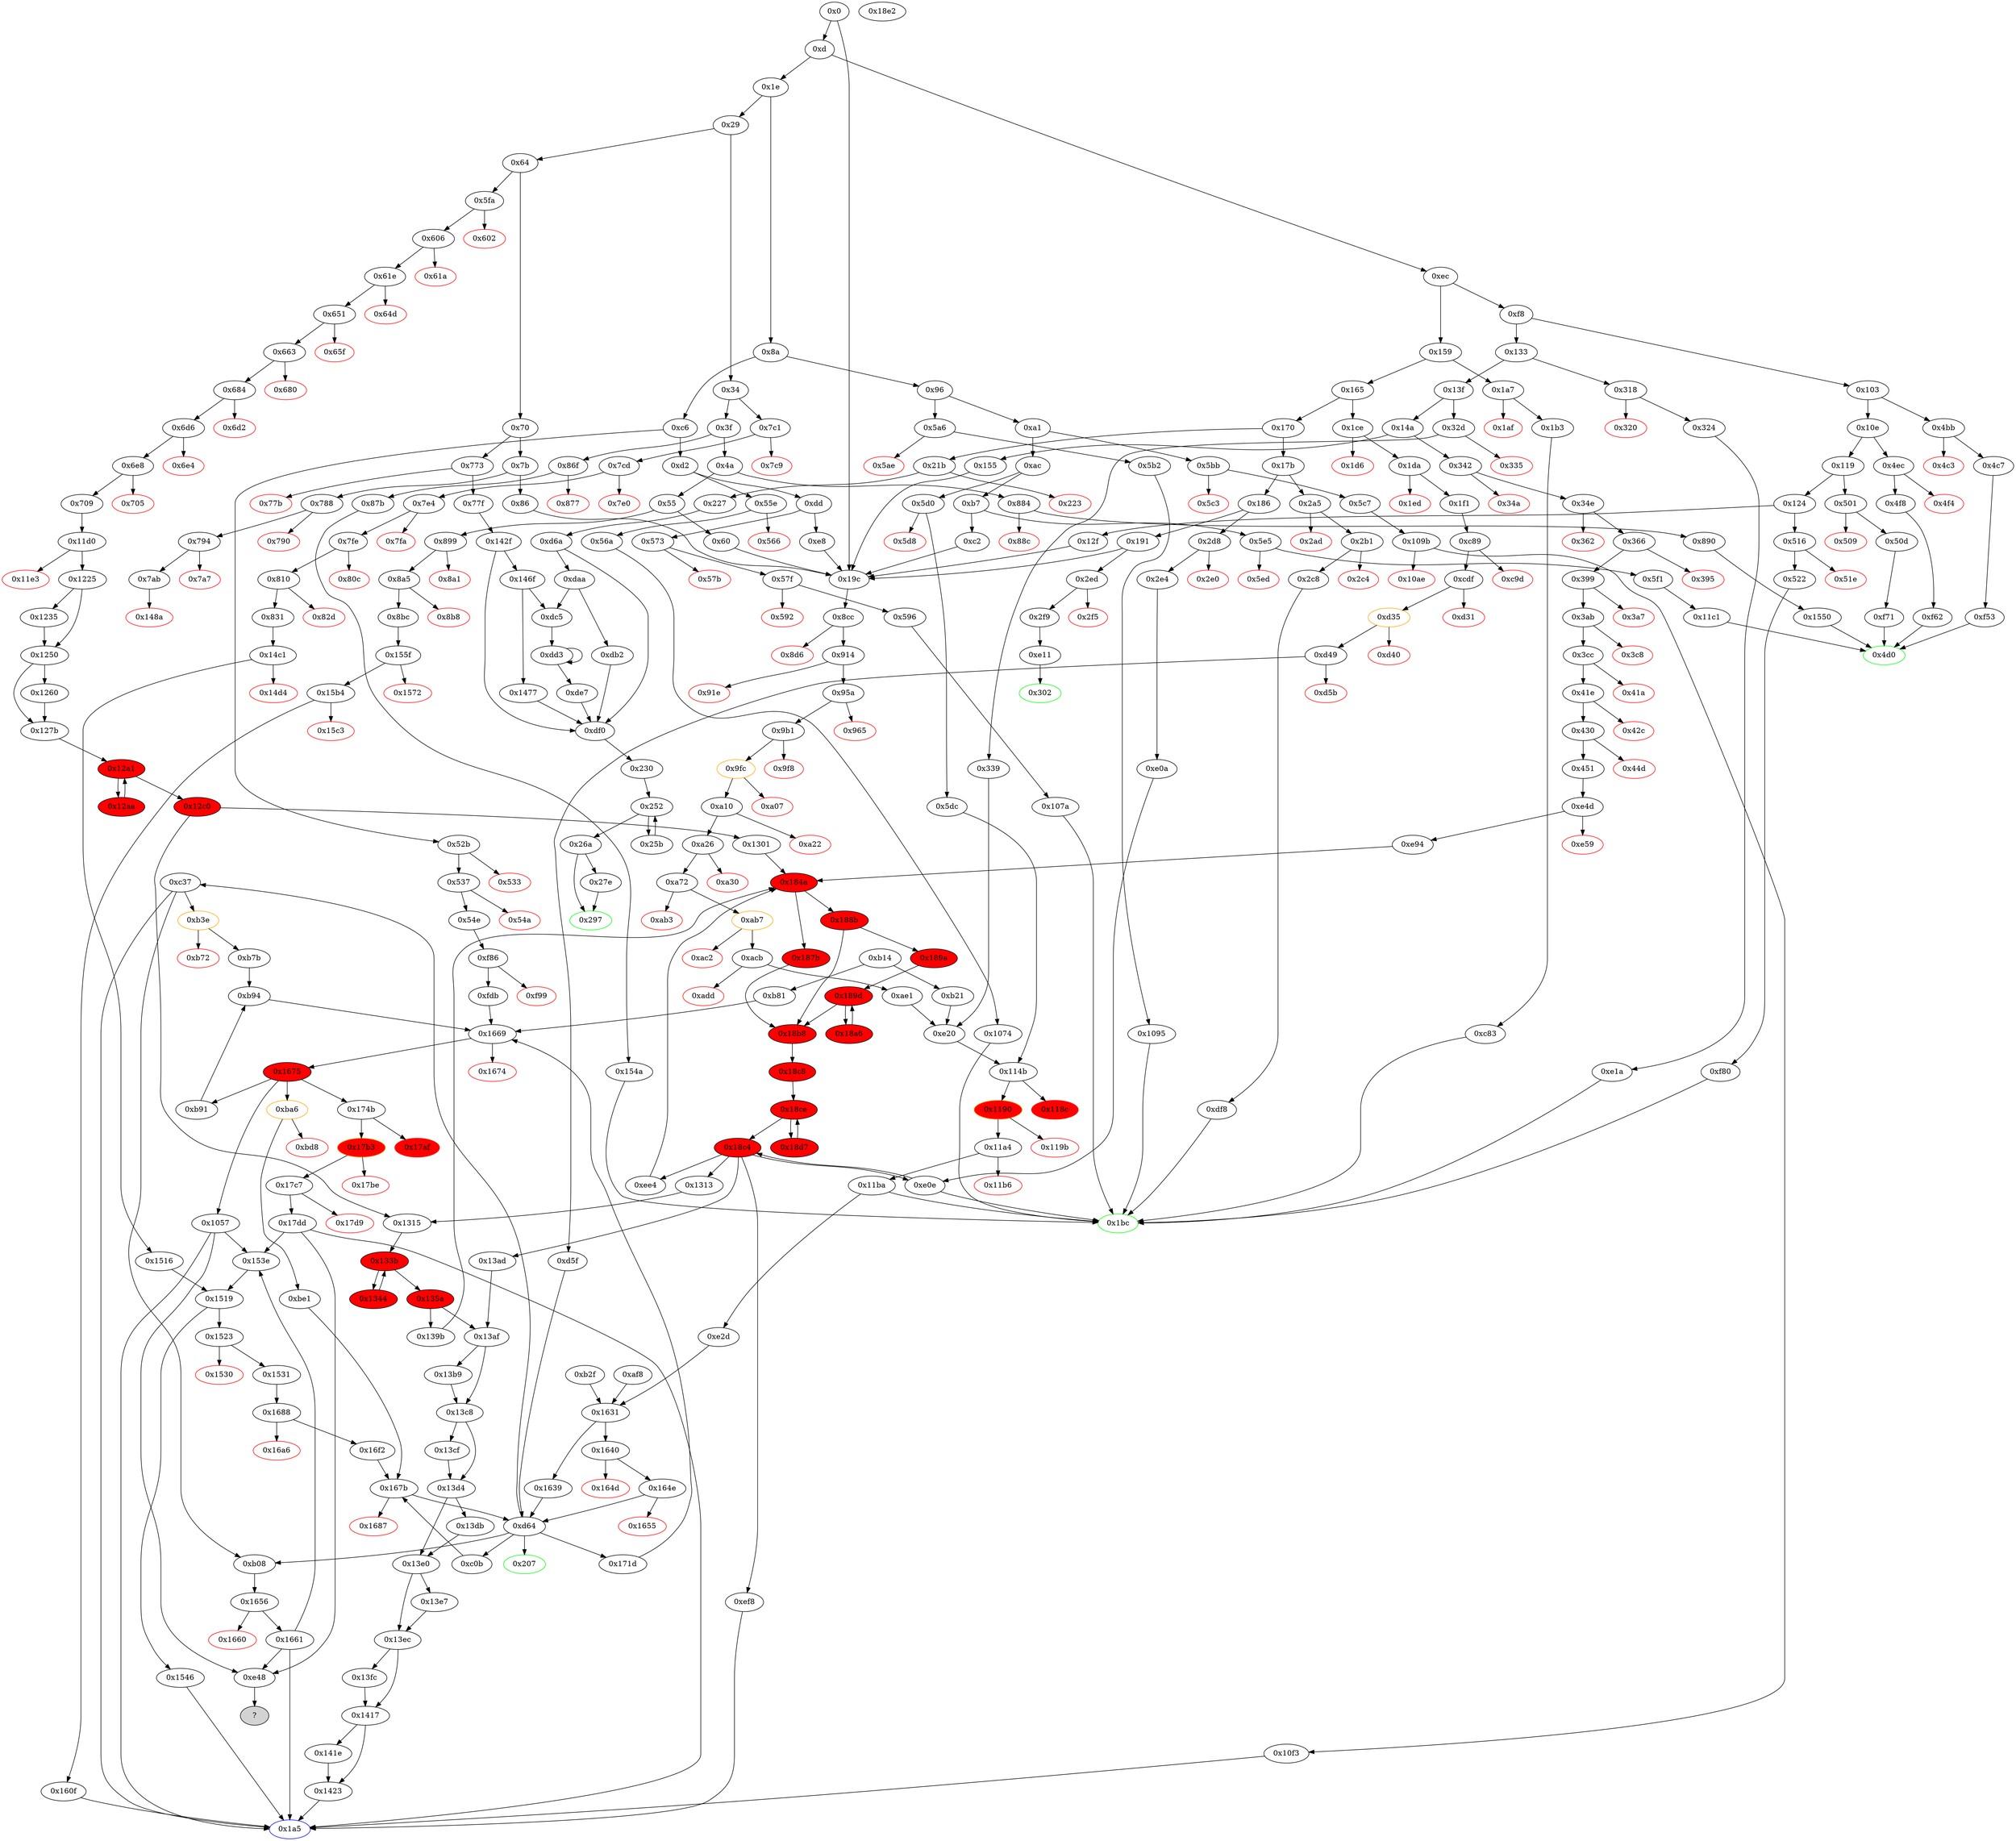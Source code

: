 digraph "" {
"0x899" [fillcolor=white, id="0x899", style=filled, tooltip="Block 0x899\n[0x899:0x8a0]\n---\nPredecessors: [0x55]\nSuccessors: [0x8a1, 0x8a5]\n---\n0x899 JUMPDEST\n0x89a CALLVALUE\n0x89b DUP1\n0x89c ISZERO\n0x89d PUSH2 0x8a5\n0x8a0 JUMPI\n---\n0x899: JUMPDEST \n0x89a: V762 = CALLVALUE\n0x89c: V763 = ISZERO V762\n0x89d: V764 = 0x8a5\n0x8a0: JUMPI 0x8a5 V763\n---\nEntry stack: [V9]\nStack pops: 0\nStack additions: [V762]\nExit stack: [V9, V762]\n\nDef sites:\nV9: {0xd.0x12}\n"];
"0xe48" [fillcolor=white, id="0xe48", style=filled, tooltip="Block 0xe48\n[0xe48:0xe4c]\n---\nPredecessors: [0x1057, 0x1661, 0x17dd]\nSuccessors: []\nHas unresolved jump.\n---\n0xe48 JUMPDEST\n0xe49 SWAP1\n0xe4a POP\n0xe4b SWAP1\n0xe4c JUMP\n---\n0xe48: JUMPDEST \n0xe4c: JUMP S2\n---\nEntry stack: []\nStack pops: 3\nStack additions: [S0]\nExit stack: [S0]\n\nDef sites:\n"];
"0x12c0" [fillcolor=red, id="0x12c0", style=filled, tooltip="Block 0x12c0\n[0x12c0:0x1300]\n---\nPredecessors: [0x12a1]\nSuccessors: [0x1301, 0x1315]\n---\n0x12c0 JUMPDEST\n0x12c1 PUSH1 0x1\n0x12c3 DUP4\n0x12c4 PUSH1 0x20\n0x12c6 SUB\n0x12c7 PUSH2 0x100\n0x12ca EXP\n0x12cb SUB\n0x12cc DUP1\n0x12cd NOT\n0x12ce DUP3\n0x12cf MLOAD\n0x12d0 AND\n0x12d1 DUP2\n0x12d2 DUP5\n0x12d3 MLOAD\n0x12d4 AND\n0x12d5 DUP1\n0x12d6 DUP3\n0x12d7 OR\n0x12d8 DUP6\n0x12d9 MSTORE\n0x12da POP\n0x12db POP\n0x12dc POP\n0x12dd POP\n0x12de POP\n0x12df POP\n0x12e0 SWAP1\n0x12e1 POP\n0x12e2 ADD\n0x12e3 SWAP2\n0x12e4 POP\n0x12e5 POP\n0x12e6 PUSH1 0x40\n0x12e8 MLOAD\n0x12e9 PUSH1 0x20\n0x12eb DUP2\n0x12ec DUP4\n0x12ed SUB\n0x12ee SUB\n0x12ef DUP2\n0x12f0 MSTORE\n0x12f1 SWAP1\n0x12f2 PUSH1 0x40\n0x12f4 MSTORE\n0x12f5 DUP1\n0x12f6 MLOAD\n0x12f7 SWAP1\n0x12f8 PUSH1 0x20\n0x12fa ADD\n0x12fb SHA3\n0x12fc EQ\n0x12fd PUSH2 0x1315\n0x1300 JUMPI\n---\n0x12c0: JUMPDEST \n0x12c1: V1684 = 0x1\n0x12c4: V1685 = 0x20\n0x12c6: V1686 = SUB 0x20 S2\n0x12c7: V1687 = 0x100\n0x12ca: V1688 = EXP 0x100 V1686\n0x12cb: V1689 = SUB V1688 0x1\n0x12cd: V1690 = NOT V1689\n0x12cf: V1691 = M[S0]\n0x12d0: V1692 = AND V1691 V1690\n0x12d3: V1693 = M[S1]\n0x12d4: V1694 = AND V1693 V1689\n0x12d7: V1695 = OR V1692 V1694\n0x12d9: M[S1] = V1695\n0x12e2: V1696 = ADD V1670 V1671\n0x12e6: V1697 = 0x40\n0x12e8: V1698 = M[0x40]\n0x12e9: V1699 = 0x20\n0x12ed: V1700 = SUB V1696 V1698\n0x12ee: V1701 = SUB V1700 0x20\n0x12f0: M[V1698] = V1701\n0x12f2: V1702 = 0x40\n0x12f4: M[0x40] = V1696\n0x12f6: V1703 = M[V1698]\n0x12f8: V1704 = 0x20\n0x12fa: V1705 = ADD 0x20 V1698\n0x12fb: V1706 = SHA3 V1705 V1703\n0x12fc: V1707 = EQ V1706 V1669\n0x12fd: V1708 = 0x1315\n0x1300: JUMPI 0x1315 V1707\n---\nEntry stack: [V9, 0x1a5, V532, V536, V580, V627, V636, V639, V642, V645, V654, V657, V1669, V580, V1671, V1671, V1672, V1670, S2, S1, S0]\nStack pops: 9\nStack additions: []\nExit stack: [V9, 0x1a5, V532, V536, V580, V627, V636, V639, V642, V645, V654, V657]\n\nDef sites:\nV9: {0xd.0x12}\n0x1a5: {0x606.0x608}\nV532: {0x61e.0x62a}\nV536: {0x61e.0x633}\nV580: {0x684.0x697}\nV627: {0x709.0x71c}\nV636: {0x709.0x745}\nV639: {0x709.0x74e}\nV642: {0x709.0x754}\nV645: {0x709.0x75a}\nV654: {0x709.0x769}\nV657: {0x709.0x76e}\nV1669: {0x127b.0x128f}\nV580: {0x684.0x697}\nV1671: {0x127b.0x1296}\nV1671: {0x127b.0x1296}\nV1672: {0x127b.0x129c}\nV1670: {0x127b.0x1291}\nS2: {0x127b.0x1291, 0x12aa.0x12b3}\nS1: {0x127b.0x1296, 0x12aa.0x12b9}\nS0: {0x127b.0x129c, 0x12aa.0x12bb}\n"];
"0xde7" [fillcolor=white, id="0xde7", style=filled, tooltip="Block 0xde7\n[0xde7:0xdef]\n---\nPredecessors: [0xdd3]\nSuccessors: [0xdf0]\n---\n0xde7 DUP3\n0xde8 SWAP1\n0xde9 SUB\n0xdea PUSH1 0x1f\n0xdec AND\n0xded DUP3\n0xdee ADD\n0xdef SWAP2\n---\n0xde9: V1227 = SUB V1224 V1215\n0xdea: V1228 = 0x1f\n0xdec: V1229 = AND 0x1f V1227\n0xdee: V1230 = ADD V1215 V1229\n---\nEntry stack: [V9, 0x230, S5, {0xd, 0xe}, S3, V1215, V1222, V1224]\nStack pops: 3\nStack additions: [V1230, S1, S2]\nExit stack: [V9, 0x230, S5, {0xd, 0xe}, S3, V1230, V1222, V1215]\n\nDef sites:\nV9: {0xd.0x12}\n0x230: {0x77f.0x781, 0x227.0x229}\nS5: {0xd6a.0xd72, 0x142f.0x1437}\n{0xd, 0xe}: {0xd6a.0xd6b, 0x142f.0x1430}\nS3: {0xd6a.0xd8a, 0x142f.0x144f}\nV1215: {0xdc5.0xdc7}\nV1222: {0xdd3.0xddb}\nV1224: {0xdd3.0xddf}\n"];
"0xc2" [fillcolor=white, id="0xc2", style=filled, tooltip="Block 0xc2\n[0xc2:0xc5]\n---\nPredecessors: [0xb7]\nSuccessors: [0x19c]\n---\n0xc2 PUSH2 0x19c\n0xc5 JUMP\n---\n0xc2: V57 = 0x19c\n0xc5: JUMP 0x19c\n---\nEntry stack: [V9]\nStack pops: 0\nStack additions: []\nExit stack: [V9]\n\nDef sites:\nV9: {0xd.0x12}\n"];
"0x11e3" [color=red, fillcolor=white, id="0x11e3", style=filled, tooltip="Block 0x11e3\n[0x11e3:0x1224]\n---\nPredecessors: [0x11d0]\nSuccessors: []\n---\n0x11e3 PUSH1 0x40\n0x11e5 DUP1\n0x11e6 MLOAD\n0x11e7 PUSH3 0x461bcd\n0x11eb PUSH1 0xe5\n0x11ed SHL\n0x11ee DUP2\n0x11ef MSTORE\n0x11f0 PUSH1 0x20\n0x11f2 PUSH1 0x4\n0x11f4 DUP3\n0x11f5 ADD\n0x11f6 MSTORE\n0x11f7 PUSH1 0x13\n0x11f9 PUSH1 0x24\n0x11fb DUP3\n0x11fc ADD\n0x11fd MSTORE\n0x11fe PUSH19 0x36b9b39739b2b73232b9101e9e9037bbb732b9\n0x1212 PUSH1 0x69\n0x1214 SHL\n0x1215 PUSH1 0x44\n0x1217 DUP3\n0x1218 ADD\n0x1219 MSTORE\n0x121a SWAP1\n0x121b MLOAD\n0x121c SWAP1\n0x121d DUP2\n0x121e SWAP1\n0x121f SUB\n0x1220 PUSH1 0x64\n0x1222 ADD\n0x1223 SWAP1\n0x1224 REVERT\n---\n0x11e3: V1595 = 0x40\n0x11e6: V1596 = M[0x40]\n0x11e7: V1597 = 0x461bcd\n0x11eb: V1598 = 0xe5\n0x11ed: V1599 = SHL 0xe5 0x461bcd\n0x11ef: M[V1596] = 0x8c379a000000000000000000000000000000000000000000000000000000000\n0x11f0: V1600 = 0x20\n0x11f2: V1601 = 0x4\n0x11f5: V1602 = ADD V1596 0x4\n0x11f6: M[V1602] = 0x20\n0x11f7: V1603 = 0x13\n0x11f9: V1604 = 0x24\n0x11fc: V1605 = ADD V1596 0x24\n0x11fd: M[V1605] = 0x13\n0x11fe: V1606 = 0x36b9b39739b2b73232b9101e9e9037bbb732b9\n0x1212: V1607 = 0x69\n0x1214: V1608 = SHL 0x69 0x36b9b39739b2b73232b9101e9e9037bbb732b9\n0x1215: V1609 = 0x44\n0x1218: V1610 = ADD V1596 0x44\n0x1219: M[V1610] = 0x6d73672e73656e646572203d3d206f776e657200000000000000000000000000\n0x121b: V1611 = M[0x40]\n0x121f: V1612 = SUB V1596 V1611\n0x1220: V1613 = 0x64\n0x1222: V1614 = ADD 0x64 V1612\n0x1224: REVERT V1611 V1614\n---\nEntry stack: [V9, 0x1a5, V532, V536, V580, V627, V636, V639, V642, V645, V654, V657]\nStack pops: 0\nStack additions: []\nExit stack: [V9, 0x1a5, V532, V536, V580, V627, V636, V639, V642, V645, V654, V657]\n\nDef sites:\nV9: {0xd.0x12}\n0x1a5: {0x606.0x608}\nV532: {0x61e.0x62a}\nV536: {0x61e.0x633}\nV580: {0x684.0x697}\nV627: {0x709.0x71c}\nV636: {0x709.0x745}\nV639: {0x709.0x74e}\nV642: {0x709.0x754}\nV645: {0x709.0x75a}\nV654: {0x709.0x769}\nV657: {0x709.0x76e}\n"];
"0x1074" [fillcolor=white, id="0x1074", style=filled, tooltip="Block 0x1074\n[0x1074:0x1079]\n---\nPredecessors: [0x56a]\nSuccessors: [0x1bc]\n---\n0x1074 JUMPDEST\n0x1075 PUSH1 0x6\n0x1077 SLOAD\n0x1078 DUP2\n0x1079 JUMP\n---\n0x1074: JUMPDEST \n0x1075: V1459 = 0x6\n0x1077: V1460 = S[0x6]\n0x1079: JUMP 0x1bc\n---\nEntry stack: [V9, 0x1bc]\nStack pops: 1\nStack additions: [S0, V1460]\nExit stack: [V9, 0x1bc, V1460]\n\nDef sites:\nV9: {0xd.0x12}\n0x1bc: {0x56a.0x56c}\n"];
"0x1ce" [fillcolor=white, id="0x1ce", style=filled, tooltip="Block 0x1ce\n[0x1ce:0x1d5]\n---\nPredecessors: [0x165]\nSuccessors: [0x1d6, 0x1da]\n---\n0x1ce JUMPDEST\n0x1cf CALLVALUE\n0x1d0 DUP1\n0x1d1 ISZERO\n0x1d2 PUSH2 0x1da\n0x1d5 JUMPI\n---\n0x1ce: JUMPDEST \n0x1cf: V130 = CALLVALUE\n0x1d1: V131 = ISZERO V130\n0x1d2: V132 = 0x1da\n0x1d5: JUMPI 0x1da V131\n---\nEntry stack: [V9]\nStack pops: 0\nStack additions: [V130]\nExit stack: [V9, V130]\n\nDef sites:\nV9: {0xd.0x12}\n"];
"0x2ed" [fillcolor=white, id="0x2ed", style=filled, tooltip="Block 0x2ed\n[0x2ed:0x2f4]\n---\nPredecessors: [0x191]\nSuccessors: [0x2f5, 0x2f9]\n---\n0x2ed JUMPDEST\n0x2ee CALLVALUE\n0x2ef DUP1\n0x2f0 ISZERO\n0x2f1 PUSH2 0x2f9\n0x2f4 JUMPI\n---\n0x2ed: JUMPDEST \n0x2ee: V233 = CALLVALUE\n0x2f0: V234 = ISZERO V233\n0x2f1: V235 = 0x2f9\n0x2f4: JUMPI 0x2f9 V234\n---\nEntry stack: [V9]\nStack pops: 0\nStack additions: [V233]\nExit stack: [V9, V233]\n\nDef sites:\nV9: {0xd.0x12}\n"];
"0xb94" [fillcolor=white, id="0xb94", style=filled, tooltip="Block 0xb94\n[0xb94:0xba5]\n---\nPredecessors: [0xb7b, 0xb91]\nSuccessors: [0x1669]\n---\n0xb94 JUMPDEST\n0xb95 PUSH1 0x0\n0xb97 PUSH2 0xba6\n0xb9a CALLVALUE\n0xb9b DUP4\n0xb9c PUSH4 0xffffffff\n0xba1 PUSH2 0x1669\n0xba4 AND\n0xba5 JUMP\n---\n0xb94: JUMPDEST \n0xb95: V1022 = 0x0\n0xb97: V1023 = 0xba6\n0xb9a: V1024 = CALLVALUE\n0xb9c: V1025 = 0xffffffff\n0xba1: V1026 = 0x1669\n0xba4: V1027 = AND 0x1669 0xffffffff\n0xba5: JUMP 0x1669\n---\nEntry stack: [S15, S14, S13, 0x0, S11, S10, S9, S8, S7, S6, S5, S4, S3, S2, S1, S0]\nStack pops: 1\nStack additions: [S0, 0x0, 0xba6, V1024, S0]\nExit stack: [S15, S14, S13, 0x0, S11, S10, S9, S8, S7, S6, S5, S4, S3, S2, S1, S0, 0x0, 0xba6, V1024, S0]\n\nDef sites:\nS15: {}\nS14: {}\nS13: {}\n0x0: {0xb14.0xb17}\nS11: {0xb21.0xb21, 0xb14.0xb17, 0xb3e.0xb42}\nS10: {0x19c.0x19d, 0x1675_0xb94.0x1678, 0xb3e.0xb42, 0xb21.0xb21, 0xb14.0xb17, 0x1675_0xb81.0x1678}\nS9: {0x19c.0x1a0, 0x1675_0xb81.0x1678, 0xb3e.0xb42, 0x1675_0x171d.0x1678, 0x19c.0x19d, 0xb14.0xb17, 0xb21.0xb25, 0xb21.0xb21, 0x1675_0xb94.0x1678}\nS8: {0x19c.0x1a0, 0x1675_0xfdb.0x1678, 0xb3e.0xb42, 0x1675_0xb81.0x1678, 0x1675_0x171d.0x1678, 0xb14.0xb17, 0xa26.0xa28, 0xb21.0xb25, 0xb21.0xb21, 0x1675_0xb94.0x1678}\nS7: {0x1675_0x171d.0x1678, 0xb3e.0xb42, 0x1675_0xb94.0x1678, 0x1675_0xfdb.0x1678, 0xae1.0xae9, 0xb14.0xb17, 0xa26.0xa28, 0xd.0x12, 0xb21.0xb25, 0xb21.0xb21, 0x1675_0xb81.0x1678}\nS6: {0x1675_0xfdb.0x1678, 0xb3e.0xb42, 0x1675_0xb81.0x1678, 0x1675_0x171d.0x1678, 0xae1.0xaec, 0xae1.0xae9, 0x7cd.0x7cf, 0xd.0x12, 0xb21.0xb25, 0xb21.0xb21, 0x1675_0xb94.0x1678}\nS5: {0x1675_0x171d.0x1678, 0x1675_0xb94.0x1678, 0x1675_0xfdb.0x1678, 0xb3e.0xb42, 0xae1.0xaec, 0xd.0x12, 0x7cd.0x7cf, 0xae1.0xaee, 0xb21.0xb25, 0x1675_0xb81.0x1678}\nS4: {0x1675_0xb94.0x1678, 0x1675_0xfdb.0x1678, 0xb3e.0xb42, 0x1675_0xb81.0x1678, 0xb14.0xb17, 0xd.0x12, 0x7cd.0x7cf, 0xae1.0xaee, 0xb21.0xb25, 0x1675_0x171d.0x1678}\nS3: {0x1675.0x1678, 0xb3e.0xb42}\nS2: {0x19c.0x19d, 0xb14.0xb17, 0xb94.0xb95, 0x1516.0x1517, 0xd.0x12, 0x54e.0x559, 0x1675_0xb94.0x1678, 0x1675_0xb81.0x1678, 0x1675_0xfdb.0x1678, 0x1675_0x171d.0x1678, 0xb3e.0xb42, 0x153e.0x1541, 0x1531.0x1539, 0x537.0x539, 0x11ba_0xe20.0x11bc, 0xe20.0xe23, 0xb21.0xb21, 0xe20.0xe21, 0x1523.0x1523}\nS1: {0xb14.0xb17, 0xb94.0xb95, 0xd.0x12, 0x54e.0x559, 0x1675_0xb94.0x1678, 0x1675_0xb81.0x1678, 0x1675_0xfdb.0x1678, 0x1675_0x171d.0x1678, 0xb3e.0xb42, 0x1531.0x1539, 0x537.0x539, 0x11ba_0x5dc.0x11bc, 0x11ba_0xe20.0x11bc, 0xb21.0xb21, 0xe20.0xe23, 0x1523.0x1523}\nS0: {0xae1.0xae9, 0xb14.0xb17, 0xb94.0xb95, 0xd.0x12, 0x54e.0x559, 0xb21.0xb25, 0x1675_0x171d.0x1678, 0x1675_0xb94.0x1678, 0x1675_0xfdb.0x1678, 0x1675_0xb81.0x1678, 0xb3e.0xb42, 0x1531.0x1539, 0x11ba_0x5dc.0x11bc, 0x11ba_0xe20.0x11bc, 0xb21.0xb21, 0xa26.0xa28}\n"];
"0x1674" [color=red, fillcolor=white, id="0x1674", style=filled, tooltip="Block 0x1674\n[0x1674:0x1674]\n---\nPredecessors: [0x1669]\nSuccessors: []\n---\n0x1674 INVALID\n---\n0x1674: INVALID \n---\nEntry stack: [S19, S18, 0x0, S16, S15, S14, S13, S12, S11, S10, S9, S8, S7, S6, S5, S4, {0xb91, 0xba6, 0x1057, 0x174b}, S2, S1, 0x0]\nStack pops: 0\nStack additions: []\nExit stack: [S19, S18, 0x0, S16, S15, S14, S13, S12, S11, S10, S9, S8, S7, S6, S5, S4, {0xb91, 0xba6, 0x1057, 0x174b}, S2, S1, 0x0]\n\nDef sites:\nS19: {}\nS18: {}\n0x0: {0xb14.0xb17}\nS16: {0xb21.0xb21, 0xb14.0xb17, 0xb3e.0xb42}\nS15: {0x19c.0x19d, 0x1675_0xb94.0x1678, 0xb3e.0xb42, 0xb21.0xb21, 0xb14.0xb17, 0x1675_0xb81.0x1678}\nS14: {0x19c.0x1a0, 0x1675_0xb81.0x1678, 0xb3e.0xb42, 0x1675_0x171d.0x1678, 0x19c.0x19d, 0xb14.0xb17, 0xb21.0xb25, 0xb21.0xb21, 0x1675_0xb94.0x1678}\nS13: {0x19c.0x1a0, 0x1675_0xfdb.0x1678, 0xb3e.0xb42, 0x1675_0xb81.0x1678, 0x1675_0x171d.0x1678, 0x19c.0x19d, 0xb14.0xb17, 0xa26.0xa28, 0xb21.0xb25, 0xb21.0xb21, 0x1675_0xb94.0x1678}\nS12: {0x19c.0x1a0, 0x1675_0x171d.0x1678, 0xb3e.0xb42, 0x1675_0xb94.0x1678, 0x1675_0xfdb.0x1678, 0xae1.0xae9, 0xb14.0xb17, 0xa26.0xa28, 0xd.0x12, 0xb21.0xb25, 0xb21.0xb21, 0x1675_0xb81.0x1678}\nS11: {0x1675_0xb81.0x1678, 0x1675_0x171d.0x1678, 0x1675_0xb94.0x1678, 0xb3e.0xb42, 0xae1.0xaec, 0xb14.0xb17, 0xb21.0xb21, 0xa26.0xa28, 0x7cd.0x7cf, 0xd.0x12, 0xae1.0xae9, 0xb21.0xb25, 0x1675_0xfdb.0x1678}\nS10: {0x1675_0x171d.0x1678, 0x1675_0xb94.0x1678, 0x1675_0xfdb.0x1678, 0xb3e.0xb42, 0xae1.0xaec, 0xae1.0xae9, 0xb21.0xb21, 0xd.0x12, 0x7cd.0x7cf, 0xae1.0xaee, 0xb21.0xb25, 0x1675_0xb81.0x1678}\nS9: {0x1675_0xb94.0x1678, 0x1675_0xfdb.0x1678, 0xb3e.0xb42, 0x1675_0xb81.0x1678, 0xae1.0xaec, 0xb14.0xb17, 0xd.0x12, 0x7cd.0x7cf, 0xae1.0xaee, 0xb21.0xb25, 0x1675_0x171d.0x1678}\nS8: {0x1675_0x171d.0x1678, 0x1675_0xb94.0x1678, 0x1675_0xfdb.0x1678, 0xb3e.0xb42, 0xd.0x12, 0x7cd.0x7cf, 0xae1.0xaee, 0xb21.0xb25, 0x1675_0xb81.0x1678}\nS7: {0x19c.0x19d, 0xae1.0xaf1, 0xb14.0xb17, 0xb94.0xb95, 0x1516.0x1517, 0xd.0x12, 0x54e.0x559, 0xb21.0xb28, 0x1675_0xb94.0x1678, 0x1675_0xb81.0x1678, 0x1675_0xfdb.0x1678, 0x1675_0x171d.0x1678, 0x339.0x33b, 0xb3e.0xb42, 0x153e.0x1541, 0x1531.0x1539, 0x831.0x83e, 0x537.0x539, 0x11ba_0xe20.0x11bc, 0xe20.0xe23, 0xb21.0xb21, 0xe20.0xe21, 0x1523.0x1523}\nS6: {0xb14.0xb17, 0xb94.0xb95, 0x1516.0x1517, 0xd.0x12, 0x54e.0x559, 0x1675_0xb94.0x1678, 0x1675_0xb81.0x1678, 0x1675_0xfdb.0x1678, 0x1675_0x171d.0x1678, 0xb3e.0xb42, 0x1531.0x1539, 0x153e.0x1541, 0x537.0x539, 0x11ba_0x5dc.0x11bc, 0x11ba_0xe20.0x11bc, 0xe20.0xe21, 0xb21.0xb21, 0xe20.0xe23, 0x1523.0x1523}\nS5: {0xae1.0xae9, 0xb14.0xb17, 0xb94.0xb95, 0xd.0x12, 0x54e.0x559, 0xb21.0xb25, 0x1675_0x171d.0x1678, 0x1675_0xb94.0x1678, 0x1675_0xfdb.0x1678, 0x1675_0xb81.0x1678, 0xb3e.0xb42, 0x1531.0x1539, 0x537.0x539, 0x11ba_0x5dc.0x11bc, 0x11ba_0xe20.0x11bc, 0xb21.0xb21, 0xe20.0xe23, 0x1523.0x1523, 0xa26.0xa28}\nS4: {0x1675_0xb81.0x1678, 0x1675_0xfdb.0x1678, 0x1531.0x1539, 0x1675_0x171d.0x1678, 0xb94.0xb95, 0xb14.0xb17, 0x11ba_0x5dc.0x11bc, 0x11ba_0xe20.0x11bc, 0xd.0x12, 0x54e.0x559, 0x1675_0xb94.0x1678}\n{0xb91, 0xba6, 0x1057, 0x174b}: {0xb81.0xb82, 0xfdb.0x1049, 0x171d.0x173d, 0xb94.0xb97}\nS2: {0xfdb.0x1048, 0x171d.0x173c, 0xb94.0xb9a}\nS1: {0xfdb.0x1045, 0x171d.0x1739, 0xae1.0xae9, 0xb14.0xb17, 0xb94.0xb95, 0xd.0x12, 0x54e.0x559, 0xb21.0xb25, 0x1675_0x171d.0x1678, 0x1675_0xb94.0x1678, 0x1675_0xfdb.0x1678, 0x1675_0xb81.0x1678, 0xb3e.0xb42, 0x1531.0x1539, 0x11ba_0x5dc.0x11bc, 0x11ba_0xe20.0x11bc, 0xb21.0xb21, 0xa26.0xa28}\n0x0: {0x1669.0x166a}\n"];
"0xe20" [fillcolor=white, id="0xe20", style=filled, tooltip="Block 0xe20\n[0xe20:0xe2c]\n---\nPredecessors: [0x339, 0xae1, 0xb21]\nSuccessors: [0x114b]\n---\n0xe20 JUMPDEST\n0xe21 PUSH1 0x0\n0xe23 PUSH2 0xe48\n0xe26 PUSH2 0xe2d\n0xe29 PUSH2 0x114b\n0xe2c JUMP\n---\n0xe20: JUMPDEST \n0xe21: V1245 = 0x0\n0xe23: V1246 = 0xe48\n0xe26: V1247 = 0xe2d\n0xe29: V1248 = 0x114b\n0xe2c: JUMP 0x114b\n---\nEntry stack: [V9, 0x1a5, V116, S4, S3, 0x0, S1, {0x1bc, 0xaf8, 0xb2f}]\nStack pops: 0\nStack additions: [0x0, 0xe48, 0xe2d]\nExit stack: [V9, 0x1a5, V116, S4, S3, 0x0, S1, {0x1bc, 0xaf8, 0xb2f}, 0x0, 0xe48, 0xe2d]\n\nDef sites:\nV9: {0xd.0x12}\n0x1a5: {0x19c.0x19d}\nV116: {0x19c.0x1a0}\nS4: {0xb14.0xb17, 0xa26.0xa28}\nS3: {0xae1.0xae9, 0xb21.0xb21}\n0x0: {0xae1.0xaec}\nS1: {0xae1.0xaee, 0xd.0x12, 0xb21.0xb25}\n{0x1bc, 0xaf8, 0xb2f}: {0x339.0x33b, 0xae1.0xaf1, 0xb21.0xb28}\n"];
"0xcdf" [fillcolor=white, id="0xcdf", style=filled, tooltip="Block 0xcdf\n[0xcdf:0xd30]\n---\nPredecessors: [0xc89]\nSuccessors: [0xd31, 0xd35]\n---\n0xcdf JUMPDEST\n0xce0 PUSH1 0x2\n0xce2 SLOAD\n0xce3 PUSH1 0x40\n0xce5 DUP1\n0xce6 MLOAD\n0xce7 PUSH4 0xa9059cbb\n0xcec PUSH1 0xe0\n0xcee SHL\n0xcef DUP2\n0xcf0 MSTORE\n0xcf1 PUSH1 0x1\n0xcf3 PUSH1 0x1\n0xcf5 PUSH1 0xa0\n0xcf7 SHL\n0xcf8 SUB\n0xcf9 DUP7\n0xcfa DUP2\n0xcfb AND\n0xcfc PUSH1 0x4\n0xcfe DUP4\n0xcff ADD\n0xd00 MSTORE\n0xd01 PUSH1 0x24\n0xd03 DUP3\n0xd04 ADD\n0xd05 DUP7\n0xd06 SWAP1\n0xd07 MSTORE\n0xd08 SWAP2\n0xd09 MLOAD\n0xd0a SWAP2\n0xd0b SWAP1\n0xd0c SWAP3\n0xd0d AND\n0xd0e SWAP2\n0xd0f PUSH4 0xa9059cbb\n0xd14 SWAP2\n0xd15 PUSH1 0x44\n0xd17 DUP1\n0xd18 DUP4\n0xd19 ADD\n0xd1a SWAP3\n0xd1b PUSH1 0x20\n0xd1d SWAP3\n0xd1e SWAP2\n0xd1f SWAP1\n0xd20 DUP3\n0xd21 SWAP1\n0xd22 SUB\n0xd23 ADD\n0xd24 DUP2\n0xd25 PUSH1 0x0\n0xd27 DUP8\n0xd28 DUP1\n0xd29 EXTCODESIZE\n0xd2a ISZERO\n0xd2b DUP1\n0xd2c ISZERO\n0xd2d PUSH2 0xd35\n0xd30 JUMPI\n---\n0xcdf: JUMPDEST \n0xce0: V1131 = 0x2\n0xce2: V1132 = S[0x2]\n0xce3: V1133 = 0x40\n0xce6: V1134 = M[0x40]\n0xce7: V1135 = 0xa9059cbb\n0xcec: V1136 = 0xe0\n0xcee: V1137 = SHL 0xe0 0xa9059cbb\n0xcf0: M[V1134] = 0xa9059cbb00000000000000000000000000000000000000000000000000000000\n0xcf1: V1138 = 0x1\n0xcf3: V1139 = 0x1\n0xcf5: V1140 = 0xa0\n0xcf7: V1141 = SHL 0xa0 0x1\n0xcf8: V1142 = SUB 0x10000000000000000000000000000000000000000 0x1\n0xcfb: V1143 = AND 0xffffffffffffffffffffffffffffffffffffffff V149\n0xcfc: V1144 = 0x4\n0xcff: V1145 = ADD V1134 0x4\n0xd00: M[V1145] = V1143\n0xd01: V1146 = 0x24\n0xd04: V1147 = ADD V1134 0x24\n0xd07: M[V1147] = V152\n0xd09: V1148 = M[0x40]\n0xd0d: V1149 = AND V1132 0xffffffffffffffffffffffffffffffffffffffff\n0xd0f: V1150 = 0xa9059cbb\n0xd15: V1151 = 0x44\n0xd19: V1152 = ADD V1134 0x44\n0xd1b: V1153 = 0x20\n0xd22: V1154 = SUB V1134 V1148\n0xd23: V1155 = ADD V1154 0x44\n0xd25: V1156 = 0x0\n0xd29: V1157 = EXTCODESIZE V1149\n0xd2a: V1158 = ISZERO V1157\n0xd2c: V1159 = ISZERO V1158\n0xd2d: V1160 = 0xd35\n0xd30: JUMPI 0xd35 V1159\n---\nEntry stack: [V9, 0x207, V149, V152, 0x0]\nStack pops: 3\nStack additions: [S2, S1, S0, V1149, 0xa9059cbb, V1152, 0x20, V1148, V1155, V1148, 0x0, V1149, V1158]\nExit stack: [V9, 0x207, V149, V152, 0x0, V1149, 0xa9059cbb, V1152, 0x20, V1148, V1155, V1148, 0x0, V1149, V1158]\n\nDef sites:\nV9: {0xd.0x12}\n0x207: {0x1da.0x1dc}\nV149: {0x1f1.0x1fd}\nV152: {0x1f1.0x202}\n0x0: {0xc89.0xc8a}\n"];
"0x0" [fillcolor=white, id="0x0", style=filled, tooltip="Block 0x0\n[0x0:0xc]\n---\nPredecessors: []\nSuccessors: [0xd, 0x19c]\n---\n0x0 PUSH1 0x80\n0x2 PUSH1 0x40\n0x4 MSTORE\n0x5 PUSH1 0x4\n0x7 CALLDATASIZE\n0x8 LT\n0x9 PUSH2 0x19c\n0xc JUMPI\n---\n0x0: V0 = 0x80\n0x2: V1 = 0x40\n0x4: M[0x40] = 0x80\n0x5: V2 = 0x4\n0x7: V3 = CALLDATASIZE\n0x8: V4 = LT V3 0x4\n0x9: V5 = 0x19c\n0xc: JUMPI 0x19c V4\n---\nEntry stack: []\nStack pops: 0\nStack additions: []\nExit stack: []\n\nDef sites:\n"];
"0x223" [color=red, fillcolor=white, id="0x223", style=filled, tooltip="Block 0x223\n[0x223:0x226]\n---\nPredecessors: [0x21b]\nSuccessors: []\n---\n0x223 PUSH1 0x0\n0x225 DUP1\n0x226 REVERT\n---\n0x223: V165 = 0x0\n0x226: REVERT 0x0 0x0\n---\nEntry stack: [V9, V162]\nStack pops: 0\nStack additions: []\nExit stack: [V9, V162]\n\nDef sites:\nV9: {0xd.0x12}\nV162: {0x21b.0x21c}\n"];
"0x86f" [fillcolor=white, id="0x86f", style=filled, tooltip="Block 0x86f\n[0x86f:0x876]\n---\nPredecessors: [0x3f]\nSuccessors: [0x877, 0x87b]\n---\n0x86f JUMPDEST\n0x870 CALLVALUE\n0x871 DUP1\n0x872 ISZERO\n0x873 PUSH2 0x87b\n0x876 JUMPI\n---\n0x86f: JUMPDEST \n0x870: V750 = CALLVALUE\n0x872: V751 = ISZERO V750\n0x873: V752 = 0x87b\n0x876: JUMPI 0x87b V751\n---\nEntry stack: [V9]\nStack pops: 0\nStack additions: [V750]\nExit stack: [V9, V750]\n\nDef sites:\nV9: {0xd.0x12}\n"];
"0x61e" [fillcolor=white, id="0x61e", style=filled, tooltip="Block 0x61e\n[0x61e:0x64c]\n---\nPredecessors: [0x606]\nSuccessors: [0x64d, 0x651]\n---\n0x61e JUMPDEST\n0x61f PUSH1 0x1\n0x621 PUSH1 0x1\n0x623 PUSH1 0xa0\n0x625 SHL\n0x626 SUB\n0x627 DUP3\n0x628 CALLDATALOAD\n0x629 DUP2\n0x62a AND\n0x62b SWAP3\n0x62c PUSH1 0x20\n0x62e DUP2\n0x62f ADD\n0x630 CALLDATALOAD\n0x631 SWAP1\n0x632 SWAP2\n0x633 AND\n0x634 SWAP2\n0x635 DUP2\n0x636 ADD\n0x637 SWAP1\n0x638 PUSH1 0x60\n0x63a DUP2\n0x63b ADD\n0x63c PUSH1 0x40\n0x63e DUP3\n0x63f ADD\n0x640 CALLDATALOAD\n0x641 PUSH1 0x1\n0x643 PUSH1 0x20\n0x645 SHL\n0x646 DUP2\n0x647 GT\n0x648 ISZERO\n0x649 PUSH2 0x651\n0x64c JUMPI\n---\n0x61e: JUMPDEST \n0x61f: V526 = 0x1\n0x621: V527 = 0x1\n0x623: V528 = 0xa0\n0x625: V529 = SHL 0xa0 0x1\n0x626: V530 = SUB 0x10000000000000000000000000000000000000000 0x1\n0x628: V531 = CALLDATALOAD 0x4\n0x62a: V532 = AND 0xffffffffffffffffffffffffffffffffffffffff V531\n0x62c: V533 = 0x20\n0x62f: V534 = ADD 0x4 0x20\n0x630: V535 = CALLDATALOAD 0x24\n0x633: V536 = AND 0xffffffffffffffffffffffffffffffffffffffff V535\n0x636: V537 = ADD 0x4 V520\n0x638: V538 = 0x60\n0x63b: V539 = ADD 0x4 0x60\n0x63c: V540 = 0x40\n0x63f: V541 = ADD 0x4 0x40\n0x640: V542 = CALLDATALOAD 0x44\n0x641: V543 = 0x1\n0x643: V544 = 0x20\n0x645: V545 = SHL 0x20 0x1\n0x647: V546 = GT V542 0x100000000\n0x648: V547 = ISZERO V546\n0x649: V548 = 0x651\n0x64c: JUMPI 0x651 V547\n---\nEntry stack: [V9, 0x1a5, 0x4, V520]\nStack pops: 2\nStack additions: [V532, V536, V537, S1, 0x64, V542]\nExit stack: [V9, 0x1a5, V532, V536, V537, 0x4, 0x64, V542]\n\nDef sites:\nV9: {0xd.0x12}\n0x1a5: {0x606.0x608}\n0x4: {0x606.0x60b}\nV520: {0x606.0x60f}\n"];
"0x109b" [fillcolor=white, id="0x109b", style=filled, tooltip="Block 0x109b\n[0x109b:0x10ad]\n---\nPredecessors: [0x5c7]\nSuccessors: [0x10ae, 0x10f3]\n---\n0x109b JUMPDEST\n0x109c PUSH1 0x1\n0x109e SLOAD\n0x109f PUSH1 0x1\n0x10a1 PUSH1 0x1\n0x10a3 PUSH1 0xa0\n0x10a5 SHL\n0x10a6 SUB\n0x10a7 AND\n0x10a8 CALLER\n0x10a9 EQ\n0x10aa PUSH2 0x10f3\n0x10ad JUMPI\n---\n0x109b: JUMPDEST \n0x109c: V1475 = 0x1\n0x109e: V1476 = S[0x1]\n0x109f: V1477 = 0x1\n0x10a1: V1478 = 0x1\n0x10a3: V1479 = 0xa0\n0x10a5: V1480 = SHL 0xa0 0x1\n0x10a6: V1481 = SUB 0x10000000000000000000000000000000000000000 0x1\n0x10a7: V1482 = AND 0xffffffffffffffffffffffffffffffffffffffff V1476\n0x10a8: V1483 = CALLER\n0x10a9: V1484 = EQ V1483 V1482\n0x10aa: V1485 = 0x10f3\n0x10ad: JUMPI 0x10f3 V1484\n---\nEntry stack: [V9, 0x1a5]\nStack pops: 0\nStack additions: []\nExit stack: [V9, 0x1a5]\n\nDef sites:\nV9: {0xd.0x12}\n0x1a5: {0x5c7.0x5c9}\n"];
"0xf80" [fillcolor=white, id="0xf80", style=filled, tooltip="Block 0xf80\n[0xf80:0xf85]\n---\nPredecessors: [0x522]\nSuccessors: [0x1bc]\n---\n0xf80 JUMPDEST\n0xf81 PUSH1 0x8\n0xf83 SLOAD\n0xf84 DUP2\n0xf85 JUMP\n---\n0xf80: JUMPDEST \n0xf81: V1379 = 0x8\n0xf83: V1380 = S[0x8]\n0xf85: JUMP 0x1bc\n---\nEntry stack: [V9, 0x1bc]\nStack pops: 1\nStack additions: [S0, V1380]\nExit stack: [V9, 0x1bc, V1380]\n\nDef sites:\nV9: {0xd.0x12}\n0x1bc: {0x522.0x524}\n"];
"0x3f" [fillcolor=white, id="0x3f", style=filled, tooltip="Block 0x3f\n[0x3f:0x49]\n---\nPredecessors: [0x34]\nSuccessors: [0x4a, 0x86f]\n---\n0x3f DUP1\n0x40 PUSH4 0xd1ac6235\n0x45 EQ\n0x46 PUSH2 0x86f\n0x49 JUMPI\n---\n0x40: V22 = 0xd1ac6235\n0x45: V23 = EQ 0xd1ac6235 V9\n0x46: V24 = 0x86f\n0x49: JUMPI 0x86f V23\n---\nEntry stack: [V9]\nStack pops: 1\nStack additions: [S0]\nExit stack: [V9]\n\nDef sites:\nV9: {0xd.0x12}\n"];
"0x831" [fillcolor=white, id="0x831", style=filled, tooltip="Block 0x831\n[0x831:0x86e]\n---\nPredecessors: [0x810]\nSuccessors: [0x14c1]\n---\n0x831 JUMPDEST\n0x832 SWAP2\n0x833 SWAP1\n0x834 DUP1\n0x835 DUP1\n0x836 PUSH1 0x20\n0x838 MUL\n0x839 PUSH1 0x20\n0x83b ADD\n0x83c PUSH1 0x40\n0x83e MLOAD\n0x83f SWAP1\n0x840 DUP2\n0x841 ADD\n0x842 PUSH1 0x40\n0x844 MSTORE\n0x845 DUP1\n0x846 SWAP4\n0x847 SWAP3\n0x848 SWAP2\n0x849 SWAP1\n0x84a DUP2\n0x84b DUP2\n0x84c MSTORE\n0x84d PUSH1 0x20\n0x84f ADD\n0x850 DUP4\n0x851 DUP4\n0x852 PUSH1 0x20\n0x854 MUL\n0x855 DUP1\n0x856 DUP3\n0x857 DUP5\n0x858 CALLDATACOPY\n0x859 PUSH1 0x0\n0x85b SWAP3\n0x85c ADD\n0x85d SWAP2\n0x85e SWAP1\n0x85f SWAP2\n0x860 MSTORE\n0x861 POP\n0x862 SWAP3\n0x863 SWAP6\n0x864 POP\n0x865 PUSH2 0x14c1\n0x868 SWAP5\n0x869 POP\n0x86a POP\n0x86b POP\n0x86c POP\n0x86d POP\n0x86e JUMP\n---\n0x831: JUMPDEST \n0x836: V735 = 0x20\n0x838: V736 = MUL 0x20 V720\n0x839: V737 = 0x20\n0x83b: V738 = ADD 0x20 V736\n0x83c: V739 = 0x40\n0x83e: V740 = M[0x40]\n0x841: V741 = ADD V740 V738\n0x842: V742 = 0x40\n0x844: M[0x40] = V741\n0x84c: M[V740] = V720\n0x84d: V743 = 0x20\n0x84f: V744 = ADD 0x20 V740\n0x852: V745 = 0x20\n0x854: V746 = MUL 0x20 V720\n0x858: CALLDATACOPY V744 V722 V746\n0x859: V747 = 0x0\n0x85c: V748 = ADD V744 V746\n0x860: M[V748] = 0x0\n0x865: V749 = 0x14c1\n0x86e: JUMP 0x14c1\n---\nEntry stack: [V9, 0x1a5, V702, 0x4, V722, V720, 0x24]\nStack pops: 5\nStack additions: [V740]\nExit stack: [V9, 0x1a5, V740]\n\nDef sites:\nV9: {0xd.0x12}\n0x1a5: {0x7cd.0x7cf}\nV702: {0x7e4.0x7e6}\n0x4: {0x7cd.0x7d2}\nV722: {0x810.0x816}\nV720: {0x810.0x812}\n0x24: {0x7e4.0x7eb}\n"];
"0x13c8" [fillcolor=white, id="0x13c8", style=filled, tooltip="Block 0x13c8\n[0x13c8:0x13ce]\n---\nPredecessors: [0x13af, 0x13b9]\nSuccessors: [0x13cf, 0x13d4]\n---\n0x13c8 JUMPDEST\n0x13c9 DUP5\n0x13ca ISZERO\n0x13cb PUSH2 0x13d4\n0x13ce JUMPI\n---\n0x13c8: JUMPDEST \n0x13ca: V1779 = ISZERO S4\n0x13cb: V1780 = 0x13d4\n0x13ce: JUMPI 0x13d4 V1779\n---\nEntry stack: [S18, V9, 0x1a5, V278, S14, S13, S12, S11, S10, S9, S8, S7, S6, S5, S4, S3, S2, S1, S0]\nStack pops: 5\nStack additions: [S4, S3, S2, S1, S0]\nExit stack: [S18, V9, 0x1a5, V278, S14, S13, S12, S11, S10, S9, S8, S7, S6, S5, S4, S3, S2, S1, S0]\n\nDef sites:\nS18: {}\nV9: {0xd.0x12}\n0x1a5: {0x34e.0x350}\nV278: {0x366.0x372}\nS14: {0xd.0x12, 0x366.0x37b}\nS13: {0x606.0x608, 0x3cc.0x3df, 0x34e.0x350}\nS12: {0x451.0x464, 0x366.0x372, 0x61e.0x62a}\nS11: {0x139b.0x139d, 0xd.0x12, 0x61e.0x633, 0x451.0x48d, 0xee4.0xee8, 0x366.0x37b}\nS10: {0x139b.0x13a1, 0xee4.0xeec, 0x3cc.0x3df, 0x34e.0x350, 0x451.0x496, 0x684.0x697, 0x606.0x608}\nS9: {0x709.0x71c, 0x18b8.0x18ba, 0x61e.0x62a, 0x451.0x464, 0x451.0x49c, 0x366.0x372}\nS8: {0x139b.0x139d, 0x61e.0x633, 0x451.0x48d, 0x451.0x4a2, 0x709.0x745, 0xd.0x12, 0xee4.0xee8, 0x366.0x37b}\nS7: {0x139b.0x13a1, 0xee4.0xeec, 0x451.0x496, 0x451.0x4b1, 0x709.0x74e, 0x3cc.0x3df, 0x34e.0x350, 0x684.0x697, 0x606.0x608}\nS6: {0x18b8.0x18ba, 0x61e.0x62a, 0x451.0x4b6, 0x451.0x464, 0x451.0x49c, 0x709.0x71c, 0x709.0x754, 0x366.0x372}\nS5: {0x139b.0x139d, 0x61e.0x633, 0x451.0x4a2, 0x451.0x48d, 0xe94.0xed4, 0x709.0x745, 0x709.0x75a, 0xd.0x12, 0xee4.0xee8, 0x366.0x37b}\nS4: {0x139b.0x13a1, 0xee4.0xeec, 0x451.0x4b1, 0x451.0x496, 0xe94.0xed8, 0x709.0x74e, 0x709.0x769, 0x3cc.0x3df, 0x34e.0x350, 0x684.0x697}\nS3: {0x18b8.0x18ba, 0x451.0x49c, 0x451.0x4b6, 0x451.0x464, 0x709.0x754, 0x709.0x71c, 0x709.0x76e, 0x366.0x372}\nS2: {0x139b.0x139d, 0x451.0x4a2, 0x451.0x48d, 0xe94.0xed4, 0x709.0x75a, 0x709.0x745, 0x1301.0x1303, 0xee4.0xee8, 0x366.0x37b}\nS1: {0x139b.0x13a1, 0x451.0x4b1, 0x451.0x496, 0xe94.0xed8, 0x709.0x769, 0x709.0x74e, 0x3cc.0x3df, 0x1301.0x1307, 0xee4.0xeec}\nS0: {0x709.0x76e, 0x18b8.0x18ba, 0x709.0x754, 0x451.0x4b6, 0x451.0x49c, 0x451.0x464}\n"];
"0x5e5" [fillcolor=white, id="0x5e5", style=filled, tooltip="Block 0x5e5\n[0x5e5:0x5ec]\n---\nPredecessors: [0xb7]\nSuccessors: [0x5ed, 0x5f1]\n---\n0x5e5 JUMPDEST\n0x5e6 CALLVALUE\n0x5e7 DUP1\n0x5e8 ISZERO\n0x5e9 PUSH2 0x5f1\n0x5ec JUMPI\n---\n0x5e5: JUMPDEST \n0x5e6: V507 = CALLVALUE\n0x5e8: V508 = ISZERO V507\n0x5e9: V509 = 0x5f1\n0x5ec: JUMPI 0x5f1 V508\n---\nEntry stack: [V9]\nStack pops: 0\nStack additions: [V507]\nExit stack: [V9, V507]\n\nDef sites:\nV9: {0xd.0x12}\n"];
"0x252" [fillcolor=white, id="0x252", style=filled, tooltip="Block 0x252\n[0x252:0x25a]\n---\nPredecessors: [0x230, 0x25b]\nSuccessors: [0x25b, 0x26a]\n---\n0x252 JUMPDEST\n0x253 DUP4\n0x254 DUP2\n0x255 LT\n0x256 ISZERO\n0x257 PUSH2 0x26a\n0x25a JUMPI\n---\n0x252: JUMPDEST \n0x255: V177 = LT S0 V173\n0x256: V178 = ISZERO V177\n0x257: V179 = 0x26a\n0x25a: JUMPI 0x26a V178\n---\nEntry stack: [V9, 0x230, S9, V169, V169, V174, V175, V173, V173, V174, V175, S0]\nStack pops: 4\nStack additions: [S3, S2, S1, S0]\nExit stack: [V9, 0x230, S9, V169, V169, V174, V175, V173, V173, V174, V175, S0]\n\nDef sites:\nV9: {0xd.0x12}\n0x230: {0x77f.0x781, 0x227.0x229}\nS9: {0xd6a.0xd72, 0x142f.0x1437}\nV169: {0x230.0x234}\nV169: {0x230.0x234}\nV174: {0x230.0x248}\nV175: {0x230.0x24b}\nV173: {0x230.0x241}\nV173: {0x230.0x241}\nV174: {0x230.0x248}\nV175: {0x230.0x24b}\nS0: {0x230.0x250, 0x25b.0x265}\n"];
"0x119b" [color=red, fillcolor=white, id="0x119b", style=filled, tooltip="Block 0x119b\n[0x119b:0x11a3]\n---\nPredecessors: [0x1190]\nSuccessors: []\n---\n0x119b RETURNDATASIZE\n0x119c PUSH1 0x0\n0x119e DUP1\n0x119f RETURNDATACOPY\n0x11a0 RETURNDATASIZE\n0x11a1 PUSH1 0x0\n0x11a3 REVERT\n---\n0x119b: V1563 = RETURNDATASIZE\n0x119c: V1564 = 0x0\n0x119f: RETURNDATACOPY 0x0 0x0 V1563\n0x11a0: V1565 = RETURNDATASIZE\n0x11a1: V1566 = 0x0\n0x11a3: REVERT 0x0 V1565\n---\nEntry stack: [S15, 0x1a5, V116, S12, S11, 0x0, S9, {0x1bc, 0xaf8, 0xb2f}, 0x0, S6, {0x1bc, 0xe2d}, 0x0, S3, 0x57de26a4, S1, V1560]\nStack pops: 0\nStack additions: []\nExit stack: [S15, 0x1a5, V116, S12, S11, 0x0, S9, {0x1bc, 0xaf8, 0xb2f}, 0x0, S6, {0x1bc, 0xe2d}, 0x0, S3, 0x57de26a4, S1, V1560]\n\nDef sites:\nS15: {}\n0x1a5: {0x19c.0x19d}\nV116: {0x19c.0x1a0}\nS12: {0xb14.0xb17, 0xa26.0xa28}\nS11: {0xae1.0xae9, 0xb21.0xb21}\n0x0: {0xae1.0xaec}\nS9: {0xae1.0xaee, 0xd.0x12, 0xb21.0xb25}\n{0x1bc, 0xaf8, 0xb2f}: {0x339.0x33b, 0xae1.0xaf1, 0xb21.0xb28}\n0x0: {0xe20.0xe21}\nS6: {0xe20.0xe23, 0xd.0x12}\n{0x1bc, 0xe2d}: {0xe20.0xe26, 0x5dc.0x5de}\n0x0: {0x114b_0x5dc.0x115f, 0x114b_0xe20.0x115f}\nS3: {0x114b_0xe20.0x116a, 0x114b_0x5dc.0x116a}\n0x57de26a4: {0x114b_0x5dc.0x116c, 0x114b_0xe20.0x116c}\nS1: {0x114b_0x5dc.0x1176, 0x114b_0xe20.0x1176}\nV1560: {0x1190.0x1194}\n"];
"0xc9d" [color=red, fillcolor=white, id="0xc9d", style=filled, tooltip="Block 0xc9d\n[0xc9d:0xcde]\n---\nPredecessors: [0xc89]\nSuccessors: []\n---\n0xc9d PUSH1 0x40\n0xc9f DUP1\n0xca0 MLOAD\n0xca1 PUSH3 0x461bcd\n0xca5 PUSH1 0xe5\n0xca7 SHL\n0xca8 DUP2\n0xca9 MSTORE\n0xcaa PUSH1 0x20\n0xcac PUSH1 0x4\n0xcae DUP3\n0xcaf ADD\n0xcb0 MSTORE\n0xcb1 PUSH1 0x13\n0xcb3 PUSH1 0x24\n0xcb5 DUP3\n0xcb6 ADD\n0xcb7 MSTORE\n0xcb8 PUSH19 0x36b9b39739b2b73232b9101e9e9037bbb732b9\n0xccc PUSH1 0x69\n0xcce SHL\n0xccf PUSH1 0x44\n0xcd1 DUP3\n0xcd2 ADD\n0xcd3 MSTORE\n0xcd4 SWAP1\n0xcd5 MLOAD\n0xcd6 SWAP1\n0xcd7 DUP2\n0xcd8 SWAP1\n0xcd9 SUB\n0xcda PUSH1 0x64\n0xcdc ADD\n0xcdd SWAP1\n0xcde REVERT\n---\n0xc9d: V1111 = 0x40\n0xca0: V1112 = M[0x40]\n0xca1: V1113 = 0x461bcd\n0xca5: V1114 = 0xe5\n0xca7: V1115 = SHL 0xe5 0x461bcd\n0xca9: M[V1112] = 0x8c379a000000000000000000000000000000000000000000000000000000000\n0xcaa: V1116 = 0x20\n0xcac: V1117 = 0x4\n0xcaf: V1118 = ADD V1112 0x4\n0xcb0: M[V1118] = 0x20\n0xcb1: V1119 = 0x13\n0xcb3: V1120 = 0x24\n0xcb6: V1121 = ADD V1112 0x24\n0xcb7: M[V1121] = 0x13\n0xcb8: V1122 = 0x36b9b39739b2b73232b9101e9e9037bbb732b9\n0xccc: V1123 = 0x69\n0xcce: V1124 = SHL 0x69 0x36b9b39739b2b73232b9101e9e9037bbb732b9\n0xccf: V1125 = 0x44\n0xcd2: V1126 = ADD V1112 0x44\n0xcd3: M[V1126] = 0x6d73672e73656e646572203d3d206f776e657200000000000000000000000000\n0xcd5: V1127 = M[0x40]\n0xcd9: V1128 = SUB V1112 V1127\n0xcda: V1129 = 0x64\n0xcdc: V1130 = ADD 0x64 V1128\n0xcde: REVERT V1127 V1130\n---\nEntry stack: [V9, 0x207, V149, V152, 0x0]\nStack pops: 0\nStack additions: []\nExit stack: [V9, 0x207, V149, V152, 0x0]\n\nDef sites:\nV9: {0xd.0x12}\n0x207: {0x1da.0x1dc}\nV149: {0x1f1.0x1fd}\nV152: {0x1f1.0x202}\n0x0: {0xc89.0xc8a}\n"];
"0x18ce" [fillcolor=red, id="0x18ce", style=filled, tooltip="Block 0x18ce\n[0x18ce:0x18d6]\n---\nPredecessors: [0x18c8, 0x18d7]\nSuccessors: [0x18c4, 0x18d7]\n---\n0x18ce JUMPDEST\n0x18cf DUP1\n0x18d0 DUP3\n0x18d1 GT\n0x18d2 ISZERO\n0x18d3 PUSH2 0x18c4\n0x18d6 JUMPI\n---\n0x18ce: JUMPDEST \n0x18d1: V2220 = GT V2191 S0\n0x18d2: V2221 = ISZERO V2220\n0x18d3: V2222 = 0x18c4\n0x18d6: JUMPI 0x18c4 V2221\n---\nEntry stack: [S21, V9, 0x1a5, V278, S17, S16, S15, S14, S13, S12, S11, S10, S9, S8, S7, S6, {0xee4, 0xef8, 0x1313, 0x13ad}, {0xd, 0xe}, 0x18c4, 0xe0e, V2191, S0]\nStack pops: 2\nStack additions: [S1, S0]\nExit stack: [S21, V9, 0x1a5, V278, S17, S16, S15, S14, S13, S12, S11, S10, S9, S8, S7, S6, {0xee4, 0xef8, 0x1313, 0x13ad}, {0xd, 0xe}, 0x18c4, 0xe0e, V2191, S0]\n\nDef sites:\nS21: {}\nV9: {0xd.0x12}\n0x1a5: {0x34e.0x350}\nV278: {0x366.0x372}\nS17: {0xd.0x12, 0x366.0x37b}\nS16: {0x606.0x608, 0x3cc.0x3df, 0x34e.0x350}\nS15: {0x451.0x464, 0x366.0x372, 0x61e.0x62a}\nS14: {0x451.0x48d, 0x366.0x37b, 0x139b.0x139d, 0xee4.0xee8, 0x61e.0x633}\nS13: {0x451.0x496, 0x139b.0x13a1, 0xee4.0xeec, 0x684.0x697, 0x3cc.0x3df}\nS12: {0x451.0x464, 0x18b8.0x18ba, 0x451.0x49c, 0x709.0x71c}\nS11: {0x451.0x48d, 0x139b.0x139d, 0xee4.0xee8, 0x451.0x4a2, 0x709.0x745}\nS10: {0x451.0x496, 0x139b.0x13a1, 0xee4.0xeec, 0x451.0x4b1, 0x709.0x74e}\nS9: {0x451.0x49c, 0x18b8.0x18ba, 0x451.0x4b6, 0x709.0x754}\nS8: {0x451.0x4a2, 0x139b.0x139d, 0xee4.0xee8, 0xe94.0xed4, 0x709.0x75a}\nS7: {0x451.0x4b1, 0x139b.0x13a1, 0xee4.0xeec, 0xe94.0xed8, 0x709.0x769}\nS6: {0x709.0x76e, 0x18b8.0x18ba, 0x451.0x4b6}\n{0xee4, 0xef8, 0x1313, 0x13ad}: {0x1301.0x1303, 0x139b.0x139d, 0xee4.0xee8, 0xe94.0xed4}\n{0xd, 0xe}: {0x1301.0x1307, 0x139b.0x13a1, 0xee4.0xeec, 0xe94.0xed8}\n0x18c4: {0x18b8.0x18ba}\n0xe0e: {0x18c8.0x18c9}\nV2191: {0x184a.0x1871}\nS0: {0x184a.0x1867, 0x18d7.0x18dd, 0x18a6.0x18b2}\n"];
"0x7b" [fillcolor=white, id="0x7b", style=filled, tooltip="Block 0x7b\n[0x7b:0x85]\n---\nPredecessors: [0x70]\nSuccessors: [0x86, 0x788]\n---\n0x7b DUP1\n0x7c PUSH4 0xa9059cbb\n0x81 EQ\n0x82 PUSH2 0x788\n0x85 JUMPI\n---\n0x7c: V38 = 0xa9059cbb\n0x81: V39 = EQ 0xa9059cbb V9\n0x82: V40 = 0x788\n0x85: JUMPI 0x788 V39\n---\nEntry stack: [V9]\nStack pops: 1\nStack additions: [S0]\nExit stack: [V9]\n\nDef sites:\nV9: {0xd.0x12}\n"];
"0x18c4" [fillcolor=red, id="0x18c4", style=filled, tooltip="Block 0x18c4\n[0x18c4:0x18c7]\n---\nPredecessors: [0xe0e, 0x18ce]\nSuccessors: [0xe0e, 0xee4, 0xef8, 0x1313, 0x13ad]\n---\n0x18c4 JUMPDEST\n0x18c5 POP\n0x18c6 SWAP1\n0x18c7 JUMP\n---\n0x18c4: JUMPDEST \n0x18c7: JUMP S2\n---\nEntry stack: [S21, V9, 0x1a5, V278, S17, S16, S15, S14, S13, S12, S11, S10, S9, S8, S7, S6, S5, S4, S3, S2, S1, S0]\nStack pops: 3\nStack additions: [S1]\nExit stack: [S21, V9, 0x1a5, V278, S17, S16, S15, S14, S13, S12, S11, S10, S9, S8, S7, S6, S5, S4, S3, S1]\n\nDef sites:\nS21: {}\nV9: {0xd.0x12}\n0x1a5: {0x34e.0x350}\nV278: {0x366.0x372}\nS17: {0xd.0x12, 0x366.0x37b}\nS16: {0x606.0x608, 0x3cc.0x3df, 0x34e.0x350}\nS15: {0x451.0x464, 0x61e.0x62a, 0x366.0x372}\nS14: {0x139b.0x139d, 0xd.0x12, 0x61e.0x633, 0x451.0x48d, 0xee4.0xee8, 0x366.0x37b}\nS13: {0x139b.0x13a1, 0xee4.0xeec, 0x3cc.0x3df, 0x34e.0x350, 0x451.0x496, 0x684.0x697, 0x606.0x608}\nS12: {0x709.0x71c, 0x18b8.0x18ba, 0x61e.0x62a, 0x451.0x464, 0x451.0x49c, 0x366.0x372}\nS11: {0x139b.0x139d, 0x61e.0x633, 0x451.0x48d, 0x451.0x4a2, 0x709.0x745, 0xd.0x12, 0xee4.0xee8, 0x366.0x37b}\nS10: {0x139b.0x13a1, 0x684.0x697, 0x451.0x496, 0x451.0x4b1, 0x709.0x74e, 0x3cc.0x3df, 0x34e.0x350, 0xee4.0xeec, 0x606.0x608}\nS9: {0x18b8.0x18ba, 0x61e.0x62a, 0x451.0x4b6, 0x451.0x464, 0x451.0x49c, 0x709.0x71c, 0x709.0x754, 0x366.0x372}\nS8: {0x139b.0x139d, 0x61e.0x633, 0x451.0x48d, 0x451.0x4a2, 0xe94.0xed4, 0x709.0x745, 0x709.0x75a, 0xd.0x12, 0xee4.0xee8, 0x366.0x37b}\nS7: {0x139b.0x13a1, 0xee4.0xeec, 0x451.0x496, 0x451.0x4b1, 0xe94.0xed8, 0x709.0x74e, 0x709.0x769, 0x3cc.0x3df, 0x34e.0x350, 0x684.0x697, 0x606.0x608}\nS6: {0x18b8.0x18ba, 0x61e.0x62a, 0x451.0x4b6, 0x451.0x464, 0x451.0x49c, 0x709.0x71c, 0x709.0x754, 0x709.0x76e, 0x366.0x372}\nS5: {0x139b.0x139d, 0x61e.0x633, 0x451.0x4a2, 0x451.0x48d, 0xe94.0xed4, 0x709.0x745, 0x709.0x75a, 0xd.0x12, 0x1301.0x1303, 0xee4.0xee8, 0x366.0x37b}\nS4: {0x139b.0x13a1, 0x684.0x697, 0x451.0x4b1, 0x451.0x496, 0xe94.0xed8, 0x709.0x74e, 0x709.0x769, 0x3cc.0x3df, 0x34e.0x350, 0x1301.0x1307, 0xee4.0xeec}\nS3: {0x18b8.0x18ba, 0x451.0x49c, 0x451.0x4b6, 0x451.0x464, 0x709.0x754, 0x709.0x71c, 0x709.0x76e, 0x366.0x372}\nS2: {0x139b.0x139d, 0x451.0x4a2, 0x451.0x48d, 0xe94.0xed4, 0x709.0x75a, 0x709.0x745, 0x18c8.0x18c9, 0x1301.0x1303, 0xee4.0xee8, 0x366.0x37b}\nS1: {0x139b.0x13a1, 0x451.0x4b1, 0x451.0x496, 0xe94.0xed8, 0x709.0x769, 0x709.0x74e, 0x184a.0x1871, 0xd.0x12, 0x3cc.0x3df, 0x1301.0x1307, 0xee4.0xeec}\nS0: {0x139b.0x13a1, 0x451.0x4b1, 0x451.0x496, 0xe94.0xed8, 0x18d7.0x18dd, 0x709.0x769, 0xe0a.0xe0d, 0x184a.0x1871, 0xd.0x12, 0x184a.0x1867, 0x1301.0x1307, 0xee4.0xeec, 0x18a6.0x18b2}\n"];
"0x13db" [fillcolor=white, id="0x13db", style=filled, tooltip="Block 0x13db\n[0x13db:0x13df]\n---\nPredecessors: [0x13d4]\nSuccessors: [0x13e0]\n---\n0x13db PUSH1 0x4\n0x13dd DUP5\n0x13de SWAP1\n0x13df SSTORE\n---\n0x13db: V1784 = 0x4\n0x13df: S[0x4] = S3\n---\nEntry stack: [S18, V9, 0x1a5, V278, S14, S13, S12, S11, S10, S9, S8, S7, S6, S5, S4, S3, S2, S1, S0]\nStack pops: 4\nStack additions: [S3, S2, S1, S0]\nExit stack: [S18, V9, 0x1a5, V278, S14, S13, S12, S11, S10, S9, S8, S7, S6, S5, S4, S3, S2, S1, S0]\n\nDef sites:\nS18: {}\nV9: {0xd.0x12}\n0x1a5: {0x34e.0x350}\nV278: {0x366.0x372}\nS14: {0xd.0x12, 0x366.0x37b}\nS13: {0x606.0x608, 0x3cc.0x3df, 0x34e.0x350}\nS12: {0x451.0x464, 0x366.0x372, 0x61e.0x62a}\nS11: {0x139b.0x139d, 0xd.0x12, 0x61e.0x633, 0x451.0x48d, 0xee4.0xee8, 0x366.0x37b}\nS10: {0x139b.0x13a1, 0xee4.0xeec, 0x3cc.0x3df, 0x34e.0x350, 0x451.0x496, 0x684.0x697, 0x606.0x608}\nS9: {0x709.0x71c, 0x18b8.0x18ba, 0x61e.0x62a, 0x451.0x464, 0x451.0x49c, 0x366.0x372}\nS8: {0x139b.0x139d, 0x61e.0x633, 0x451.0x48d, 0x451.0x4a2, 0x709.0x745, 0xd.0x12, 0xee4.0xee8, 0x366.0x37b}\nS7: {0x139b.0x13a1, 0xee4.0xeec, 0x451.0x496, 0x451.0x4b1, 0x709.0x74e, 0x3cc.0x3df, 0x34e.0x350, 0x684.0x697, 0x606.0x608}\nS6: {0x18b8.0x18ba, 0x61e.0x62a, 0x451.0x4b6, 0x451.0x464, 0x451.0x49c, 0x709.0x71c, 0x709.0x754, 0x366.0x372}\nS5: {0x139b.0x139d, 0x61e.0x633, 0x451.0x4a2, 0x451.0x48d, 0xe94.0xed4, 0x709.0x745, 0x709.0x75a, 0xd.0x12, 0xee4.0xee8, 0x366.0x37b}\nS4: {0x139b.0x13a1, 0xee4.0xeec, 0x451.0x4b1, 0x451.0x496, 0xe94.0xed8, 0x709.0x74e, 0x709.0x769, 0x3cc.0x3df, 0x34e.0x350, 0x684.0x697}\nS3: {0x18b8.0x18ba, 0x451.0x49c, 0x451.0x4b6, 0x451.0x464, 0x709.0x754, 0x709.0x71c, 0x709.0x76e, 0x366.0x372}\nS2: {0x139b.0x139d, 0x451.0x4a2, 0x451.0x48d, 0xe94.0xed4, 0x709.0x75a, 0x709.0x745, 0x1301.0x1303, 0xee4.0xee8, 0x366.0x37b}\nS1: {0x139b.0x13a1, 0x451.0x4b1, 0x451.0x496, 0xe94.0xed8, 0x709.0x769, 0x709.0x74e, 0x3cc.0x3df, 0x1301.0x1307, 0xee4.0xeec}\nS0: {0x709.0x76e, 0x18b8.0x18ba, 0x709.0x754, 0x451.0x464, 0x451.0x4b6, 0x451.0x49c}\n"];
"0xadd" [color=red, fillcolor=white, id="0xadd", style=filled, tooltip="Block 0xadd\n[0xadd:0xae0]\n---\nPredecessors: [0xacb]\nSuccessors: []\n---\n0xadd PUSH1 0x0\n0xadf DUP1\n0xae0 REVERT\n---\n0xadd: V967 = 0x0\n0xae0: REVERT 0x0 0x0\n---\nEntry stack: [V9, 0x1a5, V116, V903, 0x0, V961, V962]\nStack pops: 0\nStack additions: []\nExit stack: [V9, 0x1a5, V116, V903, 0x0, V961, V962]\n\nDef sites:\nV9: {0xd.0x12}\n0x1a5: {0x19c.0x19d}\nV116: {0x19c.0x1a0}\nV903: {0xa26.0xa28}\n0x0: {0xa72.0xa86}\nV961: {0xacb.0xad2}\nV962: {0xacb.0xad3}\n"];
"0x3c8" [color=red, fillcolor=white, id="0x3c8", style=filled, tooltip="Block 0x3c8\n[0x3c8:0x3cb]\n---\nPredecessors: [0x3ab]\nSuccessors: []\n---\n0x3c8 PUSH1 0x0\n0x3ca DUP1\n0x3cb REVERT\n---\n0x3c8: V317 = 0x0\n0x3cb: REVERT 0x0 0x0\n---\nEntry stack: [V9, 0x1a5, V278, V282, V283, 0x4, V305, V303, 0x64]\nStack pops: 0\nStack additions: []\nExit stack: [V9, 0x1a5, V278, V282, V283, 0x4, V305, V303, 0x64]\n\nDef sites:\nV9: {0xd.0x12}\n0x1a5: {0x34e.0x350}\nV278: {0x366.0x372}\nV282: {0x366.0x37b}\nV283: {0x366.0x37e}\n0x4: {0x34e.0x353}\nV305: {0x3ab.0x3b1}\nV303: {0x3ab.0x3ad}\n0x64: {0x366.0x383}\n"];
"0x7e4" [fillcolor=white, id="0x7e4", style=filled, tooltip="Block 0x7e4\n[0x7e4:0x7f9]\n---\nPredecessors: [0x7cd]\nSuccessors: [0x7fa, 0x7fe]\n---\n0x7e4 JUMPDEST\n0x7e5 DUP2\n0x7e6 ADD\n0x7e7 SWAP1\n0x7e8 PUSH1 0x20\n0x7ea DUP2\n0x7eb ADD\n0x7ec DUP2\n0x7ed CALLDATALOAD\n0x7ee PUSH1 0x1\n0x7f0 PUSH1 0x20\n0x7f2 SHL\n0x7f3 DUP2\n0x7f4 GT\n0x7f5 ISZERO\n0x7f6 PUSH2 0x7fe\n0x7f9 JUMPI\n---\n0x7e4: JUMPDEST \n0x7e6: V702 = ADD 0x4 V696\n0x7e8: V703 = 0x20\n0x7eb: V704 = ADD 0x4 0x20\n0x7ed: V705 = CALLDATALOAD 0x4\n0x7ee: V706 = 0x1\n0x7f0: V707 = 0x20\n0x7f2: V708 = SHL 0x20 0x1\n0x7f4: V709 = GT V705 0x100000000\n0x7f5: V710 = ISZERO V709\n0x7f6: V711 = 0x7fe\n0x7f9: JUMPI 0x7fe V710\n---\nEntry stack: [V9, 0x1a5, 0x4, V696]\nStack pops: 2\nStack additions: [V702, S1, 0x24, V705]\nExit stack: [V9, 0x1a5, V702, 0x4, 0x24, V705]\n\nDef sites:\nV9: {0xd.0x12}\n0x1a5: {0x7cd.0x7cf}\n0x4: {0x7cd.0x7d2}\nV696: {0x7cd.0x7d6}\n"];
"0x1631" [fillcolor=white, id="0x1631", style=filled, tooltip="Block 0x1631\n[0x1631:0x1638]\n---\nPredecessors: [0xaf8, 0xb2f, 0xe2d]\nSuccessors: [0x1639, 0x1640]\n---\n0x1631 JUMPDEST\n0x1632 PUSH1 0x0\n0x1634 DUP3\n0x1635 PUSH2 0x1640\n0x1638 JUMPI\n---\n0x1631: JUMPDEST \n0x1632: V2003 = 0x0\n0x1635: V2004 = 0x1640\n0x1638: JUMPI 0x1640 S1\n---\nEntry stack: [S13, 0x1a5, V116, S10, S9, 0x0, S7, S6, 0x0, S4, V1575, S2, S1, 0xde0b6b3a7640000]\nStack pops: 2\nStack additions: [S1, S0, 0x0]\nExit stack: [S13, 0x1a5, V116, S10, S9, 0x0, S7, S6, 0x0, S4, V1575, S2, S1, 0xde0b6b3a7640000, 0x0]\n\nDef sites:\nS13: {}\n0x1a5: {0x19c.0x19d}\nV116: {0x19c.0x1a0}\nS10: {0xb14.0xb17, 0xa26.0xa28}\nS9: {0xae1.0xae9, 0xb21.0xb21}\n0x0: {0xae1.0xaec}\nS7: {0xae1.0xaee, 0xd.0x12, 0xb21.0xb25}\nS6: {0x339.0x33b, 0xae1.0xaf1, 0xb21.0xb28}\n0x0: {0xe20.0xe21}\nS4: {0xe20.0xe23, 0xd.0x12}\nV1575: {0x11ba.0x11bc}\nS2: {0xaf8.0xaf9, 0xe2d.0xe31}\nS1: {0xaf8.0xafc, 0xe2d.0xe30, 0xb2f.0xb32}\n0xde0b6b3a7640000: {0xe2d.0xe35}\n"];
"0x2f9" [fillcolor=white, id="0x2f9", style=filled, tooltip="Block 0x2f9\n[0x2f9:0x301]\n---\nPredecessors: [0x2ed]\nSuccessors: [0xe11]\n---\n0x2f9 JUMPDEST\n0x2fa POP\n0x2fb PUSH2 0x302\n0x2fe PUSH2 0xe11\n0x301 JUMP\n---\n0x2f9: JUMPDEST \n0x2fb: V237 = 0x302\n0x2fe: V238 = 0xe11\n0x301: JUMP 0xe11\n---\nEntry stack: [V9, V233]\nStack pops: 1\nStack additions: [0x302]\nExit stack: [V9, 0x302]\n\nDef sites:\nV9: {0xd.0x12}\nV233: {0x2ed.0x2ee}\n"];
"0x4d0" [color=green, fillcolor=white, id="0x4d0", style=filled, tooltip="Block 0x4d0\n[0x4d0:0x4eb]\n---\nPredecessors: [0xf53, 0xf62, 0xf71, 0x11c1, 0x1550]\nSuccessors: []\n---\n0x4d0 JUMPDEST\n0x4d1 PUSH1 0x40\n0x4d3 DUP1\n0x4d4 MLOAD\n0x4d5 PUSH1 0x1\n0x4d7 PUSH1 0x1\n0x4d9 PUSH1 0xa0\n0x4db SHL\n0x4dc SUB\n0x4dd SWAP1\n0x4de SWAP3\n0x4df AND\n0x4e0 DUP3\n0x4e1 MSTORE\n0x4e2 MLOAD\n0x4e3 SWAP1\n0x4e4 DUP2\n0x4e5 SWAP1\n0x4e6 SUB\n0x4e7 PUSH1 0x20\n0x4e9 ADD\n0x4ea SWAP1\n0x4eb RETURN\n---\n0x4d0: JUMPDEST \n0x4d1: V411 = 0x40\n0x4d4: V412 = M[0x40]\n0x4d5: V413 = 0x1\n0x4d7: V414 = 0x1\n0x4d9: V415 = 0xa0\n0x4db: V416 = SHL 0xa0 0x1\n0x4dc: V417 = SUB 0x10000000000000000000000000000000000000000 0x1\n0x4df: V418 = AND S0 0xffffffffffffffffffffffffffffffffffffffff\n0x4e1: M[V412] = V418\n0x4e2: V419 = M[0x40]\n0x4e6: V420 = SUB V412 V419\n0x4e7: V421 = 0x20\n0x4e9: V422 = ADD 0x20 V420\n0x4eb: RETURN V419 V422\n---\nEntry stack: [V9, 0x4d0, S0]\nStack pops: 1\nStack additions: []\nExit stack: [V9, 0x4d0]\n\nDef sites:\nV9: {0xd.0x12}\n0x4d0: {0x890.0x892, 0x4f8.0x4fa, 0x5f1.0x5f3, 0x50d.0x50f, 0x4c7.0x4c9}\nS0: {0xf71.0xf7d, 0x1550.0x155c, 0xf53.0xf5f, 0xf62.0xf6e, 0x11c1.0x11cd}\n"];
"0x41e" [fillcolor=white, id="0x41e", style=filled, tooltip="Block 0x41e\n[0x41e:0x42b]\n---\nPredecessors: [0x3cc]\nSuccessors: [0x42c, 0x430]\n---\n0x41e JUMPDEST\n0x41f DUP3\n0x420 ADD\n0x421 DUP4\n0x422 PUSH1 0x20\n0x424 DUP3\n0x425 ADD\n0x426 GT\n0x427 ISZERO\n0x428 PUSH2 0x430\n0x42b JUMPI\n---\n0x41e: JUMPDEST \n0x420: V343 = ADD 0x4 V335\n0x422: V344 = 0x20\n0x425: V345 = ADD V343 0x20\n0x426: V346 = GT V345 V283\n0x427: V347 = ISZERO V346\n0x428: V348 = 0x430\n0x42b: JUMPI 0x430 V347\n---\nEntry stack: [V9, 0x1a5, V278, V282, V326, V283, 0x4, 0x84, V335]\nStack pops: 4\nStack additions: [S3, S2, S1, V343]\nExit stack: [V9, 0x1a5, V278, V282, V326, V283, 0x4, 0x84, V343]\n\nDef sites:\nV9: {0xd.0x12}\n0x1a5: {0x34e.0x350}\nV278: {0x366.0x372}\nV282: {0x366.0x37b}\nV326: {0x3cc.0x3df}\nV283: {0x366.0x37e}\n0x4: {0x34e.0x353}\n0x84: {0x3cc.0x407}\nV335: {0x3cc.0x40a}\n"];
"0x5a6" [fillcolor=white, id="0x5a6", style=filled, tooltip="Block 0x5a6\n[0x5a6:0x5ad]\n---\nPredecessors: [0x96]\nSuccessors: [0x5ae, 0x5b2]\n---\n0x5a6 JUMPDEST\n0x5a7 CALLVALUE\n0x5a8 DUP1\n0x5a9 ISZERO\n0x5aa PUSH2 0x5b2\n0x5ad JUMPI\n---\n0x5a6: JUMPDEST \n0x5a7: V489 = CALLVALUE\n0x5a9: V490 = ISZERO V489\n0x5aa: V491 = 0x5b2\n0x5ad: JUMPI 0x5b2 V490\n---\nEntry stack: [V9]\nStack pops: 0\nStack additions: [V489]\nExit stack: [V9, V489]\n\nDef sites:\nV9: {0xd.0x12}\n"];
"0x18c8" [fillcolor=red, id="0x18c8", style=filled, tooltip="Block 0x18c8\n[0x18c8:0x18cd]\n---\nPredecessors: [0x18b8]\nSuccessors: [0x18ce]\n---\n0x18c8 JUMPDEST\n0x18c9 PUSH2 0xe0e\n0x18cc SWAP2\n0x18cd SWAP1\n---\n0x18c8: JUMPDEST \n0x18c9: V2219 = 0xe0e\n---\nEntry stack: [S20, V9, 0x1a5, V278, S16, S15, S14, S13, S12, S11, S10, S9, S8, S7, S6, S5, {0xee4, 0xef8, 0x1313, 0x13ad}, {0xd, 0xe}, 0x18c4, V2191, S0]\nStack pops: 2\nStack additions: [0xe0e, S1, S0]\nExit stack: [S20, V9, 0x1a5, V278, S16, S15, S14, S13, S12, S11, S10, S9, S8, S7, S6, S5, {0xee4, 0xef8, 0x1313, 0x13ad}, {0xd, 0xe}, 0x18c4, 0xe0e, V2191, S0]\n\nDef sites:\nS20: {}\nV9: {0xd.0x12}\n0x1a5: {0x34e.0x350}\nV278: {0x366.0x372}\nS16: {0xd.0x12, 0x366.0x37b}\nS15: {0x606.0x608, 0x3cc.0x3df, 0x34e.0x350}\nS14: {0x451.0x464, 0x366.0x372, 0x61e.0x62a}\nS13: {0x451.0x48d, 0x366.0x37b, 0x139b.0x139d, 0xee4.0xee8, 0x61e.0x633}\nS12: {0x451.0x496, 0x139b.0x13a1, 0xee4.0xeec, 0x684.0x697, 0x3cc.0x3df}\nS11: {0x451.0x464, 0x18b8.0x18ba, 0x451.0x49c, 0x709.0x71c}\nS10: {0x451.0x48d, 0x139b.0x139d, 0xee4.0xee8, 0x451.0x4a2, 0x709.0x745}\nS9: {0x451.0x496, 0x139b.0x13a1, 0xee4.0xeec, 0x451.0x4b1, 0x709.0x74e}\nS8: {0x451.0x49c, 0x18b8.0x18ba, 0x451.0x4b6, 0x709.0x754}\nS7: {0x451.0x4a2, 0x139b.0x139d, 0xee4.0xee8, 0xe94.0xed4, 0x709.0x75a}\nS6: {0x451.0x4b1, 0x139b.0x13a1, 0xee4.0xeec, 0xe94.0xed8, 0x709.0x769}\nS5: {0x709.0x76e, 0x18b8.0x18ba, 0x451.0x4b6}\n{0xee4, 0xef8, 0x1313, 0x13ad}: {0x1301.0x1303, 0x139b.0x139d, 0xee4.0xee8, 0xe94.0xed4}\n{0xd, 0xe}: {0x1301.0x1307, 0x139b.0x13a1, 0xee4.0xeec, 0xe94.0xed8}\n0x18c4: {0x18b8.0x18ba}\nV2191: {0x184a.0x1871}\nS0: {0x184a.0x1867, 0x18a6.0x18b2}\n"];
"0x174b" [fillcolor=white, id="0x174b", style=filled, tooltip="Block 0x174b\n[0x174b:0x17ae]\n---\nPredecessors: [0x1675]\nSuccessors: [0x17af, 0x17b3]\n---\n0x174b JUMPDEST\n0x174c PUSH1 0x7\n0x174e SSTORE\n0x174f PUSH1 0x2\n0x1751 SLOAD\n0x1752 PUSH1 0x1\n0x1754 PUSH1 0x1\n0x1756 PUSH1 0xa0\n0x1758 SHL\n0x1759 SUB\n0x175a DUP3\n0x175b DUP2\n0x175c AND\n0x175d PUSH1 0x0\n0x175f DUP2\n0x1760 DUP2\n0x1761 MSTORE\n0x1762 PUSH1 0x9\n0x1764 PUSH1 0x20\n0x1766 SWAP1\n0x1767 DUP2\n0x1768 MSTORE\n0x1769 PUSH1 0x40\n0x176b DUP1\n0x176c DUP4\n0x176d SHA3\n0x176e SLOAD\n0x176f DUP2\n0x1770 MLOAD\n0x1771 PUSH4 0xa9059cbb\n0x1776 PUSH1 0xe0\n0x1778 SHL\n0x1779 DUP2\n0x177a MSTORE\n0x177b PUSH1 0x4\n0x177d DUP2\n0x177e ADD\n0x177f SWAP6\n0x1780 SWAP1\n0x1781 SWAP6\n0x1782 MSTORE\n0x1783 PUSH1 0x24\n0x1785 DUP6\n0x1786 ADD\n0x1787 MSTORE\n0x1788 MLOAD\n0x1789 SWAP4\n0x178a SWAP1\n0x178b SWAP5\n0x178c AND\n0x178d SWAP4\n0x178e PUSH4 0xa9059cbb\n0x1793 SWAP4\n0x1794 PUSH1 0x44\n0x1796 DUP1\n0x1797 DUP6\n0x1798 ADD\n0x1799 SWAP5\n0x179a SWAP3\n0x179b SWAP4\n0x179c SWAP2\n0x179d SWAP3\n0x179e DUP4\n0x179f SWAP1\n0x17a0 SUB\n0x17a1 ADD\n0x17a2 SWAP1\n0x17a3 DUP3\n0x17a4 SWAP1\n0x17a5 DUP8\n0x17a6 DUP1\n0x17a7 EXTCODESIZE\n0x17a8 ISZERO\n0x17a9 DUP1\n0x17aa ISZERO\n0x17ab PUSH2 0x17b3\n0x17ae JUMPI\n---\n0x174b: JUMPDEST \n0x174c: V2092 = 0x7\n0x174e: S[0x7] = V2019\n0x174f: V2093 = 0x2\n0x1751: V2094 = S[0x2]\n0x1752: V2095 = 0x1\n0x1754: V2096 = 0x1\n0x1756: V2097 = 0xa0\n0x1758: V2098 = SHL 0xa0 0x1\n0x1759: V2099 = SUB 0x10000000000000000000000000000000000000000 0x1\n0x175c: V2100 = AND 0xffffffffffffffffffffffffffffffffffffffff S1\n0x175d: V2101 = 0x0\n0x1761: M[0x0] = V2100\n0x1762: V2102 = 0x9\n0x1764: V2103 = 0x20\n0x1768: M[0x20] = 0x9\n0x1769: V2104 = 0x40\n0x176d: V2105 = SHA3 0x0 0x40\n0x176e: V2106 = S[V2105]\n0x1770: V2107 = M[0x40]\n0x1771: V2108 = 0xa9059cbb\n0x1776: V2109 = 0xe0\n0x1778: V2110 = SHL 0xe0 0xa9059cbb\n0x177a: M[V2107] = 0xa9059cbb00000000000000000000000000000000000000000000000000000000\n0x177b: V2111 = 0x4\n0x177e: V2112 = ADD V2107 0x4\n0x1782: M[V2112] = V2100\n0x1783: V2113 = 0x24\n0x1786: V2114 = ADD V2107 0x24\n0x1787: M[V2114] = V2106\n0x1788: V2115 = M[0x40]\n0x178c: V2116 = AND V2094 0xffffffffffffffffffffffffffffffffffffffff\n0x178e: V2117 = 0xa9059cbb\n0x1794: V2118 = 0x44\n0x1798: V2119 = ADD V2107 0x44\n0x17a0: V2120 = SUB V2107 V2115\n0x17a1: V2121 = ADD V2120 0x44\n0x17a7: V2122 = EXTCODESIZE V2116\n0x17a8: V2123 = ISZERO V2122\n0x17aa: V2124 = ISZERO V2123\n0x17ab: V2125 = 0x17b3\n0x17ae: JUMPI 0x17b3 V2124\n---\nEntry stack: [S16, S15, S14, 0x0, S12, S11, S10, S9, S8, S7, S6, S5, S4, S3, S2, S1, V2019]\nStack pops: 2\nStack additions: [S1, V2116, 0xa9059cbb, V2119, 0x20, V2115, V2121, V2115, 0x0, V2116, V2123]\nExit stack: [S16, S15, S14, 0x0, S12, S11, S10, S9, S8, S7, S6, S5, S4, S3, S2, S1, V2116, 0xa9059cbb, V2119, 0x20, V2115, V2121, V2115, 0x0, V2116, V2123]\n\nDef sites:\nS16: {}\nS15: {}\nS14: {}\n0x0: {0xb14.0xb17}\nS12: {0xb21.0xb21, 0xb14.0xb17, 0xb3e.0xb42}\nS11: {0x19c.0x19d, 0x1675_0xb94.0x1678, 0xb3e.0xb42, 0xb21.0xb21, 0xb14.0xb17, 0x1675_0xb81.0x1678}\nS10: {0x19c.0x1a0, 0x1675_0xb81.0x1678, 0xb3e.0xb42, 0x1675_0x171d.0x1678, 0x19c.0x19d, 0xb14.0xb17, 0xb21.0xb25, 0xb21.0xb21, 0x1675_0xb94.0x1678}\nS9: {0x19c.0x1a0, 0x1675_0xfdb.0x1678, 0xb3e.0xb42, 0x1675_0xb81.0x1678, 0x1675_0x171d.0x1678, 0xb14.0xb17, 0xa26.0xa28, 0xb21.0xb25, 0xb21.0xb21, 0x1675_0xb94.0x1678}\nS8: {0x1675_0x171d.0x1678, 0xb3e.0xb42, 0x1675_0xb94.0x1678, 0x1675_0xfdb.0x1678, 0xae1.0xae9, 0xb14.0xb17, 0xa26.0xa28, 0xd.0x12, 0xb21.0xb25, 0xb21.0xb21, 0x1675_0xb81.0x1678}\nS7: {0x1675_0xfdb.0x1678, 0xb3e.0xb42, 0x1675_0xb81.0x1678, 0x1675_0x171d.0x1678, 0xae1.0xaec, 0xae1.0xae9, 0x7cd.0x7cf, 0xd.0x12, 0xb21.0xb25, 0xb21.0xb21, 0x1675_0xb94.0x1678}\nS6: {0x1675_0x171d.0x1678, 0x1675_0xb94.0x1678, 0x1675_0xfdb.0x1678, 0xb3e.0xb42, 0xae1.0xaec, 0xd.0x12, 0x7cd.0x7cf, 0xae1.0xaee, 0xb21.0xb25, 0x1675_0xb81.0x1678}\nS5: {0x1675_0x171d.0x1678, 0x1675_0xb94.0x1678, 0x1675_0xfdb.0x1678, 0xb3e.0xb42, 0xd.0x12, 0x7cd.0x7cf, 0xae1.0xaee, 0xb21.0xb25, 0x1675_0xb81.0x1678}\nS4: {0xae1.0xaf1, 0xb14.0xb17, 0xb94.0xb95, 0x1516.0x1517, 0xd.0x12, 0x54e.0x559, 0x1675_0xb94.0x1678, 0x1675_0xb81.0x1678, 0x1675_0xfdb.0x1678, 0x1675_0x171d.0x1678, 0x339.0x33b, 0x153e.0x1541, 0x1531.0x1539, 0x831.0x83e, 0x537.0x539, 0x11ba_0xe20.0x11bc, 0xe20.0xe21, 0xb21.0xb28, 0xe20.0xe23, 0x1523.0x1523}\nS3: {0xb14.0xb17, 0xb94.0xb95, 0x1516.0x1517, 0xd.0x12, 0x54e.0x559, 0x1675_0xb81.0x1678, 0x1675_0xfdb.0x1678, 0x1675_0x171d.0x1678, 0x1675_0xb94.0x1678, 0x153e.0x1541, 0x1531.0x1539, 0x537.0x539, 0x11ba_0xe20.0x11bc, 0xe20.0xe21, 0xe20.0xe23, 0x1523.0x1523}\nS2: {0x1675_0xb94.0x1678, 0x1675_0xb81.0x1678, 0x1675_0xfdb.0x1678, 0x1531.0x1539, 0xb14.0xb17, 0xb94.0xb95, 0x537.0x539, 0x11ba_0x5dc.0x11bc, 0xd.0x12, 0x11ba_0xe20.0x11bc, 0x54e.0x559, 0xe20.0xe23, 0x1523.0x1523, 0x1675_0x171d.0x1678}\nS1: {0x1675_0xb81.0x1678, 0x1675_0xfdb.0x1678, 0x1531.0x1539, 0x1675_0x171d.0x1678, 0xb94.0xb95, 0xb14.0xb17, 0x11ba_0x5dc.0x11bc, 0x11ba_0xe20.0x11bc, 0xd.0x12, 0x54e.0x559, 0x1675_0xb94.0x1678}\nV2019: {0x1675.0x1678}\n"];
"0x56a" [fillcolor=white, id="0x56a", style=filled, tooltip="Block 0x56a\n[0x56a:0x572]\n---\nPredecessors: [0x55e]\nSuccessors: [0x1074]\n---\n0x56a JUMPDEST\n0x56b POP\n0x56c PUSH2 0x1bc\n0x56f PUSH2 0x1074\n0x572 JUMP\n---\n0x56a: JUMPDEST \n0x56c: V466 = 0x1bc\n0x56f: V467 = 0x1074\n0x572: JUMP 0x1074\n---\nEntry stack: [V9, V462]\nStack pops: 1\nStack additions: [0x1bc]\nExit stack: [V9, 0x1bc]\n\nDef sites:\nV9: {0xd.0x12}\nV462: {0x55e.0x55f}\n"];
"0x187b" [fillcolor=red, id="0x187b", style=filled, tooltip="Block 0x187b\n[0x187b:0x188a]\n---\nPredecessors: [0x184a]\nSuccessors: [0x18b8]\n---\n0x187b DUP1\n0x187c MLOAD\n0x187d PUSH1 0xff\n0x187f NOT\n0x1880 AND\n0x1881 DUP4\n0x1882 DUP1\n0x1883 ADD\n0x1884 OR\n0x1885 DUP6\n0x1886 SSTORE\n0x1887 PUSH2 0x18b8\n0x188a JUMP\n---\n0x187c: V2195 = M[S0]\n0x187d: V2196 = 0xff\n0x187f: V2197 = NOT 0xff\n0x1880: V2198 = AND 0xffffffffffffffffffffffffffffffffffffffffffffffffffffffffffffff00 V2195\n0x1883: V2199 = ADD S2 S2\n0x1884: V2200 = OR V2199 V2198\n0x1886: S[{0xd, 0xe}] = V2200\n0x1887: V2201 = 0x18b8\n0x188a: JUMP 0x18b8\n---\nEntry stack: [S21, V9, 0x1a5, V278, S17, S16, S15, S14, S13, S12, S11, S10, S9, S8, S7, S6, {0xee4, 0xef8, 0x1313, 0x13ad}, {0xd, 0xe}, V2191, S2, V2186, S0]\nStack pops: 5\nStack additions: [S4, S3, S2, S1, S0]\nExit stack: [S21, V9, 0x1a5, V278, S17, S16, S15, S14, S13, S12, S11, S10, S9, S8, S7, S6, {0xee4, 0xef8, 0x1313, 0x13ad}, {0xd, 0xe}, V2191, S2, V2186, S0]\n\nDef sites:\nS21: {}\nV9: {0xd.0x12}\n0x1a5: {0x34e.0x350}\nV278: {0x366.0x372}\nS17: {0xd.0x12, 0x366.0x37b}\nS16: {0x606.0x608, 0x3cc.0x3df, 0x34e.0x350}\nS15: {0x451.0x464, 0x61e.0x62a, 0x366.0x372}\nS14: {0x451.0x48d, 0x366.0x37b, 0x139b.0x139d, 0xee4.0xee8, 0x61e.0x633}\nS13: {0x451.0x496, 0x139b.0x13a1, 0xee4.0xeec, 0x684.0x697, 0x3cc.0x3df}\nS12: {0x451.0x464, 0x18b8.0x18ba, 0x451.0x49c, 0x709.0x71c}\nS11: {0x709.0x745, 0x139b.0x139d, 0xee4.0xee8, 0x451.0x48d, 0x451.0x4a2}\nS10: {0x709.0x74e, 0x139b.0x13a1, 0xee4.0xeec, 0x451.0x496, 0x451.0x4b1}\nS9: {0x451.0x49c, 0x18b8.0x18ba, 0x451.0x4b6, 0x709.0x754}\nS8: {0x709.0x75a, 0xe94.0xed4, 0x139b.0x139d, 0x451.0x4a2, 0xee4.0xee8}\nS7: {0x709.0x769, 0xe94.0xed8, 0x139b.0x13a1, 0x451.0x4b1, 0xee4.0xeec}\nS6: {0x451.0x4b6, 0x18b8.0x18ba, 0x709.0x76e}\n{0xee4, 0xef8, 0x1313, 0x13ad}: {0x1301.0x1303, 0x139b.0x139d, 0xee4.0xee8, 0xe94.0xed4}\n{0xd, 0xe}: {0x1301.0x1307, 0x139b.0x13a1, 0xee4.0xeec, 0xe94.0xed8}\nV2191: {0x184a.0x1871}\nS2: {0x1301.0x1302, 0x139b.0x139c, 0xee4.0xee7, 0xe94.0xed3}\nV2186: {0x184a.0x1867}\nS0: {0x1301.0x130d, 0x139b.0x13a7, 0xee4.0xef2, 0xe94.0xede}\n"];
"0x17d9" [color=red, fillcolor=white, id="0x17d9", style=filled, tooltip="Block 0x17d9\n[0x17d9:0x17dc]\n---\nPredecessors: [0x17c7]\nSuccessors: []\n---\n0x17d9 PUSH1 0x0\n0x17db DUP1\n0x17dc REVERT\n---\n0x17d9: V2143 = 0x0\n0x17dc: REVERT 0x0 0x0\n---\nEntry stack: [S16, S15, 0x0, S13, S12, S11, S10, S9, S8, S7, S6, S5, S4, S3, S2, V2137, V2138]\nStack pops: 0\nStack additions: []\nExit stack: [S16, S15, 0x0, S13, S12, S11, S10, S9, S8, S7, S6, S5, S4, S3, S2, V2137, V2138]\n\nDef sites:\nS16: {}\nS15: {}\n0x0: {0xb14.0xb17}\nS13: {0xb21.0xb21, 0xb14.0xb17, 0xb3e.0xb42}\nS12: {0x19c.0x19d, 0x1675_0xb94.0x1678, 0xb3e.0xb42, 0xb21.0xb21, 0xb14.0xb17, 0x1675_0xb81.0x1678}\nS11: {0x19c.0x1a0, 0x1675_0xb81.0x1678, 0xb3e.0xb42, 0x1675_0x171d.0x1678, 0x19c.0x19d, 0xb14.0xb17, 0xb21.0xb25, 0xb21.0xb21, 0x1675_0xb94.0x1678}\nS10: {0x19c.0x1a0, 0x1675_0xfdb.0x1678, 0xb3e.0xb42, 0x1675_0xb81.0x1678, 0x1675_0x171d.0x1678, 0xb14.0xb17, 0xa26.0xa28, 0xb21.0xb25, 0xb21.0xb21, 0x1675_0xb94.0x1678}\nS9: {0x1675_0x171d.0x1678, 0xb3e.0xb42, 0x1675_0xb94.0x1678, 0x1675_0xfdb.0x1678, 0xae1.0xae9, 0xb14.0xb17, 0xa26.0xa28, 0xd.0x12, 0xb21.0xb25, 0xb21.0xb21, 0x1675_0xb81.0x1678}\nS8: {0x1675_0xfdb.0x1678, 0xb3e.0xb42, 0x1675_0xb81.0x1678, 0x1675_0x171d.0x1678, 0xae1.0xaec, 0xae1.0xae9, 0x7cd.0x7cf, 0xd.0x12, 0xb21.0xb25, 0xb21.0xb21, 0x1675_0xb94.0x1678}\nS7: {0x1675_0x171d.0x1678, 0x1675_0xb94.0x1678, 0x1675_0xfdb.0x1678, 0xb3e.0xb42, 0xae1.0xaec, 0xd.0x12, 0x7cd.0x7cf, 0xae1.0xaee, 0xb21.0xb25, 0x1675_0xb81.0x1678}\nS6: {0x1675_0x171d.0x1678, 0x1675_0xb94.0x1678, 0x1675_0xfdb.0x1678, 0xb3e.0xb42, 0xd.0x12, 0x7cd.0x7cf, 0xae1.0xaee, 0xb21.0xb25, 0x1675_0xb81.0x1678}\nS5: {0xae1.0xaf1, 0xb14.0xb17, 0xb94.0xb95, 0x1516.0x1517, 0xd.0x12, 0x54e.0x559, 0x1675_0xb94.0x1678, 0x1675_0xb81.0x1678, 0x1675_0xfdb.0x1678, 0x1675_0x171d.0x1678, 0x339.0x33b, 0x153e.0x1541, 0x1531.0x1539, 0x831.0x83e, 0x537.0x539, 0x11ba_0xe20.0x11bc, 0xe20.0xe21, 0xb21.0xb28, 0xe20.0xe23, 0x1523.0x1523}\nS4: {0xb14.0xb17, 0xb94.0xb95, 0x1516.0x1517, 0xd.0x12, 0x54e.0x559, 0x1675_0xb81.0x1678, 0x1675_0xfdb.0x1678, 0x1675_0x171d.0x1678, 0x1675_0xb94.0x1678, 0x153e.0x1541, 0x1531.0x1539, 0x537.0x539, 0x11ba_0xe20.0x11bc, 0xe20.0xe21, 0xe20.0xe23, 0x1523.0x1523}\nS3: {0x1675_0xb94.0x1678, 0x1675_0xb81.0x1678, 0x1675_0xfdb.0x1678, 0x1531.0x1539, 0xb14.0xb17, 0xb94.0xb95, 0x537.0x539, 0x11ba_0x5dc.0x11bc, 0xd.0x12, 0x11ba_0xe20.0x11bc, 0x54e.0x559, 0xe20.0xe23, 0x1523.0x1523, 0x1675_0x171d.0x1678}\nS2: {0x1675_0xb81.0x1678, 0x1675_0xfdb.0x1678, 0x1531.0x1539, 0x1675_0x171d.0x1678, 0xb94.0xb95, 0xb14.0xb17, 0x11ba_0x5dc.0x11bc, 0x11ba_0xe20.0x11bc, 0xd.0x12, 0x54e.0x559, 0x1675_0xb94.0x1678}\nV2137: {0x17c7.0x17ce}\nV2138: {0x17c7.0x17cf}\n"];
"0x13e0" [fillcolor=white, id="0x13e0", style=filled, tooltip="Block 0x13e0\n[0x13e0:0x13e6]\n---\nPredecessors: [0x13d4, 0x13db]\nSuccessors: [0x13e7, 0x13ec]\n---\n0x13e0 JUMPDEST\n0x13e1 DUP3\n0x13e2 ISZERO\n0x13e3 PUSH2 0x13ec\n0x13e6 JUMPI\n---\n0x13e0: JUMPDEST \n0x13e2: V1785 = ISZERO S2\n0x13e3: V1786 = 0x13ec\n0x13e6: JUMPI 0x13ec V1785\n---\nEntry stack: [S18, V9, 0x1a5, V278, S14, S13, S12, S11, S10, S9, S8, S7, S6, S5, S4, S3, S2, S1, S0]\nStack pops: 3\nStack additions: [S2, S1, S0]\nExit stack: [S18, V9, 0x1a5, V278, S14, S13, S12, S11, S10, S9, S8, S7, S6, S5, S4, S3, S2, S1, S0]\n\nDef sites:\nS18: {}\nV9: {0xd.0x12}\n0x1a5: {0x34e.0x350}\nV278: {0x366.0x372}\nS14: {0xd.0x12, 0x366.0x37b}\nS13: {0x606.0x608, 0x3cc.0x3df, 0x34e.0x350}\nS12: {0x451.0x464, 0x366.0x372, 0x61e.0x62a}\nS11: {0x139b.0x139d, 0xd.0x12, 0x61e.0x633, 0x451.0x48d, 0xee4.0xee8, 0x366.0x37b}\nS10: {0x139b.0x13a1, 0xee4.0xeec, 0x3cc.0x3df, 0x34e.0x350, 0x451.0x496, 0x684.0x697, 0x606.0x608}\nS9: {0x709.0x71c, 0x18b8.0x18ba, 0x61e.0x62a, 0x451.0x464, 0x451.0x49c, 0x366.0x372}\nS8: {0x139b.0x139d, 0x61e.0x633, 0x451.0x48d, 0x451.0x4a2, 0x709.0x745, 0xd.0x12, 0xee4.0xee8, 0x366.0x37b}\nS7: {0x139b.0x13a1, 0xee4.0xeec, 0x451.0x496, 0x451.0x4b1, 0x709.0x74e, 0x3cc.0x3df, 0x34e.0x350, 0x684.0x697, 0x606.0x608}\nS6: {0x18b8.0x18ba, 0x61e.0x62a, 0x451.0x4b6, 0x451.0x464, 0x451.0x49c, 0x709.0x71c, 0x709.0x754, 0x366.0x372}\nS5: {0x139b.0x139d, 0x61e.0x633, 0x451.0x4a2, 0x451.0x48d, 0xe94.0xed4, 0x709.0x745, 0x709.0x75a, 0xd.0x12, 0xee4.0xee8, 0x366.0x37b}\nS4: {0x139b.0x13a1, 0xee4.0xeec, 0x451.0x4b1, 0x451.0x496, 0xe94.0xed8, 0x709.0x74e, 0x709.0x769, 0x3cc.0x3df, 0x34e.0x350, 0x684.0x697}\nS3: {0x18b8.0x18ba, 0x451.0x49c, 0x451.0x4b6, 0x451.0x464, 0x709.0x754, 0x709.0x71c, 0x709.0x76e, 0x366.0x372}\nS2: {0x139b.0x139d, 0x451.0x4a2, 0x451.0x48d, 0xe94.0xed4, 0x709.0x75a, 0x709.0x745, 0x1301.0x1303, 0xee4.0xee8, 0x366.0x37b}\nS1: {0x139b.0x13a1, 0x451.0x4b1, 0x451.0x496, 0xe94.0xed8, 0x709.0x769, 0x709.0x74e, 0x3cc.0x3df, 0x1301.0x1307, 0xee4.0xeec}\nS0: {0x709.0x76e, 0x18b8.0x18ba, 0x709.0x754, 0x451.0x49c, 0x451.0x464, 0x451.0x4b6}\n"];
"0x1477" [fillcolor=white, id="0x1477", style=filled, tooltip="Block 0x1477\n[0x1477:0x1489]\n---\nPredecessors: [0x146f]\nSuccessors: [0xdf0]\n---\n0x1477 PUSH2 0x100\n0x147a DUP1\n0x147b DUP4\n0x147c SLOAD\n0x147d DIV\n0x147e MUL\n0x147f DUP4\n0x1480 MSTORE\n0x1481 SWAP2\n0x1482 PUSH1 0x20\n0x1484 ADD\n0x1485 SWAP2\n0x1486 PUSH2 0xdf0\n0x1489 JUMP\n---\n0x1477: V1843 = 0x100\n0x147c: V1844 = S[0xe]\n0x147d: V1845 = DIV V1844 0x100\n0x147e: V1846 = MUL V1845 0x100\n0x1480: M[V1837] = V1846\n0x1482: V1847 = 0x20\n0x1484: V1848 = ADD 0x20 V1837\n0x1486: V1849 = 0xdf0\n0x1489: JUMP 0xdf0\n---\nEntry stack: [V9, 0x230, V1818, 0xe, V1830, V1837, 0xe, V1830]\nStack pops: 3\nStack additions: [V1848, S1, S0]\nExit stack: [V9, 0x230, V1818, 0xe, V1830, V1848, 0xe, V1830]\n\nDef sites:\nV9: {0xd.0x12}\n0x230: {0x77f.0x781}\nV1818: {0x142f.0x1437}\n0xe: {0x142f.0x1430}\nV1830: {0x142f.0x144f}\nV1837: {0x142f.0x1466}\n0xe: {0x142f.0x1430}\nV1830: {0x142f.0x144f}\n"];
"0x189a" [fillcolor=red, id="0x189a", style=filled, tooltip="Block 0x189a\n[0x189a:0x189c]\n---\nPredecessors: [0x188b]\nSuccessors: [0x189d]\n---\n0x189a SWAP2\n0x189b DUP3\n0x189c ADD\n---\n0x189c: V2207 = ADD S0 S2\n---\nEntry stack: [S21, V9, 0x1a5, V278, S17, S16, S15, S14, S13, S12, S11, S10, S9, S8, S7, S6, {0xee4, 0xef8, 0x1313, 0x13ad}, {0xd, 0xe}, V2191, S2, V2186, S0]\nStack pops: 3\nStack additions: [S0, S1, V2207]\nExit stack: [S21, V9, 0x1a5, V278, S17, S16, S15, S14, S13, S12, S11, S10, S9, S8, S7, S6, {0xee4, 0xef8, 0x1313, 0x13ad}, {0xd, 0xe}, V2191, S0, V2186, V2207]\n\nDef sites:\nS21: {}\nV9: {0xd.0x12}\n0x1a5: {0x34e.0x350}\nV278: {0x366.0x372}\nS17: {0xd.0x12, 0x366.0x37b}\nS16: {0x606.0x608, 0x3cc.0x3df, 0x34e.0x350}\nS15: {0x451.0x464, 0x61e.0x62a, 0x366.0x372}\nS14: {0x451.0x48d, 0x366.0x37b, 0x139b.0x139d, 0xee4.0xee8, 0x61e.0x633}\nS13: {0x451.0x496, 0x139b.0x13a1, 0xee4.0xeec, 0x684.0x697, 0x3cc.0x3df}\nS12: {0x451.0x464, 0x18b8.0x18ba, 0x451.0x49c, 0x709.0x71c}\nS11: {0x709.0x745, 0x139b.0x139d, 0xee4.0xee8, 0x451.0x48d, 0x451.0x4a2}\nS10: {0x709.0x74e, 0x139b.0x13a1, 0xee4.0xeec, 0x451.0x496, 0x451.0x4b1}\nS9: {0x451.0x49c, 0x18b8.0x18ba, 0x451.0x4b6, 0x709.0x754}\nS8: {0x709.0x75a, 0xe94.0xed4, 0x139b.0x139d, 0x451.0x4a2, 0xee4.0xee8}\nS7: {0x709.0x769, 0xe94.0xed8, 0x139b.0x13a1, 0x451.0x4b1, 0xee4.0xeec}\nS6: {0x451.0x4b6, 0x18b8.0x18ba, 0x709.0x76e}\n{0xee4, 0xef8, 0x1313, 0x13ad}: {0x1301.0x1303, 0x139b.0x139d, 0xee4.0xee8, 0xe94.0xed4}\n{0xd, 0xe}: {0x1301.0x1307, 0x139b.0x13a1, 0xee4.0xeec, 0xe94.0xed8}\nV2191: {0x184a.0x1871}\nS2: {0x1301.0x1302, 0x139b.0x139c, 0xee4.0xee7, 0xe94.0xed3}\nV2186: {0x184a.0x1867}\nS0: {0x1301.0x130d, 0x139b.0x13a7, 0xee4.0xef2, 0xe94.0xede}\n"];
"0x13ec" [fillcolor=white, id="0x13ec", style=filled, tooltip="Block 0x13ec\n[0x13ec:0x13fb]\n---\nPredecessors: [0x13e0, 0x13e7]\nSuccessors: [0x13fc, 0x1417]\n---\n0x13ec JUMPDEST\n0x13ed PUSH1 0x1\n0x13ef PUSH1 0x1\n0x13f1 PUSH1 0xa0\n0x13f3 SHL\n0x13f4 SUB\n0x13f5 DUP3\n0x13f6 AND\n0x13f7 ISZERO\n0x13f8 PUSH2 0x1417\n0x13fb JUMPI\n---\n0x13ec: JUMPDEST \n0x13ed: V1788 = 0x1\n0x13ef: V1789 = 0x1\n0x13f1: V1790 = 0xa0\n0x13f3: V1791 = SHL 0xa0 0x1\n0x13f4: V1792 = SUB 0x10000000000000000000000000000000000000000 0x1\n0x13f6: V1793 = AND S1 0xffffffffffffffffffffffffffffffffffffffff\n0x13f7: V1794 = ISZERO V1793\n0x13f8: V1795 = 0x1417\n0x13fb: JUMPI 0x1417 V1794\n---\nEntry stack: [S18, V9, 0x1a5, V278, S14, S13, S12, S11, S10, S9, S8, S7, S6, S5, S4, S3, S2, S1, S0]\nStack pops: 2\nStack additions: [S1, S0]\nExit stack: [S18, V9, 0x1a5, V278, S14, S13, S12, S11, S10, S9, S8, S7, S6, S5, S4, S3, S2, S1, S0]\n\nDef sites:\nS18: {}\nV9: {0xd.0x12}\n0x1a5: {0x34e.0x350}\nV278: {0x366.0x372}\nS14: {0xd.0x12, 0x366.0x37b}\nS13: {0x606.0x608, 0x3cc.0x3df, 0x34e.0x350}\nS12: {0x451.0x464, 0x366.0x372, 0x61e.0x62a}\nS11: {0x139b.0x139d, 0xd.0x12, 0x61e.0x633, 0x451.0x48d, 0xee4.0xee8, 0x366.0x37b}\nS10: {0x139b.0x13a1, 0xee4.0xeec, 0x3cc.0x3df, 0x34e.0x350, 0x451.0x496, 0x684.0x697, 0x606.0x608}\nS9: {0x709.0x71c, 0x18b8.0x18ba, 0x61e.0x62a, 0x451.0x464, 0x451.0x49c, 0x366.0x372}\nS8: {0x139b.0x139d, 0x61e.0x633, 0x451.0x48d, 0x451.0x4a2, 0x709.0x745, 0xd.0x12, 0xee4.0xee8, 0x366.0x37b}\nS7: {0x139b.0x13a1, 0xee4.0xeec, 0x451.0x496, 0x451.0x4b1, 0x709.0x74e, 0x3cc.0x3df, 0x34e.0x350, 0x684.0x697, 0x606.0x608}\nS6: {0x18b8.0x18ba, 0x61e.0x62a, 0x451.0x4b6, 0x451.0x464, 0x451.0x49c, 0x709.0x71c, 0x709.0x754, 0x366.0x372}\nS5: {0x139b.0x139d, 0x61e.0x633, 0x451.0x4a2, 0x451.0x48d, 0xe94.0xed4, 0x709.0x745, 0x709.0x75a, 0xd.0x12, 0xee4.0xee8, 0x366.0x37b}\nS4: {0x139b.0x13a1, 0xee4.0xeec, 0x451.0x4b1, 0x451.0x496, 0xe94.0xed8, 0x709.0x74e, 0x709.0x769, 0x3cc.0x3df, 0x34e.0x350, 0x684.0x697}\nS3: {0x18b8.0x18ba, 0x451.0x49c, 0x451.0x4b6, 0x451.0x464, 0x709.0x754, 0x709.0x71c, 0x709.0x76e, 0x366.0x372}\nS2: {0x139b.0x139d, 0x451.0x4a2, 0x451.0x48d, 0xe94.0xed4, 0x709.0x75a, 0x709.0x745, 0x1301.0x1303, 0xee4.0xee8, 0x366.0x37b}\nS1: {0x139b.0x13a1, 0x451.0x4b1, 0x451.0x496, 0xe94.0xed8, 0x709.0x769, 0x709.0x74e, 0x3cc.0x3df, 0x1301.0x1307, 0xee4.0xeec}\nS0: {0x709.0x76e, 0x18b8.0x18ba, 0x709.0x754, 0x451.0x4b6, 0x451.0x49c, 0x451.0x464}\n"];
"0x302" [color=green, fillcolor=white, id="0x302", style=filled, tooltip="Block 0x302\n[0x302:0x317]\n---\nPredecessors: [0xe11]\nSuccessors: []\n---\n0x302 JUMPDEST\n0x303 PUSH1 0x40\n0x305 DUP1\n0x306 MLOAD\n0x307 PUSH1 0xff\n0x309 SWAP1\n0x30a SWAP3\n0x30b AND\n0x30c DUP3\n0x30d MSTORE\n0x30e MLOAD\n0x30f SWAP1\n0x310 DUP2\n0x311 SWAP1\n0x312 SUB\n0x313 PUSH1 0x20\n0x315 ADD\n0x316 SWAP1\n0x317 RETURN\n---\n0x302: JUMPDEST \n0x303: V239 = 0x40\n0x306: V240 = M[0x40]\n0x307: V241 = 0xff\n0x30b: V242 = AND V1242 0xff\n0x30d: M[V240] = V242\n0x30e: V243 = M[0x40]\n0x312: V244 = SUB V240 V243\n0x313: V245 = 0x20\n0x315: V246 = ADD 0x20 V244\n0x317: RETURN V243 V246\n---\nEntry stack: [V9, 0x302, V1242]\nStack pops: 1\nStack additions: []\nExit stack: [V9, 0x302]\n\nDef sites:\nV9: {0xd.0x12}\n0x302: {0x2f9.0x2fb}\nV1242: {0xe11.0xe17}\n"];
"0x1639" [fillcolor=white, id="0x1639", style=filled, tooltip="Block 0x1639\n[0x1639:0x163f]\n---\nPredecessors: [0x1631]\nSuccessors: [0xd64]\n---\n0x1639 POP\n0x163a PUSH1 0x0\n0x163c PUSH2 0xd64\n0x163f JUMP\n---\n0x163a: V2005 = 0x0\n0x163c: V2006 = 0xd64\n0x163f: JUMP 0xd64\n---\nEntry stack: [S14, 0x1a5, V116, S11, S10, 0x0, S8, S7, 0x0, S5, V1575, S3, S2, 0xde0b6b3a7640000, 0x0]\nStack pops: 1\nStack additions: [0x0]\nExit stack: [S14, 0x1a5, V116, S11, S10, 0x0, S8, S7, 0x0, S5, V1575, S3, S2, 0xde0b6b3a7640000, 0x0]\n\nDef sites:\nS14: {}\n0x1a5: {0x19c.0x19d}\nV116: {0x19c.0x1a0}\nS11: {0xb14.0xb17, 0xa26.0xa28}\nS10: {0xae1.0xae9, 0xb21.0xb21}\n0x0: {0xae1.0xaec}\nS8: {0xae1.0xaee, 0xd.0x12, 0xb21.0xb25}\nS7: {0x339.0x33b, 0xae1.0xaf1, 0xb21.0xb28}\n0x0: {0xe20.0xe21}\nS5: {0xe20.0xe23, 0xd.0x12}\nV1575: {0x11ba.0x11bc}\nS3: {0xaf8.0xaf9, 0xe2d.0xe31}\nS2: {0xaf8.0xafc, 0xe2d.0xe30, 0xb2f.0xb32}\n0xde0b6b3a7640000: {0xe2d.0xe35}\n0x0: {0x1631.0x1632}\n"];
"0xe2d" [fillcolor=white, id="0xe2d", style=filled, tooltip="Block 0xe2d\n[0xe2d:0xe47]\n---\nPredecessors: [0x11ba]\nSuccessors: [0x1631]\n---\n0xe2d JUMPDEST\n0xe2e PUSH1 0xb\n0xe30 SLOAD\n0xe31 PUSH2 0xb08\n0xe34 SWAP1\n0xe35 PUSH8 0xde0b6b3a7640000\n0xe3e PUSH4 0xffffffff\n0xe43 PUSH2 0x1631\n0xe46 AND\n0xe47 JUMP\n---\n0xe2d: JUMPDEST \n0xe2e: V1249 = 0xb\n0xe30: V1250 = S[0xb]\n0xe31: V1251 = 0xb08\n0xe35: V1252 = 0xde0b6b3a7640000\n0xe3e: V1253 = 0xffffffff\n0xe43: V1254 = 0x1631\n0xe46: V1255 = AND 0x1631 0xffffffff\n0xe47: JUMP 0x1631\n---\nEntry stack: [S10, 0x1a5, V116, S7, S6, 0x0, S4, {0x1bc, 0xaf8, 0xb2f}, 0x0, S1, V1575]\nStack pops: 0\nStack additions: [0xb08, V1250, 0xde0b6b3a7640000]\nExit stack: [S10, 0x1a5, V116, S7, S6, 0x0, S4, {0x1bc, 0xaf8, 0xb2f}, 0x0, S1, V1575, 0xb08, V1250, 0xde0b6b3a7640000]\n\nDef sites:\nS10: {}\n0x1a5: {0x19c.0x19d}\nV116: {0x19c.0x1a0}\nS7: {0xb14.0xb17, 0xa26.0xa28}\nS6: {0xae1.0xae9, 0xb21.0xb21}\n0x0: {0xae1.0xaec}\nS4: {0xae1.0xaee, 0xd.0x12, 0xb21.0xb25}\n{0x1bc, 0xaf8, 0xb2f}: {0x339.0x33b, 0xae1.0xaf1, 0xb21.0xb28}\n0x0: {0xe20.0xe21}\nS1: {0xe20.0xe23, 0xd.0x12}\nV1575: {0x11ba.0x11bc}\n"];
"0x11c1" [fillcolor=white, id="0x11c1", style=filled, tooltip="Block 0x11c1\n[0x11c1:0x11cf]\n---\nPredecessors: [0x5f1]\nSuccessors: [0x4d0]\n---\n0x11c1 JUMPDEST\n0x11c2 PUSH1 0x0\n0x11c4 SLOAD\n0x11c5 PUSH1 0x1\n0x11c7 PUSH1 0x1\n0x11c9 PUSH1 0xa0\n0x11cb SHL\n0x11cc SUB\n0x11cd AND\n0x11ce DUP2\n0x11cf JUMP\n---\n0x11c1: JUMPDEST \n0x11c2: V1576 = 0x0\n0x11c4: V1577 = S[0x0]\n0x11c5: V1578 = 0x1\n0x11c7: V1579 = 0x1\n0x11c9: V1580 = 0xa0\n0x11cb: V1581 = SHL 0xa0 0x1\n0x11cc: V1582 = SUB 0x10000000000000000000000000000000000000000 0x1\n0x11cd: V1583 = AND 0xffffffffffffffffffffffffffffffffffffffff V1577\n0x11cf: JUMP 0x4d0\n---\nEntry stack: [V9, 0x4d0]\nStack pops: 1\nStack additions: [S0, V1583]\nExit stack: [V9, 0x4d0, V1583]\n\nDef sites:\nV9: {0xd.0x12}\n0x4d0: {0x5f1.0x5f3}\n"];
"0x1260" [fillcolor=white, id="0x1260", style=filled, tooltip="Block 0x1260\n[0x1260:0x127a]\n---\nPredecessors: [0x1250]\nSuccessors: [0x127b]\n---\n0x1260 PUSH1 0x5\n0x1262 DUP1\n0x1263 SLOAD\n0x1264 PUSH1 0x1\n0x1266 PUSH1 0x1\n0x1268 PUSH1 0xa0\n0x126a SHL\n0x126b SUB\n0x126c NOT\n0x126d AND\n0x126e PUSH1 0x1\n0x1270 PUSH1 0x1\n0x1272 PUSH1 0xa0\n0x1274 SHL\n0x1275 SUB\n0x1276 DUP12\n0x1277 AND\n0x1278 OR\n0x1279 SWAP1\n0x127a SSTORE\n---\n0x1260: V1647 = 0x5\n0x1263: V1648 = S[0x5]\n0x1264: V1649 = 0x1\n0x1266: V1650 = 0x1\n0x1268: V1651 = 0xa0\n0x126a: V1652 = SHL 0xa0 0x1\n0x126b: V1653 = SUB 0x10000000000000000000000000000000000000000 0x1\n0x126c: V1654 = NOT 0xffffffffffffffffffffffffffffffffffffffff\n0x126d: V1655 = AND 0xffffffffffffffffffffffff0000000000000000000000000000000000000000 V1648\n0x126e: V1656 = 0x1\n0x1270: V1657 = 0x1\n0x1272: V1658 = 0xa0\n0x1274: V1659 = SHL 0xa0 0x1\n0x1275: V1660 = SUB 0x10000000000000000000000000000000000000000 0x1\n0x1277: V1661 = AND V536 0xffffffffffffffffffffffffffffffffffffffff\n0x1278: V1662 = OR V1661 V1655\n0x127a: S[0x5] = V1662\n---\nEntry stack: [V9, 0x1a5, V532, V536, V580, V627, V636, V639, V642, V645, V654, V657]\nStack pops: 9\nStack additions: [S8, S7, S6, S5, S4, S3, S2, S1, S0]\nExit stack: [V9, 0x1a5, V532, V536, V580, V627, V636, V639, V642, V645, V654, V657]\n\nDef sites:\nV9: {0xd.0x12}\n0x1a5: {0x606.0x608}\nV532: {0x61e.0x62a}\nV536: {0x61e.0x633}\nV580: {0x684.0x697}\nV627: {0x709.0x71c}\nV636: {0x709.0x745}\nV639: {0x709.0x74e}\nV642: {0x709.0x754}\nV645: {0x709.0x75a}\nV654: {0x709.0x769}\nV657: {0x709.0x76e}\n"];
"0x50d" [fillcolor=white, id="0x50d", style=filled, tooltip="Block 0x50d\n[0x50d:0x515]\n---\nPredecessors: [0x501]\nSuccessors: [0xf71]\n---\n0x50d JUMPDEST\n0x50e POP\n0x50f PUSH2 0x4d0\n0x512 PUSH2 0xf71\n0x515 JUMP\n---\n0x50d: JUMPDEST \n0x50f: V433 = 0x4d0\n0x512: V434 = 0xf71\n0x515: JUMP 0xf71\n---\nEntry stack: [V9, V429]\nStack pops: 1\nStack additions: [0x4d0]\nExit stack: [V9, 0x4d0]\n\nDef sites:\nV9: {0xd.0x12}\nV429: {0x501.0x502}\n"];
"0xf53" [fillcolor=white, id="0xf53", style=filled, tooltip="Block 0xf53\n[0xf53:0xf61]\n---\nPredecessors: [0x4c7]\nSuccessors: [0x4d0]\n---\n0xf53 JUMPDEST\n0xf54 PUSH1 0xc\n0xf56 SLOAD\n0xf57 PUSH1 0x1\n0xf59 PUSH1 0x1\n0xf5b PUSH1 0xa0\n0xf5d SHL\n0xf5e SUB\n0xf5f AND\n0xf60 DUP2\n0xf61 JUMP\n---\n0xf53: JUMPDEST \n0xf54: V1355 = 0xc\n0xf56: V1356 = S[0xc]\n0xf57: V1357 = 0x1\n0xf59: V1358 = 0x1\n0xf5b: V1359 = 0xa0\n0xf5d: V1360 = SHL 0xa0 0x1\n0xf5e: V1361 = SUB 0x10000000000000000000000000000000000000000 0x1\n0xf5f: V1362 = AND 0xffffffffffffffffffffffffffffffffffffffff V1356\n0xf61: JUMP 0x4d0\n---\nEntry stack: [V9, 0x4d0]\nStack pops: 1\nStack additions: [S0, V1362]\nExit stack: [V9, 0x4d0, V1362]\n\nDef sites:\nV9: {0xd.0x12}\n0x4d0: {0x4c7.0x4c9}\n"];
"0x60" [fillcolor=white, id="0x60", style=filled, tooltip="Block 0x60\n[0x60:0x63]\n---\nPredecessors: [0x55]\nSuccessors: [0x19c]\n---\n0x60 PUSH2 0x19c\n0x63 JUMP\n---\n0x60: V31 = 0x19c\n0x63: JUMP 0x19c\n---\nEntry stack: [V9]\nStack pops: 0\nStack additions: []\nExit stack: [V9]\n\nDef sites:\nV9: {0xd.0x12}\n"];
"0x13b9" [fillcolor=white, id="0x13b9", style=filled, tooltip="Block 0x13b9\n[0x13b9:0x13c7]\n---\nPredecessors: [0x13af]\nSuccessors: [0x13c8]\n---\n0x13b9 PUSH1 0xf\n0x13bb DUP1\n0x13bc SLOAD\n0x13bd PUSH1 0xff\n0x13bf NOT\n0x13c0 AND\n0x13c1 PUSH1 0xff\n0x13c3 DUP9\n0x13c4 AND\n0x13c5 OR\n0x13c6 SWAP1\n0x13c7 SSTORE\n---\n0x13b9: V1771 = 0xf\n0x13bc: V1772 = S[0xf]\n0x13bd: V1773 = 0xff\n0x13bf: V1774 = NOT 0xff\n0x13c0: V1775 = AND 0xffffffffffffffffffffffffffffffffffffffffffffffffffffffffffffff00 V1772\n0x13c1: V1776 = 0xff\n0x13c4: V1777 = AND S5 0xff\n0x13c5: V1778 = OR V1777 V1775\n0x13c7: S[0xf] = V1778\n---\nEntry stack: [S18, V9, 0x1a5, V278, S14, S13, S12, S11, S10, S9, S8, S7, S6, S5, S4, S3, S2, S1, S0]\nStack pops: 6\nStack additions: [S5, S4, S3, S2, S1, S0]\nExit stack: [S18, V9, 0x1a5, V278, S14, S13, S12, S11, S10, S9, S8, S7, S6, S5, S4, S3, S2, S1, S0]\n\nDef sites:\nS18: {}\nV9: {0xd.0x12}\n0x1a5: {0x34e.0x350}\nV278: {0x366.0x372}\nS14: {0xd.0x12, 0x366.0x37b}\nS13: {0x606.0x608, 0x3cc.0x3df, 0x34e.0x350}\nS12: {0x451.0x464, 0x61e.0x62a, 0x366.0x372}\nS11: {0x139b.0x139d, 0xd.0x12, 0x61e.0x633, 0x451.0x48d, 0xee4.0xee8, 0x366.0x37b}\nS10: {0x139b.0x13a1, 0xee4.0xeec, 0x3cc.0x3df, 0x34e.0x350, 0x451.0x496, 0x684.0x697, 0x606.0x608}\nS9: {0x709.0x71c, 0x18b8.0x18ba, 0x61e.0x62a, 0x451.0x464, 0x451.0x49c, 0x366.0x372}\nS8: {0x139b.0x139d, 0x61e.0x633, 0x451.0x48d, 0x451.0x4a2, 0x709.0x745, 0xd.0x12, 0xee4.0xee8, 0x366.0x37b}\nS7: {0x139b.0x13a1, 0xee4.0xeec, 0x451.0x496, 0x451.0x4b1, 0x709.0x74e, 0x3cc.0x3df, 0x34e.0x350, 0x684.0x697, 0x606.0x608}\nS6: {0x18b8.0x18ba, 0x61e.0x62a, 0x451.0x4b6, 0x451.0x464, 0x451.0x49c, 0x709.0x71c, 0x709.0x754, 0x366.0x372}\nS5: {0x139b.0x139d, 0x61e.0x633, 0x451.0x4a2, 0x451.0x48d, 0xe94.0xed4, 0x709.0x745, 0x709.0x75a, 0xd.0x12, 0xee4.0xee8, 0x366.0x37b}\nS4: {0x139b.0x13a1, 0xee4.0xeec, 0x451.0x4b1, 0x451.0x496, 0xe94.0xed8, 0x709.0x74e, 0x709.0x769, 0x3cc.0x3df, 0x34e.0x350, 0x684.0x697}\nS3: {0x18b8.0x18ba, 0x451.0x49c, 0x451.0x4b6, 0x451.0x464, 0x709.0x754, 0x709.0x71c, 0x709.0x76e, 0x366.0x372}\nS2: {0x139b.0x139d, 0x451.0x4a2, 0x451.0x48d, 0xe94.0xed4, 0x709.0x75a, 0x709.0x745, 0x1301.0x1303, 0xee4.0xee8, 0x366.0x37b}\nS1: {0x139b.0x13a1, 0x451.0x4b1, 0x451.0x496, 0xe94.0xed8, 0x709.0x769, 0x709.0x74e, 0x3cc.0x3df, 0x1301.0x1307, 0xee4.0xeec}\nS0: {0x709.0x76e, 0x18b8.0x18ba, 0x709.0x754, 0x451.0x49c, 0x451.0x464, 0x451.0x4b6}\n"];
"0xae1" [fillcolor=white, id="0xae1", style=filled, tooltip="Block 0xae1\n[0xae1:0xaf7]\n---\nPredecessors: [0xacb]\nSuccessors: [0xe20]\n---\n0xae1 JUMPDEST\n0xae2 POP\n0xae3 MLOAD\n0xae4 PUSH1 0xff\n0xae6 AND\n0xae7 PUSH1 0xa\n0xae9 EXP\n0xaea SWAP1\n0xaeb POP\n0xaec PUSH1 0x0\n0xaee PUSH2 0xb14\n0xaf1 PUSH2 0xaf8\n0xaf4 PUSH2 0xe20\n0xaf7 JUMP\n---\n0xae1: JUMPDEST \n0xae3: V968 = M[V961]\n0xae4: V969 = 0xff\n0xae6: V970 = AND 0xff V968\n0xae7: V971 = 0xa\n0xae9: V972 = EXP 0xa V970\n0xaec: V973 = 0x0\n0xaee: V974 = 0xb14\n0xaf1: V975 = 0xaf8\n0xaf4: V976 = 0xe20\n0xaf7: JUMP 0xe20\n---\nEntry stack: [V9, 0x1a5, V116, V903, 0x0, V961, V962]\nStack pops: 3\nStack additions: [V972, 0x0, 0xb14, 0xaf8]\nExit stack: [V9, 0x1a5, V116, V903, V972, 0x0, 0xb14, 0xaf8]\n\nDef sites:\nV9: {0xd.0x12}\n0x1a5: {0x19c.0x19d}\nV116: {0x19c.0x1a0}\nV903: {0xa26.0xa28}\n0x0: {0xa72.0xa86}\nV961: {0xacb.0xad2}\nV962: {0xacb.0xad3}\n"];
"0x15c3" [color=red, fillcolor=white, id="0x15c3", style=filled, tooltip="Block 0x15c3\n[0x15c3:0x160e]\n---\nPredecessors: [0x15b4]\nSuccessors: []\n---\n0x15c3 PUSH1 0x40\n0x15c5 DUP1\n0x15c6 MLOAD\n0x15c7 PUSH3 0x461bcd\n0x15cb PUSH1 0xe5\n0x15cd SHL\n0x15ce DUP2\n0x15cf MSTORE\n0x15d0 PUSH1 0x20\n0x15d2 PUSH1 0x4\n0x15d4 DUP3\n0x15d5 ADD\n0x15d6 MSTORE\n0x15d7 PUSH1 0x17\n0x15d9 PUSH1 0x24\n0x15db DUP3\n0x15dc ADD\n0x15dd MSTORE\n0x15de PUSH32 0x6164647265737328302920213d205f6e65774f776e6572000000000000000000\n0x15ff PUSH1 0x44\n0x1601 DUP3\n0x1602 ADD\n0x1603 MSTORE\n0x1604 SWAP1\n0x1605 MLOAD\n0x1606 SWAP1\n0x1607 DUP2\n0x1608 SWAP1\n0x1609 SUB\n0x160a PUSH1 0x64\n0x160c ADD\n0x160d SWAP1\n0x160e REVERT\n---\n0x15c3: V1969 = 0x40\n0x15c6: V1970 = M[0x40]\n0x15c7: V1971 = 0x461bcd\n0x15cb: V1972 = 0xe5\n0x15cd: V1973 = SHL 0xe5 0x461bcd\n0x15cf: M[V1970] = 0x8c379a000000000000000000000000000000000000000000000000000000000\n0x15d0: V1974 = 0x20\n0x15d2: V1975 = 0x4\n0x15d5: V1976 = ADD V1970 0x4\n0x15d6: M[V1976] = 0x20\n0x15d7: V1977 = 0x17\n0x15d9: V1978 = 0x24\n0x15dc: V1979 = ADD V1970 0x24\n0x15dd: M[V1979] = 0x17\n0x15de: V1980 = 0x6164647265737328302920213d205f6e65774f776e6572000000000000000000\n0x15ff: V1981 = 0x44\n0x1602: V1982 = ADD V1970 0x44\n0x1603: M[V1982] = 0x6164647265737328302920213d205f6e65774f776e6572000000000000000000\n0x1605: V1983 = M[0x40]\n0x1609: V1984 = SUB V1970 V1983\n0x160a: V1985 = 0x64\n0x160c: V1986 = ADD 0x64 V1984\n0x160e: REVERT V1983 V1986\n---\nEntry stack: [V9, 0x1a5, V781]\nStack pops: 0\nStack additions: []\nExit stack: [V9, 0x1a5, V781]\n\nDef sites:\nV9: {0xd.0x12}\n0x1a5: {0x8a5.0x8a7}\nV781: {0x8bc.0x8c7}\n"];
"0xdaa" [fillcolor=white, id="0xdaa", style=filled, tooltip="Block 0xdaa\n[0xdaa:0xdb1]\n---\nPredecessors: [0xd6a]\nSuccessors: [0xdb2, 0xdc5]\n---\n0xdaa DUP1\n0xdab PUSH1 0x1f\n0xdad LT\n0xdae PUSH2 0xdc5\n0xdb1 JUMPI\n---\n0xdab: V1205 = 0x1f\n0xdad: V1206 = LT 0x1f V1195\n0xdae: V1207 = 0xdc5\n0xdb1: JUMPI 0xdc5 V1206\n---\nEntry stack: [V9, 0x230, V1183, 0xd, V1195, V1202, 0xd, V1195]\nStack pops: 1\nStack additions: [S0]\nExit stack: [V9, 0x230, V1183, 0xd, V1195, V1202, 0xd, V1195]\n\nDef sites:\nV9: {0xd.0x12}\n0x230: {0x227.0x229}\nV1183: {0xd6a.0xd72}\n0xd: {0xd6a.0xd6b}\nV1195: {0xd6a.0xd8a}\nV1202: {0xd6a.0xda1}\n0xd: {0xd6a.0xd6b}\nV1195: {0xd6a.0xd8a}\n"];
"0xc37" [fillcolor=white, id="0xc37", style=filled, tooltip="Block 0xc37\n[0xc37:0xc82]\n---\nPredecessors: [0xd64]\nSuccessors: [0x1a5, 0xb08, 0xb3e]\n---\n0xc37 JUMPDEST\n0xc38 PUSH1 0x7\n0xc3a SSTORE\n0xc3b PUSH1 0x40\n0xc3d DUP1\n0xc3e MLOAD\n0xc3f DUP5\n0xc40 DUP2\n0xc41 MSTORE\n0xc42 SWAP1\n0xc43 MLOAD\n0xc44 PUSH1 0x1\n0xc46 PUSH1 0x1\n0xc48 PUSH1 0xa0\n0xc4a SHL\n0xc4b SUB\n0xc4c DUP9\n0xc4d AND\n0xc4e SWAP2\n0xc4f PUSH1 0x0\n0xc51 SWAP2\n0xc52 PUSH32 0xddf252ad1be2c89b69c2b068fc378daa952ba7f163c4a11628f55a4df523b3ef\n0xc73 SWAP2\n0xc74 DUP2\n0xc75 SWAP1\n0xc76 SUB\n0xc77 PUSH1 0x20\n0xc79 ADD\n0xc7a SWAP1\n0xc7b LOG3\n0xc7c POP\n0xc7d POP\n0xc7e POP\n0xc7f POP\n0xc80 POP\n0xc81 POP\n0xc82 JUMP\n---\n0xc37: JUMPDEST \n0xc38: V1083 = 0x7\n0xc3a: S[0x7] = S0\n0xc3b: V1084 = 0x40\n0xc3e: V1085 = M[0x40]\n0xc41: M[V1085] = S3\n0xc43: V1086 = M[0x40]\n0xc44: V1087 = 0x1\n0xc46: V1088 = 0x1\n0xc48: V1089 = 0xa0\n0xc4a: V1090 = SHL 0xa0 0x1\n0xc4b: V1091 = SUB 0x10000000000000000000000000000000000000000 0x1\n0xc4d: V1092 = AND S6 0xffffffffffffffffffffffffffffffffffffffff\n0xc4f: V1093 = 0x0\n0xc52: V1094 = 0xddf252ad1be2c89b69c2b068fc378daa952ba7f163c4a11628f55a4df523b3ef\n0xc76: V1095 = SUB V1085 V1086\n0xc77: V1096 = 0x20\n0xc79: V1097 = ADD 0x20 V1095\n0xc7b: LOG V1086 V1097 0xddf252ad1be2c89b69c2b068fc378daa952ba7f163c4a11628f55a4df523b3ef 0x0 V1092\n0xc82: JUMP S7\n---\nEntry stack: [S16, S15, S14, 0x0, S12, S11, S10, S9, S8, S7, S6, S5, S4, S3, S2, S1, S0]\nStack pops: 8\nStack additions: []\nExit stack: [S16, S15, S14, 0x0, S12, S11, S10, S9, S8]\n\nDef sites:\nS16: {}\nS15: {}\nS14: {}\n0x0: {0xb14.0xb17}\nS12: {0xb21.0xb21, 0xb14.0xb17, 0xb3e.0xb42}\nS11: {0x19c.0x19d, 0x1675_0xb94.0x1678, 0xb3e.0xb42, 0xb21.0xb21, 0xb14.0xb17, 0x1675_0xb81.0x1678}\nS10: {0x19c.0x19d, 0x19c.0x1a0, 0xb3e.0xb42, 0x1675_0x171d.0x1678, 0x1675_0xb94.0x1678, 0xb14.0xb17, 0xb21.0xb25, 0xb21.0xb21, 0x1675_0xb81.0x1678}\nS9: {0x19c.0x1a0, 0x1675_0xb81.0x1678, 0xb3e.0xb42, 0x1675_0x171d.0x1678, 0x1675_0xb94.0x1678, 0xb14.0xb17, 0xa26.0xa28, 0xb21.0xb25, 0xb21.0xb21, 0x1675_0xfdb.0x1678}\nS8: {0x1675_0xb94.0x1678, 0x1675_0xfdb.0x1678, 0x1675_0xb81.0x1678, 0xb3e.0xb42, 0x1675_0x171d.0x1678, 0xb14.0xb17, 0xb21.0xb21, 0xd.0x12, 0xae1.0xae9, 0xb21.0xb25, 0xa26.0xa28}\nS7: {0x1675_0x171d.0x1678, 0x1675_0xb94.0x1678, 0xb3e.0xb42, 0x1675_0xfdb.0x1678, 0xae1.0xaec, 0xb21.0xb25, 0x7cd.0x7cf, 0xd.0x12, 0xae1.0xae9, 0xb21.0xb21, 0x1675_0xb81.0x1678}\nS6: {0x1675_0xb94.0x1678, 0x1675_0xfdb.0x1678, 0xb3e.0xb42, 0x1675_0xb81.0x1678, 0xae1.0xaee, 0xd.0x12, 0x7cd.0x7cf, 0xae1.0xaec, 0xb21.0xb25, 0x1675_0x171d.0x1678}\nS5: {0x1675_0xb94.0x1678, 0x1675_0xfdb.0x1678, 0xb3e.0xb42, 0x1675_0xb81.0x1678, 0xd.0x12, 0x7cd.0x7cf, 0xae1.0xaee, 0xb21.0xb25, 0x1675_0x171d.0x1678}\nS4: {0xb14.0xb17, 0xb94.0xb95, 0x1516.0x1517, 0xd.0x12, 0x54e.0x559, 0xb21.0xb28, 0x1675_0xb94.0x1678, 0x339.0x33b, 0x1675_0xb81.0x1678, 0x1675_0xfdb.0x1678, 0x1675_0x171d.0x1678, 0x153e.0x1541, 0x1531.0x1539, 0x831.0x83e, 0x537.0x539, 0x11ba_0xe20.0x11bc, 0xe20.0xe23, 0xae1.0xaf1, 0xe20.0xe21, 0x1523.0x1523}\nS3: {0xb14.0xb17, 0xb94.0xb95, 0x1516.0x1517, 0xd.0x12, 0x54e.0x559, 0x1675_0xb81.0x1678, 0x1675_0xfdb.0x1678, 0x1675_0x171d.0x1678, 0x1675_0xb94.0x1678, 0x153e.0x1541, 0x1531.0x1539, 0x537.0x539, 0x11ba_0xe20.0x11bc, 0xe20.0xe23, 0xe20.0xe21, 0x1523.0x1523}\nS2: {0x1675_0xfdb.0x1678, 0x1675_0x171d.0x1678, 0x1675_0xb94.0x1678, 0x1531.0x1539, 0xb14.0xb17, 0xb94.0xb95, 0x537.0x539, 0x11ba_0x5dc.0x11bc, 0xd.0x12, 0x11ba_0xe20.0x11bc, 0x54e.0x559, 0xe20.0xe23, 0x1523.0x1523, 0x1675_0xb81.0x1678}\nS1: {0x1675_0xb94.0x1678, 0x1675_0xb81.0x1678, 0x1531.0x1539, 0x1675_0xfdb.0x1678, 0x11ba_0x5dc.0x11bc, 0x11ba_0xe20.0x11bc, 0xd.0x12, 0x1675_0x171d.0x1678}\nS0: {0x1639.0x163a, 0x1640.0x1644, 0x167b.0x167e, 0xd5f.0xd61}\n"];
"0x890" [fillcolor=white, id="0x890", style=filled, tooltip="Block 0x890\n[0x890:0x898]\n---\nPredecessors: [0x884]\nSuccessors: [0x1550]\n---\n0x890 JUMPDEST\n0x891 POP\n0x892 PUSH2 0x4d0\n0x895 PUSH2 0x1550\n0x898 JUMP\n---\n0x890: JUMPDEST \n0x892: V760 = 0x4d0\n0x895: V761 = 0x1550\n0x898: JUMP 0x1550\n---\nEntry stack: [V9, V756]\nStack pops: 1\nStack additions: [0x4d0]\nExit stack: [V9, 0x4d0]\n\nDef sites:\nV9: {0xd.0x12}\nV756: {0x884.0x885}\n"];
"0xf99" [color=red, fillcolor=white, id="0xf99", style=filled, tooltip="Block 0xf99\n[0xf99:0xfda]\n---\nPredecessors: [0xf86]\nSuccessors: []\n---\n0xf99 PUSH1 0x40\n0xf9b DUP1\n0xf9c MLOAD\n0xf9d PUSH3 0x461bcd\n0xfa1 PUSH1 0xe5\n0xfa3 SHL\n0xfa4 DUP2\n0xfa5 MSTORE\n0xfa6 PUSH1 0x20\n0xfa8 PUSH1 0x4\n0xfaa DUP3\n0xfab ADD\n0xfac MSTORE\n0xfad PUSH1 0x13\n0xfaf PUSH1 0x24\n0xfb1 DUP3\n0xfb2 ADD\n0xfb3 MSTORE\n0xfb4 PUSH19 0x36b9b39739b2b73232b9101e9e9037bbb732b9\n0xfc8 PUSH1 0x69\n0xfca SHL\n0xfcb PUSH1 0x44\n0xfcd DUP3\n0xfce ADD\n0xfcf MSTORE\n0xfd0 SWAP1\n0xfd1 MLOAD\n0xfd2 SWAP1\n0xfd3 DUP2\n0xfd4 SWAP1\n0xfd5 SUB\n0xfd6 PUSH1 0x64\n0xfd8 ADD\n0xfd9 SWAP1\n0xfda REVERT\n---\n0xf99: V1392 = 0x40\n0xf9c: V1393 = M[0x40]\n0xf9d: V1394 = 0x461bcd\n0xfa1: V1395 = 0xe5\n0xfa3: V1396 = SHL 0xe5 0x461bcd\n0xfa5: M[V1393] = 0x8c379a000000000000000000000000000000000000000000000000000000000\n0xfa6: V1397 = 0x20\n0xfa8: V1398 = 0x4\n0xfab: V1399 = ADD V1393 0x4\n0xfac: M[V1399] = 0x20\n0xfad: V1400 = 0x13\n0xfaf: V1401 = 0x24\n0xfb2: V1402 = ADD V1393 0x24\n0xfb3: M[V1402] = 0x13\n0xfb4: V1403 = 0x36b9b39739b2b73232b9101e9e9037bbb732b9\n0xfc8: V1404 = 0x69\n0xfca: V1405 = SHL 0x69 0x36b9b39739b2b73232b9101e9e9037bbb732b9\n0xfcb: V1406 = 0x44\n0xfce: V1407 = ADD V1393 0x44\n0xfcf: M[V1407] = 0x6d73672e73656e646572203d3d206f776e657200000000000000000000000000\n0xfd1: V1408 = M[0x40]\n0xfd5: V1409 = SUB V1393 V1408\n0xfd6: V1410 = 0x64\n0xfd8: V1411 = ADD 0x64 V1409\n0xfda: REVERT V1408 V1411\n---\nEntry stack: [V9, 0x1a5, V460]\nStack pops: 0\nStack additions: []\nExit stack: [V9, 0x1a5, V460]\n\nDef sites:\nV9: {0xd.0x12}\n0x1a5: {0x537.0x539}\nV460: {0x54e.0x559}\n"];
"0x10e" [fillcolor=white, id="0x10e", style=filled, tooltip="Block 0x10e\n[0x10e:0x118]\n---\nPredecessors: [0x103]\nSuccessors: [0x119, 0x4ec]\n---\n0x10e DUP1\n0x10f PUSH4 0x521eb273\n0x114 EQ\n0x115 PUSH2 0x4ec\n0x118 JUMPI\n---\n0x10f: V77 = 0x521eb273\n0x114: V78 = EQ 0x521eb273 V9\n0x115: V79 = 0x4ec\n0x118: JUMPI 0x4ec V78\n---\nEntry stack: [V9]\nStack pops: 1\nStack additions: [S0]\nExit stack: [V9]\n\nDef sites:\nV9: {0xd.0x12}\n"];
"0xb2f" [fillcolor=white, id="0xb2f", style=filled, tooltip="Block 0xb2f\n[0xb2f:0xb3d]\n---\nPredecessors: []\nSuccessors: [0x1631]\n---\n0xb2f JUMPDEST\n0xb30 DUP8\n0xb31 DUP7\n0xb32 SUB\n0xb33 SWAP1\n0xb34 PUSH4 0xffffffff\n0xb39 PUSH2 0x1631\n0xb3c AND\n0xb3d JUMP\n---\n0xb2f: JUMPDEST \n0xb32: V993 = SUB S5 S7\n0xb34: V994 = 0xffffffff\n0xb39: V995 = 0x1631\n0xb3c: V996 = AND 0x1631 0xffffffff\n0xb3d: JUMP 0x1631\n---\nEntry stack: []\nStack pops: 8\nStack additions: [S7, S6, S5, S4, S3, S2, S1, V993, S0]\nExit stack: [S7, S6, S5, S4, S3, S2, S1, V993, S0]\n\nDef sites:\n"];
"0x13f" [fillcolor=white, id="0x13f", style=filled, tooltip="Block 0x13f\n[0x13f:0x149]\n---\nPredecessors: [0x133]\nSuccessors: [0x14a, 0x32d]\n---\n0x13f DUP1\n0x140 PUSH4 0x3a0b5b0f\n0x145 EQ\n0x146 PUSH2 0x32d\n0x149 JUMPI\n---\n0x140: V90 = 0x3a0b5b0f\n0x145: V91 = EQ 0x3a0b5b0f V9\n0x146: V92 = 0x32d\n0x149: JUMPI 0x32d V91\n---\nEntry stack: [V9]\nStack pops: 1\nStack additions: [S0]\nExit stack: [V9]\n\nDef sites:\nV9: {0xd.0x12}\n"];
"0x1235" [fillcolor=white, id="0x1235", style=filled, tooltip="Block 0x1235\n[0x1235:0x124f]\n---\nPredecessors: [0x1225]\nSuccessors: [0x1250]\n---\n0x1235 PUSH1 0x2\n0x1237 DUP1\n0x1238 SLOAD\n0x1239 PUSH1 0x1\n0x123b PUSH1 0x1\n0x123d PUSH1 0xa0\n0x123f SHL\n0x1240 SUB\n0x1241 NOT\n0x1242 AND\n0x1243 PUSH1 0x1\n0x1245 PUSH1 0x1\n0x1247 PUSH1 0xa0\n0x1249 SHL\n0x124a SUB\n0x124b DUP13\n0x124c AND\n0x124d OR\n0x124e SWAP1\n0x124f SSTORE\n---\n0x1235: V1623 = 0x2\n0x1238: V1624 = S[0x2]\n0x1239: V1625 = 0x1\n0x123b: V1626 = 0x1\n0x123d: V1627 = 0xa0\n0x123f: V1628 = SHL 0xa0 0x1\n0x1240: V1629 = SUB 0x10000000000000000000000000000000000000000 0x1\n0x1241: V1630 = NOT 0xffffffffffffffffffffffffffffffffffffffff\n0x1242: V1631 = AND 0xffffffffffffffffffffffff0000000000000000000000000000000000000000 V1624\n0x1243: V1632 = 0x1\n0x1245: V1633 = 0x1\n0x1247: V1634 = 0xa0\n0x1249: V1635 = SHL 0xa0 0x1\n0x124a: V1636 = SUB 0x10000000000000000000000000000000000000000 0x1\n0x124c: V1637 = AND V532 0xffffffffffffffffffffffffffffffffffffffff\n0x124d: V1638 = OR V1637 V1631\n0x124f: S[0x2] = V1638\n---\nEntry stack: [V9, 0x1a5, V532, V536, V580, V627, V636, V639, V642, V645, V654, V657]\nStack pops: 10\nStack additions: [S9, S8, S7, S6, S5, S4, S3, S2, S1, S0]\nExit stack: [V9, 0x1a5, V532, V536, V580, V627, V636, V639, V642, V645, V654, V657]\n\nDef sites:\nV9: {0xd.0x12}\n0x1a5: {0x606.0x608}\nV532: {0x61e.0x62a}\nV536: {0x61e.0x633}\nV580: {0x684.0x697}\nV627: {0x709.0x71c}\nV636: {0x709.0x745}\nV639: {0x709.0x74e}\nV642: {0x709.0x754}\nV645: {0x709.0x75a}\nV654: {0x709.0x769}\nV657: {0x709.0x76e}\n"];
"0x522" [fillcolor=white, id="0x522", style=filled, tooltip="Block 0x522\n[0x522:0x52a]\n---\nPredecessors: [0x516]\nSuccessors: [0xf80]\n---\n0x522 JUMPDEST\n0x523 POP\n0x524 PUSH2 0x1bc\n0x527 PUSH2 0xf80\n0x52a JUMP\n---\n0x522: JUMPDEST \n0x524: V439 = 0x1bc\n0x527: V440 = 0xf80\n0x52a: JUMP 0xf80\n---\nEntry stack: [V9, V435]\nStack pops: 1\nStack additions: [0x1bc]\nExit stack: [V9, 0x1bc]\n\nDef sites:\nV9: {0xd.0x12}\nV435: {0x516.0x517}\n"];
"0xd64" [fillcolor=white, id="0xd64", style=filled, tooltip="Block 0xd64\n[0xd64:0xd69]\n---\nPredecessors: [0xd5f, 0x1639, 0x164e, 0x167b]\nSuccessors: [0x207, 0xb08, 0xc0b, 0xc37, 0x171d]\n---\n0xd64 JUMPDEST\n0xd65 SWAP3\n0xd66 SWAP2\n0xd67 POP\n0xd68 POP\n0xd69 JUMP\n---\n0xd64: JUMPDEST \n0xd69: JUMP S3\n---\nEntry stack: [S19, S18, S17, 0x0, S15, S14, S13, S12, S11, S10, S9, S8, S7, S6, S5, S4, S3, S2, S1, S0]\nStack pops: 4\nStack additions: [S0]\nExit stack: [S19, S18, S17, 0x0, S15, S14, S13, S12, S11, S10, S9, S8, S7, S6, S5, S4, S0]\n\nDef sites:\nS19: {}\nS18: {}\nS17: {}\n0x0: {0xb14.0xb17}\nS15: {0xb21.0xb21, 0xb14.0xb17, 0xb3e.0xb42}\nS14: {0x19c.0x19d, 0x1675_0xb94.0x1678, 0xb3e.0xb42, 0xb21.0xb21, 0xb14.0xb17, 0x1675_0xb81.0x1678}\nS13: {0x19c.0x19d, 0x19c.0x1a0, 0xb3e.0xb42, 0x1675_0x171d.0x1678, 0x1675_0xb94.0x1678, 0xb14.0xb17, 0xb21.0xb25, 0xb21.0xb21, 0x1675_0xb81.0x1678}\nS12: {0x19c.0x1a0, 0x1675_0xb81.0x1678, 0xb3e.0xb42, 0x1675_0x171d.0x1678, 0x1675_0xb94.0x1678, 0xb14.0xb17, 0xa26.0xa28, 0xb21.0xb25, 0xb21.0xb21, 0x1675_0xfdb.0x1678}\nS11: {0x1675_0xb94.0x1678, 0x1675_0xfdb.0x1678, 0x1675_0xb81.0x1678, 0xb3e.0xb42, 0x1675_0x171d.0x1678, 0xb14.0xb17, 0xb21.0xb21, 0xd.0x12, 0xae1.0xae9, 0xb21.0xb25, 0xa26.0xa28}\nS10: {0x1675_0x171d.0x1678, 0x1675_0xb94.0x1678, 0xb3e.0xb42, 0x1675_0xfdb.0x1678, 0xae1.0xaec, 0xb21.0xb25, 0x7cd.0x7cf, 0xd.0x12, 0xae1.0xae9, 0xb21.0xb21, 0x1675_0xb81.0x1678}\nS9: {0x1675_0xb94.0x1678, 0x1675_0xfdb.0x1678, 0xb3e.0xb42, 0x1675_0xb81.0x1678, 0xae1.0xaee, 0xd.0x12, 0x7cd.0x7cf, 0xae1.0xaec, 0xb21.0xb25, 0x1675_0x171d.0x1678}\nS8: {0x1675_0xb94.0x1678, 0x1675_0xfdb.0x1678, 0xb3e.0xb42, 0x1675_0xb81.0x1678, 0xd.0x12, 0x7cd.0x7cf, 0xae1.0xaee, 0xb21.0xb25, 0x1675_0x171d.0x1678}\nS7: {0xb14.0xb17, 0xb94.0xb95, 0x1516.0x1517, 0xd.0x12, 0x54e.0x559, 0xb21.0xb28, 0x1675_0xb94.0x1678, 0x339.0x33b, 0x1675_0xb81.0x1678, 0x1675_0xfdb.0x1678, 0x1675_0x171d.0x1678, 0x153e.0x1541, 0x1531.0x1539, 0x831.0x83e, 0x537.0x539, 0x11ba_0xe20.0x11bc, 0xe20.0xe23, 0xae1.0xaf1, 0xe20.0xe21, 0x1523.0x1523}\nS6: {0xb14.0xb17, 0xb94.0xb95, 0x1516.0x1517, 0xd.0x12, 0x54e.0x559, 0x1675_0xb81.0x1678, 0x1675_0xfdb.0x1678, 0x1675_0x171d.0x1678, 0x1675_0xb94.0x1678, 0x153e.0x1541, 0x1531.0x1539, 0x537.0x539, 0x11ba_0xe20.0x11bc, 0xe20.0xe23, 0xe20.0xe21, 0x1523.0x1523}\nS5: {0x1675_0xfdb.0x1678, 0x1675_0x171d.0x1678, 0x1675_0xb94.0x1678, 0x1531.0x1539, 0xb14.0xb17, 0xb94.0xb95, 0x537.0x539, 0x11ba_0x5dc.0x11bc, 0xd.0x12, 0x11ba_0xe20.0x11bc, 0x54e.0x559, 0xe20.0xe23, 0x1523.0x1523, 0x1675_0xb81.0x1678}\nS4: {0x1675.0x1678, 0x1675_0xfdb.0x1678, 0x1675_0x171d.0x1678, 0x1531.0x1539, 0x1675_0xb94.0x1678, 0x11ba_0x5dc.0x11bc, 0xd.0x12, 0x11ba_0xe20.0x11bc, 0x11ba.0x11bc, 0x1675_0xb81.0x1678}\nS3: {0xaf8.0xaf9, 0xc0b.0xc28, 0x1da.0x1dc, 0xe2d.0xe31, 0xbe1.0xbfc, 0x16f2.0x170f}\nS2: {0xaf8.0xafc, 0xbe1.0xbfb, 0xc0b.0xc27, 0xe2d.0xe30, 0xb2f.0xb32, 0x1f1.0x1fd, 0x16f2.0x170e}\nS1: {0xb14.0xb17, 0xb94.0xb95, 0x1516.0x1517, 0xd.0x12, 0x54e.0x559, 0x1675_0xb81.0x1678, 0x1675_0xfdb.0x1678, 0x1675_0x171d.0x1678, 0x1675_0xb94.0x1678, 0x153e.0x1541, 0x1f1.0x202, 0x1531.0x1539, 0x16f2.0x170b, 0x537.0x539, 0x11ba_0xe20.0x11bc, 0xe2d.0xe35, 0xe20.0xe23, 0xe20.0xe21, 0x1523.0x1523}\nS0: {0x1639.0x163a, 0x1640.0x1644, 0x167b.0x167e, 0xd5f.0xd61}\n"];
"0x82d" [color=red, fillcolor=white, id="0x82d", style=filled, tooltip="Block 0x82d\n[0x82d:0x830]\n---\nPredecessors: [0x810]\nSuccessors: []\n---\n0x82d PUSH1 0x0\n0x82f DUP1\n0x830 REVERT\n---\n0x82d: V734 = 0x0\n0x830: REVERT 0x0 0x0\n---\nEntry stack: [V9, 0x1a5, V702, 0x4, V722, V720, 0x24]\nStack pops: 0\nStack additions: []\nExit stack: [V9, 0x1a5, V702, 0x4, V722, V720, 0x24]\n\nDef sites:\nV9: {0xd.0x12}\n0x1a5: {0x7cd.0x7cf}\nV702: {0x7e4.0x7e6}\n0x4: {0x7cd.0x7d2}\nV722: {0x810.0x816}\nV720: {0x810.0x812}\n0x24: {0x7e4.0x7eb}\n"];
"0x451" [fillcolor=white, id="0x451", style=filled, tooltip="Block 0x451\n[0x451:0x4ba]\n---\nPredecessors: [0x430]\nSuccessors: [0xe4d]\n---\n0x451 JUMPDEST\n0x452 SWAP2\n0x453 SWAP1\n0x454 DUP1\n0x455 DUP1\n0x456 PUSH1 0x1f\n0x458 ADD\n0x459 PUSH1 0x20\n0x45b DUP1\n0x45c SWAP2\n0x45d DIV\n0x45e MUL\n0x45f PUSH1 0x20\n0x461 ADD\n0x462 PUSH1 0x40\n0x464 MLOAD\n0x465 SWAP1\n0x466 DUP2\n0x467 ADD\n0x468 PUSH1 0x40\n0x46a MSTORE\n0x46b DUP1\n0x46c SWAP4\n0x46d SWAP3\n0x46e SWAP2\n0x46f SWAP1\n0x470 DUP2\n0x471 DUP2\n0x472 MSTORE\n0x473 PUSH1 0x20\n0x475 ADD\n0x476 DUP4\n0x477 DUP4\n0x478 DUP1\n0x479 DUP3\n0x47a DUP5\n0x47b CALLDATACOPY\n0x47c PUSH1 0x0\n0x47e SWAP3\n0x47f ADD\n0x480 SWAP2\n0x481 SWAP1\n0x482 SWAP2\n0x483 MSTORE\n0x484 POP\n0x485 SWAP3\n0x486 SWAP6\n0x487 POP\n0x488 POP\n0x489 PUSH1 0xff\n0x48b DUP4\n0x48c CALLDATALOAD\n0x48d AND\n0x48e SWAP4\n0x48f POP\n0x490 POP\n0x491 POP\n0x492 PUSH1 0x20\n0x494 DUP2\n0x495 ADD\n0x496 CALLDATALOAD\n0x497 SWAP1\n0x498 PUSH1 0x40\n0x49a DUP2\n0x49b ADD\n0x49c CALLDATALOAD\n0x49d SWAP1\n0x49e PUSH1 0x60\n0x4a0 DUP2\n0x4a1 ADD\n0x4a2 CALLDATALOAD\n0x4a3 SWAP1\n0x4a4 PUSH1 0x1\n0x4a6 PUSH1 0x1\n0x4a8 PUSH1 0xa0\n0x4aa SHL\n0x4ab SUB\n0x4ac PUSH1 0x80\n0x4ae DUP3\n0x4af ADD\n0x4b0 CALLDATALOAD\n0x4b1 AND\n0x4b2 SWAP1\n0x4b3 PUSH1 0xa0\n0x4b5 ADD\n0x4b6 CALLDATALOAD\n0x4b7 PUSH2 0xe4d\n0x4ba JUMP\n---\n0x451: JUMPDEST \n0x456: V365 = 0x1f\n0x458: V366 = ADD 0x1f V350\n0x459: V367 = 0x20\n0x45d: V368 = DIV V366 0x20\n0x45e: V369 = MUL V368 0x20\n0x45f: V370 = 0x20\n0x461: V371 = ADD 0x20 V369\n0x462: V372 = 0x40\n0x464: V373 = M[0x40]\n0x467: V374 = ADD V373 V371\n0x468: V375 = 0x40\n0x46a: M[0x40] = V374\n0x472: M[V373] = V350\n0x473: V376 = 0x20\n0x475: V377 = ADD 0x20 V373\n0x47b: CALLDATACOPY V377 V352 V350\n0x47c: V378 = 0x0\n0x47f: V379 = ADD V377 V350\n0x483: M[V379] = 0x0\n0x489: V380 = 0xff\n0x48c: V381 = CALLDATALOAD 0x84\n0x48d: V382 = AND V381 0xff\n0x492: V383 = 0x20\n0x495: V384 = ADD 0x84 0x20\n0x496: V385 = CALLDATALOAD 0xa4\n0x498: V386 = 0x40\n0x49b: V387 = ADD 0x84 0x40\n0x49c: V388 = CALLDATALOAD 0xc4\n0x49e: V389 = 0x60\n0x4a1: V390 = ADD 0x84 0x60\n0x4a2: V391 = CALLDATALOAD 0xe4\n0x4a4: V392 = 0x1\n0x4a6: V393 = 0x1\n0x4a8: V394 = 0xa0\n0x4aa: V395 = SHL 0xa0 0x1\n0x4ab: V396 = SUB 0x10000000000000000000000000000000000000000 0x1\n0x4ac: V397 = 0x80\n0x4af: V398 = ADD 0x84 0x80\n0x4b0: V399 = CALLDATALOAD 0x104\n0x4b1: V400 = AND V399 0xffffffffffffffffffffffffffffffffffffffff\n0x4b3: V401 = 0xa0\n0x4b5: V402 = ADD 0xa0 0x84\n0x4b6: V403 = CALLDATALOAD 0x124\n0x4b7: V404 = 0xe4d\n0x4ba: JUMP 0xe4d\n---\nEntry stack: [V9, 0x1a5, V278, V282, V326, V283, 0x4, V352, V350, 0x84]\nStack pops: 5\nStack additions: [V373, V382, V385, V388, V391, V400, V403]\nExit stack: [V9, 0x1a5, V278, V282, V326, V373, V382, V385, V388, V391, V400, V403]\n\nDef sites:\nV9: {0xd.0x12}\n0x1a5: {0x34e.0x350}\nV278: {0x366.0x372}\nV282: {0x366.0x37b}\nV326: {0x3cc.0x3df}\nV283: {0x366.0x37e}\n0x4: {0x34e.0x353}\nV352: {0x430.0x436}\nV350: {0x430.0x432}\n0x84: {0x3cc.0x407}\n"];
"0xf62" [fillcolor=white, id="0xf62", style=filled, tooltip="Block 0xf62\n[0xf62:0xf70]\n---\nPredecessors: [0x4f8]\nSuccessors: [0x4d0]\n---\n0xf62 JUMPDEST\n0xf63 PUSH1 0x5\n0xf65 SLOAD\n0xf66 PUSH1 0x1\n0xf68 PUSH1 0x1\n0xf6a PUSH1 0xa0\n0xf6c SHL\n0xf6d SUB\n0xf6e AND\n0xf6f DUP2\n0xf70 JUMP\n---\n0xf62: JUMPDEST \n0xf63: V1363 = 0x5\n0xf65: V1364 = S[0x5]\n0xf66: V1365 = 0x1\n0xf68: V1366 = 0x1\n0xf6a: V1367 = 0xa0\n0xf6c: V1368 = SHL 0xa0 0x1\n0xf6d: V1369 = SUB 0x10000000000000000000000000000000000000000 0x1\n0xf6e: V1370 = AND 0xffffffffffffffffffffffffffffffffffffffff V1364\n0xf70: JUMP 0x4d0\n---\nEntry stack: [V9, 0x4d0]\nStack pops: 1\nStack additions: [S0, V1370]\nExit stack: [V9, 0x4d0, V1370]\n\nDef sites:\nV9: {0xd.0x12}\n0x4d0: {0x4f8.0x4fa}\n"];
"0x2a5" [fillcolor=white, id="0x2a5", style=filled, tooltip="Block 0x2a5\n[0x2a5:0x2ac]\n---\nPredecessors: [0x17b]\nSuccessors: [0x2ad, 0x2b1]\n---\n0x2a5 JUMPDEST\n0x2a6 CALLVALUE\n0x2a7 DUP1\n0x2a8 ISZERO\n0x2a9 PUSH2 0x2b1\n0x2ac JUMPI\n---\n0x2a5: JUMPDEST \n0x2a6: V206 = CALLVALUE\n0x2a8: V207 = ISZERO V206\n0x2a9: V208 = 0x2b1\n0x2ac: JUMPI 0x2b1 V207\n---\nEntry stack: [V9]\nStack pops: 0\nStack additions: [V206]\nExit stack: [V9, V206]\n\nDef sites:\nV9: {0xd.0x12}\n"];
"0x1530" [color=red, fillcolor=white, id="0x1530", style=filled, tooltip="Block 0x1530\n[0x1530:0x1530]\n---\nPredecessors: [0x1523]\nSuccessors: []\n---\n0x1530 INVALID\n---\n0x1530: INVALID \n---\nEntry stack: [V9, 0x1a5, V740, S3, 0x153e, V740, S0]\nStack pops: 0\nStack additions: []\nExit stack: [V9, 0x1a5, V740, S3, 0x153e, V740, S0]\n\nDef sites:\nV9: {0xd.0x12}\n0x1a5: {0x7cd.0x7cf}\nV740: {0x831.0x83e}\nS3: {0x153e.0x1541, 0x1516.0x1517}\n0x153e: {0x1523.0x1523}\nV740: {0x831.0x83e}\nS0: {0x153e.0x1541, 0x1516.0x1517}\n"];
"0x877" [color=red, fillcolor=white, id="0x877", style=filled, tooltip="Block 0x877\n[0x877:0x87a]\n---\nPredecessors: [0x86f]\nSuccessors: []\n---\n0x877 PUSH1 0x0\n0x879 DUP1\n0x87a REVERT\n---\n0x877: V753 = 0x0\n0x87a: REVERT 0x0 0x0\n---\nEntry stack: [V9, V750]\nStack pops: 0\nStack additions: []\nExit stack: [V9, V750]\n\nDef sites:\nV9: {0xd.0x12}\nV750: {0x86f.0x870}\n"];
"0x155f" [fillcolor=white, id="0x155f", style=filled, tooltip="Block 0x155f\n[0x155f:0x1571]\n---\nPredecessors: [0x8bc]\nSuccessors: [0x1572, 0x15b4]\n---\n0x155f JUMPDEST\n0x1560 PUSH1 0x0\n0x1562 SLOAD\n0x1563 PUSH1 0x1\n0x1565 PUSH1 0x1\n0x1567 PUSH1 0xa0\n0x1569 SHL\n0x156a SUB\n0x156b AND\n0x156c CALLER\n0x156d EQ\n0x156e PUSH2 0x15b4\n0x1571 JUMPI\n---\n0x155f: JUMPDEST \n0x1560: V1931 = 0x0\n0x1562: V1932 = S[0x0]\n0x1563: V1933 = 0x1\n0x1565: V1934 = 0x1\n0x1567: V1935 = 0xa0\n0x1569: V1936 = SHL 0xa0 0x1\n0x156a: V1937 = SUB 0x10000000000000000000000000000000000000000 0x1\n0x156b: V1938 = AND 0xffffffffffffffffffffffffffffffffffffffff V1932\n0x156c: V1939 = CALLER\n0x156d: V1940 = EQ V1939 V1938\n0x156e: V1941 = 0x15b4\n0x1571: JUMPI 0x15b4 V1940\n---\nEntry stack: [V9, 0x1a5, V781]\nStack pops: 0\nStack additions: []\nExit stack: [V9, 0x1a5, V781]\n\nDef sites:\nV9: {0xd.0x12}\n0x1a5: {0x8a5.0x8a7}\nV781: {0x8bc.0x8c7}\n"];
"0x227" [fillcolor=white, id="0x227", style=filled, tooltip="Block 0x227\n[0x227:0x22f]\n---\nPredecessors: [0x21b]\nSuccessors: [0xd6a]\n---\n0x227 JUMPDEST\n0x228 POP\n0x229 PUSH2 0x230\n0x22c PUSH2 0xd6a\n0x22f JUMP\n---\n0x227: JUMPDEST \n0x229: V166 = 0x230\n0x22c: V167 = 0xd6a\n0x22f: JUMP 0xd6a\n---\nEntry stack: [V9, V162]\nStack pops: 1\nStack additions: [0x230]\nExit stack: [V9, 0x230]\n\nDef sites:\nV9: {0xd.0x12}\nV162: {0x21b.0x21c}\n"];
"0x8bc" [fillcolor=white, id="0x8bc", style=filled, tooltip="Block 0x8bc\n[0x8bc:0x8cb]\n---\nPredecessors: [0x8a5]\nSuccessors: [0x155f]\n---\n0x8bc JUMPDEST\n0x8bd POP\n0x8be CALLDATALOAD\n0x8bf PUSH1 0x1\n0x8c1 PUSH1 0x1\n0x8c3 PUSH1 0xa0\n0x8c5 SHL\n0x8c6 SUB\n0x8c7 AND\n0x8c8 PUSH2 0x155f\n0x8cb JUMP\n---\n0x8bc: JUMPDEST \n0x8be: V775 = CALLDATALOAD 0x4\n0x8bf: V776 = 0x1\n0x8c1: V777 = 0x1\n0x8c3: V778 = 0xa0\n0x8c5: V779 = SHL 0xa0 0x1\n0x8c6: V780 = SUB 0x10000000000000000000000000000000000000000 0x1\n0x8c7: V781 = AND 0xffffffffffffffffffffffffffffffffffffffff V775\n0x8c8: V782 = 0x155f\n0x8cb: JUMP 0x155f\n---\nEntry stack: [V9, 0x1a5, 0x4, V769]\nStack pops: 2\nStack additions: [V781]\nExit stack: [V9, 0x1a5, V781]\n\nDef sites:\nV9: {0xd.0x12}\n0x1a5: {0x8a5.0x8a7}\n0x4: {0x8a5.0x8aa}\nV769: {0x8a5.0x8ae}\n"];
"0x7c1" [fillcolor=white, id="0x7c1", style=filled, tooltip="Block 0x7c1\n[0x7c1:0x7c8]\n---\nPredecessors: [0x34]\nSuccessors: [0x7c9, 0x7cd]\n---\n0x7c1 JUMPDEST\n0x7c2 CALLVALUE\n0x7c3 DUP1\n0x7c4 ISZERO\n0x7c5 PUSH2 0x7cd\n0x7c8 JUMPI\n---\n0x7c1: JUMPDEST \n0x7c2: V689 = CALLVALUE\n0x7c4: V690 = ISZERO V689\n0x7c5: V691 = 0x7cd\n0x7c8: JUMPI 0x7cd V690\n---\nEntry stack: [V9]\nStack pops: 0\nStack additions: [V689]\nExit stack: [V9, V689]\n\nDef sites:\nV9: {0xd.0x12}\n"];
"0x3cc" [fillcolor=white, id="0x3cc", style=filled, tooltip="Block 0x3cc\n[0x3cc:0x419]\n---\nPredecessors: [0x3ab]\nSuccessors: [0x41a, 0x41e]\n---\n0x3cc JUMPDEST\n0x3cd SWAP2\n0x3ce SWAP1\n0x3cf DUP1\n0x3d0 DUP1\n0x3d1 PUSH1 0x1f\n0x3d3 ADD\n0x3d4 PUSH1 0x20\n0x3d6 DUP1\n0x3d7 SWAP2\n0x3d8 DIV\n0x3d9 MUL\n0x3da PUSH1 0x20\n0x3dc ADD\n0x3dd PUSH1 0x40\n0x3df MLOAD\n0x3e0 SWAP1\n0x3e1 DUP2\n0x3e2 ADD\n0x3e3 PUSH1 0x40\n0x3e5 MSTORE\n0x3e6 DUP1\n0x3e7 SWAP4\n0x3e8 SWAP3\n0x3e9 SWAP2\n0x3ea SWAP1\n0x3eb DUP2\n0x3ec DUP2\n0x3ed MSTORE\n0x3ee PUSH1 0x20\n0x3f0 ADD\n0x3f1 DUP4\n0x3f2 DUP4\n0x3f3 DUP1\n0x3f4 DUP3\n0x3f5 DUP5\n0x3f6 CALLDATACOPY\n0x3f7 PUSH1 0x0\n0x3f9 SWAP3\n0x3fa ADD\n0x3fb SWAP2\n0x3fc SWAP1\n0x3fd SWAP2\n0x3fe MSTORE\n0x3ff POP\n0x400 SWAP3\n0x401 SWAP6\n0x402 SWAP5\n0x403 SWAP4\n0x404 PUSH1 0x20\n0x406 DUP2\n0x407 ADD\n0x408 SWAP4\n0x409 POP\n0x40a CALLDATALOAD\n0x40b SWAP2\n0x40c POP\n0x40d POP\n0x40e PUSH1 0x1\n0x410 PUSH1 0x20\n0x412 SHL\n0x413 DUP2\n0x414 GT\n0x415 ISZERO\n0x416 PUSH2 0x41e\n0x419 JUMPI\n---\n0x3cc: JUMPDEST \n0x3d1: V318 = 0x1f\n0x3d3: V319 = ADD 0x1f V303\n0x3d4: V320 = 0x20\n0x3d8: V321 = DIV V319 0x20\n0x3d9: V322 = MUL V321 0x20\n0x3da: V323 = 0x20\n0x3dc: V324 = ADD 0x20 V322\n0x3dd: V325 = 0x40\n0x3df: V326 = M[0x40]\n0x3e2: V327 = ADD V326 V324\n0x3e3: V328 = 0x40\n0x3e5: M[0x40] = V327\n0x3ed: M[V326] = V303\n0x3ee: V329 = 0x20\n0x3f0: V330 = ADD 0x20 V326\n0x3f6: CALLDATACOPY V330 V305 V303\n0x3f7: V331 = 0x0\n0x3fa: V332 = ADD V330 V303\n0x3fe: M[V332] = 0x0\n0x404: V333 = 0x20\n0x407: V334 = ADD 0x64 0x20\n0x40a: V335 = CALLDATALOAD 0x64\n0x40e: V336 = 0x1\n0x410: V337 = 0x20\n0x412: V338 = SHL 0x20 0x1\n0x414: V339 = GT V335 0x100000000\n0x415: V340 = ISZERO V339\n0x416: V341 = 0x41e\n0x419: JUMPI 0x41e V340\n---\nEntry stack: [V9, 0x1a5, V278, V282, V283, 0x4, V305, V303, 0x64]\nStack pops: 5\nStack additions: [V326, S4, S3, 0x84, V335]\nExit stack: [V9, 0x1a5, V278, V282, V326, V283, 0x4, 0x84, V335]\n\nDef sites:\nV9: {0xd.0x12}\n0x1a5: {0x34e.0x350}\nV278: {0x366.0x372}\nV282: {0x366.0x37b}\nV283: {0x366.0x37e}\n0x4: {0x34e.0x353}\nV305: {0x3ab.0x3b1}\nV303: {0x3ab.0x3ad}\n0x64: {0x366.0x383}\n"];
"0xb21" [fillcolor=white, id="0xb21", style=filled, tooltip="Block 0xb21\n[0xb21:0xb2e]\n---\nPredecessors: [0xb14]\nSuccessors: [0xe20]\n---\n0xb21 PUSH2 0xb3e\n0xb24 DUP4\n0xb25 PUSH2 0xb08\n0xb28 PUSH2 0xb2f\n0xb2b PUSH2 0xe20\n0xb2e JUMP\n---\n0xb21: V989 = 0xb3e\n0xb25: V990 = 0xb08\n0xb28: V991 = 0xb2f\n0xb2b: V992 = 0xe20\n0xb2e: JUMP 0xe20\n---\nEntry stack: [S3, S2, S1, 0x0]\nStack pops: 3\nStack additions: [S2, S1, S0, 0xb3e, S2, 0xb08, 0xb2f]\nExit stack: [S3, S2, S1, 0x0, 0xb3e, S2, 0xb08, 0xb2f]\n\nDef sites:\nS3: {}\nS2: {}\nS1: {}\n0x0: {0xb14.0xb17}\n"];
"0xc83" [fillcolor=white, id="0xc83", style=filled, tooltip="Block 0xc83\n[0xc83:0xc88]\n---\nPredecessors: [0x1b3]\nSuccessors: [0x1bc]\n---\n0xc83 JUMPDEST\n0xc84 PUSH1 0x7\n0xc86 SLOAD\n0xc87 DUP2\n0xc88 JUMP\n---\n0xc83: JUMPDEST \n0xc84: V1098 = 0x7\n0xc86: V1099 = S[0x7]\n0xc88: JUMP 0x1bc\n---\nEntry stack: [V9, 0x1bc]\nStack pops: 1\nStack additions: [S0, V1099]\nExit stack: [V9, 0x1bc, V1099]\n\nDef sites:\nV9: {0xd.0x12}\n0x1bc: {0x1b3.0x1b5}\n"];
"0x70" [fillcolor=white, id="0x70", style=filled, tooltip="Block 0x70\n[0x70:0x7a]\n---\nPredecessors: [0x64]\nSuccessors: [0x7b, 0x773]\n---\n0x70 DUP1\n0x71 PUSH4 0x95d89b41\n0x76 EQ\n0x77 PUSH2 0x773\n0x7a JUMPI\n---\n0x71: V35 = 0x95d89b41\n0x76: V36 = EQ 0x95d89b41 V9\n0x77: V37 = 0x773\n0x7a: JUMPI 0x773 V36\n---\nEntry stack: [V9]\nStack pops: 1\nStack additions: [S0]\nExit stack: [V9]\n\nDef sites:\nV9: {0xd.0x12}\n"];
"0x133b" [fillcolor=red, id="0x133b", style=filled, tooltip="Block 0x133b\n[0x133b:0x1343]\n---\nPredecessors: [0x1315, 0x1344]\nSuccessors: [0x1344, 0x135a]\n---\n0x133b JUMPDEST\n0x133c PUSH1 0x20\n0x133e DUP4\n0x133f LT\n0x1340 PUSH2 0x135a\n0x1343 JUMPI\n---\n0x133b: JUMPDEST \n0x133c: V1725 = 0x20\n0x133f: V1726 = LT S2 0x20\n0x1340: V1727 = 0x135a\n0x1343: JUMPI 0x135a V1726\n---\nEntry stack: [V9, 0x1a5, V532, V536, V580, V627, V636, V639, V642, V645, V654, V657, V1721, V627, V1723, V1723, V1724, V1722, S2, S1, S0]\nStack pops: 3\nStack additions: [S2, S1, S0]\nExit stack: [V9, 0x1a5, V532, V536, V580, V627, V636, V639, V642, V645, V654, V657, V1721, V627, V1723, V1723, V1724, V1722, S2, S1, S0]\n\nDef sites:\nV9: {0xd.0x12}\n0x1a5: {0x606.0x608}\nV532: {0x61e.0x62a}\nV536: {0x61e.0x633}\nV580: {0x684.0x697}\nV627: {0x709.0x71c}\nV636: {0x709.0x745}\nV639: {0x709.0x74e}\nV642: {0x709.0x754}\nV645: {0x709.0x75a}\nV654: {0x709.0x769}\nV657: {0x709.0x76e}\nV1721: {0x1315.0x1329}\nV627: {0x709.0x71c}\nV1723: {0x1315.0x1330}\nV1723: {0x1315.0x1330}\nV1724: {0x1315.0x1336}\nV1722: {0x1315.0x132b}\nS2: {0x1315.0x132b, 0x1344.0x134d}\nS1: {0x1315.0x1330, 0x1344.0x1353}\nS0: {0x1315.0x1336, 0x1344.0x1355}\n"];
"0xa22" [color=red, fillcolor=white, id="0xa22", style=filled, tooltip="Block 0xa22\n[0xa22:0xa25]\n---\nPredecessors: [0xa10]\nSuccessors: []\n---\n0xa22 PUSH1 0x0\n0xa24 DUP1\n0xa25 REVERT\n---\n0xa22: V902 = 0x0\n0xa25: REVERT 0x0 0x0\n---\nEntry stack: [V9, 0x1a5, V116, 0x0, V896, V897]\nStack pops: 0\nStack additions: []\nExit stack: [V9, 0x1a5, V116, 0x0, V896, V897]\n\nDef sites:\nV9: {0xd.0x12}\n0x1a5: {0x19c.0x19d}\nV116: {0x19c.0x1a0}\n0x0: {0x9b1.0x9cb}\nV896: {0xa10.0xa17}\nV897: {0xa10.0xa18}\n"];
"0x55e" [fillcolor=white, id="0x55e", style=filled, tooltip="Block 0x55e\n[0x55e:0x565]\n---\nPredecessors: [0xd2]\nSuccessors: [0x566, 0x56a]\n---\n0x55e JUMPDEST\n0x55f CALLVALUE\n0x560 DUP1\n0x561 ISZERO\n0x562 PUSH2 0x56a\n0x565 JUMPI\n---\n0x55e: JUMPDEST \n0x55f: V462 = CALLVALUE\n0x561: V463 = ISZERO V462\n0x562: V464 = 0x56a\n0x565: JUMPI 0x56a V463\n---\nEntry stack: [V9]\nStack pops: 0\nStack additions: [V462]\nExit stack: [V9, V462]\n\nDef sites:\nV9: {0xd.0x12}\n"];
"0xacb" [fillcolor=white, id="0xacb", style=filled, tooltip="Block 0xacb\n[0xacb:0xadc]\n---\nPredecessors: [0xab7]\nSuccessors: [0xadd, 0xae1]\n---\n0xacb JUMPDEST\n0xacc POP\n0xacd POP\n0xace POP\n0xacf POP\n0xad0 PUSH1 0x40\n0xad2 MLOAD\n0xad3 RETURNDATASIZE\n0xad4 PUSH1 0x20\n0xad6 DUP2\n0xad7 LT\n0xad8 ISZERO\n0xad9 PUSH2 0xae1\n0xadc JUMPI\n---\n0xacb: JUMPDEST \n0xad0: V960 = 0x40\n0xad2: V961 = M[0x40]\n0xad3: V962 = RETURNDATASIZE\n0xad4: V963 = 0x20\n0xad7: V964 = LT V962 0x20\n0xad8: V965 = ISZERO V964\n0xad9: V966 = 0xae1\n0xadc: JUMPI 0xae1 V965\n---\nEntry stack: [V9, 0x1a5, V116, V903, 0x0, V939, 0x313ce567, V942, V953]\nStack pops: 4\nStack additions: [V961, V962]\nExit stack: [V9, 0x1a5, V116, V903, 0x0, V961, V962]\n\nDef sites:\nV9: {0xd.0x12}\n0x1a5: {0x19c.0x19d}\nV116: {0x19c.0x1a0}\nV903: {0xa26.0xa28}\n0x0: {0xa72.0xa86}\nV939: {0xa72.0xa91}\n0x313ce567: {0xa72.0xa93}\nV942: {0xa72.0xa9d}\nV953: {0xab7.0xabb}\n"];
"0x1688" [fillcolor=white, id="0x1688", style=filled, tooltip="Block 0x1688\n[0x1688:0x16a5]\n---\nPredecessors: [0x1531]\nSuccessors: [0x16a6, 0x16f2]\n---\n0x1688 JUMPDEST\n0x1689 PUSH1 0x1\n0x168b PUSH1 0x1\n0x168d PUSH1 0xa0\n0x168f SHL\n0x1690 SUB\n0x1691 DUP2\n0x1692 AND\n0x1693 PUSH1 0x0\n0x1695 SWAP1\n0x1696 DUP2\n0x1697 MSTORE\n0x1698 PUSH1 0x9\n0x169a PUSH1 0x20\n0x169c MSTORE\n0x169d PUSH1 0x40\n0x169f SWAP1\n0x16a0 SHA3\n0x16a1 SLOAD\n0x16a2 PUSH2 0x16f2\n0x16a5 JUMPI\n---\n0x1688: JUMPDEST \n0x1689: V2024 = 0x1\n0x168b: V2025 = 0x1\n0x168d: V2026 = 0xa0\n0x168f: V2027 = SHL 0xa0 0x1\n0x1690: V2028 = SUB 0x10000000000000000000000000000000000000000 0x1\n0x1692: V2029 = AND V1916 0xffffffffffffffffffffffffffffffffffffffff\n0x1693: V2030 = 0x0\n0x1697: M[0x0] = V2029\n0x1698: V2031 = 0x9\n0x169a: V2032 = 0x20\n0x169c: M[0x20] = 0x9\n0x169d: V2033 = 0x40\n0x16a0: V2034 = SHA3 0x0 0x40\n0x16a1: V2035 = S[V2034]\n0x16a2: V2036 = 0x16f2\n0x16a5: JUMPI 0x16f2 V2035\n---\nEntry stack: [V9, 0x1a5, V740, S2, 0x153e, V1916]\nStack pops: 1\nStack additions: [S0]\nExit stack: [V9, 0x1a5, V740, S2, 0x153e, V1916]\n\nDef sites:\nV9: {0xd.0x12}\n0x1a5: {0x7cd.0x7cf}\nV740: {0x831.0x83e}\nS2: {0x153e.0x1541, 0x1516.0x1517}\n0x153e: {0x1523.0x1523}\nV1916: {0x1531.0x1539}\n"];
"0x399" [fillcolor=white, id="0x399", style=filled, tooltip="Block 0x399\n[0x399:0x3a6]\n---\nPredecessors: [0x366]\nSuccessors: [0x3a7, 0x3ab]\n---\n0x399 JUMPDEST\n0x39a DUP3\n0x39b ADD\n0x39c DUP4\n0x39d PUSH1 0x20\n0x39f DUP3\n0x3a0 ADD\n0x3a1 GT\n0x3a2 ISZERO\n0x3a3 PUSH2 0x3ab\n0x3a6 JUMPI\n---\n0x399: JUMPDEST \n0x39b: V296 = ADD 0x4 V288\n0x39d: V297 = 0x20\n0x3a0: V298 = ADD V296 0x20\n0x3a1: V299 = GT V298 V283\n0x3a2: V300 = ISZERO V299\n0x3a3: V301 = 0x3ab\n0x3a6: JUMPI 0x3ab V300\n---\nEntry stack: [V9, 0x1a5, V278, V282, V283, 0x4, 0x64, V288]\nStack pops: 4\nStack additions: [S3, S2, S1, V296]\nExit stack: [V9, 0x1a5, V278, V282, V283, 0x4, 0x64, V296]\n\nDef sites:\nV9: {0xd.0x12}\n0x1a5: {0x34e.0x350}\nV278: {0x366.0x372}\nV282: {0x366.0x37b}\nV283: {0x366.0x37e}\n0x4: {0x34e.0x353}\n0x64: {0x366.0x383}\nV288: {0x366.0x388}\n"];
"0x55" [fillcolor=white, id="0x55", style=filled, tooltip="Block 0x55\n[0x55:0x5f]\n---\nPredecessors: [0x4a]\nSuccessors: [0x60, 0x899]\n---\n0x55 DUP1\n0x56 PUSH4 0xf2fde38b\n0x5b EQ\n0x5c PUSH2 0x899\n0x5f JUMPI\n---\n0x56: V28 = 0xf2fde38b\n0x5b: V29 = EQ 0xf2fde38b V9\n0x5c: V30 = 0x899\n0x5f: JUMPI 0x899 V29\n---\nEntry stack: [V9]\nStack pops: 1\nStack additions: [S0]\nExit stack: [V9]\n\nDef sites:\nV9: {0xd.0x12}\n"];
"0x8a" [fillcolor=white, id="0x8a", style=filled, tooltip="Block 0x8a\n[0x8a:0x95]\n---\nPredecessors: [0x1e]\nSuccessors: [0x96, 0xc6]\n---\n0x8a JUMPDEST\n0x8b DUP1\n0x8c PUSH4 0x78e97925\n0x91 GT\n0x92 PUSH2 0xc6\n0x95 JUMPI\n---\n0x8a: JUMPDEST \n0x8c: V42 = 0x78e97925\n0x91: V43 = GT 0x78e97925 V9\n0x92: V44 = 0xc6\n0x95: JUMPI 0xc6 V43\n---\nEntry stack: [V9]\nStack pops: 1\nStack additions: [S0]\nExit stack: [V9]\n\nDef sites:\nV9: {0xd.0x12}\n"];
"0x566" [color=red, fillcolor=white, id="0x566", style=filled, tooltip="Block 0x566\n[0x566:0x569]\n---\nPredecessors: [0x55e]\nSuccessors: []\n---\n0x566 PUSH1 0x0\n0x568 DUP1\n0x569 REVERT\n---\n0x566: V465 = 0x0\n0x569: REVERT 0x0 0x0\n---\nEntry stack: [V9, V462]\nStack pops: 0\nStack additions: []\nExit stack: [V9, V462]\n\nDef sites:\nV9: {0xd.0x12}\nV462: {0x55e.0x55f}\n"];
"0x96" [fillcolor=white, id="0x96", style=filled, tooltip="Block 0x96\n[0x96:0xa0]\n---\nPredecessors: [0x8a]\nSuccessors: [0xa1, 0x5a6]\n---\n0x96 DUP1\n0x97 PUSH4 0x78e97925\n0x9c EQ\n0x9d PUSH2 0x5a6\n0xa0 JUMPI\n---\n0x97: V45 = 0x78e97925\n0x9c: V46 = EQ 0x78e97925 V9\n0x9d: V47 = 0x5a6\n0xa0: JUMPI 0x5a6 V46\n---\nEntry stack: [V9]\nStack pops: 1\nStack additions: [S0]\nExit stack: [V9]\n\nDef sites:\nV9: {0xd.0x12}\n"];
"0x160f" [fillcolor=white, id="0x160f", style=filled, tooltip="Block 0x160f\n[0x160f:0x1630]\n---\nPredecessors: [0x15b4]\nSuccessors: [0x1a5]\n---\n0x160f JUMPDEST\n0x1610 PUSH1 0x1\n0x1612 DUP1\n0x1613 SLOAD\n0x1614 PUSH1 0x1\n0x1616 PUSH1 0x1\n0x1618 PUSH1 0xa0\n0x161a SHL\n0x161b SUB\n0x161c NOT\n0x161d AND\n0x161e PUSH1 0x1\n0x1620 PUSH1 0x1\n0x1622 PUSH1 0xa0\n0x1624 SHL\n0x1625 SUB\n0x1626 SWAP3\n0x1627 SWAP1\n0x1628 SWAP3\n0x1629 AND\n0x162a SWAP2\n0x162b SWAP1\n0x162c SWAP2\n0x162d OR\n0x162e SWAP1\n0x162f SSTORE\n0x1630 JUMP\n---\n0x160f: JUMPDEST \n0x1610: V1987 = 0x1\n0x1613: V1988 = S[0x1]\n0x1614: V1989 = 0x1\n0x1616: V1990 = 0x1\n0x1618: V1991 = 0xa0\n0x161a: V1992 = SHL 0xa0 0x1\n0x161b: V1993 = SUB 0x10000000000000000000000000000000000000000 0x1\n0x161c: V1994 = NOT 0xffffffffffffffffffffffffffffffffffffffff\n0x161d: V1995 = AND 0xffffffffffffffffffffffff0000000000000000000000000000000000000000 V1988\n0x161e: V1996 = 0x1\n0x1620: V1997 = 0x1\n0x1622: V1998 = 0xa0\n0x1624: V1999 = SHL 0xa0 0x1\n0x1625: V2000 = SUB 0x10000000000000000000000000000000000000000 0x1\n0x1629: V2001 = AND 0xffffffffffffffffffffffffffffffffffffffff V781\n0x162d: V2002 = OR V2001 V1995\n0x162f: S[0x1] = V2002\n0x1630: JUMP 0x1a5\n---\nEntry stack: [V9, 0x1a5, V781]\nStack pops: 2\nStack additions: []\nExit stack: [V9]\n\nDef sites:\nV9: {0xd.0x12}\n0x1a5: {0x8a5.0x8a7}\nV781: {0x8bc.0x8c7}\n"];
"0x27e" [fillcolor=white, id="0x27e", style=filled, tooltip="Block 0x27e\n[0x27e:0x296]\n---\nPredecessors: [0x26a]\nSuccessors: [0x297]\n---\n0x27e DUP1\n0x27f DUP3\n0x280 SUB\n0x281 DUP1\n0x282 MLOAD\n0x283 PUSH1 0x1\n0x285 DUP4\n0x286 PUSH1 0x20\n0x288 SUB\n0x289 PUSH2 0x100\n0x28c EXP\n0x28d SUB\n0x28e NOT\n0x28f AND\n0x290 DUP2\n0x291 MSTORE\n0x292 PUSH1 0x20\n0x294 ADD\n0x295 SWAP2\n0x296 POP\n---\n0x280: V191 = SUB V186 V188\n0x282: V192 = M[V191]\n0x283: V193 = 0x1\n0x286: V194 = 0x20\n0x288: V195 = SUB 0x20 V188\n0x289: V196 = 0x100\n0x28c: V197 = EXP 0x100 V195\n0x28d: V198 = SUB V197 0x1\n0x28e: V199 = NOT V198\n0x28f: V200 = AND V199 V192\n0x291: M[V191] = V200\n0x292: V201 = 0x20\n0x294: V202 = ADD 0x20 V191\n---\nEntry stack: [V9, 0x230, S4, V169, V169, V186, V188]\nStack pops: 2\nStack additions: [V202, S0]\nExit stack: [V9, 0x230, S4, V169, V169, V202, V188]\n\nDef sites:\nV9: {0xd.0x12}\n0x230: {0x77f.0x781, 0x227.0x229}\nS4: {0xd6a.0xd72, 0x142f.0x1437}\nV169: {0x230.0x234}\nV169: {0x230.0x234}\nV186: {0x26a.0x273}\nV188: {0x26a.0x277}\n"];
"0x34" [fillcolor=white, id="0x34", style=filled, tooltip="Block 0x34\n[0x34:0x3e]\n---\nPredecessors: [0x29]\nSuccessors: [0x3f, 0x7c1]\n---\n0x34 DUP1\n0x35 PUSH4 0xb1770991\n0x3a EQ\n0x3b PUSH2 0x7c1\n0x3e JUMPI\n---\n0x35: V19 = 0xb1770991\n0x3a: V20 = EQ 0xb1770991 V9\n0x3b: V21 = 0x7c1\n0x3e: JUMPI 0x7c1 V20\n---\nEntry stack: [V9]\nStack pops: 1\nStack additions: [S0]\nExit stack: [V9]\n\nDef sites:\nV9: {0xd.0x12}\n"];
"0x324" [fillcolor=white, id="0x324", style=filled, tooltip="Block 0x324\n[0x324:0x32c]\n---\nPredecessors: [0x318]\nSuccessors: [0xe1a]\n---\n0x324 JUMPDEST\n0x325 POP\n0x326 PUSH2 0x1bc\n0x329 PUSH2 0xe1a\n0x32c JUMP\n---\n0x324: JUMPDEST \n0x326: V251 = 0x1bc\n0x329: V252 = 0xe1a\n0x32c: JUMP 0xe1a\n---\nEntry stack: [V9, V247]\nStack pops: 1\nStack additions: [0x1bc]\nExit stack: [V9, 0x1bc]\n\nDef sites:\nV9: {0xd.0x12}\nV247: {0x318.0x319}\n"];
"0x5c7" [fillcolor=white, id="0x5c7", style=filled, tooltip="Block 0x5c7\n[0x5c7:0x5cf]\n---\nPredecessors: [0x5bb]\nSuccessors: [0x109b]\n---\n0x5c7 JUMPDEST\n0x5c8 POP\n0x5c9 PUSH2 0x1a5\n0x5cc PUSH2 0x109b\n0x5cf JUMP\n---\n0x5c7: JUMPDEST \n0x5c9: V499 = 0x1a5\n0x5cc: V500 = 0x109b\n0x5cf: JUMP 0x109b\n---\nEntry stack: [V9, V495]\nStack pops: 1\nStack additions: [0x1a5]\nExit stack: [V9, 0x1a5]\n\nDef sites:\nV9: {0xd.0x12}\nV495: {0x5bb.0x5bc}\n"];
"0xbd8" [color=red, fillcolor=white, id="0xbd8", style=filled, tooltip="Block 0xbd8\n[0xbd8:0xbe0]\n---\nPredecessors: [0xba6]\nSuccessors: []\n---\n0xbd8 RETURNDATASIZE\n0xbd9 PUSH1 0x0\n0xbdb DUP1\n0xbdc RETURNDATACOPY\n0xbdd RETURNDATASIZE\n0xbde PUSH1 0x0\n0xbe0 REVERT\n---\n0xbd8: V1046 = RETURNDATASIZE\n0xbd9: V1047 = 0x0\n0xbdc: RETURNDATACOPY 0x0 0x0 V1046\n0xbdd: V1048 = RETURNDATASIZE\n0xbde: V1049 = 0x0\n0xbe0: REVERT 0x0 V1048\n---\nEntry stack: [S16, S15, S14, 0x0, S12, S11, S10, S9, S8, S7, S6, S5, S4, S3, S2, V2019, V1043]\nStack pops: 0\nStack additions: []\nExit stack: [S16, S15, S14, 0x0, S12, S11, S10, S9, S8, S7, S6, S5, S4, S3, S2, V2019, V1043]\n\nDef sites:\nS16: {}\nS15: {}\nS14: {}\n0x0: {0xb14.0xb17}\nS12: {0xb21.0xb21, 0xb14.0xb17, 0xb3e.0xb42}\nS11: {0x19c.0x19d, 0x1675_0xb94.0x1678, 0xb3e.0xb42, 0xb21.0xb21, 0xb14.0xb17, 0x1675_0xb81.0x1678}\nS10: {0x19c.0x1a0, 0x1675_0xb81.0x1678, 0xb3e.0xb42, 0x1675_0x171d.0x1678, 0x19c.0x19d, 0xb14.0xb17, 0xb21.0xb25, 0xb21.0xb21, 0x1675_0xb94.0x1678}\nS9: {0x19c.0x1a0, 0x1675_0xfdb.0x1678, 0xb3e.0xb42, 0x1675_0xb81.0x1678, 0x1675_0x171d.0x1678, 0xb14.0xb17, 0xa26.0xa28, 0xb21.0xb25, 0xb21.0xb21, 0x1675_0xb94.0x1678}\nS8: {0x1675_0x171d.0x1678, 0xb3e.0xb42, 0x1675_0xb94.0x1678, 0x1675_0xfdb.0x1678, 0xae1.0xae9, 0xb14.0xb17, 0xa26.0xa28, 0xd.0x12, 0xb21.0xb25, 0xb21.0xb21, 0x1675_0xb81.0x1678}\nS7: {0x1675_0xfdb.0x1678, 0xb3e.0xb42, 0x1675_0xb81.0x1678, 0x1675_0x171d.0x1678, 0xae1.0xaec, 0xae1.0xae9, 0x7cd.0x7cf, 0xd.0x12, 0xb21.0xb25, 0xb21.0xb21, 0x1675_0xb94.0x1678}\nS6: {0x1675_0x171d.0x1678, 0x1675_0xb94.0x1678, 0x1675_0xfdb.0x1678, 0xb3e.0xb42, 0xae1.0xaec, 0xd.0x12, 0x7cd.0x7cf, 0xae1.0xaee, 0xb21.0xb25, 0x1675_0xb81.0x1678}\nS5: {0x1675_0x171d.0x1678, 0x1675_0xb94.0x1678, 0x1675_0xfdb.0x1678, 0xb3e.0xb42, 0xd.0x12, 0x7cd.0x7cf, 0xae1.0xaee, 0xb21.0xb25, 0x1675_0xb81.0x1678}\nS4: {0xae1.0xaf1, 0xb14.0xb17, 0xb94.0xb95, 0x1516.0x1517, 0xd.0x12, 0x54e.0x559, 0x1675_0xb94.0x1678, 0x1675_0xb81.0x1678, 0x1675_0xfdb.0x1678, 0x1675_0x171d.0x1678, 0x339.0x33b, 0x153e.0x1541, 0x1531.0x1539, 0x831.0x83e, 0x537.0x539, 0x11ba_0xe20.0x11bc, 0xe20.0xe21, 0xb21.0xb28, 0xe20.0xe23, 0x1523.0x1523}\nS3: {0xb14.0xb17, 0xb94.0xb95, 0x1516.0x1517, 0xd.0x12, 0x54e.0x559, 0x1675_0xb81.0x1678, 0x1675_0xfdb.0x1678, 0x1675_0x171d.0x1678, 0x1675_0xb94.0x1678, 0x153e.0x1541, 0x1531.0x1539, 0x537.0x539, 0x11ba_0xe20.0x11bc, 0xe20.0xe21, 0xe20.0xe23, 0x1523.0x1523}\nS2: {0x1675_0xb94.0x1678, 0x1675_0xb81.0x1678, 0x1675_0xfdb.0x1678, 0x1531.0x1539, 0xb14.0xb17, 0xb94.0xb95, 0x537.0x539, 0x11ba_0x5dc.0x11bc, 0xd.0x12, 0x11ba_0xe20.0x11bc, 0x54e.0x559, 0xe20.0xe23, 0x1523.0x1523, 0x1675_0x171d.0x1678}\nV2019: {0x1675.0x1678}\nV1043: {0xba6.0xbd1}\n"];
"0x13e7" [fillcolor=white, id="0x13e7", style=filled, tooltip="Block 0x13e7\n[0x13e7:0x13eb]\n---\nPredecessors: [0x13e0]\nSuccessors: [0x13ec]\n---\n0x13e7 PUSH1 0x6\n0x13e9 DUP4\n0x13ea SWAP1\n0x13eb SSTORE\n---\n0x13e7: V1787 = 0x6\n0x13eb: S[0x6] = S2\n---\nEntry stack: [S18, V9, 0x1a5, V278, S14, S13, S12, S11, S10, S9, S8, S7, S6, S5, S4, S3, S2, S1, S0]\nStack pops: 3\nStack additions: [S2, S1, S0]\nExit stack: [S18, V9, 0x1a5, V278, S14, S13, S12, S11, S10, S9, S8, S7, S6, S5, S4, S3, S2, S1, S0]\n\nDef sites:\nS18: {}\nV9: {0xd.0x12}\n0x1a5: {0x34e.0x350}\nV278: {0x366.0x372}\nS14: {0xd.0x12, 0x366.0x37b}\nS13: {0x606.0x608, 0x3cc.0x3df, 0x34e.0x350}\nS12: {0x451.0x464, 0x366.0x372, 0x61e.0x62a}\nS11: {0x139b.0x139d, 0xd.0x12, 0x61e.0x633, 0x451.0x48d, 0xee4.0xee8, 0x366.0x37b}\nS10: {0x139b.0x13a1, 0xee4.0xeec, 0x3cc.0x3df, 0x34e.0x350, 0x451.0x496, 0x684.0x697, 0x606.0x608}\nS9: {0x709.0x71c, 0x18b8.0x18ba, 0x61e.0x62a, 0x451.0x464, 0x451.0x49c, 0x366.0x372}\nS8: {0x139b.0x139d, 0x61e.0x633, 0x451.0x48d, 0x451.0x4a2, 0x709.0x745, 0xd.0x12, 0xee4.0xee8, 0x366.0x37b}\nS7: {0x139b.0x13a1, 0xee4.0xeec, 0x451.0x496, 0x451.0x4b1, 0x709.0x74e, 0x3cc.0x3df, 0x34e.0x350, 0x684.0x697, 0x606.0x608}\nS6: {0x18b8.0x18ba, 0x61e.0x62a, 0x451.0x4b6, 0x451.0x464, 0x451.0x49c, 0x709.0x71c, 0x709.0x754, 0x366.0x372}\nS5: {0x139b.0x139d, 0x61e.0x633, 0x451.0x4a2, 0x451.0x48d, 0xe94.0xed4, 0x709.0x745, 0x709.0x75a, 0xd.0x12, 0xee4.0xee8, 0x366.0x37b}\nS4: {0x139b.0x13a1, 0xee4.0xeec, 0x451.0x4b1, 0x451.0x496, 0xe94.0xed8, 0x709.0x74e, 0x709.0x769, 0x3cc.0x3df, 0x34e.0x350, 0x684.0x697}\nS3: {0x18b8.0x18ba, 0x451.0x49c, 0x451.0x4b6, 0x451.0x464, 0x709.0x754, 0x709.0x71c, 0x709.0x76e, 0x366.0x372}\nS2: {0x139b.0x139d, 0x451.0x4a2, 0x451.0x48d, 0xe94.0xed4, 0x709.0x75a, 0x709.0x745, 0x1301.0x1303, 0xee4.0xee8, 0x366.0x37b}\nS1: {0x139b.0x13a1, 0x451.0x4b1, 0x451.0x496, 0xe94.0xed8, 0x709.0x769, 0x709.0x74e, 0x3cc.0x3df, 0x1301.0x1307, 0xee4.0xeec}\nS0: {0x709.0x76e, 0x18b8.0x18ba, 0x709.0x754, 0x451.0x49c, 0x451.0x464, 0x451.0x4b6}\n"];
"0x17b3" [color=orange, fillcolor=red, id="0x17b3", style=filled, tooltip="Block 0x17b3\n[0x17b3:0x17bd]\n---\nPredecessors: [0x174b]\nSuccessors: [0x17be, 0x17c7]\n---\n0x17b3 JUMPDEST\n0x17b4 POP\n0x17b5 GAS\n0x17b6 CALL\n0x17b7 ISZERO\n0x17b8 DUP1\n0x17b9 ISZERO\n0x17ba PUSH2 0x17c7\n0x17bd JUMPI\n---\n0x17b3: JUMPDEST \n0x17b5: V2127 = GAS\n0x17b6: V2128 = CALL V2127 V2116 0x0 V2115 V2121 V2115 0x20\n0x17b7: V2129 = ISZERO V2128\n0x17b9: V2130 = ISZERO V2129\n0x17ba: V2131 = 0x17c7\n0x17bd: JUMPI 0x17c7 V2130\n---\nEntry stack: [S24, S23, 0x0, S21, S20, S19, S18, S17, S16, S15, S14, S13, S12, S11, S10, V2116, 0xa9059cbb, V2119, 0x20, V2115, V2121, V2115, 0x0, V2116, V2123]\nStack pops: 7\nStack additions: [V2129]\nExit stack: [S24, S23, 0x0, S21, S20, S19, S18, S17, S16, S15, S14, S13, S12, S11, S10, V2116, 0xa9059cbb, V2119, V2129]\n\nDef sites:\nS24: {}\nS23: {}\n0x0: {0xb14.0xb17}\nS21: {0xb21.0xb21, 0xb14.0xb17, 0xb3e.0xb42}\nS20: {0x19c.0x19d, 0x1675_0xb94.0x1678, 0xb3e.0xb42, 0xb21.0xb21, 0xb14.0xb17, 0x1675_0xb81.0x1678}\nS19: {0x19c.0x1a0, 0x1675_0xb81.0x1678, 0xb3e.0xb42, 0x1675_0x171d.0x1678, 0x19c.0x19d, 0xb14.0xb17, 0xb21.0xb25, 0xb21.0xb21, 0x1675_0xb94.0x1678}\nS18: {0x19c.0x1a0, 0x1675_0xfdb.0x1678, 0xb3e.0xb42, 0x1675_0xb81.0x1678, 0x1675_0x171d.0x1678, 0xb14.0xb17, 0xa26.0xa28, 0xb21.0xb25, 0xb21.0xb21, 0x1675_0xb94.0x1678}\nS17: {0x1675_0x171d.0x1678, 0xb3e.0xb42, 0x1675_0xb94.0x1678, 0x1675_0xfdb.0x1678, 0xae1.0xae9, 0xb14.0xb17, 0xa26.0xa28, 0xd.0x12, 0xb21.0xb25, 0xb21.0xb21, 0x1675_0xb81.0x1678}\nS16: {0x1675_0xfdb.0x1678, 0xb3e.0xb42, 0x1675_0xb81.0x1678, 0x1675_0x171d.0x1678, 0xae1.0xaec, 0xae1.0xae9, 0x7cd.0x7cf, 0xd.0x12, 0xb21.0xb25, 0xb21.0xb21, 0x1675_0xb94.0x1678}\nS15: {0x1675_0x171d.0x1678, 0x1675_0xb94.0x1678, 0x1675_0xfdb.0x1678, 0xb3e.0xb42, 0xae1.0xaec, 0xd.0x12, 0x7cd.0x7cf, 0xae1.0xaee, 0xb21.0xb25, 0x1675_0xb81.0x1678}\nS14: {0x1675_0x171d.0x1678, 0x1675_0xb94.0x1678, 0x1675_0xfdb.0x1678, 0xb3e.0xb42, 0xd.0x12, 0x7cd.0x7cf, 0xae1.0xaee, 0xb21.0xb25, 0x1675_0xb81.0x1678}\nS13: {0xae1.0xaf1, 0xb14.0xb17, 0xb94.0xb95, 0x1516.0x1517, 0xd.0x12, 0x54e.0x559, 0x1675_0xb94.0x1678, 0x1675_0xb81.0x1678, 0x1675_0xfdb.0x1678, 0x1675_0x171d.0x1678, 0x339.0x33b, 0x153e.0x1541, 0x1531.0x1539, 0x831.0x83e, 0x537.0x539, 0x11ba_0xe20.0x11bc, 0xe20.0xe21, 0xb21.0xb28, 0xe20.0xe23, 0x1523.0x1523}\nS12: {0xb14.0xb17, 0xb94.0xb95, 0x1516.0x1517, 0xd.0x12, 0x54e.0x559, 0x1675_0xb81.0x1678, 0x1675_0xfdb.0x1678, 0x1675_0x171d.0x1678, 0x1675_0xb94.0x1678, 0x153e.0x1541, 0x1531.0x1539, 0x537.0x539, 0x11ba_0xe20.0x11bc, 0xe20.0xe21, 0xe20.0xe23, 0x1523.0x1523}\nS11: {0x1675_0xb94.0x1678, 0x1675_0xb81.0x1678, 0x1675_0xfdb.0x1678, 0x1531.0x1539, 0xb14.0xb17, 0xb94.0xb95, 0x537.0x539, 0x11ba_0x5dc.0x11bc, 0xd.0x12, 0x11ba_0xe20.0x11bc, 0x54e.0x559, 0xe20.0xe23, 0x1523.0x1523, 0x1675_0x171d.0x1678}\nS10: {0x1675_0xb81.0x1678, 0x1675_0xfdb.0x1678, 0x1531.0x1539, 0x1675_0x171d.0x1678, 0xb94.0xb95, 0xb14.0xb17, 0x11ba_0x5dc.0x11bc, 0x11ba_0xe20.0x11bc, 0xd.0x12, 0x54e.0x559, 0x1675_0xb94.0x1678}\nV2116: {0x174b.0x178c}\n0xa9059cbb: {0x174b.0x178e}\nV2119: {0x174b.0x1798}\n0x20: {0x174b.0x1764}\nV2115: {0x174b.0x1788}\nV2121: {0x174b.0x17a1}\nV2115: {0x174b.0x1788}\n0x0: {0x174b.0x175d}\nV2116: {0x174b.0x178c}\nV2123: {0x174b.0x17a8}\n"];
"0xe59" [color=red, fillcolor=white, id="0xe59", style=filled, tooltip="Block 0xe59\n[0xe59:0xe93]\n---\nPredecessors: [0xe4d]\nSuccessors: []\n---\n0xe59 PUSH1 0x40\n0xe5b DUP1\n0xe5c MLOAD\n0xe5d PUSH3 0x461bcd\n0xe61 PUSH1 0xe5\n0xe63 SHL\n0xe64 DUP2\n0xe65 MSTORE\n0xe66 PUSH1 0x20\n0xe68 PUSH1 0x4\n0xe6a DUP3\n0xe6b ADD\n0xe6c MSTORE\n0xe6d PUSH1 0xc\n0xe6f PUSH1 0x24\n0xe71 DUP3\n0xe72 ADD\n0xe73 MSTORE\n0xe74 PUSH12 0x85a5b9a5d1a585b1a5e9959\n0xe81 PUSH1 0xa2\n0xe83 SHL\n0xe84 PUSH1 0x44\n0xe86 DUP3\n0xe87 ADD\n0xe88 MSTORE\n0xe89 SWAP1\n0xe8a MLOAD\n0xe8b SWAP1\n0xe8c DUP2\n0xe8d SWAP1\n0xe8e SUB\n0xe8f PUSH1 0x64\n0xe91 ADD\n0xe92 SWAP1\n0xe93 REVERT\n---\n0xe59: V1262 = 0x40\n0xe5c: V1263 = M[0x40]\n0xe5d: V1264 = 0x461bcd\n0xe61: V1265 = 0xe5\n0xe63: V1266 = SHL 0xe5 0x461bcd\n0xe65: M[V1263] = 0x8c379a000000000000000000000000000000000000000000000000000000000\n0xe66: V1267 = 0x20\n0xe68: V1268 = 0x4\n0xe6b: V1269 = ADD V1263 0x4\n0xe6c: M[V1269] = 0x20\n0xe6d: V1270 = 0xc\n0xe6f: V1271 = 0x24\n0xe72: V1272 = ADD V1263 0x24\n0xe73: M[V1272] = 0xc\n0xe74: V1273 = 0x85a5b9a5d1a585b1a5e9959\n0xe81: V1274 = 0xa2\n0xe83: V1275 = SHL 0xa2 0x85a5b9a5d1a585b1a5e9959\n0xe84: V1276 = 0x44\n0xe87: V1277 = ADD V1263 0x44\n0xe88: M[V1277] = 0x21696e697469616c697a65640000000000000000000000000000000000000000\n0xe8a: V1278 = M[0x40]\n0xe8e: V1279 = SUB V1263 V1278\n0xe8f: V1280 = 0x64\n0xe91: V1281 = ADD 0x64 V1279\n0xe93: REVERT V1278 V1281\n---\nEntry stack: [V9, 0x1a5, V278, V282, V326, V373, V382, V385, V388, V391, V400, V403]\nStack pops: 0\nStack additions: []\nExit stack: [V9, 0x1a5, V278, V282, V326, V373, V382, V385, V388, V391, V400, V403]\n\nDef sites:\nV9: {0xd.0x12}\n0x1a5: {0x34e.0x350}\nV278: {0x366.0x372}\nV282: {0x366.0x37b}\nV326: {0x3cc.0x3df}\nV373: {0x451.0x464}\nV382: {0x451.0x48d}\nV385: {0x451.0x496}\nV388: {0x451.0x49c}\nV391: {0x451.0x4a2}\nV400: {0x451.0x4b1}\nV403: {0x451.0x4b6}\n"];
"0x602" [color=red, fillcolor=white, id="0x602", style=filled, tooltip="Block 0x602\n[0x602:0x605]\n---\nPredecessors: [0x5fa]\nSuccessors: []\n---\n0x602 PUSH1 0x0\n0x604 DUP1\n0x605 REVERT\n---\n0x602: V516 = 0x0\n0x605: REVERT 0x0 0x0\n---\nEntry stack: [V9, V513]\nStack pops: 0\nStack additions: []\nExit stack: [V9, V513]\n\nDef sites:\nV9: {0xd.0x12}\nV513: {0x5fa.0x5fb}\n"];
"0x88c" [color=red, fillcolor=white, id="0x88c", style=filled, tooltip="Block 0x88c\n[0x88c:0x88f]\n---\nPredecessors: [0x884]\nSuccessors: []\n---\n0x88c PUSH1 0x0\n0x88e DUP1\n0x88f REVERT\n---\n0x88c: V759 = 0x0\n0x88f: REVERT 0x0 0x0\n---\nEntry stack: [V9, V756]\nStack pops: 0\nStack additions: []\nExit stack: [V9, V756]\n\nDef sites:\nV9: {0xd.0x12}\nV756: {0x884.0x885}\n"];
"0xdf0" [fillcolor=white, id="0xdf0", style=filled, tooltip="Block 0xdf0\n[0xdf0:0xdf7]\n---\nPredecessors: [0xd6a, 0xdb2, 0xde7, 0x142f, 0x1477]\nSuccessors: [0x230]\n---\n0xdf0 JUMPDEST\n0xdf1 POP\n0xdf2 POP\n0xdf3 POP\n0xdf4 POP\n0xdf5 POP\n0xdf6 DUP2\n0xdf7 JUMP\n---\n0xdf0: JUMPDEST \n0xdf7: JUMP 0x230\n---\nEntry stack: [V9, 0x230, S5, {0xd, 0xe}, S3, S2, S1, S0]\nStack pops: 7\nStack additions: [S6, S5]\nExit stack: [V9, 0x230, S5]\n\nDef sites:\nV9: {0xd.0x12}\n0x230: {0x77f.0x781, 0x227.0x229}\nS5: {0xd6a.0xd72, 0x142f.0x1437}\n{0xd, 0xe}: {0xd6a.0xd6b, 0x142f.0x1430}\nS3: {0xd6a.0xd8a, 0x142f.0x144f}\nS2: {0x142f.0x1466, 0xd6a.0xda1, 0xdb2.0xdbf, 0xde7.0xdee, 0x1477.0x1484}\nS1: {0xdd3.0xddb, 0xd6a.0xd6b, 0x142f.0x1430}\nS0: {0xd6a.0xd8a, 0xdc5.0xdc7, 0x142f.0x144f}\n"];
"0xf86" [fillcolor=white, id="0xf86", style=filled, tooltip="Block 0xf86\n[0xf86:0xf98]\n---\nPredecessors: [0x54e]\nSuccessors: [0xf99, 0xfdb]\n---\n0xf86 JUMPDEST\n0xf87 PUSH1 0x0\n0xf89 SLOAD\n0xf8a PUSH1 0x1\n0xf8c PUSH1 0x1\n0xf8e PUSH1 0xa0\n0xf90 SHL\n0xf91 SUB\n0xf92 AND\n0xf93 CALLER\n0xf94 EQ\n0xf95 PUSH2 0xfdb\n0xf98 JUMPI\n---\n0xf86: JUMPDEST \n0xf87: V1381 = 0x0\n0xf89: V1382 = S[0x0]\n0xf8a: V1383 = 0x1\n0xf8c: V1384 = 0x1\n0xf8e: V1385 = 0xa0\n0xf90: V1386 = SHL 0xa0 0x1\n0xf91: V1387 = SUB 0x10000000000000000000000000000000000000000 0x1\n0xf92: V1388 = AND 0xffffffffffffffffffffffffffffffffffffffff V1382\n0xf93: V1389 = CALLER\n0xf94: V1390 = EQ V1389 V1388\n0xf95: V1391 = 0xfdb\n0xf98: JUMPI 0xfdb V1390\n---\nEntry stack: [V9, 0x1a5, V460]\nStack pops: 0\nStack additions: []\nExit stack: [V9, 0x1a5, V460]\n\nDef sites:\nV9: {0xd.0x12}\n0x1a5: {0x537.0x539}\nV460: {0x54e.0x559}\n"];
"0x4a" [fillcolor=white, id="0x4a", style=filled, tooltip="Block 0x4a\n[0x4a:0x54]\n---\nPredecessors: [0x3f]\nSuccessors: [0x55, 0x884]\n---\n0x4a DUP1\n0x4b PUSH4 0xd4ee1d90\n0x50 EQ\n0x51 PUSH2 0x884\n0x54 JUMPI\n---\n0x4b: V25 = 0xd4ee1d90\n0x50: V26 = EQ 0xd4ee1d90 V9\n0x51: V27 = 0x884\n0x54: JUMPI 0x884 V26\n---\nEntry stack: [V9]\nStack pops: 1\nStack additions: [S0]\nExit stack: [V9]\n\nDef sites:\nV9: {0xd.0x12}\n"];
"0xb91" [fillcolor=white, id="0xb91", style=filled, tooltip="Block 0xb91\n[0xb91:0xb93]\n---\nPredecessors: [0x1675]\nSuccessors: [0xb94]\n---\n0xb91 JUMPDEST\n0xb92 SWAP4\n0xb93 POP\n---\n0xb91: JUMPDEST \n---\nEntry stack: [S16, S15, S14, 0x0, S12, S11, S10, S9, S8, S7, S6, S5, S4, S3, S2, S1, V2019]\nStack pops: 5\nStack additions: [S0, S3, S2, S1]\nExit stack: [S16, S15, S14, 0x0, S12, S11, S10, S9, S8, S7, S6, S5, V2019, S3, S2, S1]\n\nDef sites:\nS16: {}\nS15: {}\nS14: {}\n0x0: {0xb14.0xb17}\nS12: {0xb21.0xb21, 0xb14.0xb17, 0xb3e.0xb42}\nS11: {0x19c.0x19d, 0x1675_0xb94.0x1678, 0xb3e.0xb42, 0xb21.0xb21, 0xb14.0xb17, 0x1675_0xb81.0x1678}\nS10: {0x19c.0x1a0, 0x1675_0xb81.0x1678, 0xb3e.0xb42, 0x1675_0x171d.0x1678, 0x19c.0x19d, 0xb14.0xb17, 0xb21.0xb25, 0xb21.0xb21, 0x1675_0xb94.0x1678}\nS9: {0x19c.0x1a0, 0x1675_0xfdb.0x1678, 0xb3e.0xb42, 0x1675_0xb81.0x1678, 0x1675_0x171d.0x1678, 0xb14.0xb17, 0xa26.0xa28, 0xb21.0xb25, 0xb21.0xb21, 0x1675_0xb94.0x1678}\nS8: {0x1675_0x171d.0x1678, 0xb3e.0xb42, 0x1675_0xb94.0x1678, 0x1675_0xfdb.0x1678, 0xae1.0xae9, 0xb14.0xb17, 0xa26.0xa28, 0xd.0x12, 0xb21.0xb25, 0xb21.0xb21, 0x1675_0xb81.0x1678}\nS7: {0x1675_0xfdb.0x1678, 0xb3e.0xb42, 0x1675_0xb81.0x1678, 0x1675_0x171d.0x1678, 0xae1.0xaec, 0xae1.0xae9, 0x7cd.0x7cf, 0xd.0x12, 0xb21.0xb25, 0xb21.0xb21, 0x1675_0xb94.0x1678}\nS6: {0x1675_0x171d.0x1678, 0x1675_0xb94.0x1678, 0x1675_0xfdb.0x1678, 0xb3e.0xb42, 0xae1.0xaec, 0xd.0x12, 0x7cd.0x7cf, 0xae1.0xaee, 0xb21.0xb25, 0x1675_0xb81.0x1678}\nS5: {0x1675_0x171d.0x1678, 0x1675_0xb94.0x1678, 0x1675_0xfdb.0x1678, 0xb3e.0xb42, 0xd.0x12, 0x7cd.0x7cf, 0xae1.0xaee, 0xb21.0xb25, 0x1675_0xb81.0x1678}\nS4: {0xae1.0xaf1, 0xb14.0xb17, 0xb94.0xb95, 0x1516.0x1517, 0xd.0x12, 0x54e.0x559, 0x1675_0xb94.0x1678, 0x1675_0xb81.0x1678, 0x1675_0xfdb.0x1678, 0x1675_0x171d.0x1678, 0x339.0x33b, 0x153e.0x1541, 0x1531.0x1539, 0x831.0x83e, 0x537.0x539, 0x11ba_0xe20.0x11bc, 0xe20.0xe21, 0xb21.0xb28, 0xe20.0xe23, 0x1523.0x1523}\nS3: {0xb14.0xb17, 0xb94.0xb95, 0x1516.0x1517, 0xd.0x12, 0x54e.0x559, 0x1675_0xb81.0x1678, 0x1675_0xfdb.0x1678, 0x1675_0x171d.0x1678, 0x1675_0xb94.0x1678, 0x153e.0x1541, 0x1531.0x1539, 0x537.0x539, 0x11ba_0xe20.0x11bc, 0xe20.0xe21, 0xe20.0xe23, 0x1523.0x1523}\nS2: {0x1675_0xb94.0x1678, 0x1675_0xb81.0x1678, 0x1675_0xfdb.0x1678, 0x1531.0x1539, 0xb14.0xb17, 0xb94.0xb95, 0x537.0x539, 0x11ba_0x5dc.0x11bc, 0xd.0x12, 0x11ba_0xe20.0x11bc, 0x54e.0x559, 0xe20.0xe23, 0x1523.0x1523, 0x1675_0x171d.0x1678}\nS1: {0x1675_0xb81.0x1678, 0x1675_0xfdb.0x1678, 0x1531.0x1539, 0x1675_0x171d.0x1678, 0xb94.0xb95, 0xb14.0xb17, 0x11ba_0x5dc.0x11bc, 0x11ba_0xe20.0x11bc, 0xd.0x12, 0x54e.0x559, 0x1675_0xb94.0x1678}\nV2019: {0x1675.0x1678}\n"];
"0x5c3" [color=red, fillcolor=white, id="0x5c3", style=filled, tooltip="Block 0x5c3\n[0x5c3:0x5c6]\n---\nPredecessors: [0x5bb]\nSuccessors: []\n---\n0x5c3 PUSH1 0x0\n0x5c5 DUP1\n0x5c6 REVERT\n---\n0x5c3: V498 = 0x0\n0x5c6: REVERT 0x0 0x0\n---\nEntry stack: [V9, V495]\nStack pops: 0\nStack additions: []\nExit stack: [V9, V495]\n\nDef sites:\nV9: {0xd.0x12}\nV495: {0x5bb.0x5bc}\n"];
"0x18d7" [fillcolor=red, id="0x18d7", style=filled, tooltip="Block 0x18d7\n[0x18d7:0x18e1]\n---\nPredecessors: [0x18ce]\nSuccessors: [0x18ce]\n---\n0x18d7 PUSH1 0x0\n0x18d9 DUP2\n0x18da SSTORE\n0x18db PUSH1 0x1\n0x18dd ADD\n0x18de PUSH2 0x18ce\n0x18e1 JUMP\n---\n0x18d7: V2223 = 0x0\n0x18da: S[S0] = 0x0\n0x18db: V2224 = 0x1\n0x18dd: V2225 = ADD 0x1 S0\n0x18de: V2226 = 0x18ce\n0x18e1: JUMP 0x18ce\n---\nEntry stack: [S21, V9, 0x1a5, V278, S17, S16, S15, S14, S13, S12, S11, S10, S9, S8, S7, S6, {0xee4, 0xef8, 0x1313, 0x13ad}, {0xd, 0xe}, 0x18c4, 0xe0e, V2191, S0]\nStack pops: 1\nStack additions: [V2225]\nExit stack: [S21, V9, 0x1a5, V278, S17, S16, S15, S14, S13, S12, S11, S10, S9, S8, S7, S6, {0xee4, 0xef8, 0x1313, 0x13ad}, {0xd, 0xe}, 0x18c4, 0xe0e, V2191, V2225]\n\nDef sites:\nS21: {}\nV9: {0xd.0x12}\n0x1a5: {0x34e.0x350}\nV278: {0x366.0x372}\nS17: {0xd.0x12, 0x366.0x37b}\nS16: {0x606.0x608, 0x3cc.0x3df, 0x34e.0x350}\nS15: {0x451.0x464, 0x366.0x372, 0x61e.0x62a}\nS14: {0x451.0x48d, 0x366.0x37b, 0x139b.0x139d, 0xee4.0xee8, 0x61e.0x633}\nS13: {0x451.0x496, 0x139b.0x13a1, 0xee4.0xeec, 0x684.0x697, 0x3cc.0x3df}\nS12: {0x451.0x464, 0x18b8.0x18ba, 0x451.0x49c, 0x709.0x71c}\nS11: {0x451.0x48d, 0x139b.0x139d, 0xee4.0xee8, 0x451.0x4a2, 0x709.0x745}\nS10: {0x451.0x496, 0x139b.0x13a1, 0xee4.0xeec, 0x451.0x4b1, 0x709.0x74e}\nS9: {0x451.0x49c, 0x18b8.0x18ba, 0x451.0x4b6, 0x709.0x754}\nS8: {0x451.0x4a2, 0x139b.0x139d, 0xee4.0xee8, 0xe94.0xed4, 0x709.0x75a}\nS7: {0x451.0x4b1, 0x139b.0x13a1, 0xee4.0xeec, 0xe94.0xed8, 0x709.0x769}\nS6: {0x709.0x76e, 0x18b8.0x18ba, 0x451.0x4b6}\n{0xee4, 0xef8, 0x1313, 0x13ad}: {0x1301.0x1303, 0x139b.0x139d, 0xee4.0xee8, 0xe94.0xed4}\n{0xd, 0xe}: {0x1301.0x1307, 0x139b.0x13a1, 0xee4.0xeec, 0xe94.0xed8}\n0x18c4: {0x18b8.0x18ba}\n0xe0e: {0x18c8.0x18c9}\nV2191: {0x184a.0x1871}\nS0: {0x184a.0x1867, 0x18d7.0x18dd, 0x18a6.0x18b2}\n"];
"0x21b" [fillcolor=white, id="0x21b", style=filled, tooltip="Block 0x21b\n[0x21b:0x222]\n---\nPredecessors: [0x170]\nSuccessors: [0x223, 0x227]\n---\n0x21b JUMPDEST\n0x21c CALLVALUE\n0x21d DUP1\n0x21e ISZERO\n0x21f PUSH2 0x227\n0x222 JUMPI\n---\n0x21b: JUMPDEST \n0x21c: V162 = CALLVALUE\n0x21e: V163 = ISZERO V162\n0x21f: V164 = 0x227\n0x222: JUMPI 0x227 V163\n---\nEntry stack: [V9]\nStack pops: 0\nStack additions: [V162]\nExit stack: [V9, V162]\n\nDef sites:\nV9: {0xd.0x12}\n"];
"0x103" [fillcolor=white, id="0x103", style=filled, tooltip="Block 0x103\n[0x103:0x10d]\n---\nPredecessors: [0xf8]\nSuccessors: [0x10e, 0x4bb]\n---\n0x103 DUP1\n0x104 PUSH4 0x4b6f6710\n0x109 EQ\n0x10a PUSH2 0x4bb\n0x10d JUMPI\n---\n0x104: V74 = 0x4b6f6710\n0x109: V75 = EQ 0x4b6f6710 V9\n0x10a: V76 = 0x4bb\n0x10d: JUMPI 0x4bb V75\n---\nEntry stack: [V9]\nStack pops: 1\nStack additions: [S0]\nExit stack: [V9]\n\nDef sites:\nV9: {0xd.0x12}\n"];
"0x4c7" [fillcolor=white, id="0x4c7", style=filled, tooltip="Block 0x4c7\n[0x4c7:0x4cf]\n---\nPredecessors: [0x4bb]\nSuccessors: [0xf53]\n---\n0x4c7 JUMPDEST\n0x4c8 POP\n0x4c9 PUSH2 0x4d0\n0x4cc PUSH2 0xf53\n0x4cf JUMP\n---\n0x4c7: JUMPDEST \n0x4c9: V409 = 0x4d0\n0x4cc: V410 = 0xf53\n0x4cf: JUMP 0xf53\n---\nEntry stack: [V9, V405]\nStack pops: 1\nStack additions: [0x4d0]\nExit stack: [V9, 0x4d0]\n\nDef sites:\nV9: {0xd.0x12}\nV405: {0x4bb.0x4bc}\n"];
"0x709" [fillcolor=white, id="0x709", style=filled, tooltip="Block 0x709\n[0x709:0x772]\n---\nPredecessors: [0x6e8]\nSuccessors: [0x11d0]\n---\n0x709 JUMPDEST\n0x70a SWAP2\n0x70b SWAP1\n0x70c DUP1\n0x70d DUP1\n0x70e PUSH1 0x1f\n0x710 ADD\n0x711 PUSH1 0x20\n0x713 DUP1\n0x714 SWAP2\n0x715 DIV\n0x716 MUL\n0x717 PUSH1 0x20\n0x719 ADD\n0x71a PUSH1 0x40\n0x71c MLOAD\n0x71d SWAP1\n0x71e DUP2\n0x71f ADD\n0x720 PUSH1 0x40\n0x722 MSTORE\n0x723 DUP1\n0x724 SWAP4\n0x725 SWAP3\n0x726 SWAP2\n0x727 SWAP1\n0x728 DUP2\n0x729 DUP2\n0x72a MSTORE\n0x72b PUSH1 0x20\n0x72d ADD\n0x72e DUP4\n0x72f DUP4\n0x730 DUP1\n0x731 DUP3\n0x732 DUP5\n0x733 CALLDATACOPY\n0x734 PUSH1 0x0\n0x736 SWAP3\n0x737 ADD\n0x738 SWAP2\n0x739 SWAP1\n0x73a SWAP2\n0x73b MSTORE\n0x73c POP\n0x73d SWAP3\n0x73e SWAP6\n0x73f POP\n0x740 POP\n0x741 PUSH1 0xff\n0x743 DUP4\n0x744 CALLDATALOAD\n0x745 AND\n0x746 SWAP4\n0x747 POP\n0x748 POP\n0x749 POP\n0x74a PUSH1 0x20\n0x74c DUP2\n0x74d ADD\n0x74e CALLDATALOAD\n0x74f SWAP1\n0x750 PUSH1 0x40\n0x752 DUP2\n0x753 ADD\n0x754 CALLDATALOAD\n0x755 SWAP1\n0x756 PUSH1 0x60\n0x758 DUP2\n0x759 ADD\n0x75a CALLDATALOAD\n0x75b SWAP1\n0x75c PUSH1 0x1\n0x75e PUSH1 0x1\n0x760 PUSH1 0xa0\n0x762 SHL\n0x763 SUB\n0x764 PUSH1 0x80\n0x766 DUP3\n0x767 ADD\n0x768 CALLDATALOAD\n0x769 AND\n0x76a SWAP1\n0x76b PUSH1 0xa0\n0x76d ADD\n0x76e CALLDATALOAD\n0x76f PUSH2 0x11d0\n0x772 JUMP\n---\n0x709: JUMPDEST \n0x70e: V619 = 0x1f\n0x710: V620 = ADD 0x1f V604\n0x711: V621 = 0x20\n0x715: V622 = DIV V620 0x20\n0x716: V623 = MUL V622 0x20\n0x717: V624 = 0x20\n0x719: V625 = ADD 0x20 V623\n0x71a: V626 = 0x40\n0x71c: V627 = M[0x40]\n0x71f: V628 = ADD V627 V625\n0x720: V629 = 0x40\n0x722: M[0x40] = V628\n0x72a: M[V627] = V604\n0x72b: V630 = 0x20\n0x72d: V631 = ADD 0x20 V627\n0x733: CALLDATACOPY V631 V606 V604\n0x734: V632 = 0x0\n0x737: V633 = ADD V631 V604\n0x73b: M[V633] = 0x0\n0x741: V634 = 0xff\n0x744: V635 = CALLDATALOAD 0x84\n0x745: V636 = AND V635 0xff\n0x74a: V637 = 0x20\n0x74d: V638 = ADD 0x84 0x20\n0x74e: V639 = CALLDATALOAD 0xa4\n0x750: V640 = 0x40\n0x753: V641 = ADD 0x84 0x40\n0x754: V642 = CALLDATALOAD 0xc4\n0x756: V643 = 0x60\n0x759: V644 = ADD 0x84 0x60\n0x75a: V645 = CALLDATALOAD 0xe4\n0x75c: V646 = 0x1\n0x75e: V647 = 0x1\n0x760: V648 = 0xa0\n0x762: V649 = SHL 0xa0 0x1\n0x763: V650 = SUB 0x10000000000000000000000000000000000000000 0x1\n0x764: V651 = 0x80\n0x767: V652 = ADD 0x84 0x80\n0x768: V653 = CALLDATALOAD 0x104\n0x769: V654 = AND V653 0xffffffffffffffffffffffffffffffffffffffff\n0x76b: V655 = 0xa0\n0x76d: V656 = ADD 0xa0 0x84\n0x76e: V657 = CALLDATALOAD 0x124\n0x76f: V658 = 0x11d0\n0x772: JUMP 0x11d0\n---\nEntry stack: [V9, 0x1a5, V532, V536, V580, V537, 0x4, V606, V604, 0x84]\nStack pops: 5\nStack additions: [V627, V636, V639, V642, V645, V654, V657]\nExit stack: [V9, 0x1a5, V532, V536, V580, V627, V636, V639, V642, V645, V654, V657]\n\nDef sites:\nV9: {0xd.0x12}\n0x1a5: {0x606.0x608}\nV532: {0x61e.0x62a}\nV536: {0x61e.0x633}\nV580: {0x684.0x697}\nV537: {0x61e.0x636}\n0x4: {0x606.0x60b}\nV606: {0x6e8.0x6ee}\nV604: {0x6e8.0x6ea}\n0x84: {0x684.0x6bf}\n"];
"0x4ec" [fillcolor=white, id="0x4ec", style=filled, tooltip="Block 0x4ec\n[0x4ec:0x4f3]\n---\nPredecessors: [0x10e]\nSuccessors: [0x4f4, 0x4f8]\n---\n0x4ec JUMPDEST\n0x4ed CALLVALUE\n0x4ee DUP1\n0x4ef ISZERO\n0x4f0 PUSH2 0x4f8\n0x4f3 JUMPI\n---\n0x4ec: JUMPDEST \n0x4ed: V423 = CALLVALUE\n0x4ef: V424 = ISZERO V423\n0x4f0: V425 = 0x4f8\n0x4f3: JUMPI 0x4f8 V424\n---\nEntry stack: [V9]\nStack pops: 0\nStack additions: [V423]\nExit stack: [V9, V423]\n\nDef sites:\nV9: {0xd.0x12}\n"];
"0x12a1" [fillcolor=red, id="0x12a1", style=filled, tooltip="Block 0x12a1\n[0x12a1:0x12a9]\n---\nPredecessors: [0x127b, 0x12aa]\nSuccessors: [0x12aa, 0x12c0]\n---\n0x12a1 JUMPDEST\n0x12a2 PUSH1 0x20\n0x12a4 DUP4\n0x12a5 LT\n0x12a6 PUSH2 0x12c0\n0x12a9 JUMPI\n---\n0x12a1: JUMPDEST \n0x12a2: V1673 = 0x20\n0x12a5: V1674 = LT S2 0x20\n0x12a6: V1675 = 0x12c0\n0x12a9: JUMPI 0x12c0 V1674\n---\nEntry stack: [V9, 0x1a5, V532, V536, V580, V627, V636, V639, V642, V645, V654, V657, V1669, V580, V1671, V1671, V1672, V1670, S2, S1, S0]\nStack pops: 3\nStack additions: [S2, S1, S0]\nExit stack: [V9, 0x1a5, V532, V536, V580, V627, V636, V639, V642, V645, V654, V657, V1669, V580, V1671, V1671, V1672, V1670, S2, S1, S0]\n\nDef sites:\nV9: {0xd.0x12}\n0x1a5: {0x606.0x608}\nV532: {0x61e.0x62a}\nV536: {0x61e.0x633}\nV580: {0x684.0x697}\nV627: {0x709.0x71c}\nV636: {0x709.0x745}\nV639: {0x709.0x74e}\nV642: {0x709.0x754}\nV645: {0x709.0x75a}\nV654: {0x709.0x769}\nV657: {0x709.0x76e}\nV1669: {0x127b.0x128f}\nV580: {0x684.0x697}\nV1671: {0x127b.0x1296}\nV1671: {0x127b.0x1296}\nV1672: {0x127b.0x129c}\nV1670: {0x127b.0x1291}\nS2: {0x127b.0x1291, 0x12aa.0x12b3}\nS1: {0x127b.0x1296, 0x12aa.0x12b9}\nS0: {0x127b.0x129c, 0x12aa.0x12bb}\n"];
"0x133" [fillcolor=white, id="0x133", style=filled, tooltip="Block 0x133\n[0x133:0x13e]\n---\nPredecessors: [0xf8]\nSuccessors: [0x13f, 0x318]\n---\n0x133 JUMPDEST\n0x134 DUP1\n0x135 PUSH4 0x3197cbb6\n0x13a EQ\n0x13b PUSH2 0x318\n0x13e JUMPI\n---\n0x133: JUMPDEST \n0x135: V87 = 0x3197cbb6\n0x13a: V88 = EQ 0x3197cbb6 V9\n0x13b: V89 = 0x318\n0x13e: JUMPI 0x318 V88\n---\nEntry stack: [V9]\nStack pops: 1\nStack additions: [S0]\nExit stack: [V9]\n\nDef sites:\nV9: {0xd.0x12}\n"];
"0x1687" [color=red, fillcolor=white, id="0x1687", style=filled, tooltip="Block 0x1687\n[0x1687:0x1687]\n---\nPredecessors: [0x167b]\nSuccessors: []\n---\n0x1687 INVALID\n---\n0x1687: INVALID \n---\nEntry stack: [S19, S18, S17, 0x0, S15, S14, S13, S12, S11, S10, S9, S8, S7, S6, S5, S4, {0xc0b, 0xc37, 0x171d}, S2, S1, V2020]\nStack pops: 0\nStack additions: []\nExit stack: [S19, S18, S17, 0x0, S15, S14, S13, S12, S11, S10, S9, S8, S7, S6, S5, S4, {0xc0b, 0xc37, 0x171d}, S2, S1, V2020]\n\nDef sites:\nS19: {}\nS18: {}\nS17: {}\n0x0: {0xb14.0xb17}\nS15: {0xb21.0xb21, 0xb14.0xb17, 0xb3e.0xb42}\nS14: {0x19c.0x19d, 0x1675_0xb94.0x1678, 0xb3e.0xb42, 0xb21.0xb21, 0xb14.0xb17, 0x1675_0xb81.0x1678}\nS13: {0x19c.0x1a0, 0x1675_0xb81.0x1678, 0xb3e.0xb42, 0x1675_0x171d.0x1678, 0x19c.0x19d, 0xb14.0xb17, 0xb21.0xb25, 0xb21.0xb21, 0x1675_0xb94.0x1678}\nS12: {0x19c.0x1a0, 0x1675_0xfdb.0x1678, 0xb3e.0xb42, 0x1675_0xb81.0x1678, 0x1675_0x171d.0x1678, 0xb14.0xb17, 0xa26.0xa28, 0xb21.0xb25, 0xb21.0xb21, 0x1675_0xb94.0x1678}\nS11: {0x1675_0xb94.0x1678, 0x1675_0xfdb.0x1678, 0x1675_0xb81.0x1678, 0xb3e.0xb42, 0xae1.0xae9, 0xb14.0xb17, 0xa26.0xa28, 0xd.0x12, 0xb21.0xb25, 0xb21.0xb21, 0x1675_0x171d.0x1678}\nS10: {0x1675_0xb81.0x1678, 0x1675_0x171d.0x1678, 0x1675_0xb94.0x1678, 0xb3e.0xb42, 0xae1.0xaec, 0xb21.0xb21, 0x7cd.0x7cf, 0xd.0x12, 0xae1.0xae9, 0xb21.0xb25, 0x1675_0xfdb.0x1678}\nS9: {0x1675_0x171d.0x1678, 0x1675_0xb94.0x1678, 0x1675_0xfdb.0x1678, 0xb3e.0xb42, 0xae1.0xaec, 0xd.0x12, 0x7cd.0x7cf, 0xae1.0xaee, 0xb21.0xb25, 0x1675_0xb81.0x1678}\nS8: {0x1675_0x171d.0x1678, 0x1675_0xb94.0x1678, 0x1675_0xfdb.0x1678, 0xb3e.0xb42, 0xd.0x12, 0x7cd.0x7cf, 0xae1.0xaee, 0xb21.0xb25, 0x1675_0xb81.0x1678}\nS7: {0xae1.0xaf1, 0xb14.0xb17, 0xb94.0xb95, 0x1516.0x1517, 0xd.0x12, 0x54e.0x559, 0x1675_0xb94.0x1678, 0x1675_0xb81.0x1678, 0x1675_0xfdb.0x1678, 0x1675_0x171d.0x1678, 0x339.0x33b, 0x153e.0x1541, 0x1531.0x1539, 0x831.0x83e, 0x537.0x539, 0x11ba_0xe20.0x11bc, 0xe20.0xe21, 0xb21.0xb28, 0xe20.0xe23, 0x1523.0x1523}\nS6: {0xb14.0xb17, 0xb94.0xb95, 0x1516.0x1517, 0xd.0x12, 0x54e.0x559, 0x1675_0xb81.0x1678, 0x1675_0xfdb.0x1678, 0x1675_0x171d.0x1678, 0x1675_0xb94.0x1678, 0x153e.0x1541, 0x1531.0x1539, 0x537.0x539, 0x11ba_0xe20.0x11bc, 0xe20.0xe21, 0xe20.0xe23, 0x1523.0x1523}\nS5: {0x1675_0xb81.0x1678, 0x1675_0xfdb.0x1678, 0x1675_0x171d.0x1678, 0x1531.0x1539, 0xb14.0xb17, 0xb94.0xb95, 0x537.0x539, 0x11ba_0x5dc.0x11bc, 0xd.0x12, 0x11ba_0xe20.0x11bc, 0x54e.0x559, 0xe20.0xe23, 0x1523.0x1523, 0x1675_0xb94.0x1678}\nS4: {0x1675.0x1678, 0x1675_0xb81.0x1678, 0x1675_0xfdb.0x1678, 0x1531.0x1539, 0x1675_0x171d.0x1678, 0x11ba_0x5dc.0x11bc, 0x11ba_0xe20.0x11bc, 0xd.0x12, 0x1675_0xb94.0x1678}\n{0xc0b, 0xc37, 0x171d}: {0xbe1.0xbfc, 0xc0b.0xc28, 0x16f2.0x170f}\nS2: {0xbe1.0xbfb, 0xc0b.0xc27, 0x16f2.0x170e}\nS1: {0xb14.0xb17, 0xb94.0xb95, 0x1516.0x1517, 0xd.0x12, 0x54e.0x559, 0x1675_0xb81.0x1678, 0x1675_0xfdb.0x1678, 0x1675_0x171d.0x1678, 0x1675_0xb94.0x1678, 0x153e.0x1541, 0x1531.0x1539, 0x16f2.0x170b, 0x537.0x539, 0x11ba_0xe20.0x11bc, 0xe20.0xe21, 0xe20.0xe23, 0x1523.0x1523}\nV2020: {0x167b.0x167e}\n"];
"0x54e" [fillcolor=white, id="0x54e", style=filled, tooltip="Block 0x54e\n[0x54e:0x55d]\n---\nPredecessors: [0x537]\nSuccessors: [0xf86]\n---\n0x54e JUMPDEST\n0x54f POP\n0x550 CALLDATALOAD\n0x551 PUSH1 0x1\n0x553 PUSH1 0x1\n0x555 PUSH1 0xa0\n0x557 SHL\n0x558 SUB\n0x559 AND\n0x55a PUSH2 0xf86\n0x55d JUMP\n---\n0x54e: JUMPDEST \n0x550: V454 = CALLDATALOAD 0x4\n0x551: V455 = 0x1\n0x553: V456 = 0x1\n0x555: V457 = 0xa0\n0x557: V458 = SHL 0xa0 0x1\n0x558: V459 = SUB 0x10000000000000000000000000000000000000000 0x1\n0x559: V460 = AND 0xffffffffffffffffffffffffffffffffffffffff V454\n0x55a: V461 = 0xf86\n0x55d: JUMP 0xf86\n---\nEntry stack: [V9, 0x1a5, 0x4, V448]\nStack pops: 2\nStack additions: [V460]\nExit stack: [V9, 0x1a5, V460]\n\nDef sites:\nV9: {0xd.0x12}\n0x1a5: {0x537.0x539}\n0x4: {0x537.0x53c}\nV448: {0x537.0x540}\n"];
"0x339" [fillcolor=white, id="0x339", style=filled, tooltip="Block 0x339\n[0x339:0x341]\n---\nPredecessors: [0x32d]\nSuccessors: [0xe20]\n---\n0x339 JUMPDEST\n0x33a POP\n0x33b PUSH2 0x1bc\n0x33e PUSH2 0xe20\n0x341 JUMP\n---\n0x339: JUMPDEST \n0x33b: V257 = 0x1bc\n0x33e: V258 = 0xe20\n0x341: JUMP 0xe20\n---\nEntry stack: [V9, V253]\nStack pops: 1\nStack additions: [0x1bc]\nExit stack: [V9, 0x1bc]\n\nDef sites:\nV9: {0xd.0x12}\nV253: {0x32d.0x32e}\n"];
"0x10ae" [color=red, fillcolor=white, id="0x10ae", style=filled, tooltip="Block 0x10ae\n[0x10ae:0x10f2]\n---\nPredecessors: [0x109b]\nSuccessors: []\n---\n0x10ae PUSH1 0x40\n0x10b0 DUP1\n0x10b1 MLOAD\n0x10b2 PUSH3 0x461bcd\n0x10b6 PUSH1 0xe5\n0x10b8 SHL\n0x10b9 DUP2\n0x10ba MSTORE\n0x10bb PUSH1 0x20\n0x10bd PUSH1 0x4\n0x10bf DUP3\n0x10c0 ADD\n0x10c1 MSTORE\n0x10c2 PUSH1 0x16\n0x10c4 PUSH1 0x24\n0x10c6 DUP3\n0x10c7 ADD\n0x10c8 MSTORE\n0x10c9 PUSH22 0x36b9b39739b2b73232b9101e9e903732bba7bbb732b9\n0x10e0 PUSH1 0x51\n0x10e2 SHL\n0x10e3 PUSH1 0x44\n0x10e5 DUP3\n0x10e6 ADD\n0x10e7 MSTORE\n0x10e8 SWAP1\n0x10e9 MLOAD\n0x10ea SWAP1\n0x10eb DUP2\n0x10ec SWAP1\n0x10ed SUB\n0x10ee PUSH1 0x64\n0x10f0 ADD\n0x10f1 SWAP1\n0x10f2 REVERT\n---\n0x10ae: V1486 = 0x40\n0x10b1: V1487 = M[0x40]\n0x10b2: V1488 = 0x461bcd\n0x10b6: V1489 = 0xe5\n0x10b8: V1490 = SHL 0xe5 0x461bcd\n0x10ba: M[V1487] = 0x8c379a000000000000000000000000000000000000000000000000000000000\n0x10bb: V1491 = 0x20\n0x10bd: V1492 = 0x4\n0x10c0: V1493 = ADD V1487 0x4\n0x10c1: M[V1493] = 0x20\n0x10c2: V1494 = 0x16\n0x10c4: V1495 = 0x24\n0x10c7: V1496 = ADD V1487 0x24\n0x10c8: M[V1496] = 0x16\n0x10c9: V1497 = 0x36b9b39739b2b73232b9101e9e903732bba7bbb732b9\n0x10e0: V1498 = 0x51\n0x10e2: V1499 = SHL 0x51 0x36b9b39739b2b73232b9101e9e903732bba7bbb732b9\n0x10e3: V1500 = 0x44\n0x10e6: V1501 = ADD V1487 0x44\n0x10e7: M[V1501] = 0x6d73672e73656e646572203d3d206e65774f776e657200000000000000000000\n0x10e9: V1502 = M[0x40]\n0x10ed: V1503 = SUB V1487 V1502\n0x10ee: V1504 = 0x64\n0x10f0: V1505 = ADD 0x64 V1503\n0x10f2: REVERT V1502 V1505\n---\nEntry stack: [V9, 0x1a5]\nStack pops: 0\nStack additions: []\nExit stack: [V9, 0x1a5]\n\nDef sites:\nV9: {0xd.0x12}\n0x1a5: {0x5c7.0x5c9}\n"];
"0x34a" [color=red, fillcolor=white, id="0x34a", style=filled, tooltip="Block 0x34a\n[0x34a:0x34d]\n---\nPredecessors: [0x342]\nSuccessors: []\n---\n0x34a PUSH1 0x0\n0x34c DUP1\n0x34d REVERT\n---\n0x34a: V262 = 0x0\n0x34d: REVERT 0x0 0x0\n---\nEntry stack: [V9, V259]\nStack pops: 0\nStack additions: []\nExit stack: [V9, V259]\n\nDef sites:\nV9: {0xd.0x12}\nV259: {0x342.0x343}\n"];
"0x4bb" [fillcolor=white, id="0x4bb", style=filled, tooltip="Block 0x4bb\n[0x4bb:0x4c2]\n---\nPredecessors: [0x103]\nSuccessors: [0x4c3, 0x4c7]\n---\n0x4bb JUMPDEST\n0x4bc CALLVALUE\n0x4bd DUP1\n0x4be ISZERO\n0x4bf PUSH2 0x4c7\n0x4c2 JUMPI\n---\n0x4bb: JUMPDEST \n0x4bc: V405 = CALLVALUE\n0x4be: V406 = ISZERO V405\n0x4bf: V407 = 0x4c7\n0x4c2: JUMPI 0x4c7 V406\n---\nEntry stack: [V9]\nStack pops: 0\nStack additions: [V405]\nExit stack: [V9, V405]\n\nDef sites:\nV9: {0xd.0x12}\n"];
"0x12f" [fillcolor=white, id="0x12f", style=filled, tooltip="Block 0x12f\n[0x12f:0x132]\n---\nPredecessors: [0x124]\nSuccessors: [0x19c]\n---\n0x12f PUSH2 0x19c\n0x132 JUMP\n---\n0x12f: V86 = 0x19c\n0x132: JUMP 0x19c\n---\nEntry stack: [V9]\nStack pops: 0\nStack additions: []\nExit stack: [V9]\n\nDef sites:\nV9: {0xd.0x12}\n"];
"0x171d" [fillcolor=white, id="0x171d", style=filled, tooltip="Block 0x171d\n[0x171d:0x174a]\n---\nPredecessors: [0xd64]\nSuccessors: [0x1669]\n---\n0x171d JUMPDEST\n0x171e PUSH1 0x8\n0x1720 SSTORE\n0x1721 PUSH1 0x1\n0x1723 PUSH1 0x1\n0x1725 PUSH1 0xa0\n0x1727 SHL\n0x1728 SUB\n0x1729 DUP2\n0x172a AND\n0x172b PUSH1 0x0\n0x172d SWAP1\n0x172e DUP2\n0x172f MSTORE\n0x1730 PUSH1 0x9\n0x1732 PUSH1 0x20\n0x1734 MSTORE\n0x1735 PUSH1 0x40\n0x1737 SWAP1\n0x1738 SHA3\n0x1739 SLOAD\n0x173a PUSH1 0x7\n0x173c SLOAD\n0x173d PUSH2 0x174b\n0x1740 SWAP2\n0x1741 PUSH4 0xffffffff\n0x1746 PUSH2 0x1669\n0x1749 AND\n0x174a JUMP\n---\n0x171d: JUMPDEST \n0x171e: V2073 = 0x8\n0x1720: S[0x8] = S0\n0x1721: V2074 = 0x1\n0x1723: V2075 = 0x1\n0x1725: V2076 = 0xa0\n0x1727: V2077 = SHL 0xa0 0x1\n0x1728: V2078 = SUB 0x10000000000000000000000000000000000000000 0x1\n0x172a: V2079 = AND S1 0xffffffffffffffffffffffffffffffffffffffff\n0x172b: V2080 = 0x0\n0x172f: M[0x0] = V2079\n0x1730: V2081 = 0x9\n0x1732: V2082 = 0x20\n0x1734: M[0x20] = 0x9\n0x1735: V2083 = 0x40\n0x1738: V2084 = SHA3 0x0 0x40\n0x1739: V2085 = S[V2084]\n0x173a: V2086 = 0x7\n0x173c: V2087 = S[0x7]\n0x173d: V2088 = 0x174b\n0x1741: V2089 = 0xffffffff\n0x1746: V2090 = 0x1669\n0x1749: V2091 = AND 0x1669 0xffffffff\n0x174a: JUMP 0x1669\n---\nEntry stack: [S16, S15, S14, 0x0, S12, S11, S10, S9, S8, S7, S6, S5, S4, S3, S2, S1, S0]\nStack pops: 2\nStack additions: [S1, 0x174b, V2087, V2085]\nExit stack: [S16, S15, S14, 0x0, S12, S11, S10, S9, S8, S7, S6, S5, S4, S3, S2, S1, 0x174b, V2087, V2085]\n\nDef sites:\nS16: {}\nS15: {}\nS14: {}\n0x0: {0xb14.0xb17}\nS12: {0xb21.0xb21, 0xb14.0xb17, 0xb3e.0xb42}\nS11: {0x19c.0x19d, 0x1675_0xb94.0x1678, 0xb3e.0xb42, 0xb21.0xb21, 0xb14.0xb17, 0x1675_0xb81.0x1678}\nS10: {0x19c.0x19d, 0x19c.0x1a0, 0xb3e.0xb42, 0x1675_0x171d.0x1678, 0x1675_0xb94.0x1678, 0xb14.0xb17, 0xb21.0xb25, 0xb21.0xb21, 0x1675_0xb81.0x1678}\nS9: {0x19c.0x1a0, 0x1675_0xb81.0x1678, 0xb3e.0xb42, 0x1675_0x171d.0x1678, 0x1675_0xb94.0x1678, 0xb14.0xb17, 0xa26.0xa28, 0xb21.0xb25, 0xb21.0xb21, 0x1675_0xfdb.0x1678}\nS8: {0x1675_0xb94.0x1678, 0x1675_0xfdb.0x1678, 0x1675_0xb81.0x1678, 0xb3e.0xb42, 0x1675_0x171d.0x1678, 0xb14.0xb17, 0xb21.0xb21, 0xd.0x12, 0xae1.0xae9, 0xb21.0xb25, 0xa26.0xa28}\nS7: {0x1675_0x171d.0x1678, 0x1675_0xb94.0x1678, 0xb3e.0xb42, 0x1675_0xfdb.0x1678, 0xae1.0xaec, 0xb21.0xb25, 0x7cd.0x7cf, 0xd.0x12, 0xae1.0xae9, 0xb21.0xb21, 0x1675_0xb81.0x1678}\nS6: {0x1675_0xb94.0x1678, 0x1675_0xfdb.0x1678, 0xb3e.0xb42, 0x1675_0xb81.0x1678, 0xae1.0xaee, 0xd.0x12, 0x7cd.0x7cf, 0xae1.0xaec, 0xb21.0xb25, 0x1675_0x171d.0x1678}\nS5: {0x1675_0xb94.0x1678, 0x1675_0xfdb.0x1678, 0xb3e.0xb42, 0x1675_0xb81.0x1678, 0xd.0x12, 0x7cd.0x7cf, 0xae1.0xaee, 0xb21.0xb25, 0x1675_0x171d.0x1678}\nS4: {0xb14.0xb17, 0xb94.0xb95, 0x1516.0x1517, 0xd.0x12, 0x54e.0x559, 0xb21.0xb28, 0x1675_0xb94.0x1678, 0x339.0x33b, 0x1675_0xb81.0x1678, 0x1675_0xfdb.0x1678, 0x1675_0x171d.0x1678, 0x153e.0x1541, 0x1531.0x1539, 0x831.0x83e, 0x537.0x539, 0x11ba_0xe20.0x11bc, 0xe20.0xe23, 0xae1.0xaf1, 0xe20.0xe21, 0x1523.0x1523}\nS3: {0xb14.0xb17, 0xb94.0xb95, 0x1516.0x1517, 0xd.0x12, 0x54e.0x559, 0x1675_0xb81.0x1678, 0x1675_0xfdb.0x1678, 0x1675_0x171d.0x1678, 0x1675_0xb94.0x1678, 0x153e.0x1541, 0x1531.0x1539, 0x537.0x539, 0x11ba_0xe20.0x11bc, 0xe20.0xe23, 0xe20.0xe21, 0x1523.0x1523}\nS2: {0x1675_0xfdb.0x1678, 0x1675_0x171d.0x1678, 0x1675_0xb94.0x1678, 0x1531.0x1539, 0xb14.0xb17, 0xb94.0xb95, 0x537.0x539, 0x11ba_0x5dc.0x11bc, 0xd.0x12, 0x11ba_0xe20.0x11bc, 0x54e.0x559, 0xe20.0xe23, 0x1523.0x1523, 0x1675_0xb81.0x1678}\nS1: {0x1675_0xb94.0x1678, 0x1675_0xb81.0x1678, 0x1531.0x1539, 0x1675_0xfdb.0x1678, 0x11ba_0x5dc.0x11bc, 0x11ba_0xe20.0x11bc, 0xd.0x12, 0x1675_0x171d.0x1678}\nS0: {0x1639.0x163a, 0x1640.0x1644, 0x167b.0x167e, 0xd5f.0xd61}\n"];
"0xb7" [fillcolor=white, id="0xb7", style=filled, tooltip="Block 0xb7\n[0xb7:0xc1]\n---\nPredecessors: [0xac]\nSuccessors: [0xc2, 0x5e5]\n---\n0xb7 DUP1\n0xb8 PUSH4 0x8da5cb5b\n0xbd EQ\n0xbe PUSH2 0x5e5\n0xc1 JUMPI\n---\n0xb8: V54 = 0x8da5cb5b\n0xbd: V55 = EQ 0x8da5cb5b V9\n0xbe: V56 = 0x5e5\n0xc1: JUMPI 0x5e5 V55\n---\nEntry stack: [V9]\nStack pops: 1\nStack additions: [S0]\nExit stack: [V9]\n\nDef sites:\nV9: {0xd.0x12}\n"];
"0x13ad" [fillcolor=white, id="0x13ad", style=filled, tooltip="Block 0x13ad\n[0x13ad:0x13ae]\n---\nPredecessors: [0x18c4]\nSuccessors: [0x13af]\n---\n0x13ad JUMPDEST\n0x13ae POP\n---\n0x13ad: JUMPDEST \n---\nEntry stack: [S19, V9, 0x1a5, V278, S15, S14, S13, S12, S11, S10, S9, S8, S7, S6, S5, S4, S3, S2, S1, S0]\nStack pops: 1\nStack additions: []\nExit stack: [S19, V9, 0x1a5, V278, S15, S14, S13, S12, S11, S10, S9, S8, S7, S6, S5, S4, S3, S2, S1]\n\nDef sites:\nS19: {}\nV9: {0xd.0x12}\n0x1a5: {0x34e.0x350}\nV278: {0x366.0x372}\nS15: {0xd.0x12, 0x366.0x37b}\nS14: {0x606.0x608, 0x3cc.0x3df, 0x34e.0x350}\nS13: {0x451.0x464, 0x61e.0x62a, 0x366.0x372}\nS12: {0x139b.0x139d, 0xd.0x12, 0x61e.0x633, 0x451.0x48d, 0xee4.0xee8, 0x366.0x37b}\nS11: {0x139b.0x13a1, 0xee4.0xeec, 0x3cc.0x3df, 0x34e.0x350, 0x451.0x496, 0x684.0x697, 0x606.0x608}\nS10: {0x709.0x71c, 0x18b8.0x18ba, 0x61e.0x62a, 0x451.0x464, 0x451.0x49c, 0x366.0x372}\nS9: {0x139b.0x139d, 0x61e.0x633, 0x451.0x48d, 0x451.0x4a2, 0x709.0x745, 0xd.0x12, 0xee4.0xee8, 0x366.0x37b}\nS8: {0x139b.0x13a1, 0xee4.0xeec, 0x451.0x496, 0x451.0x4b1, 0x709.0x74e, 0x3cc.0x3df, 0x34e.0x350, 0x684.0x697, 0x606.0x608}\nS7: {0x18b8.0x18ba, 0x61e.0x62a, 0x451.0x4b6, 0x451.0x464, 0x451.0x49c, 0x709.0x71c, 0x709.0x754, 0x366.0x372}\nS6: {0x139b.0x139d, 0x61e.0x633, 0x451.0x4a2, 0x451.0x48d, 0xe94.0xed4, 0x709.0x745, 0x709.0x75a, 0xd.0x12, 0xee4.0xee8, 0x366.0x37b}\nS5: {0x139b.0x13a1, 0x684.0x697, 0x451.0x4b1, 0x451.0x496, 0xe94.0xed8, 0x709.0x74e, 0x709.0x769, 0x3cc.0x3df, 0x34e.0x350, 0xee4.0xeec}\nS4: {0x18b8.0x18ba, 0x451.0x49c, 0x451.0x4b6, 0x451.0x464, 0x709.0x754, 0x709.0x71c, 0x709.0x76e, 0x366.0x372}\nS3: {0x139b.0x139d, 0x451.0x4a2, 0x451.0x48d, 0xe94.0xed4, 0x709.0x75a, 0x709.0x745, 0x1301.0x1303, 0xee4.0xee8, 0x366.0x37b}\nS2: {0x139b.0x13a1, 0x451.0x4b1, 0x451.0x496, 0xe94.0xed8, 0x709.0x769, 0x709.0x74e, 0x3cc.0x3df, 0x1301.0x1307, 0xee4.0xeec}\nS1: {0x709.0x76e, 0x18b8.0x18ba, 0x709.0x754, 0x451.0x464, 0x451.0x4b6, 0x451.0x49c}\nS0: {0x139b.0x13a1, 0x451.0x4b1, 0x451.0x496, 0xe94.0xed8, 0x709.0x769, 0x184a.0x1871, 0xd.0x12, 0x1301.0x1307, 0xee4.0xeec}\n"];
"0x52b" [fillcolor=white, id="0x52b", style=filled, tooltip="Block 0x52b\n[0x52b:0x532]\n---\nPredecessors: [0xc6]\nSuccessors: [0x533, 0x537]\n---\n0x52b JUMPDEST\n0x52c CALLVALUE\n0x52d DUP1\n0x52e ISZERO\n0x52f PUSH2 0x537\n0x532 JUMPI\n---\n0x52b: JUMPDEST \n0x52c: V441 = CALLVALUE\n0x52e: V442 = ISZERO V441\n0x52f: V443 = 0x537\n0x532: JUMPI 0x537 V442\n---\nEntry stack: [V9]\nStack pops: 0\nStack additions: [V441]\nExit stack: [V9, V441]\n\nDef sites:\nV9: {0xd.0x12}\n"];
"0xaf8" [fillcolor=white, id="0xaf8", style=filled, tooltip="Block 0xaf8\n[0xaf8:0xb07]\n---\nPredecessors: []\nSuccessors: [0x1631]\n---\n0xaf8 JUMPDEST\n0xaf9 PUSH2 0xb08\n0xafc CALLVALUE\n0xafd DUP6\n0xafe PUSH4 0xffffffff\n0xb03 PUSH2 0x1631\n0xb06 AND\n0xb07 JUMP\n---\n0xaf8: JUMPDEST \n0xaf9: V977 = 0xb08\n0xafc: V978 = CALLVALUE\n0xafe: V979 = 0xffffffff\n0xb03: V980 = 0x1631\n0xb06: V981 = AND 0x1631 0xffffffff\n0xb07: JUMP 0x1631\n---\nEntry stack: []\nStack pops: 4\nStack additions: [S3, S2, S1, S0, 0xb08, V978, S3]\nExit stack: [S3, S2, S1, S0, 0xb08, V978, S3]\n\nDef sites:\n"];
"0x86" [fillcolor=white, id="0x86", style=filled, tooltip="Block 0x86\n[0x86:0x89]\n---\nPredecessors: [0x7b]\nSuccessors: [0x19c]\n---\n0x86 PUSH2 0x19c\n0x89 JUMP\n---\n0x86: V41 = 0x19c\n0x89: JUMP 0x19c\n---\nEntry stack: [V9]\nStack pops: 0\nStack additions: []\nExit stack: [V9]\n\nDef sites:\nV9: {0xd.0x12}\n"];
"0x1669" [fillcolor=white, id="0x1669", style=filled, tooltip="Block 0x1669\n[0x1669:0x1673]\n---\nPredecessors: [0xb81, 0xb94, 0xfdb, 0x171d]\nSuccessors: [0x1674, 0x1675]\n---\n0x1669 JUMPDEST\n0x166a PUSH1 0x0\n0x166c DUP3\n0x166d DUP3\n0x166e GT\n0x166f ISZERO\n0x1670 PUSH2 0x1675\n0x1673 JUMPI\n---\n0x1669: JUMPDEST \n0x166a: V2015 = 0x0\n0x166e: V2016 = GT S0 S1\n0x166f: V2017 = ISZERO V2016\n0x1670: V2018 = 0x1675\n0x1673: JUMPI 0x1675 V2017\n---\nEntry stack: [S19, S18, S17, 0x0, S15, S14, S13, S12, S11, S10, S9, S8, S7, S6, S5, S4, S3, {0xb91, 0xba6, 0x1057, 0x174b}, S1, S0]\nStack pops: 2\nStack additions: [S1, S0, 0x0]\nExit stack: [S19, S18, S17, 0x0, S15, S14, S13, S12, S11, S10, S9, S8, S7, S6, S5, S4, S3, {0xb91, 0xba6, 0x1057, 0x174b}, S1, S0, 0x0]\n\nDef sites:\nS19: {}\nS18: {}\nS17: {}\n0x0: {0xb14.0xb17}\nS15: {0xb21.0xb21, 0xb14.0xb17, 0xb3e.0xb42}\nS14: {0x19c.0x19d, 0x1675_0xb94.0x1678, 0xb3e.0xb42, 0xb21.0xb21, 0xb14.0xb17, 0x1675_0xb81.0x1678}\nS13: {0x19c.0x1a0, 0x1675_0xb81.0x1678, 0xb3e.0xb42, 0x1675_0x171d.0x1678, 0x19c.0x19d, 0xb14.0xb17, 0xb21.0xb25, 0xb21.0xb21, 0x1675_0xb94.0x1678}\nS12: {0x19c.0x1a0, 0x1675_0xfdb.0x1678, 0xb3e.0xb42, 0x1675_0xb81.0x1678, 0x1675_0x171d.0x1678, 0x19c.0x19d, 0xb14.0xb17, 0xa26.0xa28, 0xb21.0xb25, 0xb21.0xb21, 0x1675_0xb94.0x1678}\nS11: {0x19c.0x1a0, 0x1675_0x171d.0x1678, 0xb3e.0xb42, 0x1675_0xb94.0x1678, 0x1675_0xfdb.0x1678, 0xae1.0xae9, 0xb14.0xb17, 0xa26.0xa28, 0xd.0x12, 0xb21.0xb25, 0xb21.0xb21, 0x1675_0xb81.0x1678}\nS10: {0x1675_0xb81.0x1678, 0x1675_0x171d.0x1678, 0x1675_0xb94.0x1678, 0xb3e.0xb42, 0xae1.0xaec, 0xb14.0xb17, 0xb21.0xb21, 0xa26.0xa28, 0x7cd.0x7cf, 0xd.0x12, 0xae1.0xae9, 0xb21.0xb25, 0x1675_0xfdb.0x1678}\nS9: {0x1675_0x171d.0x1678, 0x1675_0xb94.0x1678, 0x1675_0xfdb.0x1678, 0xb3e.0xb42, 0xae1.0xaec, 0xae1.0xae9, 0xb21.0xb21, 0xd.0x12, 0x7cd.0x7cf, 0xae1.0xaee, 0xb21.0xb25, 0x1675_0xb81.0x1678}\nS8: {0x1675_0xb94.0x1678, 0x1675_0xfdb.0x1678, 0xb3e.0xb42, 0x1675_0xb81.0x1678, 0xae1.0xaec, 0xb14.0xb17, 0xd.0x12, 0x7cd.0x7cf, 0xae1.0xaee, 0xb21.0xb25, 0x1675_0x171d.0x1678}\nS7: {0x1675.0x1678, 0x1675_0xfdb.0x1678, 0xb3e.0xb42, 0x1675_0xb81.0x1678, 0x1675_0x171d.0x1678, 0xd.0x12, 0x7cd.0x7cf, 0xae1.0xaee, 0xb21.0xb25, 0x1675_0xb94.0x1678}\nS6: {0x19c.0x19d, 0xae1.0xaf1, 0xb14.0xb17, 0xb94.0xb95, 0x1516.0x1517, 0xd.0x12, 0x54e.0x559, 0xb21.0xb28, 0x1675_0xb94.0x1678, 0x1675_0xb81.0x1678, 0x1675_0xfdb.0x1678, 0x1675_0x171d.0x1678, 0x339.0x33b, 0xb3e.0xb42, 0x153e.0x1541, 0x1531.0x1539, 0x831.0x83e, 0x537.0x539, 0x11ba_0xe20.0x11bc, 0xe20.0xe23, 0xb21.0xb21, 0xe20.0xe21, 0x1523.0x1523}\nS5: {0xb14.0xb17, 0xb94.0xb95, 0x1516.0x1517, 0xd.0x12, 0x54e.0x559, 0x1675_0xb94.0x1678, 0x1675_0xb81.0x1678, 0x1675_0xfdb.0x1678, 0x1675_0x171d.0x1678, 0xb3e.0xb42, 0x1531.0x1539, 0x153e.0x1541, 0x537.0x539, 0x11ba_0x5dc.0x11bc, 0x11ba_0xe20.0x11bc, 0xe20.0xe21, 0xb21.0xb21, 0xe20.0xe23, 0x1523.0x1523}\nS4: {0xae1.0xae9, 0xb14.0xb17, 0xb94.0xb95, 0xd.0x12, 0x54e.0x559, 0xb21.0xb25, 0x1675_0x171d.0x1678, 0x1675_0xb94.0x1678, 0x1675_0xfdb.0x1678, 0x1675_0xb81.0x1678, 0xb3e.0xb42, 0x1531.0x1539, 0x537.0x539, 0x11ba_0x5dc.0x11bc, 0x11ba_0xe20.0x11bc, 0xb21.0xb21, 0xe20.0xe23, 0x1523.0x1523, 0xa26.0xa28}\nS3: {0x1675_0xb81.0x1678, 0x1675_0xfdb.0x1678, 0x1531.0x1539, 0x1675_0x171d.0x1678, 0xb94.0xb95, 0xb14.0xb17, 0x11ba_0x5dc.0x11bc, 0x11ba_0xe20.0x11bc, 0xd.0x12, 0x54e.0x559, 0x1675_0xb94.0x1678}\n{0xb91, 0xba6, 0x1057, 0x174b}: {0xb81.0xb82, 0xfdb.0x1049, 0x171d.0x173d, 0xb94.0xb97}\nS1: {0xfdb.0x1048, 0x171d.0x173c, 0xb94.0xb9a}\nS0: {0xfdb.0x1045, 0x171d.0x1739, 0xae1.0xae9, 0xb14.0xb17, 0xb94.0xb95, 0xd.0x12, 0x54e.0x559, 0xb21.0xb25, 0x1675_0x171d.0x1678, 0x1675_0xb94.0x1678, 0x1675_0xfdb.0x1678, 0x1675_0xb81.0x1678, 0xb3e.0xb42, 0x1531.0x1539, 0x11ba_0x5dc.0x11bc, 0x11ba_0xe20.0x11bc, 0xb21.0xb21, 0xa26.0xa28}\n"];
"0xe8" [fillcolor=white, id="0xe8", style=filled, tooltip="Block 0xe8\n[0xe8:0xeb]\n---\nPredecessors: [0xdd]\nSuccessors: [0x19c]\n---\n0xe8 PUSH2 0x19c\n0xeb JUMP\n---\n0xe8: V67 = 0x19c\n0xeb: JUMP 0x19c\n---\nEntry stack: [V9]\nStack pops: 0\nStack additions: []\nExit stack: [V9]\n\nDef sites:\nV9: {0xd.0x12}\n"];
"0xdc5" [fillcolor=white, id="0xdc5", style=filled, tooltip="Block 0xdc5\n[0xdc5:0xdd2]\n---\nPredecessors: [0xdaa, 0x146f]\nSuccessors: [0xdd3]\n---\n0xdc5 JUMPDEST\n0xdc6 DUP3\n0xdc7 ADD\n0xdc8 SWAP2\n0xdc9 SWAP1\n0xdca PUSH1 0x0\n0xdcc MSTORE\n0xdcd PUSH1 0x20\n0xdcf PUSH1 0x0\n0xdd1 SHA3\n0xdd2 SWAP1\n---\n0xdc5: JUMPDEST \n0xdc7: V1215 = ADD S2 S0\n0xdca: V1216 = 0x0\n0xdcc: M[0x0] = {0xd, 0xe}\n0xdcd: V1217 = 0x20\n0xdcf: V1218 = 0x0\n0xdd1: V1219 = SHA3 0x0 0x20\n---\nEntry stack: [V9, 0x230, S5, {0xd, 0xe}, S3, S2, {0xd, 0xe}, S0]\nStack pops: 3\nStack additions: [V1215, V1219, S2]\nExit stack: [V9, 0x230, S5, {0xd, 0xe}, S3, V1215, V1219, S2]\n\nDef sites:\nV9: {0xd.0x12}\n0x230: {0x77f.0x781, 0x227.0x229}\nS5: {0xd6a.0xd72, 0x142f.0x1437}\n{0xd, 0xe}: {0xd6a.0xd6b, 0x142f.0x1430}\nS3: {0xd6a.0xd8a, 0x142f.0x144f}\nS2: {0xd6a.0xda1, 0x142f.0x1466}\n{0xd, 0xe}: {0xd6a.0xd6b, 0x142f.0x1430}\nS0: {0xd6a.0xd8a, 0x142f.0x144f}\n"];
"0x1523" [fillcolor=white, id="0x1523", style=filled, tooltip="Block 0x1523\n[0x1523:0x152f]\n---\nPredecessors: [0x1519]\nSuccessors: [0x1530, 0x1531]\n---\n0x1523 PUSH2 0x153e\n0x1526 DUP3\n0x1527 DUP3\n0x1528 DUP2\n0x1529 MLOAD\n0x152a DUP2\n0x152b LT\n0x152c PUSH2 0x1531\n0x152f JUMPI\n---\n0x1523: V1907 = 0x153e\n0x1529: V1908 = M[V740]\n0x152b: V1909 = LT S0 V1908\n0x152c: V1910 = 0x1531\n0x152f: JUMPI 0x1531 V1909\n---\nEntry stack: [V9, 0x1a5, V740, S0]\nStack pops: 2\nStack additions: [S1, S0, 0x153e, S1, S0]\nExit stack: [V9, 0x1a5, V740, S0, 0x153e, V740, S0]\n\nDef sites:\nV9: {0xd.0x12}\n0x1a5: {0x7cd.0x7cf}\nV740: {0x831.0x83e}\nS0: {0x153e.0x1541, 0x1516.0x1517}\n"];
"0x663" [fillcolor=white, id="0x663", style=filled, tooltip="Block 0x663\n[0x663:0x67f]\n---\nPredecessors: [0x651]\nSuccessors: [0x680, 0x684]\n---\n0x663 JUMPDEST\n0x664 DUP1\n0x665 CALLDATALOAD\n0x666 SWAP1\n0x667 PUSH1 0x20\n0x669 ADD\n0x66a SWAP2\n0x66b DUP5\n0x66c PUSH1 0x1\n0x66e DUP4\n0x66f MUL\n0x670 DUP5\n0x671 ADD\n0x672 GT\n0x673 PUSH1 0x1\n0x675 PUSH1 0x20\n0x677 SHL\n0x678 DUP4\n0x679 GT\n0x67a OR\n0x67b ISZERO\n0x67c PUSH2 0x684\n0x67f JUMPI\n---\n0x663: JUMPDEST \n0x665: V557 = CALLDATALOAD V550\n0x667: V558 = 0x20\n0x669: V559 = ADD 0x20 V550\n0x66c: V560 = 0x1\n0x66f: V561 = MUL V557 0x1\n0x671: V562 = ADD V559 V561\n0x672: V563 = GT V562 V537\n0x673: V564 = 0x1\n0x675: V565 = 0x20\n0x677: V566 = SHL 0x20 0x1\n0x679: V567 = GT V557 0x100000000\n0x67a: V568 = OR V567 V563\n0x67b: V569 = ISZERO V568\n0x67c: V570 = 0x684\n0x67f: JUMPI 0x684 V569\n---\nEntry stack: [V9, 0x1a5, V532, V536, V537, 0x4, 0x64, V550]\nStack pops: 4\nStack additions: [S3, S2, V559, V557, S1]\nExit stack: [V9, 0x1a5, V532, V536, V537, 0x4, V559, V557, 0x64]\n\nDef sites:\nV9: {0xd.0x12}\n0x1a5: {0x606.0x608}\nV532: {0x61e.0x62a}\nV536: {0x61e.0x633}\nV537: {0x61e.0x636}\n0x4: {0x606.0x60b}\n0x64: {0x61e.0x63b}\nV550: {0x651.0x653}\n"];
"0x705" [color=red, fillcolor=white, id="0x705", style=filled, tooltip="Block 0x705\n[0x705:0x708]\n---\nPredecessors: [0x6e8]\nSuccessors: []\n---\n0x705 PUSH1 0x0\n0x707 DUP1\n0x708 REVERT\n---\n0x705: V618 = 0x0\n0x708: REVERT 0x0 0x0\n---\nEntry stack: [V9, 0x1a5, V532, V536, V580, V537, 0x4, V606, V604, 0x84]\nStack pops: 0\nStack additions: []\nExit stack: [V9, 0x1a5, V532, V536, V580, V537, 0x4, V606, V604, 0x84]\n\nDef sites:\nV9: {0xd.0x12}\n0x1a5: {0x606.0x608}\nV532: {0x61e.0x62a}\nV536: {0x61e.0x633}\nV580: {0x684.0x697}\nV537: {0x61e.0x636}\n0x4: {0x606.0x60b}\nV606: {0x6e8.0x6ee}\nV604: {0x6e8.0x6ea}\n0x84: {0x684.0x6bf}\n"];
"0xef8" [fillcolor=white, id="0xef8", style=filled, tooltip="Block 0xef8\n[0xef8:0xf52]\n---\nPredecessors: [0x18c4]\nSuccessors: [0x1a5]\n---\n0xef8 JUMPDEST\n0xef9 POP\n0xefa PUSH1 0xf\n0xefc DUP1\n0xefd SLOAD\n0xefe PUSH1 0xff\n0xf00 SWAP1\n0xf01 SWAP8\n0xf02 AND\n0xf03 PUSH1 0xff\n0xf05 NOT\n0xf06 SWAP1\n0xf07 SWAP8\n0xf08 AND\n0xf09 SWAP7\n0xf0a SWAP1\n0xf0b SWAP7\n0xf0c OR\n0xf0d SWAP1\n0xf0e SWAP6\n0xf0f SSTORE\n0xf10 PUSH1 0x3\n0xf12 SWAP4\n0xf13 SWAP1\n0xf14 SWAP4\n0xf15 SSTORE\n0xf16 PUSH1 0x4\n0xf18 SWAP2\n0xf19 SWAP1\n0xf1a SWAP2\n0xf1b SSTORE\n0xf1c PUSH1 0x6\n0xf1e SSTORE\n0xf1f PUSH1 0xc\n0xf21 DUP1\n0xf22 SLOAD\n0xf23 PUSH1 0x1\n0xf25 PUSH1 0x1\n0xf27 PUSH1 0xa0\n0xf29 SHL\n0xf2a SUB\n0xf2b SWAP1\n0xf2c SWAP3\n0xf2d AND\n0xf2e PUSH1 0x1\n0xf30 PUSH1 0x1\n0xf32 PUSH1 0xa0\n0xf34 SHL\n0xf35 SUB\n0xf36 NOT\n0xf37 SWAP3\n0xf38 DUP4\n0xf39 AND\n0xf3a OR\n0xf3b SWAP1\n0xf3c SSTORE\n0xf3d PUSH1 0xb\n0xf3f SWAP2\n0xf40 SWAP1\n0xf41 SWAP2\n0xf42 SSTORE\n0xf43 PUSH1 0x0\n0xf45 DUP1\n0xf46 SLOAD\n0xf47 SWAP1\n0xf48 SWAP2\n0xf49 AND\n0xf4a CALLER\n0xf4b OR\n0xf4c SWAP1\n0xf4d SSTORE\n0xf4e POP\n0xf4f POP\n0xf50 POP\n0xf51 POP\n0xf52 JUMP\n---\n0xef8: JUMPDEST \n0xefa: V1322 = 0xf\n0xefd: V1323 = S[0xf]\n0xefe: V1324 = 0xff\n0xf02: V1325 = AND S6 0xff\n0xf03: V1326 = 0xff\n0xf05: V1327 = NOT 0xff\n0xf08: V1328 = AND V1323 0xffffffffffffffffffffffffffffffffffffffffffffffffffffffffffffff00\n0xf0c: V1329 = OR V1328 V1325\n0xf0f: S[0xf] = V1329\n0xf10: V1330 = 0x3\n0xf15: S[0x3] = S5\n0xf16: V1331 = 0x4\n0xf1b: S[0x4] = S4\n0xf1c: V1332 = 0x6\n0xf1e: S[0x6] = S3\n0xf1f: V1333 = 0xc\n0xf22: V1334 = S[0xc]\n0xf23: V1335 = 0x1\n0xf25: V1336 = 0x1\n0xf27: V1337 = 0xa0\n0xf29: V1338 = SHL 0xa0 0x1\n0xf2a: V1339 = SUB 0x10000000000000000000000000000000000000000 0x1\n0xf2d: V1340 = AND S2 0xffffffffffffffffffffffffffffffffffffffff\n0xf2e: V1341 = 0x1\n0xf30: V1342 = 0x1\n0xf32: V1343 = 0xa0\n0xf34: V1344 = SHL 0xa0 0x1\n0xf35: V1345 = SUB 0x10000000000000000000000000000000000000000 0x1\n0xf36: V1346 = NOT 0xffffffffffffffffffffffffffffffffffffffff\n0xf39: V1347 = AND 0xffffffffffffffffffffffff0000000000000000000000000000000000000000 V1334\n0xf3a: V1348 = OR V1347 V1340\n0xf3c: S[0xc] = V1348\n0xf3d: V1349 = 0xb\n0xf42: S[0xb] = S1\n0xf43: V1350 = 0x0\n0xf46: V1351 = S[0x0]\n0xf49: V1352 = AND 0xffffffffffffffffffffffff0000000000000000000000000000000000000000 V1351\n0xf4a: V1353 = CALLER\n0xf4b: V1354 = OR V1353 V1352\n0xf4d: S[0x0] = V1354\n0xf52: JUMP S11\n---\nEntry stack: [S19, V9, 0x1a5, V278, S15, S14, S13, S12, S11, S10, S9, S8, S7, S6, S5, S4, S3, S2, S1, S0]\nStack pops: 12\nStack additions: []\nExit stack: [S19, V9, 0x1a5, V278, S15, S14, S13, S12]\n\nDef sites:\nS19: {}\nV9: {0xd.0x12}\n0x1a5: {0x34e.0x350}\nV278: {0x366.0x372}\nS15: {0xd.0x12, 0x366.0x37b}\nS14: {0x606.0x608, 0x3cc.0x3df, 0x34e.0x350}\nS13: {0x451.0x464, 0x61e.0x62a, 0x366.0x372}\nS12: {0x139b.0x139d, 0xd.0x12, 0x61e.0x633, 0x451.0x48d, 0xee4.0xee8, 0x366.0x37b}\nS11: {0x139b.0x13a1, 0xee4.0xeec, 0x3cc.0x3df, 0x34e.0x350, 0x451.0x496, 0x684.0x697, 0x606.0x608}\nS10: {0x709.0x71c, 0x18b8.0x18ba, 0x61e.0x62a, 0x451.0x464, 0x451.0x49c, 0x366.0x372}\nS9: {0x139b.0x139d, 0x61e.0x633, 0x451.0x48d, 0x451.0x4a2, 0x709.0x745, 0xd.0x12, 0xee4.0xee8, 0x366.0x37b}\nS8: {0x139b.0x13a1, 0xee4.0xeec, 0x451.0x496, 0x451.0x4b1, 0x709.0x74e, 0x3cc.0x3df, 0x34e.0x350, 0x684.0x697, 0x606.0x608}\nS7: {0x18b8.0x18ba, 0x61e.0x62a, 0x451.0x4b6, 0x451.0x464, 0x451.0x49c, 0x709.0x71c, 0x709.0x754, 0x366.0x372}\nS6: {0x139b.0x139d, 0x61e.0x633, 0x451.0x4a2, 0x451.0x48d, 0xe94.0xed4, 0x709.0x745, 0x709.0x75a, 0xd.0x12, 0xee4.0xee8, 0x366.0x37b}\nS5: {0x139b.0x13a1, 0x684.0x697, 0x451.0x4b1, 0x451.0x496, 0xe94.0xed8, 0x709.0x74e, 0x709.0x769, 0x3cc.0x3df, 0x34e.0x350, 0xee4.0xeec}\nS4: {0x18b8.0x18ba, 0x451.0x49c, 0x451.0x4b6, 0x451.0x464, 0x709.0x754, 0x709.0x71c, 0x709.0x76e, 0x366.0x372}\nS3: {0x139b.0x139d, 0x451.0x4a2, 0x451.0x48d, 0xe94.0xed4, 0x709.0x75a, 0x709.0x745, 0x1301.0x1303, 0xee4.0xee8, 0x366.0x37b}\nS2: {0x139b.0x13a1, 0x451.0x4b1, 0x451.0x496, 0xe94.0xed8, 0x709.0x769, 0x709.0x74e, 0x3cc.0x3df, 0x1301.0x1307, 0xee4.0xeec}\nS1: {0x709.0x76e, 0x18b8.0x18ba, 0x709.0x754, 0x451.0x464, 0x451.0x4b6, 0x451.0x49c}\nS0: {0x139b.0x13a1, 0x451.0x4b1, 0x451.0x496, 0xe94.0xed8, 0x709.0x769, 0x184a.0x1871, 0xd.0x12, 0x1301.0x1307, 0xee4.0xeec}\n"];
"0xf71" [fillcolor=white, id="0xf71", style=filled, tooltip="Block 0xf71\n[0xf71:0xf7f]\n---\nPredecessors: [0x50d]\nSuccessors: [0x4d0]\n---\n0xf71 JUMPDEST\n0xf72 PUSH1 0x2\n0xf74 SLOAD\n0xf75 PUSH1 0x1\n0xf77 PUSH1 0x1\n0xf79 PUSH1 0xa0\n0xf7b SHL\n0xf7c SUB\n0xf7d AND\n0xf7e DUP2\n0xf7f JUMP\n---\n0xf71: JUMPDEST \n0xf72: V1371 = 0x2\n0xf74: V1372 = S[0x2]\n0xf75: V1373 = 0x1\n0xf77: V1374 = 0x1\n0xf79: V1375 = 0xa0\n0xf7b: V1376 = SHL 0xa0 0x1\n0xf7c: V1377 = SUB 0x10000000000000000000000000000000000000000 0x1\n0xf7d: V1378 = AND 0xffffffffffffffffffffffffffffffffffffffff V1372\n0xf7f: JUMP 0x4d0\n---\nEntry stack: [V9, 0x4d0]\nStack pops: 1\nStack additions: [S0, V1378]\nExit stack: [V9, 0x4d0, V1378]\n\nDef sites:\nV9: {0xd.0x12}\n0x4d0: {0x50d.0x50f}\n"];
"0x297" [color=green, fillcolor=white, id="0x297", style=filled, tooltip="Block 0x297\n[0x297:0x2a4]\n---\nPredecessors: [0x26a, 0x27e]\nSuccessors: []\n---\n0x297 JUMPDEST\n0x298 POP\n0x299 SWAP3\n0x29a POP\n0x29b POP\n0x29c POP\n0x29d PUSH1 0x40\n0x29f MLOAD\n0x2a0 DUP1\n0x2a1 SWAP2\n0x2a2 SUB\n0x2a3 SWAP1\n0x2a4 RETURN\n---\n0x297: JUMPDEST \n0x29d: V203 = 0x40\n0x29f: V204 = M[0x40]\n0x2a2: V205 = SUB S1 V204\n0x2a4: RETURN V204 V205\n---\nEntry stack: [V9, 0x230, S4, V169, V169, S1, V188]\nStack pops: 5\nStack additions: []\nExit stack: [V9, 0x230]\n\nDef sites:\nV9: {0xd.0x12}\n0x230: {0x77f.0x781, 0x227.0x229}\nS4: {0xd6a.0xd72, 0x142f.0x1437}\nV169: {0x230.0x234}\nV169: {0x230.0x234}\nS1: {0x26a.0x273, 0x27e.0x294}\nV188: {0x26a.0x277}\n"];
"0x18b8" [fillcolor=red, id="0x18b8", style=filled, tooltip="Block 0x18b8\n[0x18b8:0x18c3]\n---\nPredecessors: [0x187b, 0x188b, 0x189d]\nSuccessors: [0x18c8]\n---\n0x18b8 JUMPDEST\n0x18b9 POP\n0x18ba PUSH2 0x18c4\n0x18bd SWAP3\n0x18be SWAP2\n0x18bf POP\n0x18c0 PUSH2 0x18c8\n0x18c3 JUMP\n---\n0x18b8: JUMPDEST \n0x18ba: V2217 = 0x18c4\n0x18c0: V2218 = 0x18c8\n0x18c3: JUMP 0x18c8\n---\nEntry stack: [S21, V9, 0x1a5, V278, S17, S16, S15, S14, S13, S12, S11, S10, S9, S8, S7, S6, {0xee4, 0xef8, 0x1313, 0x13ad}, {0xd, 0xe}, V2191, S2, S1, S0]\nStack pops: 4\nStack additions: [0x18c4, S3, S1]\nExit stack: [S21, V9, 0x1a5, V278, S17, S16, S15, S14, S13, S12, S11, S10, S9, S8, S7, S6, {0xee4, 0xef8, 0x1313, 0x13ad}, {0xd, 0xe}, 0x18c4, V2191, S1]\n\nDef sites:\nS21: {}\nV9: {0xd.0x12}\n0x1a5: {0x34e.0x350}\nV278: {0x366.0x372}\nS17: {0xd.0x12, 0x366.0x37b}\nS16: {0x606.0x608, 0x3cc.0x3df, 0x34e.0x350}\nS15: {0x451.0x464, 0x366.0x372, 0x61e.0x62a}\nS14: {0x451.0x48d, 0x366.0x37b, 0x139b.0x139d, 0xee4.0xee8, 0x61e.0x633}\nS13: {0x451.0x496, 0x139b.0x13a1, 0xee4.0xeec, 0x684.0x697, 0x3cc.0x3df}\nS12: {0x451.0x464, 0x18b8.0x18ba, 0x451.0x49c, 0x709.0x71c}\nS11: {0x451.0x48d, 0x139b.0x139d, 0xee4.0xee8, 0x451.0x4a2, 0x709.0x745}\nS10: {0x451.0x496, 0x139b.0x13a1, 0xee4.0xeec, 0x451.0x4b1, 0x709.0x74e}\nS9: {0x451.0x49c, 0x18b8.0x18ba, 0x451.0x4b6, 0x709.0x754}\nS8: {0x451.0x4a2, 0x139b.0x139d, 0xee4.0xee8, 0xe94.0xed4, 0x709.0x75a}\nS7: {0x451.0x4b1, 0x139b.0x13a1, 0xee4.0xeec, 0xe94.0xed8, 0x709.0x769}\nS6: {0x709.0x76e, 0x18b8.0x18ba, 0x451.0x4b6}\n{0xee4, 0xef8, 0x1313, 0x13ad}: {0x1301.0x1303, 0x139b.0x139d, 0xee4.0xee8, 0xe94.0xed4}\n{0xd, 0xe}: {0x1301.0x1307, 0x139b.0x13a1, 0xee4.0xeec, 0xe94.0xed8}\nV2191: {0x184a.0x1871}\nS2: {0x139b.0x139c, 0x139b.0x13a7, 0xee4.0xef2, 0xe94.0xed3, 0xe94.0xede, 0x1301.0x130d, 0x1301.0x1302, 0xee4.0xee7, 0x18a6.0x18ad}\nS1: {0x184a.0x1867, 0x18a6.0x18b2}\nS0: {0x1301.0x130d, 0x139b.0x13a7, 0xee4.0xef2, 0x189a.0x189c, 0xe94.0xede}\n"];
"0x14a" [fillcolor=white, id="0x14a", style=filled, tooltip="Block 0x14a\n[0x14a:0x154]\n---\nPredecessors: [0x13f]\nSuccessors: [0x155, 0x342]\n---\n0x14a DUP1\n0x14b PUSH4 0x452b614f\n0x150 EQ\n0x151 PUSH2 0x342\n0x154 JUMPI\n---\n0x14b: V93 = 0x452b614f\n0x150: V94 = EQ 0x452b614f V9\n0x151: V95 = 0x342\n0x154: JUMPI 0x342 V94\n---\nEntry stack: [V9]\nStack pops: 1\nStack additions: [S0]\nExit stack: [V9]\n\nDef sites:\nV9: {0xd.0x12}\n"];
"0x41a" [color=red, fillcolor=white, id="0x41a", style=filled, tooltip="Block 0x41a\n[0x41a:0x41d]\n---\nPredecessors: [0x3cc]\nSuccessors: []\n---\n0x41a PUSH1 0x0\n0x41c DUP1\n0x41d REVERT\n---\n0x41a: V342 = 0x0\n0x41d: REVERT 0x0 0x0\n---\nEntry stack: [V9, 0x1a5, V278, V282, V326, V283, 0x4, 0x84, V335]\nStack pops: 0\nStack additions: []\nExit stack: [V9, 0x1a5, V278, V282, V326, V283, 0x4, 0x84, V335]\n\nDef sites:\nV9: {0xd.0x12}\n0x1a5: {0x34e.0x350}\nV278: {0x366.0x372}\nV282: {0x366.0x37b}\nV326: {0x3cc.0x3df}\nV283: {0x366.0x37e}\n0x4: {0x34e.0x353}\n0x84: {0x3cc.0x407}\nV335: {0x3cc.0x40a}\n"];
"0x18e2" [fillcolor=white, id="0x18e2", style=filled, tooltip="Block 0x18e2\n[0x18e2:0x1916]\n---\nPredecessors: []\nSuccessors: []\n---\n0x18e2 INVALID\n0x18e3 LOG2\n0x18e4 PUSH6 0x627a7a723158\n0x18eb SHA3\n0x18ec PUSH29 0x46737b329749c7699b1a2b70e2ffb0d1d823ee987b388480aeaf5a290\n0x190a SWAP15\n0x190b MISSING 0xd0\n0x190c PUSH5 0x736f6c6343\n0x1912 STOP\n0x1913 SDIV\n0x1914 MISSING 0xc\n0x1915 STOP\n0x1916 ORIGIN\n---\n0x18e2: INVALID \n0x18e3: LOG S0 S1 S2 S3\n0x18e4: V2227 = 0x627a7a723158\n0x18eb: V2228 = SHA3 0x627a7a723158 S4\n0x18ec: V2229 = 0x46737b329749c7699b1a2b70e2ffb0d1d823ee987b388480aeaf5a290\n0x190b: MISSING 0xd0\n0x190c: V2230 = 0x736f6c6343\n0x1912: STOP \n0x1913: V2231 = SDIV S0 S1\n0x1914: MISSING 0xc\n0x1915: STOP \n0x1916: V2232 = ORIGIN\n---\nEntry stack: []\nStack pops: 0\nStack additions: [S18, V2228, S5, S6, S7, S8, S9, S10, S11, S12, S13, S14, S15, S16, S17, 0x46737b329749c7699b1a2b70e2ffb0d1d823ee987b388480aeaf5a290, 0x736f6c6343, V2231, V2232]\nExit stack: []\n\nDef sites:\n"];
"0x788" [fillcolor=white, id="0x788", style=filled, tooltip="Block 0x788\n[0x788:0x78f]\n---\nPredecessors: [0x7b]\nSuccessors: [0x790, 0x794]\n---\n0x788 JUMPDEST\n0x789 CALLVALUE\n0x78a DUP1\n0x78b ISZERO\n0x78c PUSH2 0x794\n0x78f JUMPI\n---\n0x788: JUMPDEST \n0x789: V665 = CALLVALUE\n0x78b: V666 = ISZERO V665\n0x78c: V667 = 0x794\n0x78f: JUMPI 0x794 V666\n---\nEntry stack: [V9]\nStack pops: 0\nStack additions: [V665]\nExit stack: [V9, V665]\n\nDef sites:\nV9: {0xd.0x12}\n"];
"0x17c7" [fillcolor=white, id="0x17c7", style=filled, tooltip="Block 0x17c7\n[0x17c7:0x17d8]\n---\nPredecessors: [0x17b3]\nSuccessors: [0x17d9, 0x17dd]\n---\n0x17c7 JUMPDEST\n0x17c8 POP\n0x17c9 POP\n0x17ca POP\n0x17cb POP\n0x17cc PUSH1 0x40\n0x17ce MLOAD\n0x17cf RETURNDATASIZE\n0x17d0 PUSH1 0x20\n0x17d2 DUP2\n0x17d3 LT\n0x17d4 ISZERO\n0x17d5 PUSH2 0x17dd\n0x17d8 JUMPI\n---\n0x17c7: JUMPDEST \n0x17cc: V2136 = 0x40\n0x17ce: V2137 = M[0x40]\n0x17cf: V2138 = RETURNDATASIZE\n0x17d0: V2139 = 0x20\n0x17d3: V2140 = LT V2138 0x20\n0x17d4: V2141 = ISZERO V2140\n0x17d5: V2142 = 0x17dd\n0x17d8: JUMPI 0x17dd V2141\n---\nEntry stack: [S18, S17, 0x0, S15, S14, S13, S12, S11, S10, S9, S8, S7, S6, S5, S4, V2116, 0xa9059cbb, V2119, V2129]\nStack pops: 4\nStack additions: [V2137, V2138]\nExit stack: [S18, S17, 0x0, S15, S14, S13, S12, S11, S10, S9, S8, S7, S6, S5, S4, V2137, V2138]\n\nDef sites:\nS18: {}\nS17: {}\n0x0: {0xb14.0xb17}\nS15: {0xb21.0xb21, 0xb14.0xb17, 0xb3e.0xb42}\nS14: {0x19c.0x19d, 0x1675_0xb94.0x1678, 0xb3e.0xb42, 0xb21.0xb21, 0xb14.0xb17, 0x1675_0xb81.0x1678}\nS13: {0x19c.0x1a0, 0x1675_0xb81.0x1678, 0xb3e.0xb42, 0x1675_0x171d.0x1678, 0x19c.0x19d, 0xb14.0xb17, 0xb21.0xb25, 0xb21.0xb21, 0x1675_0xb94.0x1678}\nS12: {0x19c.0x1a0, 0x1675_0xfdb.0x1678, 0xb3e.0xb42, 0x1675_0xb81.0x1678, 0x1675_0x171d.0x1678, 0xb14.0xb17, 0xa26.0xa28, 0xb21.0xb25, 0xb21.0xb21, 0x1675_0xb94.0x1678}\nS11: {0x1675_0x171d.0x1678, 0xb3e.0xb42, 0x1675_0xb94.0x1678, 0x1675_0xfdb.0x1678, 0xae1.0xae9, 0xb14.0xb17, 0xa26.0xa28, 0xd.0x12, 0xb21.0xb25, 0xb21.0xb21, 0x1675_0xb81.0x1678}\nS10: {0x1675_0xfdb.0x1678, 0xb3e.0xb42, 0x1675_0xb81.0x1678, 0x1675_0x171d.0x1678, 0xae1.0xaec, 0xae1.0xae9, 0x7cd.0x7cf, 0xd.0x12, 0xb21.0xb25, 0xb21.0xb21, 0x1675_0xb94.0x1678}\nS9: {0x1675_0x171d.0x1678, 0x1675_0xb94.0x1678, 0x1675_0xfdb.0x1678, 0xb3e.0xb42, 0xae1.0xaec, 0xd.0x12, 0x7cd.0x7cf, 0xae1.0xaee, 0xb21.0xb25, 0x1675_0xb81.0x1678}\nS8: {0x1675_0x171d.0x1678, 0x1675_0xb94.0x1678, 0x1675_0xfdb.0x1678, 0xb3e.0xb42, 0xd.0x12, 0x7cd.0x7cf, 0xae1.0xaee, 0xb21.0xb25, 0x1675_0xb81.0x1678}\nS7: {0xae1.0xaf1, 0xb14.0xb17, 0xb94.0xb95, 0x1516.0x1517, 0xd.0x12, 0x54e.0x559, 0x1675_0xb94.0x1678, 0x1675_0xb81.0x1678, 0x1675_0xfdb.0x1678, 0x1675_0x171d.0x1678, 0x339.0x33b, 0x153e.0x1541, 0x1531.0x1539, 0x831.0x83e, 0x537.0x539, 0x11ba_0xe20.0x11bc, 0xe20.0xe21, 0xb21.0xb28, 0xe20.0xe23, 0x1523.0x1523}\nS6: {0xb14.0xb17, 0xb94.0xb95, 0x1516.0x1517, 0xd.0x12, 0x54e.0x559, 0x1675_0xb81.0x1678, 0x1675_0xfdb.0x1678, 0x1675_0x171d.0x1678, 0x1675_0xb94.0x1678, 0x153e.0x1541, 0x1531.0x1539, 0x537.0x539, 0x11ba_0xe20.0x11bc, 0xe20.0xe21, 0xe20.0xe23, 0x1523.0x1523}\nS5: {0x1675_0xb94.0x1678, 0x1675_0xb81.0x1678, 0x1675_0xfdb.0x1678, 0x1531.0x1539, 0xb14.0xb17, 0xb94.0xb95, 0x537.0x539, 0x11ba_0x5dc.0x11bc, 0xd.0x12, 0x11ba_0xe20.0x11bc, 0x54e.0x559, 0xe20.0xe23, 0x1523.0x1523, 0x1675_0x171d.0x1678}\nS4: {0x1675_0xb81.0x1678, 0x1675_0xfdb.0x1678, 0x1531.0x1539, 0x1675_0x171d.0x1678, 0xb94.0xb95, 0xb14.0xb17, 0x11ba_0x5dc.0x11bc, 0x11ba_0xe20.0x11bc, 0xd.0x12, 0x54e.0x559, 0x1675_0xb94.0x1678}\nV2116: {0x174b.0x178c}\n0xa9059cbb: {0x174b.0x178e}\nV2119: {0x174b.0x1798}\nV2129: {0x17b3.0x17b7}\n"];
"0x230" [fillcolor=white, id="0x230", style=filled, tooltip="Block 0x230\n[0x230:0x251]\n---\nPredecessors: [0xdf0]\nSuccessors: [0x252]\n---\n0x230 JUMPDEST\n0x231 PUSH1 0x40\n0x233 DUP1\n0x234 MLOAD\n0x235 PUSH1 0x20\n0x237 DUP1\n0x238 DUP3\n0x239 MSTORE\n0x23a DUP4\n0x23b MLOAD\n0x23c DUP2\n0x23d DUP4\n0x23e ADD\n0x23f MSTORE\n0x240 DUP4\n0x241 MLOAD\n0x242 SWAP2\n0x243 SWAP3\n0x244 DUP4\n0x245 SWAP3\n0x246 SWAP1\n0x247 DUP4\n0x248 ADD\n0x249 SWAP2\n0x24a DUP6\n0x24b ADD\n0x24c SWAP1\n0x24d DUP1\n0x24e DUP4\n0x24f DUP4\n0x250 PUSH1 0x0\n---\n0x230: JUMPDEST \n0x231: V168 = 0x40\n0x234: V169 = M[0x40]\n0x235: V170 = 0x20\n0x239: M[V169] = 0x20\n0x23b: V171 = M[S0]\n0x23e: V172 = ADD V169 0x20\n0x23f: M[V172] = V171\n0x241: V173 = M[S0]\n0x248: V174 = ADD V169 0x40\n0x24b: V175 = ADD S0 0x20\n0x250: V176 = 0x0\n---\nEntry stack: [V9, 0x230, S0]\nStack pops: 1\nStack additions: [S0, V169, V169, V174, V175, V173, V173, V174, V175, 0x0]\nExit stack: [V9, 0x230, S0, V169, V169, V174, V175, V173, V173, V174, V175, 0x0]\n\nDef sites:\nV9: {0xd.0x12}\n0x230: {0x77f.0x781, 0x227.0x229}\nS0: {0xd6a.0xd72, 0x142f.0x1437}\n"];
"0xd5f" [fillcolor=white, id="0xd5f", style=filled, tooltip="Block 0xd5f\n[0xd5f:0xd63]\n---\nPredecessors: [0xd49]\nSuccessors: [0xd64]\n---\n0xd5f JUMPDEST\n0xd60 POP\n0xd61 MLOAD\n0xd62 SWAP1\n0xd63 POP\n---\n0xd5f: JUMPDEST \n0xd61: V1179 = M[V1172]\n---\nEntry stack: [V9, 0x207, V149, V152, 0x0, V1172, V1173]\nStack pops: 3\nStack additions: [V1179]\nExit stack: [V9, 0x207, V149, V152, V1179]\n\nDef sites:\nV9: {0xd.0x12}\n0x207: {0x1da.0x1dc}\nV149: {0x1f1.0x1fd}\nV152: {0x1f1.0x202}\n0x0: {0xc89.0xc8a}\nV1172: {0xd49.0xd50}\nV1173: {0xd49.0xd51}\n"];
"0x189d" [fillcolor=red, id="0x189d", style=filled, tooltip="Block 0x189d\n[0x189d:0x18a5]\n---\nPredecessors: [0x189a, 0x18a6]\nSuccessors: [0x18a6, 0x18b8]\n---\n0x189d JUMPDEST\n0x189e DUP3\n0x189f DUP2\n0x18a0 GT\n0x18a1 ISZERO\n0x18a2 PUSH2 0x18b8\n0x18a5 JUMPI\n---\n0x189d: JUMPDEST \n0x18a0: V2208 = GT V2207 S2\n0x18a1: V2209 = ISZERO V2208\n0x18a2: V2210 = 0x18b8\n0x18a5: JUMPI 0x18b8 V2209\n---\nEntry stack: [S21, V9, 0x1a5, V278, S17, S16, S15, S14, S13, S12, S11, S10, S9, S8, S7, S6, {0xee4, 0xef8, 0x1313, 0x13ad}, {0xd, 0xe}, V2191, S2, S1, V2207]\nStack pops: 3\nStack additions: [S2, S1, S0]\nExit stack: [S21, V9, 0x1a5, V278, S17, S16, S15, S14, S13, S12, S11, S10, S9, S8, S7, S6, {0xee4, 0xef8, 0x1313, 0x13ad}, {0xd, 0xe}, V2191, S2, S1, V2207]\n\nDef sites:\nS21: {}\nV9: {0xd.0x12}\n0x1a5: {0x34e.0x350}\nV278: {0x366.0x372}\nS17: {0xd.0x12, 0x366.0x37b}\nS16: {0x606.0x608, 0x3cc.0x3df, 0x34e.0x350}\nS15: {0x451.0x464, 0x366.0x372, 0x61e.0x62a}\nS14: {0x451.0x48d, 0x366.0x37b, 0x139b.0x139d, 0xee4.0xee8, 0x61e.0x633}\nS13: {0x451.0x496, 0x139b.0x13a1, 0xee4.0xeec, 0x684.0x697, 0x3cc.0x3df}\nS12: {0x451.0x464, 0x18b8.0x18ba, 0x451.0x49c, 0x709.0x71c}\nS11: {0x451.0x48d, 0x139b.0x139d, 0xee4.0xee8, 0x451.0x4a2, 0x709.0x745}\nS10: {0x451.0x496, 0x139b.0x13a1, 0xee4.0xeec, 0x451.0x4b1, 0x709.0x74e}\nS9: {0x451.0x49c, 0x18b8.0x18ba, 0x451.0x4b6, 0x709.0x754}\nS8: {0x451.0x4a2, 0x139b.0x139d, 0xee4.0xee8, 0xe94.0xed4, 0x709.0x75a}\nS7: {0x451.0x4b1, 0x139b.0x13a1, 0xee4.0xeec, 0xe94.0xed8, 0x709.0x769}\nS6: {0x709.0x76e, 0x18b8.0x18ba, 0x451.0x4b6}\n{0xee4, 0xef8, 0x1313, 0x13ad}: {0x1301.0x1303, 0x139b.0x139d, 0xee4.0xee8, 0xe94.0xed4}\n{0xd, 0xe}: {0x1301.0x1307, 0x139b.0x13a1, 0xee4.0xeec, 0xe94.0xed8}\nV2191: {0x184a.0x1871}\nS2: {0x1301.0x130d, 0x139b.0x13a7, 0xee4.0xef2, 0xe94.0xede, 0x18a6.0x18ad}\nS1: {0x184a.0x1867, 0x18a6.0x18b2}\nV2207: {0x189a.0x189c}\n"];
"0x680" [color=red, fillcolor=white, id="0x680", style=filled, tooltip="Block 0x680\n[0x680:0x683]\n---\nPredecessors: [0x663]\nSuccessors: []\n---\n0x680 PUSH1 0x0\n0x682 DUP1\n0x683 REVERT\n---\n0x680: V571 = 0x0\n0x683: REVERT 0x0 0x0\n---\nEntry stack: [V9, 0x1a5, V532, V536, V537, 0x4, V559, V557, 0x64]\nStack pops: 0\nStack additions: []\nExit stack: [V9, 0x1a5, V532, V536, V537, 0x4, V559, V557, 0x64]\n\nDef sites:\nV9: {0xd.0x12}\n0x1a5: {0x606.0x608}\nV532: {0x61e.0x62a}\nV536: {0x61e.0x633}\nV537: {0x61e.0x636}\n0x4: {0x606.0x60b}\nV559: {0x663.0x669}\nV557: {0x663.0x665}\n0x64: {0x61e.0x63b}\n"];
"0x1572" [color=red, fillcolor=white, id="0x1572", style=filled, tooltip="Block 0x1572\n[0x1572:0x15b3]\n---\nPredecessors: [0x155f]\nSuccessors: []\n---\n0x1572 PUSH1 0x40\n0x1574 DUP1\n0x1575 MLOAD\n0x1576 PUSH3 0x461bcd\n0x157a PUSH1 0xe5\n0x157c SHL\n0x157d DUP2\n0x157e MSTORE\n0x157f PUSH1 0x20\n0x1581 PUSH1 0x4\n0x1583 DUP3\n0x1584 ADD\n0x1585 MSTORE\n0x1586 PUSH1 0x13\n0x1588 PUSH1 0x24\n0x158a DUP3\n0x158b ADD\n0x158c MSTORE\n0x158d PUSH19 0x36b9b39739b2b73232b9101e9e9037bbb732b9\n0x15a1 PUSH1 0x69\n0x15a3 SHL\n0x15a4 PUSH1 0x44\n0x15a6 DUP3\n0x15a7 ADD\n0x15a8 MSTORE\n0x15a9 SWAP1\n0x15aa MLOAD\n0x15ab SWAP1\n0x15ac DUP2\n0x15ad SWAP1\n0x15ae SUB\n0x15af PUSH1 0x64\n0x15b1 ADD\n0x15b2 SWAP1\n0x15b3 REVERT\n---\n0x1572: V1942 = 0x40\n0x1575: V1943 = M[0x40]\n0x1576: V1944 = 0x461bcd\n0x157a: V1945 = 0xe5\n0x157c: V1946 = SHL 0xe5 0x461bcd\n0x157e: M[V1943] = 0x8c379a000000000000000000000000000000000000000000000000000000000\n0x157f: V1947 = 0x20\n0x1581: V1948 = 0x4\n0x1584: V1949 = ADD V1943 0x4\n0x1585: M[V1949] = 0x20\n0x1586: V1950 = 0x13\n0x1588: V1951 = 0x24\n0x158b: V1952 = ADD V1943 0x24\n0x158c: M[V1952] = 0x13\n0x158d: V1953 = 0x36b9b39739b2b73232b9101e9e9037bbb732b9\n0x15a1: V1954 = 0x69\n0x15a3: V1955 = SHL 0x69 0x36b9b39739b2b73232b9101e9e9037bbb732b9\n0x15a4: V1956 = 0x44\n0x15a7: V1957 = ADD V1943 0x44\n0x15a8: M[V1957] = 0x6d73672e73656e646572203d3d206f776e657200000000000000000000000000\n0x15aa: V1958 = M[0x40]\n0x15ae: V1959 = SUB V1943 V1958\n0x15af: V1960 = 0x64\n0x15b1: V1961 = ADD 0x64 V1959\n0x15b3: REVERT V1958 V1961\n---\nEntry stack: [V9, 0x1a5, V781]\nStack pops: 0\nStack additions: []\nExit stack: [V9, 0x1a5, V781]\n\nDef sites:\nV9: {0xd.0x12}\n0x1a5: {0x8a5.0x8a7}\nV781: {0x8bc.0x8c7}\n"];
"0x1a7" [fillcolor=white, id="0x1a7", style=filled, tooltip="Block 0x1a7\n[0x1a7:0x1ae]\n---\nPredecessors: [0x159]\nSuccessors: [0x1af, 0x1b3]\n---\n0x1a7 JUMPDEST\n0x1a8 CALLVALUE\n0x1a9 DUP1\n0x1aa ISZERO\n0x1ab PUSH2 0x1b3\n0x1ae JUMPI\n---\n0x1a7: JUMPDEST \n0x1a8: V118 = CALLVALUE\n0x1aa: V119 = ISZERO V118\n0x1ab: V120 = 0x1b3\n0x1ae: JUMPI 0x1b3 V119\n---\nEntry stack: [V9]\nStack pops: 0\nStack additions: [V118]\nExit stack: [V9, V118]\n\nDef sites:\nV9: {0xd.0x12}\n"];
"0x773" [fillcolor=white, id="0x773", style=filled, tooltip="Block 0x773\n[0x773:0x77a]\n---\nPredecessors: [0x70]\nSuccessors: [0x77b, 0x77f]\n---\n0x773 JUMPDEST\n0x774 CALLVALUE\n0x775 DUP1\n0x776 ISZERO\n0x777 PUSH2 0x77f\n0x77a JUMPI\n---\n0x773: JUMPDEST \n0x774: V659 = CALLVALUE\n0x776: V660 = ISZERO V659\n0x777: V661 = 0x77f\n0x77a: JUMPI 0x77f V660\n---\nEntry stack: [V9]\nStack pops: 0\nStack additions: [V659]\nExit stack: [V9, V659]\n\nDef sites:\nV9: {0xd.0x12}\n"];
"0x1344" [fillcolor=red, id="0x1344", style=filled, tooltip="Block 0x1344\n[0x1344:0x1359]\n---\nPredecessors: [0x133b]\nSuccessors: [0x133b]\n---\n0x1344 DUP1\n0x1345 MLOAD\n0x1346 DUP3\n0x1347 MSTORE\n0x1348 PUSH1 0x1f\n0x134a NOT\n0x134b SWAP1\n0x134c SWAP3\n0x134d ADD\n0x134e SWAP2\n0x134f PUSH1 0x20\n0x1351 SWAP2\n0x1352 DUP3\n0x1353 ADD\n0x1354 SWAP2\n0x1355 ADD\n0x1356 PUSH2 0x133b\n0x1359 JUMP\n---\n0x1345: V1728 = M[S0]\n0x1347: M[S1] = V1728\n0x1348: V1729 = 0x1f\n0x134a: V1730 = NOT 0x1f\n0x134d: V1731 = ADD S2 0xffffffffffffffffffffffffffffffffffffffffffffffffffffffffffffffe0\n0x134f: V1732 = 0x20\n0x1353: V1733 = ADD 0x20 S1\n0x1355: V1734 = ADD 0x20 S0\n0x1356: V1735 = 0x133b\n0x1359: JUMP 0x133b\n---\nEntry stack: [V9, 0x1a5, V532, V536, V580, V627, V636, V639, V642, V645, V654, V657, V1721, V627, V1723, V1723, V1724, V1722, S2, S1, S0]\nStack pops: 3\nStack additions: [V1731, V1733, V1734]\nExit stack: [V9, 0x1a5, V532, V536, V580, V627, V636, V639, V642, V645, V654, V657, V1721, V627, V1723, V1723, V1724, V1722, V1731, V1733, V1734]\n\nDef sites:\nV9: {0xd.0x12}\n0x1a5: {0x606.0x608}\nV532: {0x61e.0x62a}\nV536: {0x61e.0x633}\nV580: {0x684.0x697}\nV627: {0x709.0x71c}\nV636: {0x709.0x745}\nV639: {0x709.0x74e}\nV642: {0x709.0x754}\nV645: {0x709.0x75a}\nV654: {0x709.0x769}\nV657: {0x709.0x76e}\nV1721: {0x1315.0x1329}\nV627: {0x709.0x71c}\nV1723: {0x1315.0x1330}\nV1723: {0x1315.0x1330}\nV1724: {0x1315.0x1336}\nV1722: {0x1315.0x132b}\nS2: {0x1315.0x132b, 0x1344.0x134d}\nS1: {0x1315.0x1330, 0x1344.0x1353}\nS0: {0x1315.0x1336, 0x1344.0x1355}\n"];
"0x44d" [color=red, fillcolor=white, id="0x44d", style=filled, tooltip="Block 0x44d\n[0x44d:0x450]\n---\nPredecessors: [0x430]\nSuccessors: []\n---\n0x44d PUSH1 0x0\n0x44f DUP1\n0x450 REVERT\n---\n0x44d: V364 = 0x0\n0x450: REVERT 0x0 0x0\n---\nEntry stack: [V9, 0x1a5, V278, V282, V326, V283, 0x4, V352, V350, 0x84]\nStack pops: 0\nStack additions: []\nExit stack: [V9, 0x1a5, V278, V282, V326, V283, 0x4, V352, V350, 0x84]\n\nDef sites:\nV9: {0xd.0x12}\n0x1a5: {0x34e.0x350}\nV278: {0x366.0x372}\nV282: {0x366.0x37b}\nV326: {0x3cc.0x3df}\nV283: {0x366.0x37e}\n0x4: {0x34e.0x353}\nV352: {0x430.0x436}\nV350: {0x430.0x432}\n0x84: {0x3cc.0x407}\n"];
"0x596" [fillcolor=white, id="0x596", style=filled, tooltip="Block 0x596\n[0x596:0x5a5]\n---\nPredecessors: [0x57f]\nSuccessors: [0x107a]\n---\n0x596 JUMPDEST\n0x597 POP\n0x598 CALLDATALOAD\n0x599 PUSH1 0x1\n0x59b PUSH1 0x1\n0x59d PUSH1 0xa0\n0x59f SHL\n0x5a0 SUB\n0x5a1 AND\n0x5a2 PUSH2 0x107a\n0x5a5 JUMP\n---\n0x596: JUMPDEST \n0x598: V481 = CALLDATALOAD 0x4\n0x599: V482 = 0x1\n0x59b: V483 = 0x1\n0x59d: V484 = 0xa0\n0x59f: V485 = SHL 0xa0 0x1\n0x5a0: V486 = SUB 0x10000000000000000000000000000000000000000 0x1\n0x5a1: V487 = AND 0xffffffffffffffffffffffffffffffffffffffff V481\n0x5a2: V488 = 0x107a\n0x5a5: JUMP 0x107a\n---\nEntry stack: [V9, 0x1bc, 0x4, V475]\nStack pops: 2\nStack additions: [V487]\nExit stack: [V9, 0x1bc, V487]\n\nDef sites:\nV9: {0xd.0x12}\n0x1bc: {0x57f.0x581}\n0x4: {0x57f.0x584}\nV475: {0x57f.0x588}\n"];
"0x13af" [fillcolor=white, id="0x13af", style=filled, tooltip="Block 0x13af\n[0x13af:0x13b8]\n---\nPredecessors: [0x135a, 0x13ad]\nSuccessors: [0x13b9, 0x13c8]\n---\n0x13af JUMPDEST\n0x13b0 PUSH1 0xff\n0x13b2 DUP7\n0x13b3 AND\n0x13b4 ISZERO\n0x13b5 PUSH2 0x13c8\n0x13b8 JUMPI\n---\n0x13af: JUMPDEST \n0x13b0: V1767 = 0xff\n0x13b3: V1768 = AND S5 0xff\n0x13b4: V1769 = ISZERO V1768\n0x13b5: V1770 = 0x13c8\n0x13b8: JUMPI 0x13c8 V1769\n---\nEntry stack: [S18, V9, 0x1a5, V278, S14, S13, S12, S11, S10, S9, S8, S7, S6, S5, S4, S3, S2, S1, S0]\nStack pops: 6\nStack additions: [S5, S4, S3, S2, S1, S0]\nExit stack: [S18, V9, 0x1a5, V278, S14, S13, S12, S11, S10, S9, S8, S7, S6, S5, S4, S3, S2, S1, S0]\n\nDef sites:\nS18: {}\nV9: {0xd.0x12}\n0x1a5: {0x34e.0x350}\nV278: {0x366.0x372}\nS14: {0xd.0x12, 0x366.0x37b}\nS13: {0x606.0x608, 0x3cc.0x3df, 0x34e.0x350}\nS12: {0x451.0x464, 0x61e.0x62a, 0x366.0x372}\nS11: {0x139b.0x139d, 0xd.0x12, 0x61e.0x633, 0x451.0x48d, 0xee4.0xee8, 0x366.0x37b}\nS10: {0x139b.0x13a1, 0xee4.0xeec, 0x3cc.0x3df, 0x34e.0x350, 0x451.0x496, 0x684.0x697, 0x606.0x608}\nS9: {0x709.0x71c, 0x18b8.0x18ba, 0x61e.0x62a, 0x451.0x464, 0x451.0x49c, 0x366.0x372}\nS8: {0x139b.0x139d, 0x61e.0x633, 0x451.0x48d, 0x451.0x4a2, 0x709.0x745, 0xd.0x12, 0xee4.0xee8, 0x366.0x37b}\nS7: {0x139b.0x13a1, 0xee4.0xeec, 0x451.0x496, 0x451.0x4b1, 0x709.0x74e, 0x3cc.0x3df, 0x34e.0x350, 0x684.0x697, 0x606.0x608}\nS6: {0x18b8.0x18ba, 0x61e.0x62a, 0x451.0x4b6, 0x451.0x464, 0x451.0x49c, 0x709.0x71c, 0x709.0x754, 0x366.0x372}\nS5: {0x139b.0x139d, 0x61e.0x633, 0x451.0x4a2, 0x451.0x48d, 0xe94.0xed4, 0x709.0x745, 0x709.0x75a, 0xd.0x12, 0xee4.0xee8, 0x366.0x37b}\nS4: {0x139b.0x13a1, 0xee4.0xeec, 0x451.0x4b1, 0x451.0x496, 0xe94.0xed8, 0x709.0x74e, 0x709.0x769, 0x3cc.0x3df, 0x34e.0x350, 0x684.0x697}\nS3: {0x18b8.0x18ba, 0x451.0x49c, 0x451.0x4b6, 0x451.0x464, 0x709.0x754, 0x709.0x71c, 0x709.0x76e, 0x366.0x372}\nS2: {0x139b.0x139d, 0x451.0x4a2, 0x451.0x48d, 0xe94.0xed4, 0x709.0x75a, 0x709.0x745, 0x1301.0x1303, 0xee4.0xee8, 0x366.0x37b}\nS1: {0x139b.0x13a1, 0x451.0x4b1, 0x451.0x496, 0xe94.0xed8, 0x709.0x769, 0x709.0x74e, 0x3cc.0x3df, 0x1301.0x1307, 0xee4.0xeec}\nS0: {0x709.0x76e, 0x18b8.0x18ba, 0x709.0x754, 0x451.0x49c, 0x451.0x464, 0x451.0x4b6}\n"];
"0x1250" [fillcolor=white, id="0x1250", style=filled, tooltip="Block 0x1250\n[0x1250:0x125f]\n---\nPredecessors: [0x1225, 0x1235]\nSuccessors: [0x1260, 0x127b]\n---\n0x1250 JUMPDEST\n0x1251 PUSH1 0x1\n0x1253 PUSH1 0x1\n0x1255 PUSH1 0xa0\n0x1257 SHL\n0x1258 SUB\n0x1259 DUP10\n0x125a AND\n0x125b ISZERO\n0x125c PUSH2 0x127b\n0x125f JUMPI\n---\n0x1250: JUMPDEST \n0x1251: V1639 = 0x1\n0x1253: V1640 = 0x1\n0x1255: V1641 = 0xa0\n0x1257: V1642 = SHL 0xa0 0x1\n0x1258: V1643 = SUB 0x10000000000000000000000000000000000000000 0x1\n0x125a: V1644 = AND V536 0xffffffffffffffffffffffffffffffffffffffff\n0x125b: V1645 = ISZERO V1644\n0x125c: V1646 = 0x127b\n0x125f: JUMPI 0x127b V1645\n---\nEntry stack: [V9, 0x1a5, V532, V536, V580, V627, V636, V639, V642, V645, V654, V657]\nStack pops: 9\nStack additions: [S8, S7, S6, S5, S4, S3, S2, S1, S0]\nExit stack: [V9, 0x1a5, V532, V536, V580, V627, V636, V639, V642, V645, V654, V657]\n\nDef sites:\nV9: {0xd.0x12}\n0x1a5: {0x606.0x608}\nV532: {0x61e.0x62a}\nV536: {0x61e.0x633}\nV580: {0x684.0x697}\nV627: {0x709.0x71c}\nV636: {0x709.0x745}\nV639: {0x709.0x74e}\nV642: {0x709.0x754}\nV645: {0x709.0x75a}\nV654: {0x709.0x769}\nV657: {0x709.0x76e}\n"];
"0x2e0" [color=red, fillcolor=white, id="0x2e0", style=filled, tooltip="Block 0x2e0\n[0x2e0:0x2e3]\n---\nPredecessors: [0x2d8]\nSuccessors: []\n---\n0x2e0 PUSH1 0x0\n0x2e2 DUP1\n0x2e3 REVERT\n---\n0x2e0: V230 = 0x0\n0x2e3: REVERT 0x0 0x0\n---\nEntry stack: [V9, V227]\nStack pops: 0\nStack additions: []\nExit stack: [V9, V227]\n\nDef sites:\nV9: {0xd.0x12}\nV227: {0x2d8.0x2d9}\n"];
"0xe1a" [fillcolor=white, id="0xe1a", style=filled, tooltip="Block 0xe1a\n[0xe1a:0xe1f]\n---\nPredecessors: [0x324]\nSuccessors: [0x1bc]\n---\n0xe1a JUMPDEST\n0xe1b PUSH1 0x4\n0xe1d SLOAD\n0xe1e DUP2\n0xe1f JUMP\n---\n0xe1a: JUMPDEST \n0xe1b: V1243 = 0x4\n0xe1d: V1244 = S[0x4]\n0xe1f: JUMP 0x1bc\n---\nEntry stack: [V9, 0x1bc]\nStack pops: 1\nStack additions: [S0, V1244]\nExit stack: [V9, 0x1bc, V1244]\n\nDef sites:\nV9: {0xd.0x12}\n0x1bc: {0x324.0x326}\n"];
"0x1655" [color=red, fillcolor=white, id="0x1655", style=filled, tooltip="Block 0x1655\n[0x1655:0x1655]\n---\nPredecessors: [0x164e]\nSuccessors: []\n---\n0x1655 INVALID\n---\n0x1655: INVALID \n---\nEntry stack: [S14, 0x1a5, V116, S11, S10, 0x0, S8, S7, 0x0, S5, V1575, S3, S2, 0xde0b6b3a7640000, V2007]\nStack pops: 0\nStack additions: []\nExit stack: [S14, 0x1a5, V116, S11, S10, 0x0, S8, S7, 0x0, S5, V1575, S3, S2, 0xde0b6b3a7640000, V2007]\n\nDef sites:\nS14: {}\n0x1a5: {0x19c.0x19d}\nV116: {0x19c.0x1a0}\nS11: {0xb14.0xb17, 0xa26.0xa28}\nS10: {0xae1.0xae9, 0xb21.0xb21}\n0x0: {0xae1.0xaec}\nS8: {0xae1.0xaee, 0xd.0x12, 0xb21.0xb25}\nS7: {0x339.0x33b, 0xae1.0xaf1, 0xb21.0xb28}\n0x0: {0xe20.0xe21}\nS5: {0xe20.0xe23, 0xd.0x12}\nV1575: {0x11ba.0x11bc}\nS3: {0xaf8.0xaf9, 0xe2d.0xe31}\nS2: {0xaf8.0xafc, 0xe2d.0xe30, 0xb2f.0xb32}\n0xde0b6b3a7640000: {0xe2d.0xe35}\nV2007: {0x1640.0x1644}\n"];
"0xb3e" [color=orange, fillcolor=white, id="0xb3e", style=filled, tooltip="Block 0xb3e\n[0xb3e:0xb71]\n---\nPredecessors: [0xc37]\nSuccessors: [0xb72, 0xb7b]\n---\n0xb3e JUMPDEST\n0xb3f PUSH1 0x40\n0xb41 MLOAD\n0xb42 PUSH1 0x0\n0xb44 SWAP6\n0xb45 SWAP4\n0xb46 POP\n0xb47 SWAP1\n0xb48 SWAP2\n0xb49 POP\n0xb4a PUSH1 0x1\n0xb4c PUSH1 0x1\n0xb4e PUSH1 0xa0\n0xb50 SHL\n0xb51 SUB\n0xb52 DUP7\n0xb53 AND\n0xb54 SWAP1\n0xb55 DUP3\n0xb56 ISZERO\n0xb57 PUSH2 0x8fc\n0xb5a MUL\n0xb5b SWAP1\n0xb5c DUP4\n0xb5d SWAP1\n0xb5e DUP8\n0xb5f DUP2\n0xb60 DUP2\n0xb61 DUP2\n0xb62 DUP6\n0xb63 DUP9\n0xb64 DUP9\n0xb65 CALL\n0xb66 SWAP4\n0xb67 POP\n0xb68 POP\n0xb69 POP\n0xb6a POP\n0xb6b ISZERO\n0xb6c DUP1\n0xb6d ISZERO\n0xb6e PUSH2 0xb7b\n0xb71 JUMPI\n---\n0xb3e: JUMPDEST \n0xb3f: V997 = 0x40\n0xb41: V998 = M[0x40]\n0xb42: V999 = 0x0\n0xb4a: V1000 = 0x1\n0xb4c: V1001 = 0x1\n0xb4e: V1002 = 0xa0\n0xb50: V1003 = SHL 0xa0 0x1\n0xb51: V1004 = SUB 0x10000000000000000000000000000000000000000 0x1\n0xb53: V1005 = AND 0x0 0xffffffffffffffffffffffffffffffffffffffff\n0xb56: V1006 = ISZERO S0\n0xb57: V1007 = 0x8fc\n0xb5a: V1008 = MUL 0x8fc V1006\n0xb65: V1009 = CALL V1008 V1005 S0 V998 0x0 V998 0x0\n0xb6b: V1010 = ISZERO V1009\n0xb6d: V1011 = ISZERO V1010\n0xb6e: V1012 = 0xb7b\n0xb71: JUMPI 0xb7b V1011\n---\nEntry stack: [S8, S7, S6, 0x0, S4, S3, S2, S1, S0]\nStack pops: 6\nStack additions: [S5, 0x0, S3, S4, S0, V1010]\nExit stack: [S8, S7, S6, 0x0, 0x0, S3, S4, S0, V1010]\n\nDef sites:\nS8: {}\nS7: {}\nS6: {}\n0x0: {0xb14.0xb17}\nS4: {0xb21.0xb21, 0xb14.0xb17, 0xb3e.0xb42}\nS3: {0x19c.0x19d, 0x1675_0xb94.0x1678, 0xb3e.0xb42, 0xb21.0xb21, 0xb14.0xb17, 0x1675_0xb81.0x1678}\nS2: {0x19c.0x19d, 0x19c.0x1a0, 0xb3e.0xb42, 0x1675_0x171d.0x1678, 0x1675_0xb94.0x1678, 0xb14.0xb17, 0xb21.0xb25, 0xb21.0xb21, 0x1675_0xb81.0x1678}\nS1: {0x19c.0x1a0, 0x1675_0xb81.0x1678, 0xb3e.0xb42, 0x1675_0x171d.0x1678, 0x1675_0xb94.0x1678, 0xb14.0xb17, 0xa26.0xa28, 0xb21.0xb25, 0xb21.0xb21, 0x1675_0xfdb.0x1678}\nS0: {0x1675_0x171d.0x1678, 0xb3e.0xb42, 0x1675_0xb94.0x1678, 0x1675_0xfdb.0x1678, 0x1675_0xb81.0x1678, 0xb14.0xb17, 0xb21.0xb21, 0xd.0x12, 0xae1.0xae9, 0xb21.0xb25, 0xa26.0xa28}\n"];
"0x77b" [color=red, fillcolor=white, id="0x77b", style=filled, tooltip="Block 0x77b\n[0x77b:0x77e]\n---\nPredecessors: [0x773]\nSuccessors: []\n---\n0x77b PUSH1 0x0\n0x77d DUP1\n0x77e REVERT\n---\n0x77b: V662 = 0x0\n0x77e: REVERT 0x0 0x0\n---\nEntry stack: [V9, V659]\nStack pops: 0\nStack additions: []\nExit stack: [V9, V659]\n\nDef sites:\nV9: {0xd.0x12}\nV659: {0x773.0x774}\n"];
"0x142f" [fillcolor=white, id="0x142f", style=filled, tooltip="Block 0x142f\n[0x142f:0x146e]\n---\nPredecessors: [0x77f]\nSuccessors: [0xdf0, 0x146f]\n---\n0x142f JUMPDEST\n0x1430 PUSH1 0xe\n0x1432 DUP1\n0x1433 SLOAD\n0x1434 PUSH1 0x40\n0x1436 DUP1\n0x1437 MLOAD\n0x1438 PUSH1 0x20\n0x143a PUSH1 0x2\n0x143c PUSH1 0x1\n0x143e DUP6\n0x143f AND\n0x1440 ISZERO\n0x1441 PUSH2 0x100\n0x1444 MUL\n0x1445 PUSH1 0x0\n0x1447 NOT\n0x1448 ADD\n0x1449 SWAP1\n0x144a SWAP5\n0x144b AND\n0x144c SWAP4\n0x144d SWAP1\n0x144e SWAP4\n0x144f DIV\n0x1450 PUSH1 0x1f\n0x1452 DUP2\n0x1453 ADD\n0x1454 DUP5\n0x1455 SWAP1\n0x1456 DIV\n0x1457 DUP5\n0x1458 MUL\n0x1459 DUP3\n0x145a ADD\n0x145b DUP5\n0x145c ADD\n0x145d SWAP1\n0x145e SWAP3\n0x145f MSTORE\n0x1460 DUP2\n0x1461 DUP2\n0x1462 MSTORE\n0x1463 SWAP3\n0x1464 SWAP2\n0x1465 DUP4\n0x1466 ADD\n0x1467 DUP3\n0x1468 DUP3\n0x1469 DUP1\n0x146a ISZERO\n0x146b PUSH2 0xdf0\n0x146e JUMPI\n---\n0x142f: JUMPDEST \n0x1430: V1815 = 0xe\n0x1433: V1816 = S[0xe]\n0x1434: V1817 = 0x40\n0x1437: V1818 = M[0x40]\n0x1438: V1819 = 0x20\n0x143a: V1820 = 0x2\n0x143c: V1821 = 0x1\n0x143f: V1822 = AND V1816 0x1\n0x1440: V1823 = ISZERO V1822\n0x1441: V1824 = 0x100\n0x1444: V1825 = MUL 0x100 V1823\n0x1445: V1826 = 0x0\n0x1447: V1827 = NOT 0x0\n0x1448: V1828 = ADD 0xffffffffffffffffffffffffffffffffffffffffffffffffffffffffffffffff V1825\n0x144b: V1829 = AND V1816 V1828\n0x144f: V1830 = DIV V1829 0x2\n0x1450: V1831 = 0x1f\n0x1453: V1832 = ADD V1830 0x1f\n0x1456: V1833 = DIV V1832 0x20\n0x1458: V1834 = MUL 0x20 V1833\n0x145a: V1835 = ADD V1818 V1834\n0x145c: V1836 = ADD 0x20 V1835\n0x145f: M[0x40] = V1836\n0x1462: M[V1818] = V1830\n0x1466: V1837 = ADD V1818 0x20\n0x146a: V1838 = ISZERO V1830\n0x146b: V1839 = 0xdf0\n0x146e: JUMPI 0xdf0 V1838\n---\nEntry stack: [V9, 0x230]\nStack pops: 0\nStack additions: [V1818, 0xe, V1830, V1837, 0xe, V1830]\nExit stack: [V9, 0x230, V1818, 0xe, V1830, V1837, 0xe, V1830]\n\nDef sites:\nV9: {0xd.0x12}\n0x230: {0x77f.0x781}\n"];
"0x1f1" [fillcolor=white, id="0x1f1", style=filled, tooltip="Block 0x1f1\n[0x1f1:0x206]\n---\nPredecessors: [0x1da]\nSuccessors: [0xc89]\n---\n0x1f1 JUMPDEST\n0x1f2 POP\n0x1f3 PUSH1 0x1\n0x1f5 PUSH1 0x1\n0x1f7 PUSH1 0xa0\n0x1f9 SHL\n0x1fa SUB\n0x1fb DUP2\n0x1fc CALLDATALOAD\n0x1fd AND\n0x1fe SWAP1\n0x1ff PUSH1 0x20\n0x201 ADD\n0x202 CALLDATALOAD\n0x203 PUSH2 0xc89\n0x206 JUMP\n---\n0x1f1: JUMPDEST \n0x1f3: V143 = 0x1\n0x1f5: V144 = 0x1\n0x1f7: V145 = 0xa0\n0x1f9: V146 = SHL 0xa0 0x1\n0x1fa: V147 = SUB 0x10000000000000000000000000000000000000000 0x1\n0x1fc: V148 = CALLDATALOAD 0x4\n0x1fd: V149 = AND V148 0xffffffffffffffffffffffffffffffffffffffff\n0x1ff: V150 = 0x20\n0x201: V151 = ADD 0x20 0x4\n0x202: V152 = CALLDATALOAD 0x24\n0x203: V153 = 0xc89\n0x206: JUMP 0xc89\n---\nEntry stack: [V9, 0x207, 0x4, V137]\nStack pops: 2\nStack additions: [V149, V152]\nExit stack: [V9, 0x207, V149, V152]\n\nDef sites:\nV9: {0xd.0x12}\n0x207: {0x1da.0x1dc}\n0x4: {0x1da.0x1df}\nV137: {0x1da.0x1e3}\n"];
"0x135a" [fillcolor=red, id="0x135a", style=filled, tooltip="Block 0x135a\n[0x135a:0x139a]\n---\nPredecessors: [0x133b]\nSuccessors: [0x139b, 0x13af]\n---\n0x135a JUMPDEST\n0x135b PUSH1 0x1\n0x135d DUP4\n0x135e PUSH1 0x20\n0x1360 SUB\n0x1361 PUSH2 0x100\n0x1364 EXP\n0x1365 SUB\n0x1366 DUP1\n0x1367 NOT\n0x1368 DUP3\n0x1369 MLOAD\n0x136a AND\n0x136b DUP2\n0x136c DUP5\n0x136d MLOAD\n0x136e AND\n0x136f DUP1\n0x1370 DUP3\n0x1371 OR\n0x1372 DUP6\n0x1373 MSTORE\n0x1374 POP\n0x1375 POP\n0x1376 POP\n0x1377 POP\n0x1378 POP\n0x1379 POP\n0x137a SWAP1\n0x137b POP\n0x137c ADD\n0x137d SWAP2\n0x137e POP\n0x137f POP\n0x1380 PUSH1 0x40\n0x1382 MLOAD\n0x1383 PUSH1 0x20\n0x1385 DUP2\n0x1386 DUP4\n0x1387 SUB\n0x1388 SUB\n0x1389 DUP2\n0x138a MSTORE\n0x138b SWAP1\n0x138c PUSH1 0x40\n0x138e MSTORE\n0x138f DUP1\n0x1390 MLOAD\n0x1391 SWAP1\n0x1392 PUSH1 0x20\n0x1394 ADD\n0x1395 SHA3\n0x1396 EQ\n0x1397 PUSH2 0x13af\n0x139a JUMPI\n---\n0x135a: JUMPDEST \n0x135b: V1736 = 0x1\n0x135e: V1737 = 0x20\n0x1360: V1738 = SUB 0x20 S2\n0x1361: V1739 = 0x100\n0x1364: V1740 = EXP 0x100 V1738\n0x1365: V1741 = SUB V1740 0x1\n0x1367: V1742 = NOT V1741\n0x1369: V1743 = M[S0]\n0x136a: V1744 = AND V1743 V1742\n0x136d: V1745 = M[S1]\n0x136e: V1746 = AND V1745 V1741\n0x1371: V1747 = OR V1744 V1746\n0x1373: M[S1] = V1747\n0x137c: V1748 = ADD V1722 V1723\n0x1380: V1749 = 0x40\n0x1382: V1750 = M[0x40]\n0x1383: V1751 = 0x20\n0x1387: V1752 = SUB V1748 V1750\n0x1388: V1753 = SUB V1752 0x20\n0x138a: M[V1750] = V1753\n0x138c: V1754 = 0x40\n0x138e: M[0x40] = V1748\n0x1390: V1755 = M[V1750]\n0x1392: V1756 = 0x20\n0x1394: V1757 = ADD 0x20 V1750\n0x1395: V1758 = SHA3 V1757 V1755\n0x1396: V1759 = EQ V1758 V1721\n0x1397: V1760 = 0x13af\n0x139a: JUMPI 0x13af V1759\n---\nEntry stack: [V9, 0x1a5, V532, V536, V580, V627, V636, V639, V642, V645, V654, V657, V1721, V627, V1723, V1723, V1724, V1722, S2, S1, S0]\nStack pops: 9\nStack additions: []\nExit stack: [V9, 0x1a5, V532, V536, V580, V627, V636, V639, V642, V645, V654, V657]\n\nDef sites:\nV9: {0xd.0x12}\n0x1a5: {0x606.0x608}\nV532: {0x61e.0x62a}\nV536: {0x61e.0x633}\nV580: {0x684.0x697}\nV627: {0x709.0x71c}\nV636: {0x709.0x745}\nV639: {0x709.0x74e}\nV642: {0x709.0x754}\nV645: {0x709.0x75a}\nV654: {0x709.0x769}\nV657: {0x709.0x76e}\nV1721: {0x1315.0x1329}\nV627: {0x709.0x71c}\nV1723: {0x1315.0x1330}\nV1723: {0x1315.0x1330}\nV1724: {0x1315.0x1336}\nV1722: {0x1315.0x132b}\nS2: {0x1315.0x132b, 0x1344.0x134d}\nS1: {0x1315.0x1330, 0x1344.0x1353}\nS0: {0x1315.0x1336, 0x1344.0x1355}\n"];
"0x2b1" [fillcolor=white, id="0x2b1", style=filled, tooltip="Block 0x2b1\n[0x2b1:0x2c3]\n---\nPredecessors: [0x2a5]\nSuccessors: [0x2c4, 0x2c8]\n---\n0x2b1 JUMPDEST\n0x2b2 POP\n0x2b3 PUSH2 0x1bc\n0x2b6 PUSH1 0x4\n0x2b8 DUP1\n0x2b9 CALLDATASIZE\n0x2ba SUB\n0x2bb PUSH1 0x20\n0x2bd DUP2\n0x2be LT\n0x2bf ISZERO\n0x2c0 PUSH2 0x2c8\n0x2c3 JUMPI\n---\n0x2b1: JUMPDEST \n0x2b3: V210 = 0x1bc\n0x2b6: V211 = 0x4\n0x2b9: V212 = CALLDATASIZE\n0x2ba: V213 = SUB V212 0x4\n0x2bb: V214 = 0x20\n0x2be: V215 = LT V213 0x20\n0x2bf: V216 = ISZERO V215\n0x2c0: V217 = 0x2c8\n0x2c3: JUMPI 0x2c8 V216\n---\nEntry stack: [V9, V206]\nStack pops: 1\nStack additions: [0x1bc, 0x4, V213]\nExit stack: [V9, 0x1bc, 0x4, V213]\n\nDef sites:\nV9: {0xd.0x12}\nV206: {0x2a5.0x2a6}\n"];
"0x573" [fillcolor=white, id="0x573", style=filled, tooltip="Block 0x573\n[0x573:0x57a]\n---\nPredecessors: [0xdd]\nSuccessors: [0x57b, 0x57f]\n---\n0x573 JUMPDEST\n0x574 CALLVALUE\n0x575 DUP1\n0x576 ISZERO\n0x577 PUSH2 0x57f\n0x57a JUMPI\n---\n0x573: JUMPDEST \n0x574: V468 = CALLVALUE\n0x576: V469 = ISZERO V468\n0x577: V470 = 0x57f\n0x57a: JUMPI 0x57f V469\n---\nEntry stack: [V9]\nStack pops: 0\nStack additions: [V468]\nExit stack: [V9, V468]\n\nDef sites:\nV9: {0xd.0x12}\n"];
"0x12aa" [fillcolor=red, id="0x12aa", style=filled, tooltip="Block 0x12aa\n[0x12aa:0x12bf]\n---\nPredecessors: [0x12a1]\nSuccessors: [0x12a1]\n---\n0x12aa DUP1\n0x12ab MLOAD\n0x12ac DUP3\n0x12ad MSTORE\n0x12ae PUSH1 0x1f\n0x12b0 NOT\n0x12b1 SWAP1\n0x12b2 SWAP3\n0x12b3 ADD\n0x12b4 SWAP2\n0x12b5 PUSH1 0x20\n0x12b7 SWAP2\n0x12b8 DUP3\n0x12b9 ADD\n0x12ba SWAP2\n0x12bb ADD\n0x12bc PUSH2 0x12a1\n0x12bf JUMP\n---\n0x12ab: V1676 = M[S0]\n0x12ad: M[S1] = V1676\n0x12ae: V1677 = 0x1f\n0x12b0: V1678 = NOT 0x1f\n0x12b3: V1679 = ADD S2 0xffffffffffffffffffffffffffffffffffffffffffffffffffffffffffffffe0\n0x12b5: V1680 = 0x20\n0x12b9: V1681 = ADD 0x20 S1\n0x12bb: V1682 = ADD 0x20 S0\n0x12bc: V1683 = 0x12a1\n0x12bf: JUMP 0x12a1\n---\nEntry stack: [V9, 0x1a5, V532, V536, V580, V627, V636, V639, V642, V645, V654, V657, V1669, V580, V1671, V1671, V1672, V1670, S2, S1, S0]\nStack pops: 3\nStack additions: [V1679, V1681, V1682]\nExit stack: [V9, 0x1a5, V532, V536, V580, V627, V636, V639, V642, V645, V654, V657, V1669, V580, V1671, V1671, V1672, V1670, V1679, V1681, V1682]\n\nDef sites:\nV9: {0xd.0x12}\n0x1a5: {0x606.0x608}\nV532: {0x61e.0x62a}\nV536: {0x61e.0x633}\nV580: {0x684.0x697}\nV627: {0x709.0x71c}\nV636: {0x709.0x745}\nV639: {0x709.0x74e}\nV642: {0x709.0x754}\nV645: {0x709.0x75a}\nV654: {0x709.0x769}\nV657: {0x709.0x76e}\nV1669: {0x127b.0x128f}\nV580: {0x684.0x697}\nV1671: {0x127b.0x1296}\nV1671: {0x127b.0x1296}\nV1672: {0x127b.0x129c}\nV1670: {0x127b.0x1291}\nS2: {0x127b.0x1291, 0x12aa.0x12b3}\nS1: {0x127b.0x1296, 0x12aa.0x12b9}\nS0: {0x127b.0x129c, 0x12aa.0x12bb}\n"];
"0x1301" [fillcolor=white, id="0x1301", style=filled, tooltip="Block 0x1301\n[0x1301:0x1312]\n---\nPredecessors: [0x12c0]\nSuccessors: [0x184a]\n---\n0x1301 DUP8\n0x1302 MLOAD\n0x1303 PUSH2 0x1313\n0x1306 SWAP1\n0x1307 PUSH1 0xd\n0x1309 SWAP1\n0x130a PUSH1 0x20\n0x130c DUP12\n0x130d ADD\n0x130e SWAP1\n0x130f PUSH2 0x184a\n0x1312 JUMP\n---\n0x1302: V1709 = M[V580]\n0x1303: V1710 = 0x1313\n0x1307: V1711 = 0xd\n0x130a: V1712 = 0x20\n0x130d: V1713 = ADD V580 0x20\n0x130f: V1714 = 0x184a\n0x1312: JUMP 0x184a\n---\nEntry stack: [V9, 0x1a5, V532, V536, V580, V627, V636, V639, V642, V645, V654, V657]\nStack pops: 8\nStack additions: [S7, S6, S5, S4, S3, S2, S1, S0, 0x1313, 0xd, V1713, V1709]\nExit stack: [V9, 0x1a5, V532, V536, V580, V627, V636, V639, V642, V645, V654, V657, 0x1313, 0xd, V1713, V1709]\n\nDef sites:\nV9: {0xd.0x12}\n0x1a5: {0x606.0x608}\nV532: {0x61e.0x62a}\nV536: {0x61e.0x633}\nV580: {0x684.0x697}\nV627: {0x709.0x71c}\nV636: {0x709.0x745}\nV639: {0x709.0x74e}\nV642: {0x709.0x754}\nV645: {0x709.0x75a}\nV654: {0x709.0x769}\nV657: {0x709.0x76e}\n"];
"0x9f8" [color=red, fillcolor=white, id="0x9f8", style=filled, tooltip="Block 0x9f8\n[0x9f8:0x9fb]\n---\nPredecessors: [0x9b1]\nSuccessors: []\n---\n0x9f8 PUSH1 0x0\n0x9fa DUP1\n0x9fb REVERT\n---\n0x9f8: V885 = 0x0\n0x9fb: REVERT 0x0 0x0\n---\nEntry stack: [V9, 0x1a5, V116, 0x0, V874, 0x70a08231, V877, 0x20, V867, V880, V867, V874, V882]\nStack pops: 0\nStack additions: []\nExit stack: [V9, 0x1a5, V116, 0x0, V874, 0x70a08231, V877, 0x20, V867, V880, V867, V874, V882]\n\nDef sites:\nV9: {0xd.0x12}\n0x1a5: {0x19c.0x19d}\nV116: {0x19c.0x1a0}\n0x0: {0x9b1.0x9cb}\nV874: {0x9b1.0x9d6}\n0x70a08231: {0x9b1.0x9d8}\nV877: {0x9b1.0x9e2}\n0x20: {0x9b1.0x9e4}\nV867: {0x9b1.0x9ca}\nV880: {0x9b1.0x9ec}\nV867: {0x9b1.0x9ca}\nV874: {0x9b1.0x9d6}\nV882: {0x9b1.0x9f1}\n"];
"0x17dd" [fillcolor=white, id="0x17dd", style=filled, tooltip="Block 0x17dd\n[0x17dd:0x1849]\n---\nPredecessors: [0x17c7]\nSuccessors: [0x1a5, 0xe48, 0x153e]\n---\n0x17dd JUMPDEST\n0x17de POP\n0x17df POP\n0x17e0 PUSH1 0x1\n0x17e2 PUSH1 0x1\n0x17e4 PUSH1 0xa0\n0x17e6 SHL\n0x17e7 SUB\n0x17e8 DUP2\n0x17e9 AND\n0x17ea PUSH1 0x0\n0x17ec DUP2\n0x17ed DUP2\n0x17ee MSTORE\n0x17ef PUSH1 0x9\n0x17f1 PUSH1 0x20\n0x17f3 SWAP1\n0x17f4 DUP2\n0x17f5 MSTORE\n0x17f6 PUSH1 0x40\n0x17f8 DUP1\n0x17f9 DUP4\n0x17fa SHA3\n0x17fb SLOAD\n0x17fc DUP2\n0x17fd MLOAD\n0x17fe SWAP1\n0x17ff DUP2\n0x1800 MSTORE\n0x1801 SWAP1\n0x1802 MLOAD\n0x1803 SWAP3\n0x1804 SWAP4\n0x1805 SWAP3\n0x1806 PUSH32 0xddf252ad1be2c89b69c2b068fc378daa952ba7f163c4a11628f55a4df523b3ef\n0x1827 SWAP3\n0x1828 SWAP2\n0x1829 DUP2\n0x182a SWAP1\n0x182b SUB\n0x182c SWAP1\n0x182d SWAP2\n0x182e ADD\n0x182f SWAP1\n0x1830 LOG3\n0x1831 PUSH1 0x1\n0x1833 PUSH1 0x1\n0x1835 PUSH1 0xa0\n0x1837 SHL\n0x1838 SUB\n0x1839 AND\n0x183a PUSH1 0x0\n0x183c SWAP1\n0x183d DUP2\n0x183e MSTORE\n0x183f PUSH1 0x9\n0x1841 PUSH1 0x20\n0x1843 MSTORE\n0x1844 PUSH1 0x40\n0x1846 DUP2\n0x1847 SHA3\n0x1848 SSTORE\n0x1849 JUMP\n---\n0x17dd: JUMPDEST \n0x17e0: V2144 = 0x1\n0x17e2: V2145 = 0x1\n0x17e4: V2146 = 0xa0\n0x17e6: V2147 = SHL 0xa0 0x1\n0x17e7: V2148 = SUB 0x10000000000000000000000000000000000000000 0x1\n0x17e9: V2149 = AND S2 0xffffffffffffffffffffffffffffffffffffffff\n0x17ea: V2150 = 0x0\n0x17ee: M[0x0] = V2149\n0x17ef: V2151 = 0x9\n0x17f1: V2152 = 0x20\n0x17f5: M[0x20] = 0x9\n0x17f6: V2153 = 0x40\n0x17fa: V2154 = SHA3 0x0 0x40\n0x17fb: V2155 = S[V2154]\n0x17fd: V2156 = M[0x40]\n0x1800: M[V2156] = V2155\n0x1802: V2157 = M[0x40]\n0x1806: V2158 = 0xddf252ad1be2c89b69c2b068fc378daa952ba7f163c4a11628f55a4df523b3ef\n0x182b: V2159 = SUB V2156 V2157\n0x182e: V2160 = ADD 0x20 V2159\n0x1830: LOG V2157 V2160 0xddf252ad1be2c89b69c2b068fc378daa952ba7f163c4a11628f55a4df523b3ef V2149 0x0\n0x1831: V2161 = 0x1\n0x1833: V2162 = 0x1\n0x1835: V2163 = 0xa0\n0x1837: V2164 = SHL 0xa0 0x1\n0x1838: V2165 = SUB 0x10000000000000000000000000000000000000000 0x1\n0x1839: V2166 = AND 0xffffffffffffffffffffffffffffffffffffffff S2\n0x183a: V2167 = 0x0\n0x183e: M[0x0] = V2166\n0x183f: V2168 = 0x9\n0x1841: V2169 = 0x20\n0x1843: M[0x20] = 0x9\n0x1844: V2170 = 0x40\n0x1847: V2171 = SHA3 0x0 0x40\n0x1848: S[V2171] = 0x0\n0x1849: JUMP S3\n---\nEntry stack: [S16, S15, 0x0, S13, S12, S11, S10, S9, S8, S7, S6, S5, S4, S3, S2, V2137, V2138]\nStack pops: 4\nStack additions: []\nExit stack: [S16, S15, 0x0, S13, S12, S11, S10, S9, S8, S7, S6, S5, S4]\n\nDef sites:\nS16: {}\nS15: {}\n0x0: {0xb14.0xb17}\nS13: {0xb21.0xb21, 0xb14.0xb17, 0xb3e.0xb42}\nS12: {0x19c.0x19d, 0x1675_0xb94.0x1678, 0xb3e.0xb42, 0xb21.0xb21, 0xb14.0xb17, 0x1675_0xb81.0x1678}\nS11: {0x19c.0x1a0, 0x1675_0xb81.0x1678, 0xb3e.0xb42, 0x1675_0x171d.0x1678, 0x19c.0x19d, 0xb14.0xb17, 0xb21.0xb25, 0xb21.0xb21, 0x1675_0xb94.0x1678}\nS10: {0x19c.0x1a0, 0x1675_0xfdb.0x1678, 0xb3e.0xb42, 0x1675_0xb81.0x1678, 0x1675_0x171d.0x1678, 0xb14.0xb17, 0xa26.0xa28, 0xb21.0xb25, 0xb21.0xb21, 0x1675_0xb94.0x1678}\nS9: {0x1675_0x171d.0x1678, 0xb3e.0xb42, 0x1675_0xb94.0x1678, 0x1675_0xfdb.0x1678, 0xae1.0xae9, 0xb14.0xb17, 0xa26.0xa28, 0xd.0x12, 0xb21.0xb25, 0xb21.0xb21, 0x1675_0xb81.0x1678}\nS8: {0x1675_0xfdb.0x1678, 0xb3e.0xb42, 0x1675_0xb81.0x1678, 0x1675_0x171d.0x1678, 0xae1.0xaec, 0xae1.0xae9, 0x7cd.0x7cf, 0xd.0x12, 0xb21.0xb25, 0xb21.0xb21, 0x1675_0xb94.0x1678}\nS7: {0x1675_0x171d.0x1678, 0x1675_0xb94.0x1678, 0x1675_0xfdb.0x1678, 0xb3e.0xb42, 0xae1.0xaec, 0xd.0x12, 0x7cd.0x7cf, 0xae1.0xaee, 0xb21.0xb25, 0x1675_0xb81.0x1678}\nS6: {0x1675_0x171d.0x1678, 0x1675_0xb94.0x1678, 0x1675_0xfdb.0x1678, 0xb3e.0xb42, 0xd.0x12, 0x7cd.0x7cf, 0xae1.0xaee, 0xb21.0xb25, 0x1675_0xb81.0x1678}\nS5: {0xae1.0xaf1, 0xb14.0xb17, 0xb94.0xb95, 0x1516.0x1517, 0xd.0x12, 0x54e.0x559, 0x1675_0xb94.0x1678, 0x1675_0xb81.0x1678, 0x1675_0xfdb.0x1678, 0x1675_0x171d.0x1678, 0x339.0x33b, 0x153e.0x1541, 0x1531.0x1539, 0x831.0x83e, 0x537.0x539, 0x11ba_0xe20.0x11bc, 0xe20.0xe21, 0xb21.0xb28, 0xe20.0xe23, 0x1523.0x1523}\nS4: {0xb14.0xb17, 0xb94.0xb95, 0x1516.0x1517, 0xd.0x12, 0x54e.0x559, 0x1675_0xb81.0x1678, 0x1675_0xfdb.0x1678, 0x1675_0x171d.0x1678, 0x1675_0xb94.0x1678, 0x153e.0x1541, 0x1531.0x1539, 0x537.0x539, 0x11ba_0xe20.0x11bc, 0xe20.0xe21, 0xe20.0xe23, 0x1523.0x1523}\nS3: {0x1675_0xb94.0x1678, 0x1675_0xb81.0x1678, 0x1675_0xfdb.0x1678, 0x1531.0x1539, 0xb14.0xb17, 0xb94.0xb95, 0x537.0x539, 0x11ba_0x5dc.0x11bc, 0xd.0x12, 0x11ba_0xe20.0x11bc, 0x54e.0x559, 0xe20.0xe23, 0x1523.0x1523, 0x1675_0x171d.0x1678}\nS2: {0x1675_0xb81.0x1678, 0x1675_0xfdb.0x1678, 0x1531.0x1539, 0x1675_0x171d.0x1678, 0xb94.0xb95, 0xb14.0xb17, 0x11ba_0x5dc.0x11bc, 0x11ba_0xe20.0x11bc, 0xd.0x12, 0x54e.0x559, 0x1675_0xb94.0x1678}\nV2137: {0x17c7.0x17ce}\nV2138: {0x17c7.0x17cf}\n"];
"0x335" [color=red, fillcolor=white, id="0x335", style=filled, tooltip="Block 0x335\n[0x335:0x338]\n---\nPredecessors: [0x32d]\nSuccessors: []\n---\n0x335 PUSH1 0x0\n0x337 DUP1\n0x338 REVERT\n---\n0x335: V256 = 0x0\n0x338: REVERT 0x0 0x0\n---\nEntry stack: [V9, V253]\nStack pops: 0\nStack additions: []\nExit stack: [V9, V253]\n\nDef sites:\nV9: {0xd.0x12}\nV253: {0x32d.0x32e}\n"];
"0xba6" [color=orange, fillcolor=white, id="0xba6", style=filled, tooltip="Block 0xba6\n[0xba6:0xbd7]\n---\nPredecessors: [0x1675]\nSuccessors: [0xbd8, 0xbe1]\n---\n0xba6 JUMPDEST\n0xba7 PUSH1 0x5\n0xba9 SLOAD\n0xbaa PUSH1 0x40\n0xbac MLOAD\n0xbad SWAP2\n0xbae SWAP3\n0xbaf POP\n0xbb0 PUSH1 0x1\n0xbb2 PUSH1 0x1\n0xbb4 PUSH1 0xa0\n0xbb6 SHL\n0xbb7 SUB\n0xbb8 AND\n0xbb9 SWAP1\n0xbba DUP3\n0xbbb ISZERO\n0xbbc PUSH2 0x8fc\n0xbbf MUL\n0xbc0 SWAP1\n0xbc1 DUP4\n0xbc2 SWAP1\n0xbc3 PUSH1 0x0\n0xbc5 DUP2\n0xbc6 DUP2\n0xbc7 DUP2\n0xbc8 DUP6\n0xbc9 DUP9\n0xbca DUP9\n0xbcb CALL\n0xbcc SWAP4\n0xbcd POP\n0xbce POP\n0xbcf POP\n0xbd0 POP\n0xbd1 ISZERO\n0xbd2 DUP1\n0xbd3 ISZERO\n0xbd4 PUSH2 0xbe1\n0xbd7 JUMPI\n---\n0xba6: JUMPDEST \n0xba7: V1028 = 0x5\n0xba9: V1029 = S[0x5]\n0xbaa: V1030 = 0x40\n0xbac: V1031 = M[0x40]\n0xbb0: V1032 = 0x1\n0xbb2: V1033 = 0x1\n0xbb4: V1034 = 0xa0\n0xbb6: V1035 = SHL 0xa0 0x1\n0xbb7: V1036 = SUB 0x10000000000000000000000000000000000000000 0x1\n0xbb8: V1037 = AND 0xffffffffffffffffffffffffffffffffffffffff V1029\n0xbbb: V1038 = ISZERO V2019\n0xbbc: V1039 = 0x8fc\n0xbbf: V1040 = MUL 0x8fc V1038\n0xbc3: V1041 = 0x0\n0xbcb: V1042 = CALL V1040 V1037 V2019 V1031 0x0 V1031 0x0\n0xbd1: V1043 = ISZERO V1042\n0xbd3: V1044 = ISZERO V1043\n0xbd4: V1045 = 0xbe1\n0xbd7: JUMPI 0xbe1 V1044\n---\nEntry stack: [S16, S15, S14, 0x0, S12, S11, S10, S9, S8, S7, S6, S5, S4, S3, S2, S1, V2019]\nStack pops: 2\nStack additions: [S0, V1043]\nExit stack: [S16, S15, S14, 0x0, S12, S11, S10, S9, S8, S7, S6, S5, S4, S3, S2, V2019, V1043]\n\nDef sites:\nS16: {}\nS15: {}\nS14: {}\n0x0: {0xb14.0xb17}\nS12: {0xb21.0xb21, 0xb14.0xb17, 0xb3e.0xb42}\nS11: {0x19c.0x19d, 0x1675_0xb94.0x1678, 0xb3e.0xb42, 0xb21.0xb21, 0xb14.0xb17, 0x1675_0xb81.0x1678}\nS10: {0x19c.0x1a0, 0x1675_0xb81.0x1678, 0xb3e.0xb42, 0x1675_0x171d.0x1678, 0x19c.0x19d, 0xb14.0xb17, 0xb21.0xb25, 0xb21.0xb21, 0x1675_0xb94.0x1678}\nS9: {0x19c.0x1a0, 0x1675_0xfdb.0x1678, 0xb3e.0xb42, 0x1675_0xb81.0x1678, 0x1675_0x171d.0x1678, 0xb14.0xb17, 0xa26.0xa28, 0xb21.0xb25, 0xb21.0xb21, 0x1675_0xb94.0x1678}\nS8: {0x1675_0x171d.0x1678, 0xb3e.0xb42, 0x1675_0xb94.0x1678, 0x1675_0xfdb.0x1678, 0xae1.0xae9, 0xb14.0xb17, 0xa26.0xa28, 0xd.0x12, 0xb21.0xb25, 0xb21.0xb21, 0x1675_0xb81.0x1678}\nS7: {0x1675_0xfdb.0x1678, 0xb3e.0xb42, 0x1675_0xb81.0x1678, 0x1675_0x171d.0x1678, 0xae1.0xaec, 0xae1.0xae9, 0x7cd.0x7cf, 0xd.0x12, 0xb21.0xb25, 0xb21.0xb21, 0x1675_0xb94.0x1678}\nS6: {0x1675_0x171d.0x1678, 0x1675_0xb94.0x1678, 0x1675_0xfdb.0x1678, 0xb3e.0xb42, 0xae1.0xaec, 0xd.0x12, 0x7cd.0x7cf, 0xae1.0xaee, 0xb21.0xb25, 0x1675_0xb81.0x1678}\nS5: {0x1675_0x171d.0x1678, 0x1675_0xb94.0x1678, 0x1675_0xfdb.0x1678, 0xb3e.0xb42, 0xd.0x12, 0x7cd.0x7cf, 0xae1.0xaee, 0xb21.0xb25, 0x1675_0xb81.0x1678}\nS4: {0xae1.0xaf1, 0xb14.0xb17, 0xb94.0xb95, 0x1516.0x1517, 0xd.0x12, 0x54e.0x559, 0x1675_0xb94.0x1678, 0x1675_0xb81.0x1678, 0x1675_0xfdb.0x1678, 0x1675_0x171d.0x1678, 0x339.0x33b, 0x153e.0x1541, 0x1531.0x1539, 0x831.0x83e, 0x537.0x539, 0x11ba_0xe20.0x11bc, 0xe20.0xe21, 0xb21.0xb28, 0xe20.0xe23, 0x1523.0x1523}\nS3: {0xb14.0xb17, 0xb94.0xb95, 0x1516.0x1517, 0xd.0x12, 0x54e.0x559, 0x1675_0xb81.0x1678, 0x1675_0xfdb.0x1678, 0x1675_0x171d.0x1678, 0x1675_0xb94.0x1678, 0x153e.0x1541, 0x1531.0x1539, 0x537.0x539, 0x11ba_0xe20.0x11bc, 0xe20.0xe21, 0xe20.0xe23, 0x1523.0x1523}\nS2: {0x1675_0xb94.0x1678, 0x1675_0xb81.0x1678, 0x1675_0xfdb.0x1678, 0x1531.0x1539, 0xb14.0xb17, 0xb94.0xb95, 0x537.0x539, 0x11ba_0x5dc.0x11bc, 0xd.0x12, 0x11ba_0xe20.0x11bc, 0x54e.0x559, 0xe20.0xe23, 0x1523.0x1523, 0x1675_0x171d.0x1678}\nS1: {0x1675_0xb81.0x1678, 0x1675_0xfdb.0x1678, 0x1531.0x1539, 0x1675_0x171d.0x1678, 0xb94.0xb95, 0xb14.0xb17, 0x11ba_0x5dc.0x11bc, 0x11ba_0xe20.0x11bc, 0xd.0x12, 0x54e.0x559, 0x1675_0xb94.0x1678}\nV2019: {0x1675.0x1678}\n"];
"0x7e0" [color=red, fillcolor=white, id="0x7e0", style=filled, tooltip="Block 0x7e0\n[0x7e0:0x7e3]\n---\nPredecessors: [0x7cd]\nSuccessors: []\n---\n0x7e0 PUSH1 0x0\n0x7e2 DUP1\n0x7e3 REVERT\n---\n0x7e0: V701 = 0x0\n0x7e3: REVERT 0x0 0x0\n---\nEntry stack: [V9, 0x1a5, 0x4, V696]\nStack pops: 0\nStack additions: []\nExit stack: [V9, 0x1a5, 0x4, V696]\n\nDef sites:\nV9: {0xd.0x12}\n0x1a5: {0x7cd.0x7cf}\n0x4: {0x7cd.0x7d2}\nV696: {0x7cd.0x7d6}\n"];
"0x14c1" [fillcolor=white, id="0x14c1", style=filled, tooltip="Block 0x14c1\n[0x14c1:0x14d3]\n---\nPredecessors: [0x831]\nSuccessors: [0x14d4, 0x1516]\n---\n0x14c1 JUMPDEST\n0x14c2 PUSH1 0x0\n0x14c4 SLOAD\n0x14c5 PUSH1 0x1\n0x14c7 PUSH1 0x1\n0x14c9 PUSH1 0xa0\n0x14cb SHL\n0x14cc SUB\n0x14cd AND\n0x14ce CALLER\n0x14cf EQ\n0x14d0 PUSH2 0x1516\n0x14d3 JUMPI\n---\n0x14c1: JUMPDEST \n0x14c2: V1871 = 0x0\n0x14c4: V1872 = S[0x0]\n0x14c5: V1873 = 0x1\n0x14c7: V1874 = 0x1\n0x14c9: V1875 = 0xa0\n0x14cb: V1876 = SHL 0xa0 0x1\n0x14cc: V1877 = SUB 0x10000000000000000000000000000000000000000 0x1\n0x14cd: V1878 = AND 0xffffffffffffffffffffffffffffffffffffffff V1872\n0x14ce: V1879 = CALLER\n0x14cf: V1880 = EQ V1879 V1878\n0x14d0: V1881 = 0x1516\n0x14d3: JUMPI 0x1516 V1880\n---\nEntry stack: [V9, 0x1a5, V740]\nStack pops: 0\nStack additions: []\nExit stack: [V9, 0x1a5, V740]\n\nDef sites:\nV9: {0xd.0x12}\n0x1a5: {0x7cd.0x7cf}\nV740: {0x831.0x83e}\n"];
"0x8a5" [fillcolor=white, id="0x8a5", style=filled, tooltip="Block 0x8a5\n[0x8a5:0x8b7]\n---\nPredecessors: [0x899]\nSuccessors: [0x8b8, 0x8bc]\n---\n0x8a5 JUMPDEST\n0x8a6 POP\n0x8a7 PUSH2 0x1a5\n0x8aa PUSH1 0x4\n0x8ac DUP1\n0x8ad CALLDATASIZE\n0x8ae SUB\n0x8af PUSH1 0x20\n0x8b1 DUP2\n0x8b2 LT\n0x8b3 ISZERO\n0x8b4 PUSH2 0x8bc\n0x8b7 JUMPI\n---\n0x8a5: JUMPDEST \n0x8a7: V766 = 0x1a5\n0x8aa: V767 = 0x4\n0x8ad: V768 = CALLDATASIZE\n0x8ae: V769 = SUB V768 0x4\n0x8af: V770 = 0x20\n0x8b2: V771 = LT V769 0x20\n0x8b3: V772 = ISZERO V771\n0x8b4: V773 = 0x8bc\n0x8b7: JUMPI 0x8bc V772\n---\nEntry stack: [V9, V762]\nStack pops: 1\nStack additions: [0x1a5, 0x4, V769]\nExit stack: [V9, 0x1a5, 0x4, V769]\n\nDef sites:\nV9: {0xd.0x12}\nV762: {0x899.0x89a}\n"];
"0x139b" [fillcolor=white, id="0x139b", style=filled, tooltip="Block 0x139b\n[0x139b:0x13ac]\n---\nPredecessors: [0x135a]\nSuccessors: [0x184a]\n---\n0x139b DUP7\n0x139c MLOAD\n0x139d PUSH2 0x13ad\n0x13a0 SWAP1\n0x13a1 PUSH1 0xe\n0x13a3 SWAP1\n0x13a4 PUSH1 0x20\n0x13a6 DUP11\n0x13a7 ADD\n0x13a8 SWAP1\n0x13a9 PUSH2 0x184a\n0x13ac JUMP\n---\n0x139c: V1761 = M[V627]\n0x139d: V1762 = 0x13ad\n0x13a1: V1763 = 0xe\n0x13a4: V1764 = 0x20\n0x13a7: V1765 = ADD V627 0x20\n0x13a9: V1766 = 0x184a\n0x13ac: JUMP 0x184a\n---\nEntry stack: [V9, 0x1a5, V532, V536, V580, V627, V636, V639, V642, V645, V654, V657]\nStack pops: 7\nStack additions: [S6, S5, S4, S3, S2, S1, S0, 0x13ad, 0xe, V1765, V1761]\nExit stack: [V9, 0x1a5, V532, V536, V580, V627, V636, V639, V642, V645, V654, V657, 0x13ad, 0xe, V1765, V1761]\n\nDef sites:\nV9: {0xd.0x12}\n0x1a5: {0x606.0x608}\nV532: {0x61e.0x62a}\nV536: {0x61e.0x633}\nV580: {0x684.0x697}\nV627: {0x709.0x71c}\nV636: {0x709.0x745}\nV639: {0x709.0x74e}\nV642: {0x709.0x754}\nV645: {0x709.0x75a}\nV654: {0x709.0x769}\nV657: {0x709.0x76e}\n"];
"0x186" [fillcolor=white, id="0x186", style=filled, tooltip="Block 0x186\n[0x186:0x190]\n---\nPredecessors: [0x17b]\nSuccessors: [0x191, 0x2d8]\n---\n0x186 DUP1\n0x187 PUSH4 0x18160ddd\n0x18c EQ\n0x18d PUSH2 0x2d8\n0x190 JUMPI\n---\n0x187: V109 = 0x18160ddd\n0x18c: V110 = EQ 0x18160ddd V9\n0x18d: V111 = 0x2d8\n0x190: JUMPI 0x2d8 V110\n---\nEntry stack: [V9]\nStack pops: 1\nStack additions: [S0]\nExit stack: [V9]\n\nDef sites:\nV9: {0xd.0x12}\n"];
"0x5ae" [color=red, fillcolor=white, id="0x5ae", style=filled, tooltip="Block 0x5ae\n[0x5ae:0x5b1]\n---\nPredecessors: [0x5a6]\nSuccessors: []\n---\n0x5ae PUSH1 0x0\n0x5b0 DUP1\n0x5b1 REVERT\n---\n0x5ae: V492 = 0x0\n0x5b1: REVERT 0x0 0x0\n---\nEntry stack: [V9, V489]\nStack pops: 0\nStack additions: []\nExit stack: [V9, V489]\n\nDef sites:\nV9: {0xd.0x12}\nV489: {0x5a6.0x5a7}\n"];
"0xa07" [color=red, fillcolor=white, id="0xa07", style=filled, tooltip="Block 0xa07\n[0xa07:0xa0f]\n---\nPredecessors: [0x9fc]\nSuccessors: []\n---\n0xa07 RETURNDATASIZE\n0xa08 PUSH1 0x0\n0xa0a DUP1\n0xa0b RETURNDATACOPY\n0xa0c RETURNDATASIZE\n0xa0d PUSH1 0x0\n0xa0f REVERT\n---\n0xa07: V891 = RETURNDATASIZE\n0xa08: V892 = 0x0\n0xa0b: RETURNDATACOPY 0x0 0x0 V891\n0xa0c: V893 = RETURNDATASIZE\n0xa0d: V894 = 0x0\n0xa0f: REVERT 0x0 V893\n---\nEntry stack: [V9, 0x1a5, V116, 0x0, V874, 0x70a08231, V877, V888]\nStack pops: 0\nStack additions: []\nExit stack: [V9, 0x1a5, V116, 0x0, V874, 0x70a08231, V877, V888]\n\nDef sites:\nV9: {0xd.0x12}\n0x1a5: {0x19c.0x19d}\nV116: {0x19c.0x1a0}\n0x0: {0x9b1.0x9cb}\nV874: {0x9b1.0x9d6}\n0x70a08231: {0x9b1.0x9d8}\nV877: {0x9b1.0x9e2}\nV888: {0x9fc.0xa00}\n"];
"0x57b" [color=red, fillcolor=white, id="0x57b", style=filled, tooltip="Block 0x57b\n[0x57b:0x57e]\n---\nPredecessors: [0x573]\nSuccessors: []\n---\n0x57b PUSH1 0x0\n0x57d DUP1\n0x57e REVERT\n---\n0x57b: V471 = 0x0\n0x57e: REVERT 0x0 0x0\n---\nEntry stack: [V9, V468]\nStack pops: 0\nStack additions: []\nExit stack: [V9, V468]\n\nDef sites:\nV9: {0xd.0x12}\nV468: {0x573.0x574}\n"];
"0x18a6" [fillcolor=red, id="0x18a6", style=filled, tooltip="Block 0x18a6\n[0x18a6:0x18b7]\n---\nPredecessors: [0x189d]\nSuccessors: [0x189d]\n---\n0x18a6 DUP3\n0x18a7 MLOAD\n0x18a8 DUP3\n0x18a9 SSTORE\n0x18aa SWAP2\n0x18ab PUSH1 0x20\n0x18ad ADD\n0x18ae SWAP2\n0x18af SWAP1\n0x18b0 PUSH1 0x1\n0x18b2 ADD\n0x18b3 SWAP1\n0x18b4 PUSH2 0x189d\n0x18b7 JUMP\n---\n0x18a7: V2211 = M[S2]\n0x18a9: S[S1] = V2211\n0x18ab: V2212 = 0x20\n0x18ad: V2213 = ADD 0x20 S2\n0x18b0: V2214 = 0x1\n0x18b2: V2215 = ADD 0x1 S1\n0x18b4: V2216 = 0x189d\n0x18b7: JUMP 0x189d\n---\nEntry stack: [S21, V9, 0x1a5, V278, S17, S16, S15, S14, S13, S12, S11, S10, S9, S8, S7, S6, {0xee4, 0xef8, 0x1313, 0x13ad}, {0xd, 0xe}, V2191, S2, S1, V2207]\nStack pops: 3\nStack additions: [V2213, V2215, S0]\nExit stack: [S21, V9, 0x1a5, V278, S17, S16, S15, S14, S13, S12, S11, S10, S9, S8, S7, S6, {0xee4, 0xef8, 0x1313, 0x13ad}, {0xd, 0xe}, V2191, V2213, V2215, V2207]\n\nDef sites:\nS21: {}\nV9: {0xd.0x12}\n0x1a5: {0x34e.0x350}\nV278: {0x366.0x372}\nS17: {0xd.0x12, 0x366.0x37b}\nS16: {0x606.0x608, 0x3cc.0x3df, 0x34e.0x350}\nS15: {0x451.0x464, 0x366.0x372, 0x61e.0x62a}\nS14: {0x451.0x48d, 0x366.0x37b, 0x139b.0x139d, 0xee4.0xee8, 0x61e.0x633}\nS13: {0x451.0x496, 0x139b.0x13a1, 0xee4.0xeec, 0x684.0x697, 0x3cc.0x3df}\nS12: {0x451.0x464, 0x18b8.0x18ba, 0x451.0x49c, 0x709.0x71c}\nS11: {0x451.0x48d, 0x139b.0x139d, 0xee4.0xee8, 0x451.0x4a2, 0x709.0x745}\nS10: {0x451.0x496, 0x139b.0x13a1, 0xee4.0xeec, 0x451.0x4b1, 0x709.0x74e}\nS9: {0x451.0x49c, 0x18b8.0x18ba, 0x451.0x4b6, 0x709.0x754}\nS8: {0x451.0x4a2, 0x139b.0x139d, 0xee4.0xee8, 0xe94.0xed4, 0x709.0x75a}\nS7: {0x451.0x4b1, 0x139b.0x13a1, 0xee4.0xeec, 0xe94.0xed8, 0x709.0x769}\nS6: {0x709.0x76e, 0x18b8.0x18ba, 0x451.0x4b6}\n{0xee4, 0xef8, 0x1313, 0x13ad}: {0x1301.0x1303, 0x139b.0x139d, 0xee4.0xee8, 0xe94.0xed4}\n{0xd, 0xe}: {0x1301.0x1307, 0x139b.0x13a1, 0xee4.0xeec, 0xe94.0xed8}\nV2191: {0x184a.0x1871}\nS2: {0x1301.0x130d, 0x139b.0x13a7, 0xee4.0xef2, 0xe94.0xede, 0x18a6.0x18ad}\nS1: {0x184a.0x1867, 0x18a6.0x18b2}\nV2207: {0x189a.0x189c}\n"];
"0x1af" [color=red, fillcolor=white, id="0x1af", style=filled, tooltip="Block 0x1af\n[0x1af:0x1b2]\n---\nPredecessors: [0x1a7]\nSuccessors: []\n---\n0x1af PUSH1 0x0\n0x1b1 DUP1\n0x1b2 REVERT\n---\n0x1af: V121 = 0x0\n0x1b2: REVERT 0x0 0x0\n---\nEntry stack: [V9, V118]\nStack pops: 0\nStack additions: []\nExit stack: [V9, V118]\n\nDef sites:\nV9: {0xd.0x12}\nV118: {0x1a7.0x1a8}\n"];
"0xd49" [fillcolor=white, id="0xd49", style=filled, tooltip="Block 0xd49\n[0xd49:0xd5a]\n---\nPredecessors: [0xd35]\nSuccessors: [0xd5b, 0xd5f]\n---\n0xd49 JUMPDEST\n0xd4a POP\n0xd4b POP\n0xd4c POP\n0xd4d POP\n0xd4e PUSH1 0x40\n0xd50 MLOAD\n0xd51 RETURNDATASIZE\n0xd52 PUSH1 0x20\n0xd54 DUP2\n0xd55 LT\n0xd56 ISZERO\n0xd57 PUSH2 0xd5f\n0xd5a JUMPI\n---\n0xd49: JUMPDEST \n0xd4e: V1171 = 0x40\n0xd50: V1172 = M[0x40]\n0xd51: V1173 = RETURNDATASIZE\n0xd52: V1174 = 0x20\n0xd55: V1175 = LT V1173 0x20\n0xd56: V1176 = ISZERO V1175\n0xd57: V1177 = 0xd5f\n0xd5a: JUMPI 0xd5f V1176\n---\nEntry stack: [V9, 0x207, V149, V152, 0x0, V1149, 0xa9059cbb, V1152, V1164]\nStack pops: 4\nStack additions: [V1172, V1173]\nExit stack: [V9, 0x207, V149, V152, 0x0, V1172, V1173]\n\nDef sites:\nV9: {0xd.0x12}\n0x207: {0x1da.0x1dc}\nV149: {0x1f1.0x1fd}\nV152: {0x1f1.0x202}\n0x0: {0xc89.0xc8a}\nV1149: {0xcdf.0xd0d}\n0xa9059cbb: {0xcdf.0xd0f}\nV1152: {0xcdf.0xd19}\nV1164: {0xd35.0xd39}\n"];
"0x965" [color=red, fillcolor=white, id="0x965", style=filled, tooltip="Block 0x965\n[0x965:0x9b0]\n---\nPredecessors: [0x95a]\nSuccessors: []\n---\n0x965 PUSH1 0x40\n0x967 DUP1\n0x968 MLOAD\n0x969 PUSH3 0x461bcd\n0x96d PUSH1 0xe5\n0x96f SHL\n0x970 DUP2\n0x971 MSTORE\n0x972 PUSH1 0x20\n0x974 PUSH1 0x4\n0x976 DUP3\n0x977 ADD\n0x978 MSTORE\n0x979 PUSH1 0x19\n0x97b PUSH1 0x24\n0x97d DUP3\n0x97e ADD\n0x97f MSTORE\n0x980 PUSH32 0x6d73672e76616c7565203e3d2065746865724d696e696d756d00000000000000\n0x9a1 PUSH1 0x44\n0x9a3 DUP3\n0x9a4 ADD\n0x9a5 MSTORE\n0x9a6 SWAP1\n0x9a7 MLOAD\n0x9a8 SWAP1\n0x9a9 DUP2\n0x9aa SWAP1\n0x9ab SUB\n0x9ac PUSH1 0x64\n0x9ae ADD\n0x9af SWAP1\n0x9b0 REVERT\n---\n0x965: V839 = 0x40\n0x968: V840 = M[0x40]\n0x969: V841 = 0x461bcd\n0x96d: V842 = 0xe5\n0x96f: V843 = SHL 0xe5 0x461bcd\n0x971: M[V840] = 0x8c379a000000000000000000000000000000000000000000000000000000000\n0x972: V844 = 0x20\n0x974: V845 = 0x4\n0x977: V846 = ADD V840 0x4\n0x978: M[V846] = 0x20\n0x979: V847 = 0x19\n0x97b: V848 = 0x24\n0x97e: V849 = ADD V840 0x24\n0x97f: M[V849] = 0x19\n0x980: V850 = 0x6d73672e76616c7565203e3d2065746865724d696e696d756d00000000000000\n0x9a1: V851 = 0x44\n0x9a4: V852 = ADD V840 0x44\n0x9a5: M[V852] = 0x6d73672e76616c7565203e3d2065746865724d696e696d756d00000000000000\n0x9a7: V853 = M[0x40]\n0x9ab: V854 = SUB V840 V853\n0x9ac: V855 = 0x64\n0x9ae: V856 = ADD 0x64 V854\n0x9b0: REVERT V853 V856\n---\nEntry stack: [V9, 0x1a5, V116]\nStack pops: 0\nStack additions: []\nExit stack: [V9, 0x1a5, V116]\n\nDef sites:\nV9: {0xd.0x12}\n0x1a5: {0x19c.0x19d}\nV116: {0x19c.0x1a0}\n"];
"0x127b" [fillcolor=white, id="0x127b", style=filled, tooltip="Block 0x127b\n[0x127b:0x12a0]\n---\nPredecessors: [0x1250, 0x1260]\nSuccessors: [0x12a1]\n---\n0x127b JUMPDEST\n0x127c PUSH1 0x40\n0x127e DUP1\n0x127f MLOAD\n0x1280 PUSH1 0x0\n0x1282 DUP2\n0x1283 MSTORE\n0x1284 PUSH1 0x20\n0x1286 DUP1\n0x1287 DUP3\n0x1288 ADD\n0x1289 DUP1\n0x128a DUP5\n0x128b MSTORE\n0x128c DUP3\n0x128d MLOAD\n0x128e SWAP1\n0x128f SHA3\n0x1290 DUP12\n0x1291 MLOAD\n0x1292 SWAP1\n0x1293 SWAP4\n0x1294 DUP13\n0x1295 SWAP4\n0x1296 ADD\n0x1297 SWAP2\n0x1298 DUP3\n0x1299 SWAP2\n0x129a SWAP1\n0x129b DUP5\n0x129c ADD\n0x129d SWAP1\n0x129e DUP1\n0x129f DUP4\n0x12a0 DUP4\n---\n0x127b: JUMPDEST \n0x127c: V1663 = 0x40\n0x127f: V1664 = M[0x40]\n0x1280: V1665 = 0x0\n0x1283: M[V1664] = 0x0\n0x1284: V1666 = 0x20\n0x1288: V1667 = ADD V1664 0x20\n0x128b: M[0x40] = V1667\n0x128d: V1668 = M[V1664]\n0x128f: V1669 = SHA3 V1667 V1668\n0x1291: V1670 = M[V580]\n0x1296: V1671 = ADD V1664 0x40\n0x129c: V1672 = ADD V580 0x20\n---\nEntry stack: [V9, 0x1a5, V532, V536, V580, V627, V636, V639, V642, V645, V654, V657]\nStack pops: 8\nStack additions: [S7, S6, S5, S4, S3, S2, S1, S0, V1669, S7, V1671, V1671, V1672, V1670, V1670, V1671, V1672]\nExit stack: [V9, 0x1a5, V532, V536, V580, V627, V636, V639, V642, V645, V654, V657, V1669, V580, V1671, V1671, V1672, V1670, V1670, V1671, V1672]\n\nDef sites:\nV9: {0xd.0x12}\n0x1a5: {0x606.0x608}\nV532: {0x61e.0x62a}\nV536: {0x61e.0x633}\nV580: {0x684.0x697}\nV627: {0x709.0x71c}\nV636: {0x709.0x745}\nV639: {0x709.0x74e}\nV642: {0x709.0x754}\nV645: {0x709.0x75a}\nV654: {0x709.0x769}\nV657: {0x709.0x76e}\n"];
"0x1417" [fillcolor=white, id="0x1417", style=filled, tooltip="Block 0x1417\n[0x1417:0x141d]\n---\nPredecessors: [0x13ec, 0x13fc]\nSuccessors: [0x141e, 0x1423]\n---\n0x1417 JUMPDEST\n0x1418 DUP1\n0x1419 ISZERO\n0x141a PUSH2 0x1423\n0x141d JUMPI\n---\n0x1417: JUMPDEST \n0x1419: V1812 = ISZERO S0\n0x141a: V1813 = 0x1423\n0x141d: JUMPI 0x1423 V1812\n---\nEntry stack: [S18, V9, 0x1a5, V278, S14, S13, S12, S11, S10, S9, S8, S7, S6, S5, S4, S3, S2, S1, S0]\nStack pops: 1\nStack additions: [S0]\nExit stack: [S18, V9, 0x1a5, V278, S14, S13, S12, S11, S10, S9, S8, S7, S6, S5, S4, S3, S2, S1, S0]\n\nDef sites:\nS18: {}\nV9: {0xd.0x12}\n0x1a5: {0x34e.0x350}\nV278: {0x366.0x372}\nS14: {0xd.0x12, 0x366.0x37b}\nS13: {0x606.0x608, 0x3cc.0x3df, 0x34e.0x350}\nS12: {0x451.0x464, 0x366.0x372, 0x61e.0x62a}\nS11: {0x139b.0x139d, 0xd.0x12, 0x61e.0x633, 0x451.0x48d, 0xee4.0xee8, 0x366.0x37b}\nS10: {0x139b.0x13a1, 0xee4.0xeec, 0x3cc.0x3df, 0x34e.0x350, 0x451.0x496, 0x684.0x697, 0x606.0x608}\nS9: {0x709.0x71c, 0x18b8.0x18ba, 0x61e.0x62a, 0x451.0x464, 0x451.0x49c, 0x366.0x372}\nS8: {0x139b.0x139d, 0x61e.0x633, 0x451.0x48d, 0x451.0x4a2, 0x709.0x745, 0xd.0x12, 0xee4.0xee8, 0x366.0x37b}\nS7: {0x139b.0x13a1, 0xee4.0xeec, 0x451.0x496, 0x451.0x4b1, 0x709.0x74e, 0x3cc.0x3df, 0x34e.0x350, 0x684.0x697, 0x606.0x608}\nS6: {0x18b8.0x18ba, 0x61e.0x62a, 0x451.0x4b6, 0x451.0x464, 0x451.0x49c, 0x709.0x71c, 0x709.0x754, 0x366.0x372}\nS5: {0x139b.0x139d, 0x61e.0x633, 0x451.0x4a2, 0x451.0x48d, 0xe94.0xed4, 0x709.0x745, 0x709.0x75a, 0xd.0x12, 0xee4.0xee8, 0x366.0x37b}\nS4: {0x139b.0x13a1, 0xee4.0xeec, 0x451.0x4b1, 0x451.0x496, 0xe94.0xed8, 0x709.0x74e, 0x709.0x769, 0x3cc.0x3df, 0x34e.0x350, 0x684.0x697}\nS3: {0x18b8.0x18ba, 0x451.0x49c, 0x451.0x4b6, 0x451.0x464, 0x709.0x754, 0x709.0x71c, 0x709.0x76e, 0x366.0x372}\nS2: {0x139b.0x139d, 0x451.0x4a2, 0x451.0x48d, 0xe94.0xed4, 0x709.0x75a, 0x709.0x745, 0x1301.0x1303, 0xee4.0xee8, 0x366.0x37b}\nS1: {0x139b.0x13a1, 0x451.0x4b1, 0x451.0x496, 0xe94.0xed8, 0x709.0x769, 0x709.0x74e, 0x3cc.0x3df, 0x1301.0x1307, 0xee4.0xeec}\nS0: {0x709.0x76e, 0x18b8.0x18ba, 0x709.0x754, 0x451.0x464, 0x451.0x4b6, 0x451.0x49c}\n"];
"0xe4d" [fillcolor=white, id="0xe4d", style=filled, tooltip="Block 0xe4d\n[0xe4d:0xe58]\n---\nPredecessors: [0x451]\nSuccessors: [0xe59, 0xe94]\n---\n0xe4d JUMPDEST\n0xe4e PUSH1 0xa\n0xe50 SLOAD\n0xe51 PUSH1 0xff\n0xe53 AND\n0xe54 ISZERO\n0xe55 PUSH2 0xe94\n0xe58 JUMPI\n---\n0xe4d: JUMPDEST \n0xe4e: V1256 = 0xa\n0xe50: V1257 = S[0xa]\n0xe51: V1258 = 0xff\n0xe53: V1259 = AND 0xff V1257\n0xe54: V1260 = ISZERO V1259\n0xe55: V1261 = 0xe94\n0xe58: JUMPI 0xe94 V1260\n---\nEntry stack: [V9, 0x1a5, V278, V282, V326, V373, V382, V385, V388, V391, V400, V403]\nStack pops: 0\nStack additions: []\nExit stack: [V9, 0x1a5, V278, V282, V326, V373, V382, V385, V388, V391, V400, V403]\n\nDef sites:\nV9: {0xd.0x12}\n0x1a5: {0x34e.0x350}\nV278: {0x366.0x372}\nV282: {0x366.0x37b}\nV326: {0x3cc.0x3df}\nV373: {0x451.0x464}\nV382: {0x451.0x48d}\nV385: {0x451.0x496}\nV388: {0x451.0x49c}\nV391: {0x451.0x4a2}\nV400: {0x451.0x4b1}\nV403: {0x451.0x4b6}\n"];
"0x318" [fillcolor=white, id="0x318", style=filled, tooltip="Block 0x318\n[0x318:0x31f]\n---\nPredecessors: [0x133]\nSuccessors: [0x320, 0x324]\n---\n0x318 JUMPDEST\n0x319 CALLVALUE\n0x31a DUP1\n0x31b ISZERO\n0x31c PUSH2 0x324\n0x31f JUMPI\n---\n0x318: JUMPDEST \n0x319: V247 = CALLVALUE\n0x31b: V248 = ISZERO V247\n0x31c: V249 = 0x324\n0x31f: JUMPI 0x324 V248\n---\nEntry stack: [V9]\nStack pops: 0\nStack additions: [V247]\nExit stack: [V9, V247]\n\nDef sites:\nV9: {0xd.0x12}\n"];
"0xbe1" [fillcolor=white, id="0xbe1", style=filled, tooltip="Block 0xbe1\n[0xbe1:0xc0a]\n---\nPredecessors: [0xba6]\nSuccessors: [0x167b]\n---\n0xbe1 JUMPDEST\n0xbe2 POP\n0xbe3 PUSH1 0x1\n0xbe5 PUSH1 0x1\n0xbe7 PUSH1 0xa0\n0xbe9 SHL\n0xbea SUB\n0xbeb DUP7\n0xbec AND\n0xbed PUSH1 0x0\n0xbef SWAP1\n0xbf0 DUP2\n0xbf1 MSTORE\n0xbf2 PUSH1 0x9\n0xbf4 PUSH1 0x20\n0xbf6 MSTORE\n0xbf7 PUSH1 0x40\n0xbf9 SWAP1\n0xbfa SHA3\n0xbfb SLOAD\n0xbfc PUSH2 0xc0b\n0xbff SWAP1\n0xc00 DUP5\n0xc01 PUSH4 0xffffffff\n0xc06 PUSH2 0x167b\n0xc09 AND\n0xc0a JUMP\n---\n0xbe1: JUMPDEST \n0xbe3: V1050 = 0x1\n0xbe5: V1051 = 0x1\n0xbe7: V1052 = 0xa0\n0xbe9: V1053 = SHL 0xa0 0x1\n0xbea: V1054 = SUB 0x10000000000000000000000000000000000000000 0x1\n0xbec: V1055 = AND S6 0xffffffffffffffffffffffffffffffffffffffff\n0xbed: V1056 = 0x0\n0xbf1: M[0x0] = V1055\n0xbf2: V1057 = 0x9\n0xbf4: V1058 = 0x20\n0xbf6: M[0x20] = 0x9\n0xbf7: V1059 = 0x40\n0xbfa: V1060 = SHA3 0x0 0x40\n0xbfb: V1061 = S[V1060]\n0xbfc: V1062 = 0xc0b\n0xc01: V1063 = 0xffffffff\n0xc06: V1064 = 0x167b\n0xc09: V1065 = AND 0x167b 0xffffffff\n0xc0a: JUMP 0x167b\n---\nEntry stack: [S16, S15, S14, 0x0, S12, S11, S10, S9, S8, S7, S6, S5, S4, S3, S2, V2019, V1043]\nStack pops: 7\nStack additions: [S6, S5, S4, S3, S2, S1, 0xc0b, V1061, S3]\nExit stack: [S16, S15, S14, 0x0, S12, S11, S10, S9, S8, S7, S6, S5, S4, S3, S2, V2019, 0xc0b, V1061, S3]\n\nDef sites:\nS16: {}\nS15: {}\nS14: {}\n0x0: {0xb14.0xb17}\nS12: {0xb21.0xb21, 0xb14.0xb17, 0xb3e.0xb42}\nS11: {0x19c.0x19d, 0x1675_0xb94.0x1678, 0xb3e.0xb42, 0xb21.0xb21, 0xb14.0xb17, 0x1675_0xb81.0x1678}\nS10: {0x19c.0x1a0, 0x1675_0xb81.0x1678, 0xb3e.0xb42, 0x1675_0x171d.0x1678, 0x19c.0x19d, 0xb14.0xb17, 0xb21.0xb25, 0xb21.0xb21, 0x1675_0xb94.0x1678}\nS9: {0x19c.0x1a0, 0x1675_0xfdb.0x1678, 0xb3e.0xb42, 0x1675_0xb81.0x1678, 0x1675_0x171d.0x1678, 0xb14.0xb17, 0xa26.0xa28, 0xb21.0xb25, 0xb21.0xb21, 0x1675_0xb94.0x1678}\nS8: {0x1675_0x171d.0x1678, 0xb3e.0xb42, 0x1675_0xb94.0x1678, 0x1675_0xfdb.0x1678, 0xae1.0xae9, 0xb14.0xb17, 0xa26.0xa28, 0xd.0x12, 0xb21.0xb25, 0xb21.0xb21, 0x1675_0xb81.0x1678}\nS7: {0x1675_0xfdb.0x1678, 0xb3e.0xb42, 0x1675_0xb81.0x1678, 0x1675_0x171d.0x1678, 0xae1.0xaec, 0xae1.0xae9, 0x7cd.0x7cf, 0xd.0x12, 0xb21.0xb25, 0xb21.0xb21, 0x1675_0xb94.0x1678}\nS6: {0x1675_0x171d.0x1678, 0x1675_0xb94.0x1678, 0x1675_0xfdb.0x1678, 0xb3e.0xb42, 0xae1.0xaec, 0xd.0x12, 0x7cd.0x7cf, 0xae1.0xaee, 0xb21.0xb25, 0x1675_0xb81.0x1678}\nS5: {0x1675_0x171d.0x1678, 0x1675_0xb94.0x1678, 0x1675_0xfdb.0x1678, 0xb3e.0xb42, 0xd.0x12, 0x7cd.0x7cf, 0xae1.0xaee, 0xb21.0xb25, 0x1675_0xb81.0x1678}\nS4: {0xae1.0xaf1, 0xb14.0xb17, 0xb94.0xb95, 0x1516.0x1517, 0xd.0x12, 0x54e.0x559, 0x1675_0xb94.0x1678, 0x1675_0xb81.0x1678, 0x1675_0xfdb.0x1678, 0x1675_0x171d.0x1678, 0x339.0x33b, 0x153e.0x1541, 0x1531.0x1539, 0x831.0x83e, 0x537.0x539, 0x11ba_0xe20.0x11bc, 0xe20.0xe21, 0xb21.0xb28, 0xe20.0xe23, 0x1523.0x1523}\nS3: {0xb14.0xb17, 0xb94.0xb95, 0x1516.0x1517, 0xd.0x12, 0x54e.0x559, 0x1675_0xb81.0x1678, 0x1675_0xfdb.0x1678, 0x1675_0x171d.0x1678, 0x1675_0xb94.0x1678, 0x153e.0x1541, 0x1531.0x1539, 0x537.0x539, 0x11ba_0xe20.0x11bc, 0xe20.0xe21, 0xe20.0xe23, 0x1523.0x1523}\nS2: {0x1675_0xb94.0x1678, 0x1675_0xb81.0x1678, 0x1675_0xfdb.0x1678, 0x1531.0x1539, 0xb14.0xb17, 0xb94.0xb95, 0x537.0x539, 0x11ba_0x5dc.0x11bc, 0xd.0x12, 0x11ba_0xe20.0x11bc, 0x54e.0x559, 0xe20.0xe23, 0x1523.0x1523, 0x1675_0x171d.0x1678}\nV2019: {0x1675.0x1678}\nV1043: {0xba6.0xbd1}\n"];
"0x17af" [color=red, fillcolor=red, id="0x17af", style=filled, tooltip="Block 0x17af\n[0x17af:0x17b2]\n---\nPredecessors: [0x174b]\nSuccessors: []\n---\n0x17af PUSH1 0x0\n0x17b1 DUP1\n0x17b2 REVERT\n---\n0x17af: V2126 = 0x0\n0x17b2: REVERT 0x0 0x0\n---\nEntry stack: [S24, S23, 0x0, S21, S20, S19, S18, S17, S16, S15, S14, S13, S12, S11, S10, V2116, 0xa9059cbb, V2119, 0x20, V2115, V2121, V2115, 0x0, V2116, V2123]\nStack pops: 0\nStack additions: []\nExit stack: [S24, S23, 0x0, S21, S20, S19, S18, S17, S16, S15, S14, S13, S12, S11, S10, V2116, 0xa9059cbb, V2119, 0x20, V2115, V2121, V2115, 0x0, V2116, V2123]\n\nDef sites:\nS24: {}\nS23: {}\n0x0: {0xb14.0xb17}\nS21: {0xb21.0xb21, 0xb14.0xb17, 0xb3e.0xb42}\nS20: {0x19c.0x19d, 0x1675_0xb94.0x1678, 0xb3e.0xb42, 0xb21.0xb21, 0xb14.0xb17, 0x1675_0xb81.0x1678}\nS19: {0x19c.0x1a0, 0x1675_0xb81.0x1678, 0xb3e.0xb42, 0x1675_0x171d.0x1678, 0x19c.0x19d, 0xb14.0xb17, 0xb21.0xb25, 0xb21.0xb21, 0x1675_0xb94.0x1678}\nS18: {0x19c.0x1a0, 0x1675_0xfdb.0x1678, 0xb3e.0xb42, 0x1675_0xb81.0x1678, 0x1675_0x171d.0x1678, 0xb14.0xb17, 0xa26.0xa28, 0xb21.0xb25, 0xb21.0xb21, 0x1675_0xb94.0x1678}\nS17: {0x1675_0x171d.0x1678, 0xb3e.0xb42, 0x1675_0xb94.0x1678, 0x1675_0xfdb.0x1678, 0xae1.0xae9, 0xb14.0xb17, 0xa26.0xa28, 0xd.0x12, 0xb21.0xb25, 0xb21.0xb21, 0x1675_0xb81.0x1678}\nS16: {0x1675_0xfdb.0x1678, 0xb3e.0xb42, 0x1675_0xb81.0x1678, 0x1675_0x171d.0x1678, 0xae1.0xaec, 0xae1.0xae9, 0x7cd.0x7cf, 0xd.0x12, 0xb21.0xb25, 0xb21.0xb21, 0x1675_0xb94.0x1678}\nS15: {0x1675_0x171d.0x1678, 0x1675_0xb94.0x1678, 0x1675_0xfdb.0x1678, 0xb3e.0xb42, 0xae1.0xaec, 0xd.0x12, 0x7cd.0x7cf, 0xae1.0xaee, 0xb21.0xb25, 0x1675_0xb81.0x1678}\nS14: {0x1675_0x171d.0x1678, 0x1675_0xb94.0x1678, 0x1675_0xfdb.0x1678, 0xb3e.0xb42, 0xd.0x12, 0x7cd.0x7cf, 0xae1.0xaee, 0xb21.0xb25, 0x1675_0xb81.0x1678}\nS13: {0xae1.0xaf1, 0xb14.0xb17, 0xb94.0xb95, 0x1516.0x1517, 0xd.0x12, 0x54e.0x559, 0x1675_0xb94.0x1678, 0x1675_0xb81.0x1678, 0x1675_0xfdb.0x1678, 0x1675_0x171d.0x1678, 0x339.0x33b, 0x153e.0x1541, 0x1531.0x1539, 0x831.0x83e, 0x537.0x539, 0x11ba_0xe20.0x11bc, 0xe20.0xe21, 0xb21.0xb28, 0xe20.0xe23, 0x1523.0x1523}\nS12: {0xb14.0xb17, 0xb94.0xb95, 0x1516.0x1517, 0xd.0x12, 0x54e.0x559, 0x1675_0xb81.0x1678, 0x1675_0xfdb.0x1678, 0x1675_0x171d.0x1678, 0x1675_0xb94.0x1678, 0x153e.0x1541, 0x1531.0x1539, 0x537.0x539, 0x11ba_0xe20.0x11bc, 0xe20.0xe21, 0xe20.0xe23, 0x1523.0x1523}\nS11: {0x1675_0xb94.0x1678, 0x1675_0xb81.0x1678, 0x1675_0xfdb.0x1678, 0x1531.0x1539, 0xb14.0xb17, 0xb94.0xb95, 0x537.0x539, 0x11ba_0x5dc.0x11bc, 0xd.0x12, 0x11ba_0xe20.0x11bc, 0x54e.0x559, 0xe20.0xe23, 0x1523.0x1523, 0x1675_0x171d.0x1678}\nS10: {0x1675_0xb81.0x1678, 0x1675_0xfdb.0x1678, 0x1531.0x1539, 0x1675_0x171d.0x1678, 0xb94.0xb95, 0xb14.0xb17, 0x11ba_0x5dc.0x11bc, 0x11ba_0xe20.0x11bc, 0xd.0x12, 0x54e.0x559, 0x1675_0xb94.0x1678}\nV2116: {0x174b.0x178c}\n0xa9059cbb: {0x174b.0x178e}\nV2119: {0x174b.0x1798}\n0x20: {0x174b.0x1764}\nV2115: {0x174b.0x1788}\nV2121: {0x174b.0x17a1}\nV2115: {0x174b.0x1788}\n0x0: {0x174b.0x175d}\nV2116: {0x174b.0x178c}\nV2123: {0x174b.0x17a8}\n"];
"0x8d6" [color=red, fillcolor=white, id="0x8d6", style=filled, tooltip="Block 0x8d6\n[0x8d6:0x913]\n---\nPredecessors: [0x8cc]\nSuccessors: []\n---\n0x8d6 PUSH1 0x40\n0x8d8 DUP1\n0x8d9 MLOAD\n0x8da PUSH3 0x461bcd\n0x8de PUSH1 0xe5\n0x8e0 SHL\n0x8e1 DUP2\n0x8e2 MSTORE\n0x8e3 PUSH1 0x20\n0x8e5 PUSH1 0x4\n0x8e7 DUP3\n0x8e8 ADD\n0x8e9 MSTORE\n0x8ea PUSH1 0xf\n0x8ec PUSH1 0x24\n0x8ee DUP3\n0x8ef ADD\n0x8f0 MSTORE\n0x8f1 PUSH15 0x6e6f77203e20737461727454696d65\n0x901 PUSH1 0x88\n0x903 SHL\n0x904 PUSH1 0x44\n0x906 DUP3\n0x907 ADD\n0x908 MSTORE\n0x909 SWAP1\n0x90a MLOAD\n0x90b SWAP1\n0x90c DUP2\n0x90d SWAP1\n0x90e SUB\n0x90f PUSH1 0x64\n0x911 ADD\n0x912 SWAP1\n0x913 REVERT\n---\n0x8d6: V788 = 0x40\n0x8d9: V789 = M[0x40]\n0x8da: V790 = 0x461bcd\n0x8de: V791 = 0xe5\n0x8e0: V792 = SHL 0xe5 0x461bcd\n0x8e2: M[V789] = 0x8c379a000000000000000000000000000000000000000000000000000000000\n0x8e3: V793 = 0x20\n0x8e5: V794 = 0x4\n0x8e8: V795 = ADD V789 0x4\n0x8e9: M[V795] = 0x20\n0x8ea: V796 = 0xf\n0x8ec: V797 = 0x24\n0x8ef: V798 = ADD V789 0x24\n0x8f0: M[V798] = 0xf\n0x8f1: V799 = 0x6e6f77203e20737461727454696d65\n0x901: V800 = 0x88\n0x903: V801 = SHL 0x88 0x6e6f77203e20737461727454696d65\n0x904: V802 = 0x44\n0x907: V803 = ADD V789 0x44\n0x908: M[V803] = 0x6e6f77203e20737461727454696d650000000000000000000000000000000000\n0x90a: V804 = M[0x40]\n0x90e: V805 = SUB V789 V804\n0x90f: V806 = 0x64\n0x911: V807 = ADD 0x64 V805\n0x913: REVERT V804 V807\n---\nEntry stack: [V9, 0x1a5, V116]\nStack pops: 0\nStack additions: []\nExit stack: [V9, 0x1a5, V116]\n\nDef sites:\nV9: {0xd.0x12}\n0x1a5: {0x19c.0x19d}\nV116: {0x19c.0x1a0}\n"];
"0x5bb" [fillcolor=white, id="0x5bb", style=filled, tooltip="Block 0x5bb\n[0x5bb:0x5c2]\n---\nPredecessors: [0xa1]\nSuccessors: [0x5c3, 0x5c7]\n---\n0x5bb JUMPDEST\n0x5bc CALLVALUE\n0x5bd DUP1\n0x5be ISZERO\n0x5bf PUSH2 0x5c7\n0x5c2 JUMPI\n---\n0x5bb: JUMPDEST \n0x5bc: V495 = CALLVALUE\n0x5be: V496 = ISZERO V495\n0x5bf: V497 = 0x5c7\n0x5c2: JUMPI 0x5c7 V496\n---\nEntry stack: [V9]\nStack pops: 0\nStack additions: [V495]\nExit stack: [V9, V495]\n\nDef sites:\nV9: {0xd.0x12}\n"];
"0xd35" [color=orange, fillcolor=white, id="0xd35", style=filled, tooltip="Block 0xd35\n[0xd35:0xd3f]\n---\nPredecessors: [0xcdf]\nSuccessors: [0xd40, 0xd49]\n---\n0xd35 JUMPDEST\n0xd36 POP\n0xd37 GAS\n0xd38 CALL\n0xd39 ISZERO\n0xd3a DUP1\n0xd3b ISZERO\n0xd3c PUSH2 0xd49\n0xd3f JUMPI\n---\n0xd35: JUMPDEST \n0xd37: V1162 = GAS\n0xd38: V1163 = CALL V1162 V1149 0x0 V1148 V1155 V1148 0x20\n0xd39: V1164 = ISZERO V1163\n0xd3b: V1165 = ISZERO V1164\n0xd3c: V1166 = 0xd49\n0xd3f: JUMPI 0xd49 V1165\n---\nEntry stack: [V9, 0x207, V149, V152, 0x0, V1149, 0xa9059cbb, V1152, 0x20, V1148, V1155, V1148, 0x0, V1149, V1158]\nStack pops: 7\nStack additions: [V1164]\nExit stack: [V9, 0x207, V149, V152, 0x0, V1149, 0xa9059cbb, V1152, V1164]\n\nDef sites:\nV9: {0xd.0x12}\n0x207: {0x1da.0x1dc}\nV149: {0x1f1.0x1fd}\nV152: {0x1f1.0x202}\n0x0: {0xc89.0xc8a}\nV1149: {0xcdf.0xd0d}\n0xa9059cbb: {0xcdf.0xd0f}\nV1152: {0xcdf.0xd19}\n0x20: {0xcdf.0xd1b}\nV1148: {0xcdf.0xd09}\nV1155: {0xcdf.0xd23}\nV1148: {0xcdf.0xd09}\n0x0: {0xcdf.0xd25}\nV1149: {0xcdf.0xd0d}\nV1158: {0xcdf.0xd2a}\n"];
"0x64d" [color=red, fillcolor=white, id="0x64d", style=filled, tooltip="Block 0x64d\n[0x64d:0x650]\n---\nPredecessors: [0x61e]\nSuccessors: []\n---\n0x64d PUSH1 0x0\n0x64f DUP1\n0x650 REVERT\n---\n0x64d: V549 = 0x0\n0x650: REVERT 0x0 0x0\n---\nEntry stack: [V9, 0x1a5, V532, V536, V537, 0x4, 0x64, V542]\nStack pops: 0\nStack additions: []\nExit stack: [V9, 0x1a5, V532, V536, V537, 0x4, 0x64, V542]\n\nDef sites:\nV9: {0xd.0x12}\n0x1a5: {0x606.0x608}\nV532: {0x61e.0x62a}\nV536: {0x61e.0x633}\nV537: {0x61e.0x636}\n0x4: {0x606.0x60b}\n0x64: {0x61e.0x63b}\nV542: {0x61e.0x640}\n"];
"0x19c" [fillcolor=white, id="0x19c", style=filled, tooltip="Block 0x19c\n[0x19c:0x1a4]\n---\nPredecessors: [0x0, 0x60, 0x86, 0xc2, 0xe8, 0x12f, 0x155, 0x191]\nSuccessors: [0x8cc]\n---\n0x19c JUMPDEST\n0x19d PUSH2 0x1a5\n0x1a0 CALLER\n0x1a1 PUSH2 0x8cc\n0x1a4 JUMP\n---\n0x19c: JUMPDEST \n0x19d: V115 = 0x1a5\n0x1a0: V116 = CALLER\n0x1a1: V117 = 0x8cc\n0x1a4: JUMP 0x8cc\n---\nEntry stack: [V9]\nStack pops: 0\nStack additions: [0x1a5, V116]\nExit stack: [V9, 0x1a5, V116]\n\nDef sites:\nV9: {0xd.0x12}\n"];
"0x1313" [fillcolor=white, id="0x1313", style=filled, tooltip="Block 0x1313\n[0x1313:0x1314]\n---\nPredecessors: [0x18c4]\nSuccessors: [0x1315]\n---\n0x1313 JUMPDEST\n0x1314 POP\n---\n0x1313: JUMPDEST \n---\nEntry stack: []\nStack pops: 1\nStack additions: []\nExit stack: []\n\nDef sites:\n"];
"0x25b" [fillcolor=white, id="0x25b", style=filled, tooltip="Block 0x25b\n[0x25b:0x269]\n---\nPredecessors: [0x252]\nSuccessors: [0x252]\n---\n0x25b DUP2\n0x25c DUP2\n0x25d ADD\n0x25e MLOAD\n0x25f DUP4\n0x260 DUP3\n0x261 ADD\n0x262 MSTORE\n0x263 PUSH1 0x20\n0x265 ADD\n0x266 PUSH2 0x252\n0x269 JUMP\n---\n0x25d: V180 = ADD S0 V175\n0x25e: V181 = M[V180]\n0x261: V182 = ADD S0 V174\n0x262: M[V182] = V181\n0x263: V183 = 0x20\n0x265: V184 = ADD 0x20 S0\n0x266: V185 = 0x252\n0x269: JUMP 0x252\n---\nEntry stack: [V9, 0x230, S9, V169, V169, V174, V175, V173, V173, V174, V175, S0]\nStack pops: 3\nStack additions: [S2, S1, V184]\nExit stack: [V9, 0x230, S9, V169, V169, V174, V175, V173, V173, V174, V175, V184]\n\nDef sites:\nV9: {0xd.0x12}\n0x230: {0x77f.0x781, 0x227.0x229}\nS9: {0xd6a.0xd72, 0x142f.0x1437}\nV169: {0x230.0x234}\nV169: {0x230.0x234}\nV174: {0x230.0x248}\nV175: {0x230.0x24b}\nV173: {0x230.0x241}\nV173: {0x230.0x241}\nV174: {0x230.0x248}\nV175: {0x230.0x24b}\nS0: {0x230.0x250, 0x25b.0x265}\n"];
"0x154a" [fillcolor=white, id="0x154a", style=filled, tooltip="Block 0x154a\n[0x154a:0x154f]\n---\nPredecessors: [0x87b]\nSuccessors: [0x1bc]\n---\n0x154a JUMPDEST\n0x154b PUSH1 0xb\n0x154d SLOAD\n0x154e DUP2\n0x154f JUMP\n---\n0x154a: JUMPDEST \n0x154b: V1921 = 0xb\n0x154d: V1922 = S[0xb]\n0x154f: JUMP 0x1bc\n---\nEntry stack: [V9, 0x1bc]\nStack pops: 1\nStack additions: [S0, V1922]\nExit stack: [V9, 0x1bc, V1922]\n\nDef sites:\nV9: {0xd.0x12}\n0x1bc: {0x87b.0x87d}\n"];
"0x342" [fillcolor=white, id="0x342", style=filled, tooltip="Block 0x342\n[0x342:0x349]\n---\nPredecessors: [0x14a]\nSuccessors: [0x34a, 0x34e]\n---\n0x342 JUMPDEST\n0x343 CALLVALUE\n0x344 DUP1\n0x345 ISZERO\n0x346 PUSH2 0x34e\n0x349 JUMPI\n---\n0x342: JUMPDEST \n0x343: V259 = CALLVALUE\n0x345: V260 = ISZERO V259\n0x346: V261 = 0x34e\n0x349: JUMPI 0x34e V260\n---\nEntry stack: [V9]\nStack pops: 0\nStack additions: [V259]\nExit stack: [V9, V259]\n\nDef sites:\nV9: {0xd.0x12}\n"];
"0x13cf" [fillcolor=white, id="0x13cf", style=filled, tooltip="Block 0x13cf\n[0x13cf:0x13d3]\n---\nPredecessors: [0x13c8]\nSuccessors: [0x13d4]\n---\n0x13cf PUSH1 0x3\n0x13d1 DUP6\n0x13d2 SWAP1\n0x13d3 SSTORE\n---\n0x13cf: V1781 = 0x3\n0x13d3: S[0x3] = S4\n---\nEntry stack: [S18, V9, 0x1a5, V278, S14, S13, S12, S11, S10, S9, S8, S7, S6, S5, S4, S3, S2, S1, S0]\nStack pops: 5\nStack additions: [S4, S3, S2, S1, S0]\nExit stack: [S18, V9, 0x1a5, V278, S14, S13, S12, S11, S10, S9, S8, S7, S6, S5, S4, S3, S2, S1, S0]\n\nDef sites:\nS18: {}\nV9: {0xd.0x12}\n0x1a5: {0x34e.0x350}\nV278: {0x366.0x372}\nS14: {0xd.0x12, 0x366.0x37b}\nS13: {0x606.0x608, 0x3cc.0x3df, 0x34e.0x350}\nS12: {0x451.0x464, 0x366.0x372, 0x61e.0x62a}\nS11: {0x139b.0x139d, 0xd.0x12, 0x61e.0x633, 0x451.0x48d, 0xee4.0xee8, 0x366.0x37b}\nS10: {0x139b.0x13a1, 0xee4.0xeec, 0x3cc.0x3df, 0x34e.0x350, 0x451.0x496, 0x684.0x697, 0x606.0x608}\nS9: {0x709.0x71c, 0x18b8.0x18ba, 0x61e.0x62a, 0x451.0x464, 0x451.0x49c, 0x366.0x372}\nS8: {0x139b.0x139d, 0x61e.0x633, 0x451.0x48d, 0x451.0x4a2, 0x709.0x745, 0xd.0x12, 0xee4.0xee8, 0x366.0x37b}\nS7: {0x139b.0x13a1, 0xee4.0xeec, 0x451.0x496, 0x451.0x4b1, 0x709.0x74e, 0x3cc.0x3df, 0x34e.0x350, 0x684.0x697, 0x606.0x608}\nS6: {0x18b8.0x18ba, 0x61e.0x62a, 0x451.0x4b6, 0x451.0x464, 0x451.0x49c, 0x709.0x71c, 0x709.0x754, 0x366.0x372}\nS5: {0x139b.0x139d, 0x61e.0x633, 0x451.0x4a2, 0x451.0x48d, 0xe94.0xed4, 0x709.0x745, 0x709.0x75a, 0xd.0x12, 0xee4.0xee8, 0x366.0x37b}\nS4: {0x139b.0x13a1, 0xee4.0xeec, 0x451.0x4b1, 0x451.0x496, 0xe94.0xed8, 0x709.0x74e, 0x709.0x769, 0x3cc.0x3df, 0x34e.0x350, 0x684.0x697}\nS3: {0x18b8.0x18ba, 0x451.0x49c, 0x451.0x4b6, 0x451.0x464, 0x709.0x754, 0x709.0x71c, 0x709.0x76e, 0x366.0x372}\nS2: {0x139b.0x139d, 0x451.0x4a2, 0x451.0x48d, 0xe94.0xed4, 0x709.0x75a, 0x709.0x745, 0x1301.0x1303, 0xee4.0xee8, 0x366.0x37b}\nS1: {0x139b.0x13a1, 0x451.0x4b1, 0x451.0x496, 0xe94.0xed8, 0x709.0x769, 0x709.0x74e, 0x3cc.0x3df, 0x1301.0x1307, 0xee4.0xeec}\nS0: {0x709.0x76e, 0x18b8.0x18ba, 0x709.0x754, 0x451.0x4b6, 0x451.0x49c, 0x451.0x464}\n"];
"0x7a7" [color=red, fillcolor=white, id="0x7a7", style=filled, tooltip="Block 0x7a7\n[0x7a7:0x7aa]\n---\nPredecessors: [0x794]\nSuccessors: []\n---\n0x7a7 PUSH1 0x0\n0x7a9 DUP1\n0x7aa REVERT\n---\n0x7a7: V677 = 0x0\n0x7aa: REVERT 0x0 0x0\n---\nEntry stack: [V9, 0x207, 0x4, V672]\nStack pops: 0\nStack additions: []\nExit stack: [V9, 0x207, 0x4, V672]\n\nDef sites:\nV9: {0xd.0x12}\n0x207: {0x794.0x796}\n0x4: {0x794.0x799}\nV672: {0x794.0x79d}\n"];
"0x5d8" [color=red, fillcolor=white, id="0x5d8", style=filled, tooltip="Block 0x5d8\n[0x5d8:0x5db]\n---\nPredecessors: [0x5d0]\nSuccessors: []\n---\n0x5d8 PUSH1 0x0\n0x5da DUP1\n0x5db REVERT\n---\n0x5d8: V504 = 0x0\n0x5db: REVERT 0x0 0x0\n---\nEntry stack: [V9, V501]\nStack pops: 0\nStack additions: []\nExit stack: [V9, V501]\n\nDef sites:\nV9: {0xd.0x12}\nV501: {0x5d0.0x5d1}\n"];
"0x91e" [color=red, fillcolor=white, id="0x91e", style=filled, tooltip="Block 0x91e\n[0x91e:0x959]\n---\nPredecessors: [0x914]\nSuccessors: []\n---\n0x91e PUSH1 0x40\n0x920 DUP1\n0x921 MLOAD\n0x922 PUSH3 0x461bcd\n0x926 PUSH1 0xe5\n0x928 SHL\n0x929 DUP2\n0x92a MSTORE\n0x92b PUSH1 0x20\n0x92d PUSH1 0x4\n0x92f DUP3\n0x930 ADD\n0x931 MSTORE\n0x932 PUSH1 0xd\n0x934 PUSH1 0x24\n0x936 DUP3\n0x937 ADD\n0x938 MSTORE\n0x939 PUSH13 0x6e6f77203c20656e6454696d65\n0x947 PUSH1 0x98\n0x949 SHL\n0x94a PUSH1 0x44\n0x94c DUP3\n0x94d ADD\n0x94e MSTORE\n0x94f SWAP1\n0x950 MLOAD\n0x951 SWAP1\n0x952 DUP2\n0x953 SWAP1\n0x954 SUB\n0x955 PUSH1 0x64\n0x957 ADD\n0x958 SWAP1\n0x959 REVERT\n---\n0x91e: V813 = 0x40\n0x921: V814 = M[0x40]\n0x922: V815 = 0x461bcd\n0x926: V816 = 0xe5\n0x928: V817 = SHL 0xe5 0x461bcd\n0x92a: M[V814] = 0x8c379a000000000000000000000000000000000000000000000000000000000\n0x92b: V818 = 0x20\n0x92d: V819 = 0x4\n0x930: V820 = ADD V814 0x4\n0x931: M[V820] = 0x20\n0x932: V821 = 0xd\n0x934: V822 = 0x24\n0x937: V823 = ADD V814 0x24\n0x938: M[V823] = 0xd\n0x939: V824 = 0x6e6f77203c20656e6454696d65\n0x947: V825 = 0x98\n0x949: V826 = SHL 0x98 0x6e6f77203c20656e6454696d65\n0x94a: V827 = 0x44\n0x94d: V828 = ADD V814 0x44\n0x94e: M[V828] = 0x6e6f77203c20656e6454696d6500000000000000000000000000000000000000\n0x950: V829 = M[0x40]\n0x954: V830 = SUB V814 V829\n0x955: V831 = 0x64\n0x957: V832 = ADD 0x64 V830\n0x959: REVERT V829 V832\n---\nEntry stack: [V9, 0x1a5, V116]\nStack pops: 0\nStack additions: []\nExit stack: [V9, 0x1a5, V116]\n\nDef sites:\nV9: {0xd.0x12}\n0x1a5: {0x19c.0x19d}\nV116: {0x19c.0x1a0}\n"];
"0x188b" [fillcolor=red, id="0x188b", style=filled, tooltip="Block 0x188b\n[0x188b:0x1899]\n---\nPredecessors: [0x184a]\nSuccessors: [0x189a, 0x18b8]\n---\n0x188b JUMPDEST\n0x188c DUP3\n0x188d DUP1\n0x188e ADD\n0x188f PUSH1 0x1\n0x1891 ADD\n0x1892 DUP6\n0x1893 SSTORE\n0x1894 DUP3\n0x1895 ISZERO\n0x1896 PUSH2 0x18b8\n0x1899 JUMPI\n---\n0x188b: JUMPDEST \n0x188e: V2202 = ADD S2 S2\n0x188f: V2203 = 0x1\n0x1891: V2204 = ADD 0x1 V2202\n0x1893: S[{0xd, 0xe}] = V2204\n0x1895: V2205 = ISZERO S2\n0x1896: V2206 = 0x18b8\n0x1899: JUMPI 0x18b8 V2205\n---\nEntry stack: [S21, V9, 0x1a5, V278, S17, S16, S15, S14, S13, S12, S11, S10, S9, S8, S7, S6, {0xee4, 0xef8, 0x1313, 0x13ad}, {0xd, 0xe}, V2191, S2, V2186, S0]\nStack pops: 5\nStack additions: [S4, S3, S2, S1, S0]\nExit stack: [S21, V9, 0x1a5, V278, S17, S16, S15, S14, S13, S12, S11, S10, S9, S8, S7, S6, {0xee4, 0xef8, 0x1313, 0x13ad}, {0xd, 0xe}, V2191, S2, V2186, S0]\n\nDef sites:\nS21: {}\nV9: {0xd.0x12}\n0x1a5: {0x34e.0x350}\nV278: {0x366.0x372}\nS17: {0xd.0x12, 0x366.0x37b}\nS16: {0x606.0x608, 0x3cc.0x3df, 0x34e.0x350}\nS15: {0x451.0x464, 0x61e.0x62a, 0x366.0x372}\nS14: {0x451.0x48d, 0x366.0x37b, 0x139b.0x139d, 0xee4.0xee8, 0x61e.0x633}\nS13: {0x451.0x496, 0x139b.0x13a1, 0xee4.0xeec, 0x684.0x697, 0x3cc.0x3df}\nS12: {0x451.0x464, 0x18b8.0x18ba, 0x451.0x49c, 0x709.0x71c}\nS11: {0x709.0x745, 0x139b.0x139d, 0xee4.0xee8, 0x451.0x48d, 0x451.0x4a2}\nS10: {0x709.0x74e, 0x139b.0x13a1, 0xee4.0xeec, 0x451.0x496, 0x451.0x4b1}\nS9: {0x451.0x49c, 0x18b8.0x18ba, 0x451.0x4b6, 0x709.0x754}\nS8: {0x709.0x75a, 0xe94.0xed4, 0x139b.0x139d, 0x451.0x4a2, 0xee4.0xee8}\nS7: {0x709.0x769, 0xe94.0xed8, 0x139b.0x13a1, 0x451.0x4b1, 0xee4.0xeec}\nS6: {0x451.0x4b6, 0x18b8.0x18ba, 0x709.0x76e}\n{0xee4, 0xef8, 0x1313, 0x13ad}: {0x1301.0x1303, 0x139b.0x139d, 0xee4.0xee8, 0xe94.0xed4}\n{0xd, 0xe}: {0x1301.0x1307, 0x139b.0x13a1, 0xee4.0xeec, 0xe94.0xed8}\nV2191: {0x184a.0x1871}\nS2: {0x1301.0x1302, 0x139b.0x139c, 0xee4.0xee7, 0xe94.0xed3}\nV2186: {0x184a.0x1867}\nS0: {0x1301.0x130d, 0x139b.0x13a7, 0xee4.0xef2, 0xe94.0xede}\n"];
"0x165" [fillcolor=white, id="0x165", style=filled, tooltip="Block 0x165\n[0x165:0x16f]\n---\nPredecessors: [0x159]\nSuccessors: [0x170, 0x1ce]\n---\n0x165 DUP1\n0x166 PUSH4 0x6b091f9\n0x16b EQ\n0x16c PUSH2 0x1ce\n0x16f JUMPI\n---\n0x166: V100 = 0x6b091f9\n0x16b: V101 = EQ 0x6b091f9 V9\n0x16c: V102 = 0x1ce\n0x16f: JUMPI 0x1ce V101\n---\nEntry stack: [V9]\nStack pops: 1\nStack additions: [S0]\nExit stack: [V9]\n\nDef sites:\nV9: {0xd.0x12}\n"];
"0x794" [fillcolor=white, id="0x794", style=filled, tooltip="Block 0x794\n[0x794:0x7a6]\n---\nPredecessors: [0x788]\nSuccessors: [0x7a7, 0x7ab]\n---\n0x794 JUMPDEST\n0x795 POP\n0x796 PUSH2 0x207\n0x799 PUSH1 0x4\n0x79b DUP1\n0x79c CALLDATASIZE\n0x79d SUB\n0x79e PUSH1 0x40\n0x7a0 DUP2\n0x7a1 LT\n0x7a2 ISZERO\n0x7a3 PUSH2 0x7ab\n0x7a6 JUMPI\n---\n0x794: JUMPDEST \n0x796: V669 = 0x207\n0x799: V670 = 0x4\n0x79c: V671 = CALLDATASIZE\n0x79d: V672 = SUB V671 0x4\n0x79e: V673 = 0x40\n0x7a1: V674 = LT V672 0x40\n0x7a2: V675 = ISZERO V674\n0x7a3: V676 = 0x7ab\n0x7a6: JUMPI 0x7ab V675\n---\nEntry stack: [V9, V665]\nStack pops: 1\nStack additions: [0x207, 0x4, V672]\nExit stack: [V9, 0x207, 0x4, V672]\n\nDef sites:\nV9: {0xd.0x12}\nV665: {0x788.0x789}\n"];
"0x57f" [fillcolor=white, id="0x57f", style=filled, tooltip="Block 0x57f\n[0x57f:0x591]\n---\nPredecessors: [0x573]\nSuccessors: [0x592, 0x596]\n---\n0x57f JUMPDEST\n0x580 POP\n0x581 PUSH2 0x1bc\n0x584 PUSH1 0x4\n0x586 DUP1\n0x587 CALLDATASIZE\n0x588 SUB\n0x589 PUSH1 0x20\n0x58b DUP2\n0x58c LT\n0x58d ISZERO\n0x58e PUSH2 0x596\n0x591 JUMPI\n---\n0x57f: JUMPDEST \n0x581: V472 = 0x1bc\n0x584: V473 = 0x4\n0x587: V474 = CALLDATASIZE\n0x588: V475 = SUB V474 0x4\n0x589: V476 = 0x20\n0x58c: V477 = LT V475 0x20\n0x58d: V478 = ISZERO V477\n0x58e: V479 = 0x596\n0x591: JUMPI 0x596 V478\n---\nEntry stack: [V9, V468]\nStack pops: 1\nStack additions: [0x1bc, 0x4, V475]\nExit stack: [V9, 0x1bc, 0x4, V475]\n\nDef sites:\nV9: {0xd.0x12}\nV468: {0x573.0x574}\n"];
"0x606" [fillcolor=white, id="0x606", style=filled, tooltip="Block 0x606\n[0x606:0x619]\n---\nPredecessors: [0x5fa]\nSuccessors: [0x61a, 0x61e]\n---\n0x606 JUMPDEST\n0x607 POP\n0x608 PUSH2 0x1a5\n0x60b PUSH1 0x4\n0x60d DUP1\n0x60e CALLDATASIZE\n0x60f SUB\n0x610 PUSH2 0x140\n0x613 DUP2\n0x614 LT\n0x615 ISZERO\n0x616 PUSH2 0x61e\n0x619 JUMPI\n---\n0x606: JUMPDEST \n0x608: V517 = 0x1a5\n0x60b: V518 = 0x4\n0x60e: V519 = CALLDATASIZE\n0x60f: V520 = SUB V519 0x4\n0x610: V521 = 0x140\n0x614: V522 = LT V520 0x140\n0x615: V523 = ISZERO V522\n0x616: V524 = 0x61e\n0x619: JUMPI 0x61e V523\n---\nEntry stack: [V9, V513]\nStack pops: 1\nStack additions: [0x1a5, 0x4, V520]\nExit stack: [V9, 0x1a5, 0x4, V520]\n\nDef sites:\nV9: {0xd.0x12}\nV513: {0x5fa.0x5fb}\n"];
"?" [style=filled];
"0xdd" [fillcolor=white, id="0xdd", style=filled, tooltip="Block 0xdd\n[0xdd:0xe7]\n---\nPredecessors: [0xd2]\nSuccessors: [0xe8, 0x573]\n---\n0xdd DUP1\n0xde PUSH4 0x70a08231\n0xe3 EQ\n0xe4 PUSH2 0x573\n0xe7 JUMPI\n---\n0xde: V64 = 0x70a08231\n0xe3: V65 = EQ 0x70a08231 V9\n0xe4: V66 = 0x573\n0xe7: JUMPI 0x573 V65\n---\nEntry stack: [V9]\nStack pops: 1\nStack additions: [S0]\nExit stack: [V9]\n\nDef sites:\nV9: {0xd.0x12}\n"];
"0x17b" [fillcolor=white, id="0x17b", style=filled, tooltip="Block 0x17b\n[0x17b:0x185]\n---\nPredecessors: [0x170]\nSuccessors: [0x186, 0x2a5]\n---\n0x17b DUP1\n0x17c PUSH4 0x12111168\n0x181 EQ\n0x182 PUSH2 0x2a5\n0x185 JUMPI\n---\n0x17c: V106 = 0x12111168\n0x181: V107 = EQ 0x12111168 V9\n0x182: V108 = 0x2a5\n0x185: JUMPI 0x2a5 V107\n---\nEntry stack: [V9]\nStack pops: 1\nStack additions: [S0]\nExit stack: [V9]\n\nDef sites:\nV9: {0xd.0x12}\n"];
"0x651" [fillcolor=white, id="0x651", style=filled, tooltip="Block 0x651\n[0x651:0x65e]\n---\nPredecessors: [0x61e]\nSuccessors: [0x65f, 0x663]\n---\n0x651 JUMPDEST\n0x652 DUP3\n0x653 ADD\n0x654 DUP4\n0x655 PUSH1 0x20\n0x657 DUP3\n0x658 ADD\n0x659 GT\n0x65a ISZERO\n0x65b PUSH2 0x663\n0x65e JUMPI\n---\n0x651: JUMPDEST \n0x653: V550 = ADD 0x4 V542\n0x655: V551 = 0x20\n0x658: V552 = ADD V550 0x20\n0x659: V553 = GT V552 V537\n0x65a: V554 = ISZERO V553\n0x65b: V555 = 0x663\n0x65e: JUMPI 0x663 V554\n---\nEntry stack: [V9, 0x1a5, V532, V536, V537, 0x4, 0x64, V542]\nStack pops: 4\nStack additions: [S3, S2, S1, V550]\nExit stack: [V9, 0x1a5, V532, V536, V537, 0x4, 0x64, V550]\n\nDef sites:\nV9: {0xd.0x12}\n0x1a5: {0x606.0x608}\nV532: {0x61e.0x62a}\nV536: {0x61e.0x633}\nV537: {0x61e.0x636}\n0x4: {0x606.0x60b}\n0x64: {0x61e.0x63b}\nV542: {0x61e.0x640}\n"];
"0x810" [fillcolor=white, id="0x810", style=filled, tooltip="Block 0x810\n[0x810:0x82c]\n---\nPredecessors: [0x7fe]\nSuccessors: [0x82d, 0x831]\n---\n0x810 JUMPDEST\n0x811 DUP1\n0x812 CALLDATALOAD\n0x813 SWAP1\n0x814 PUSH1 0x20\n0x816 ADD\n0x817 SWAP2\n0x818 DUP5\n0x819 PUSH1 0x20\n0x81b DUP4\n0x81c MUL\n0x81d DUP5\n0x81e ADD\n0x81f GT\n0x820 PUSH1 0x1\n0x822 PUSH1 0x20\n0x824 SHL\n0x825 DUP4\n0x826 GT\n0x827 OR\n0x828 ISZERO\n0x829 PUSH2 0x831\n0x82c JUMPI\n---\n0x810: JUMPDEST \n0x812: V720 = CALLDATALOAD V713\n0x814: V721 = 0x20\n0x816: V722 = ADD 0x20 V713\n0x819: V723 = 0x20\n0x81c: V724 = MUL V720 0x20\n0x81e: V725 = ADD V722 V724\n0x81f: V726 = GT V725 V702\n0x820: V727 = 0x1\n0x822: V728 = 0x20\n0x824: V729 = SHL 0x20 0x1\n0x826: V730 = GT V720 0x100000000\n0x827: V731 = OR V730 V726\n0x828: V732 = ISZERO V731\n0x829: V733 = 0x831\n0x82c: JUMPI 0x831 V732\n---\nEntry stack: [V9, 0x1a5, V702, 0x4, 0x24, V713]\nStack pops: 4\nStack additions: [S3, S2, V722, V720, S1]\nExit stack: [V9, 0x1a5, V702, 0x4, V722, V720, 0x24]\n\nDef sites:\nV9: {0xd.0x12}\n0x1a5: {0x7cd.0x7cf}\nV702: {0x7e4.0x7e6}\n0x4: {0x7cd.0x7d2}\n0x24: {0x7e4.0x7eb}\nV713: {0x7fe.0x800}\n"];
"0x5f1" [fillcolor=white, id="0x5f1", style=filled, tooltip="Block 0x5f1\n[0x5f1:0x5f9]\n---\nPredecessors: [0x5e5]\nSuccessors: [0x11c1]\n---\n0x5f1 JUMPDEST\n0x5f2 POP\n0x5f3 PUSH2 0x4d0\n0x5f6 PUSH2 0x11c1\n0x5f9 JUMP\n---\n0x5f1: JUMPDEST \n0x5f3: V511 = 0x4d0\n0x5f6: V512 = 0x11c1\n0x5f9: JUMP 0x11c1\n---\nEntry stack: [V9, V507]\nStack pops: 1\nStack additions: [0x4d0]\nExit stack: [V9, 0x4d0]\n\nDef sites:\nV9: {0xd.0x12}\nV507: {0x5e5.0x5e6}\n"];
"0x533" [color=red, fillcolor=white, id="0x533", style=filled, tooltip="Block 0x533\n[0x533:0x536]\n---\nPredecessors: [0x52b]\nSuccessors: []\n---\n0x533 PUSH1 0x0\n0x535 DUP1\n0x536 REVERT\n---\n0x533: V444 = 0x0\n0x536: REVERT 0x0 0x0\n---\nEntry stack: [V9, V441]\nStack pops: 0\nStack additions: []\nExit stack: [V9, V441]\n\nDef sites:\nV9: {0xd.0x12}\nV441: {0x52b.0x52c}\n"];
"0x16a6" [color=red, fillcolor=white, id="0x16a6", style=filled, tooltip="Block 0x16a6\n[0x16a6:0x16f1]\n---\nPredecessors: [0x1688]\nSuccessors: []\n---\n0x16a6 PUSH1 0x40\n0x16a8 DUP1\n0x16a9 MLOAD\n0x16aa PUSH3 0x461bcd\n0x16ae PUSH1 0xe5\n0x16b0 SHL\n0x16b1 DUP2\n0x16b2 MSTORE\n0x16b3 PUSH1 0x20\n0x16b5 PUSH1 0x4\n0x16b7 DUP3\n0x16b8 ADD\n0x16b9 MSTORE\n0x16ba PUSH1 0x1a\n0x16bc PUSH1 0x24\n0x16be DUP3\n0x16bf ADD\n0x16c0 MSTORE\n0x16c1 PUSH32 0x746b6e5573657250656e64696e675b5f62757965725d203e2030000000000000\n0x16e2 PUSH1 0x44\n0x16e4 DUP3\n0x16e5 ADD\n0x16e6 MSTORE\n0x16e7 SWAP1\n0x16e8 MLOAD\n0x16e9 SWAP1\n0x16ea DUP2\n0x16eb SWAP1\n0x16ec SUB\n0x16ed PUSH1 0x64\n0x16ef ADD\n0x16f0 SWAP1\n0x16f1 REVERT\n---\n0x16a6: V2037 = 0x40\n0x16a9: V2038 = M[0x40]\n0x16aa: V2039 = 0x461bcd\n0x16ae: V2040 = 0xe5\n0x16b0: V2041 = SHL 0xe5 0x461bcd\n0x16b2: M[V2038] = 0x8c379a000000000000000000000000000000000000000000000000000000000\n0x16b3: V2042 = 0x20\n0x16b5: V2043 = 0x4\n0x16b8: V2044 = ADD V2038 0x4\n0x16b9: M[V2044] = 0x20\n0x16ba: V2045 = 0x1a\n0x16bc: V2046 = 0x24\n0x16bf: V2047 = ADD V2038 0x24\n0x16c0: M[V2047] = 0x1a\n0x16c1: V2048 = 0x746b6e5573657250656e64696e675b5f62757965725d203e2030000000000000\n0x16e2: V2049 = 0x44\n0x16e5: V2050 = ADD V2038 0x44\n0x16e6: M[V2050] = 0x746b6e5573657250656e64696e675b5f62757965725d203e2030000000000000\n0x16e8: V2051 = M[0x40]\n0x16ec: V2052 = SUB V2038 V2051\n0x16ed: V2053 = 0x64\n0x16ef: V2054 = ADD 0x64 V2052\n0x16f1: REVERT V2051 V2054\n---\nEntry stack: [V9, 0x1a5, V740, S2, 0x153e, V1916]\nStack pops: 0\nStack additions: []\nExit stack: [V9, 0x1a5, V740, S2, 0x153e, V1916]\n\nDef sites:\nV9: {0xd.0x12}\n0x1a5: {0x7cd.0x7cf}\nV740: {0x831.0x83e}\nS2: {0x153e.0x1541, 0x1516.0x1517}\n0x153e: {0x1523.0x1523}\nV1916: {0x1531.0x1539}\n"];
"0x26a" [fillcolor=white, id="0x26a", style=filled, tooltip="Block 0x26a\n[0x26a:0x27d]\n---\nPredecessors: [0x252]\nSuccessors: [0x27e, 0x297]\n---\n0x26a JUMPDEST\n0x26b POP\n0x26c POP\n0x26d POP\n0x26e POP\n0x26f SWAP1\n0x270 POP\n0x271 SWAP1\n0x272 DUP2\n0x273 ADD\n0x274 SWAP1\n0x275 PUSH1 0x1f\n0x277 AND\n0x278 DUP1\n0x279 ISZERO\n0x27a PUSH2 0x297\n0x27d JUMPI\n---\n0x26a: JUMPDEST \n0x273: V186 = ADD V173 V174\n0x275: V187 = 0x1f\n0x277: V188 = AND 0x1f V173\n0x279: V189 = ISZERO V188\n0x27a: V190 = 0x297\n0x27d: JUMPI 0x297 V189\n---\nEntry stack: [V9, 0x230, S9, V169, V169, V174, V175, V173, V173, V174, V175, S0]\nStack pops: 7\nStack additions: [V186, V188]\nExit stack: [V9, 0x230, S9, V169, V169, V186, V188]\n\nDef sites:\nV9: {0xd.0x12}\n0x230: {0x77f.0x781, 0x227.0x229}\nS9: {0xd6a.0xd72, 0x142f.0x1437}\nV169: {0x230.0x234}\nV169: {0x230.0x234}\nV174: {0x230.0x248}\nV175: {0x230.0x24b}\nV173: {0x230.0x241}\nV173: {0x230.0x241}\nV174: {0x230.0x248}\nV175: {0x230.0x24b}\nS0: {0x230.0x250, 0x25b.0x265}\n"];
"0x1660" [color=red, fillcolor=white, id="0x1660", style=filled, tooltip="Block 0x1660\n[0x1660:0x1660]\n---\nPredecessors: [0x1656]\nSuccessors: []\n---\n0x1660 INVALID\n---\n0x1660: INVALID \n---\nEntry stack: [S19, S18, S17, 0x0, S15, S14, S13, S12, S11, S10, S9, S8, S7, S6, S5, S4, S3, 0x0, S1, S0]\nStack pops: 0\nStack additions: []\nExit stack: [S19, S18, S17, 0x0, S15, S14, S13, S12, S11, S10, S9, S8, S7, S6, S5, S4, S3, 0x0, S1, S0]\n\nDef sites:\nS19: {}\nS18: {}\nS17: {}\n0x0: {0xb14.0xb17}\nS15: {0xb21.0xb21, 0xb14.0xb17, 0xb3e.0xb42}\nS14: {0x19c.0x19d, 0x1675_0xb94.0x1678, 0xb3e.0xb42, 0xb21.0xb21, 0xb14.0xb17, 0x1675_0xb81.0x1678}\nS13: {0x19c.0x19d, 0x19c.0x1a0, 0xb3e.0xb42, 0x1675_0x171d.0x1678, 0x1675_0xb94.0x1678, 0xb14.0xb17, 0xb21.0xb25, 0xb21.0xb21, 0x1675_0xb81.0x1678}\nS12: {0x19c.0x1a0, 0x1675_0xb81.0x1678, 0xb3e.0xb42, 0x1675_0x171d.0x1678, 0x1675_0xb94.0x1678, 0xb14.0xb17, 0xa26.0xa28, 0xb21.0xb25, 0xb21.0xb21, 0x1675_0xfdb.0x1678}\nS11: {0x1675_0xb94.0x1678, 0x1675_0xfdb.0x1678, 0x1675_0xb81.0x1678, 0xb3e.0xb42, 0x1675_0x171d.0x1678, 0xb14.0xb17, 0xb21.0xb21, 0xd.0x12, 0xae1.0xae9, 0xb21.0xb25, 0xa26.0xa28}\nS10: {0x1675_0x171d.0x1678, 0x1675_0xb94.0x1678, 0xb3e.0xb42, 0x1675_0xfdb.0x1678, 0xae1.0xaec, 0xb21.0xb25, 0x7cd.0x7cf, 0xd.0x12, 0xae1.0xae9, 0xb21.0xb21, 0x1675_0xb81.0x1678}\nS9: {0x1675_0xb94.0x1678, 0x1675_0xfdb.0x1678, 0xb3e.0xb42, 0x1675_0xb81.0x1678, 0xae1.0xaee, 0xd.0x12, 0x7cd.0x7cf, 0xae1.0xaec, 0xb21.0xb25, 0x1675_0x171d.0x1678}\nS8: {0x1675_0xb94.0x1678, 0x1675_0xfdb.0x1678, 0xb3e.0xb42, 0x1675_0xb81.0x1678, 0xd.0x12, 0x7cd.0x7cf, 0xae1.0xaee, 0xb21.0xb25, 0x1675_0x171d.0x1678}\nS7: {0xb14.0xb17, 0xb94.0xb95, 0x1516.0x1517, 0xd.0x12, 0x54e.0x559, 0xb21.0xb28, 0x1675_0xb94.0x1678, 0x339.0x33b, 0x1675_0xb81.0x1678, 0x1675_0xfdb.0x1678, 0x1675_0x171d.0x1678, 0x153e.0x1541, 0x1531.0x1539, 0x831.0x83e, 0x537.0x539, 0x11ba_0xe20.0x11bc, 0xe20.0xe23, 0xae1.0xaf1, 0xe20.0xe21, 0x1523.0x1523}\nS6: {0xb14.0xb17, 0xb94.0xb95, 0x1516.0x1517, 0xd.0x12, 0x54e.0x559, 0x1675_0xb81.0x1678, 0x1675_0xfdb.0x1678, 0x1675_0x171d.0x1678, 0x1675_0xb94.0x1678, 0x153e.0x1541, 0x1531.0x1539, 0x537.0x539, 0x11ba_0xe20.0x11bc, 0xe20.0xe23, 0xe20.0xe21, 0x1523.0x1523}\nS5: {0x1675_0xfdb.0x1678, 0x1675_0x171d.0x1678, 0x1675_0xb94.0x1678, 0x1531.0x1539, 0xb14.0xb17, 0xb94.0xb95, 0x537.0x539, 0x11ba_0x5dc.0x11bc, 0xd.0x12, 0x11ba_0xe20.0x11bc, 0x54e.0x559, 0xe20.0xe23, 0x1523.0x1523, 0x1675_0xb81.0x1678}\nS4: {0x1639.0x163a, 0x1640.0x1644, 0x167b.0x167e, 0xd5f.0xd61}\nS3: {0x1675_0xb94.0x1678, 0x1675_0xb81.0x1678, 0x1531.0x1539, 0x1675_0xfdb.0x1678, 0x11ba_0x5dc.0x11bc, 0x11ba_0xe20.0x11bc, 0xd.0x12, 0x1675_0x171d.0x1678}\n0x0: {0x1656.0x1657}\nS1: {0x1675_0xb94.0x1678, 0x1675_0xb81.0x1678, 0x1531.0x1539, 0x1675_0xfdb.0x1678, 0x11ba_0x5dc.0x11bc, 0x11ba_0xe20.0x11bc, 0xd.0x12, 0x1675_0x171d.0x1678}\nS0: {0x1639.0x163a, 0x1640.0x1644, 0x167b.0x167e, 0xd5f.0xd61}\n"];
"0x430" [fillcolor=white, id="0x430", style=filled, tooltip="Block 0x430\n[0x430:0x44c]\n---\nPredecessors: [0x41e]\nSuccessors: [0x44d, 0x451]\n---\n0x430 JUMPDEST\n0x431 DUP1\n0x432 CALLDATALOAD\n0x433 SWAP1\n0x434 PUSH1 0x20\n0x436 ADD\n0x437 SWAP2\n0x438 DUP5\n0x439 PUSH1 0x1\n0x43b DUP4\n0x43c MUL\n0x43d DUP5\n0x43e ADD\n0x43f GT\n0x440 PUSH1 0x1\n0x442 PUSH1 0x20\n0x444 SHL\n0x445 DUP4\n0x446 GT\n0x447 OR\n0x448 ISZERO\n0x449 PUSH2 0x451\n0x44c JUMPI\n---\n0x430: JUMPDEST \n0x432: V350 = CALLDATALOAD V343\n0x434: V351 = 0x20\n0x436: V352 = ADD 0x20 V343\n0x439: V353 = 0x1\n0x43c: V354 = MUL V350 0x1\n0x43e: V355 = ADD V352 V354\n0x43f: V356 = GT V355 V283\n0x440: V357 = 0x1\n0x442: V358 = 0x20\n0x444: V359 = SHL 0x20 0x1\n0x446: V360 = GT V350 0x100000000\n0x447: V361 = OR V360 V356\n0x448: V362 = ISZERO V361\n0x449: V363 = 0x451\n0x44c: JUMPI 0x451 V362\n---\nEntry stack: [V9, 0x1a5, V278, V282, V326, V283, 0x4, 0x84, V343]\nStack pops: 4\nStack additions: [S3, S2, V352, V350, S1]\nExit stack: [V9, 0x1a5, V278, V282, V326, V283, 0x4, V352, V350, 0x84]\n\nDef sites:\nV9: {0xd.0x12}\n0x1a5: {0x34e.0x350}\nV278: {0x366.0x372}\nV282: {0x366.0x37b}\nV326: {0x3cc.0x3df}\nV283: {0x366.0x37e}\n0x4: {0x34e.0x353}\n0x84: {0x3cc.0x407}\nV343: {0x41e.0x420}\n"];
"0x5ed" [color=red, fillcolor=white, id="0x5ed", style=filled, tooltip="Block 0x5ed\n[0x5ed:0x5f0]\n---\nPredecessors: [0x5e5]\nSuccessors: []\n---\n0x5ed PUSH1 0x0\n0x5ef DUP1\n0x5f0 REVERT\n---\n0x5ed: V510 = 0x0\n0x5f0: REVERT 0x0 0x0\n---\nEntry stack: [V9, V507]\nStack pops: 0\nStack additions: []\nExit stack: [V9, V507]\n\nDef sites:\nV9: {0xd.0x12}\nV507: {0x5e5.0x5e6}\n"];
"0x159" [fillcolor=white, id="0x159", style=filled, tooltip="Block 0x159\n[0x159:0x164]\n---\nPredecessors: [0xec]\nSuccessors: [0x165, 0x1a7]\n---\n0x159 JUMPDEST\n0x15a DUP1\n0x15b PUSH4 0x24801f0\n0x160 EQ\n0x161 PUSH2 0x1a7\n0x164 JUMPI\n---\n0x159: JUMPDEST \n0x15b: V97 = 0x24801f0\n0x160: V98 = EQ 0x24801f0 V9\n0x161: V99 = 0x1a7\n0x164: JUMPI 0x1a7 V98\n---\nEntry stack: [V9]\nStack pops: 1\nStack additions: [S0]\nExit stack: [V9]\n\nDef sites:\nV9: {0xd.0x12}\n"];
"0x2c4" [color=red, fillcolor=white, id="0x2c4", style=filled, tooltip="Block 0x2c4\n[0x2c4:0x2c7]\n---\nPredecessors: [0x2b1]\nSuccessors: []\n---\n0x2c4 PUSH1 0x0\n0x2c6 DUP1\n0x2c7 REVERT\n---\n0x2c4: V218 = 0x0\n0x2c7: REVERT 0x0 0x0\n---\nEntry stack: [V9, 0x1bc, 0x4, V213]\nStack pops: 0\nStack additions: []\nExit stack: [V9, 0x1bc, 0x4, V213]\n\nDef sites:\nV9: {0xd.0x12}\n0x1bc: {0x2b1.0x2b3}\n0x4: {0x2b1.0x2b6}\nV213: {0x2b1.0x2ba}\n"];
"0x77f" [fillcolor=white, id="0x77f", style=filled, tooltip="Block 0x77f\n[0x77f:0x787]\n---\nPredecessors: [0x773]\nSuccessors: [0x142f]\n---\n0x77f JUMPDEST\n0x780 POP\n0x781 PUSH2 0x230\n0x784 PUSH2 0x142f\n0x787 JUMP\n---\n0x77f: JUMPDEST \n0x781: V663 = 0x230\n0x784: V664 = 0x142f\n0x787: JUMP 0x142f\n---\nEntry stack: [V9, V659]\nStack pops: 1\nStack additions: [0x230]\nExit stack: [V9, 0x230]\n\nDef sites:\nV9: {0xd.0x12}\nV659: {0x773.0x774}\n"];
"0xb81" [fillcolor=white, id="0xb81", style=filled, tooltip="Block 0xb81\n[0xb81:0xb90]\n---\nPredecessors: [0xb14]\nSuccessors: [0x1669]\n---\n0xb81 JUMPDEST\n0xb82 PUSH2 0xb91\n0xb85 DUP5\n0xb86 DUP4\n0xb87 PUSH4 0xffffffff\n0xb8c PUSH2 0x1669\n0xb8f AND\n0xb90 JUMP\n---\n0xb81: JUMPDEST \n0xb82: V1018 = 0xb91\n0xb87: V1019 = 0xffffffff\n0xb8c: V1020 = 0x1669\n0xb8f: V1021 = AND 0x1669 0xffffffff\n0xb90: JUMP 0x1669\n---\nEntry stack: [S3, S2, S1, 0x0]\nStack pops: 4\nStack additions: [S3, S2, S1, S0, 0xb91, S3, S1]\nExit stack: [S3, S2, S1, 0x0, 0xb91, S3, S1]\n\nDef sites:\nS3: {}\nS2: {}\nS1: {}\n0x0: {0xb14.0xb17}\n"];
"0x4f8" [fillcolor=white, id="0x4f8", style=filled, tooltip="Block 0x4f8\n[0x4f8:0x500]\n---\nPredecessors: [0x4ec]\nSuccessors: [0xf62]\n---\n0x4f8 JUMPDEST\n0x4f9 POP\n0x4fa PUSH2 0x4d0\n0x4fd PUSH2 0xf62\n0x500 JUMP\n---\n0x4f8: JUMPDEST \n0x4fa: V427 = 0x4d0\n0x4fd: V428 = 0xf62\n0x500: JUMP 0xf62\n---\nEntry stack: [V9, V423]\nStack pops: 1\nStack additions: [0x4d0]\nExit stack: [V9, 0x4d0]\n\nDef sites:\nV9: {0xd.0x12}\nV423: {0x4ec.0x4ed}\n"];
"0x1da" [fillcolor=white, id="0x1da", style=filled, tooltip="Block 0x1da\n[0x1da:0x1ec]\n---\nPredecessors: [0x1ce]\nSuccessors: [0x1ed, 0x1f1]\n---\n0x1da JUMPDEST\n0x1db POP\n0x1dc PUSH2 0x207\n0x1df PUSH1 0x4\n0x1e1 DUP1\n0x1e2 CALLDATASIZE\n0x1e3 SUB\n0x1e4 PUSH1 0x40\n0x1e6 DUP2\n0x1e7 LT\n0x1e8 ISZERO\n0x1e9 PUSH2 0x1f1\n0x1ec JUMPI\n---\n0x1da: JUMPDEST \n0x1dc: V134 = 0x207\n0x1df: V135 = 0x4\n0x1e2: V136 = CALLDATASIZE\n0x1e3: V137 = SUB V136 0x4\n0x1e4: V138 = 0x40\n0x1e7: V139 = LT V137 0x40\n0x1e8: V140 = ISZERO V139\n0x1e9: V141 = 0x1f1\n0x1ec: JUMPI 0x1f1 V140\n---\nEntry stack: [V9, V130]\nStack pops: 1\nStack additions: [0x207, 0x4, V137]\nExit stack: [V9, 0x207, 0x4, V137]\n\nDef sites:\nV9: {0xd.0x12}\nV130: {0x1ce.0x1cf}\n"];
"0x155" [fillcolor=white, id="0x155", style=filled, tooltip="Block 0x155\n[0x155:0x158]\n---\nPredecessors: [0x14a]\nSuccessors: [0x19c]\n---\n0x155 PUSH2 0x19c\n0x158 JUMP\n---\n0x155: V96 = 0x19c\n0x158: JUMP 0x19c\n---\nEntry stack: [V9]\nStack pops: 0\nStack additions: []\nExit stack: [V9]\n\nDef sites:\nV9: {0xd.0x12}\n"];
"0x2d8" [fillcolor=white, id="0x2d8", style=filled, tooltip="Block 0x2d8\n[0x2d8:0x2df]\n---\nPredecessors: [0x186]\nSuccessors: [0x2e0, 0x2e4]\n---\n0x2d8 JUMPDEST\n0x2d9 CALLVALUE\n0x2da DUP1\n0x2db ISZERO\n0x2dc PUSH2 0x2e4\n0x2df JUMPI\n---\n0x2d8: JUMPDEST \n0x2d9: V227 = CALLVALUE\n0x2db: V228 = ISZERO V227\n0x2dc: V229 = 0x2e4\n0x2df: JUMPI 0x2e4 V228\n---\nEntry stack: [V9]\nStack pops: 0\nStack additions: [V227]\nExit stack: [V9, V227]\n\nDef sites:\nV9: {0xd.0x12}\n"];
"0x64" [fillcolor=white, id="0x64", style=filled, tooltip="Block 0x64\n[0x64:0x6f]\n---\nPredecessors: [0x29]\nSuccessors: [0x70, 0x5fa]\n---\n0x64 JUMPDEST\n0x65 DUP1\n0x66 PUSH4 0x95367758\n0x6b EQ\n0x6c PUSH2 0x5fa\n0x6f JUMPI\n---\n0x64: JUMPDEST \n0x66: V32 = 0x95367758\n0x6b: V33 = EQ 0x95367758 V9\n0x6c: V34 = 0x5fa\n0x6f: JUMPI 0x5fa V33\n---\nEntry stack: [V9]\nStack pops: 1\nStack additions: [S0]\nExit stack: [V9]\n\nDef sites:\nV9: {0xd.0x12}\n"];
"0xd" [fillcolor=white, id="0xd", style=filled, tooltip="Block 0xd\n[0xd:0x1d]\n---\nPredecessors: [0x0]\nSuccessors: [0x1e, 0xec]\n---\n0xd PUSH1 0x0\n0xf CALLDATALOAD\n0x10 PUSH1 0xe0\n0x12 SHR\n0x13 DUP1\n0x14 PUSH4 0x5f71f317\n0x19 GT\n0x1a PUSH2 0xec\n0x1d JUMPI\n---\n0xd: V6 = 0x0\n0xf: V7 = CALLDATALOAD 0x0\n0x10: V8 = 0xe0\n0x12: V9 = SHR 0xe0 V7\n0x14: V10 = 0x5f71f317\n0x19: V11 = GT 0x5f71f317 V9\n0x1a: V12 = 0xec\n0x1d: JUMPI 0xec V11\n---\nEntry stack: []\nStack pops: 0\nStack additions: [V9]\nExit stack: [V9]\n\nDef sites:\n"];
"0x164e" [fillcolor=white, id="0x164e", style=filled, tooltip="Block 0x164e\n[0x164e:0x1654]\n---\nPredecessors: [0x1640]\nSuccessors: [0xd64, 0x1655]\n---\n0x164e JUMPDEST\n0x164f DIV\n0x1650 EQ\n0x1651 PUSH2 0xd64\n0x1654 JUMPI\n---\n0x164e: JUMPDEST \n0x164f: V2009 = DIV V2007 S1\n0x1650: V2010 = EQ V2009 0xde0b6b3a7640000\n0x1651: V2011 = 0xd64\n0x1654: JUMPI 0xd64 V2010\n---\nEntry stack: [S17, 0x1a5, V116, S14, S13, 0x0, S11, S10, 0x0, S8, V1575, S6, S5, 0xde0b6b3a7640000, V2007, 0xde0b6b3a7640000, S1, V2007]\nStack pops: 3\nStack additions: []\nExit stack: [S17, 0x1a5, V116, S14, S13, 0x0, S11, S10, 0x0, S8, V1575, S6, S5, 0xde0b6b3a7640000, V2007]\n\nDef sites:\nS17: {}\n0x1a5: {0x19c.0x19d}\nV116: {0x19c.0x1a0}\nS14: {0xb14.0xb17, 0xa26.0xa28}\nS13: {0xae1.0xae9, 0xb21.0xb21}\n0x0: {0xae1.0xaec}\nS11: {0xae1.0xaee, 0xd.0x12, 0xb21.0xb25}\nS10: {0x339.0x33b, 0xae1.0xaf1, 0xb21.0xb28}\n0x0: {0xe20.0xe21}\nS8: {0xe20.0xe23, 0xd.0x12}\nV1575: {0x11ba.0x11bc}\nS6: {0xaf8.0xaf9, 0xe2d.0xe31}\nS5: {0xaf8.0xafc, 0xe2d.0xe30, 0xb2f.0xb32}\n0xde0b6b3a7640000: {0xe2d.0xe35}\nV2007: {0x1640.0x1644}\n0xde0b6b3a7640000: {0xe2d.0xe35}\nS1: {0xaf8.0xafc, 0xe2d.0xe30, 0xb2f.0xb32}\nV2007: {0x1640.0x1644}\n"];
"0x1640" [fillcolor=white, id="0x1640", style=filled, tooltip="Block 0x1640\n[0x1640:0x164c]\n---\nPredecessors: [0x1631]\nSuccessors: [0x164d, 0x164e]\n---\n0x1640 JUMPDEST\n0x1641 POP\n0x1642 DUP2\n0x1643 DUP2\n0x1644 MUL\n0x1645 DUP2\n0x1646 DUP4\n0x1647 DUP3\n0x1648 DUP2\n0x1649 PUSH2 0x164e\n0x164c JUMPI\n---\n0x1640: JUMPDEST \n0x1644: V2007 = MUL 0xde0b6b3a7640000 S2\n0x1649: V2008 = 0x164e\n0x164c: JUMPI 0x164e S2\n---\nEntry stack: [S14, 0x1a5, V116, S11, S10, 0x0, S8, S7, 0x0, S5, V1575, S3, S2, 0xde0b6b3a7640000, 0x0]\nStack pops: 3\nStack additions: [S2, S1, V2007, S1, S2, V2007]\nExit stack: [S14, 0x1a5, V116, S11, S10, 0x0, S8, S7, 0x0, S5, V1575, S3, S2, 0xde0b6b3a7640000, V2007, 0xde0b6b3a7640000, S2, V2007]\n\nDef sites:\nS14: {}\n0x1a5: {0x19c.0x19d}\nV116: {0x19c.0x1a0}\nS11: {0xb14.0xb17, 0xa26.0xa28}\nS10: {0xae1.0xae9, 0xb21.0xb21}\n0x0: {0xae1.0xaec}\nS8: {0xae1.0xaee, 0xd.0x12, 0xb21.0xb25}\nS7: {0x339.0x33b, 0xae1.0xaf1, 0xb21.0xb28}\n0x0: {0xe20.0xe21}\nS5: {0xe20.0xe23, 0xd.0x12}\nV1575: {0x11ba.0x11bc}\nS3: {0xaf8.0xaf9, 0xe2d.0xe31}\nS2: {0xaf8.0xafc, 0xe2d.0xe30, 0xb2f.0xb32}\n0xde0b6b3a7640000: {0xe2d.0xe35}\n0x0: {0x1631.0x1632}\n"];
"0xb14" [fillcolor=white, id="0xb14", style=filled, tooltip="Block 0xb14\n[0xb14:0xb20]\n---\nPredecessors: []\nSuccessors: [0xb21, 0xb81]\n---\n0xb14 JUMPDEST\n0xb15 SWAP1\n0xb16 POP\n0xb17 PUSH1 0x0\n0xb19 DUP2\n0xb1a DUP5\n0xb1b LT\n0xb1c ISZERO\n0xb1d PUSH2 0xb81\n0xb20 JUMPI\n---\n0xb14: JUMPDEST \n0xb17: V985 = 0x0\n0xb1b: V986 = LT S3 S0\n0xb1c: V987 = ISZERO V986\n0xb1d: V988 = 0xb81\n0xb20: JUMPI 0xb81 V987\n---\nEntry stack: []\nStack pops: 4\nStack additions: [S3, S2, S0, 0x0]\nExit stack: [S3, S2, S0, 0x0]\n\nDef sites:\n"];
"0xe11" [fillcolor=white, id="0xe11", style=filled, tooltip="Block 0xe11\n[0xe11:0xe19]\n---\nPredecessors: [0x2f9]\nSuccessors: [0x302]\n---\n0xe11 JUMPDEST\n0xe12 PUSH1 0xf\n0xe14 SLOAD\n0xe15 PUSH1 0xff\n0xe17 AND\n0xe18 DUP2\n0xe19 JUMP\n---\n0xe11: JUMPDEST \n0xe12: V1239 = 0xf\n0xe14: V1240 = S[0xf]\n0xe15: V1241 = 0xff\n0xe17: V1242 = AND 0xff V1240\n0xe19: JUMP 0x302\n---\nEntry stack: [V9, 0x302]\nStack pops: 1\nStack additions: [S0, V1242]\nExit stack: [V9, 0x302, V1242]\n\nDef sites:\nV9: {0xd.0x12}\n0x302: {0x2f9.0x2fb}\n"];
"0x148a" [color=red, fillcolor=white, id="0x148a", style=filled, tooltip="Block 0x148a\n[0x148a:0x14c0]\n---\nPredecessors: [0x7ab]\nSuccessors: []\n---\n0x148a JUMPDEST\n0x148b PUSH1 0x0\n0x148d PUSH1 0x40\n0x148f DUP1\n0x1490 MLOAD\n0x1491 PUSH3 0x461bcd\n0x1495 PUSH1 0xe5\n0x1497 SHL\n0x1498 DUP2\n0x1499 MSTORE\n0x149a PUSH1 0x20\n0x149c PUSH1 0x4\n0x149e DUP3\n0x149f ADD\n0x14a0 MSTORE\n0x14a1 PUSH1 0x5\n0x14a3 PUSH1 0x24\n0x14a5 DUP3\n0x14a6 ADD\n0x14a7 MSTORE\n0x14a8 PUSH5 0x66616c7365\n0x14ae PUSH1 0xd8\n0x14b0 SHL\n0x14b1 PUSH1 0x44\n0x14b3 DUP3\n0x14b4 ADD\n0x14b5 MSTORE\n0x14b6 SWAP1\n0x14b7 MLOAD\n0x14b8 SWAP1\n0x14b9 DUP2\n0x14ba SWAP1\n0x14bb SUB\n0x14bc PUSH1 0x64\n0x14be ADD\n0x14bf SWAP1\n0x14c0 REVERT\n---\n0x148a: JUMPDEST \n0x148b: V1850 = 0x0\n0x148d: V1851 = 0x40\n0x1490: V1852 = M[0x40]\n0x1491: V1853 = 0x461bcd\n0x1495: V1854 = 0xe5\n0x1497: V1855 = SHL 0xe5 0x461bcd\n0x1499: M[V1852] = 0x8c379a000000000000000000000000000000000000000000000000000000000\n0x149a: V1856 = 0x20\n0x149c: V1857 = 0x4\n0x149f: V1858 = ADD V1852 0x4\n0x14a0: M[V1858] = 0x20\n0x14a1: V1859 = 0x5\n0x14a3: V1860 = 0x24\n0x14a6: V1861 = ADD V1852 0x24\n0x14a7: M[V1861] = 0x5\n0x14a8: V1862 = 0x66616c7365\n0x14ae: V1863 = 0xd8\n0x14b0: V1864 = SHL 0xd8 0x66616c7365\n0x14b1: V1865 = 0x44\n0x14b4: V1866 = ADD V1852 0x44\n0x14b5: M[V1866] = 0x66616c7365000000000000000000000000000000000000000000000000000000\n0x14b7: V1867 = M[0x40]\n0x14bb: V1868 = SUB V1852 V1867\n0x14bc: V1869 = 0x64\n0x14be: V1870 = ADD 0x64 V1868\n0x14c0: REVERT V1867 V1870\n---\nEntry stack: [V9, 0x207, V684, V687]\nStack pops: 0\nStack additions: [0x0]\nExit stack: [V9, 0x207, V684, V687, 0x0]\n\nDef sites:\nV9: {0xd.0x12}\n0x207: {0x794.0x796}\nV684: {0x7ab.0x7b7}\nV687: {0x7ab.0x7bc}\n"];
"0x1a5" [color=blue, fillcolor=white, id="0x1a5", style=filled, tooltip="Block 0x1a5\n[0x1a5:0x1a6]\n---\nPredecessors: [0xc37, 0xef8, 0x1057, 0x10f3, 0x1423, 0x1546, 0x160f, 0x1661, 0x17dd]\nSuccessors: []\n---\n0x1a5 JUMPDEST\n0x1a6 STOP\n---\n0x1a5: JUMPDEST \n0x1a6: STOP \n---\nEntry stack: [S13, S12, S11, 0x0, S9, S8, S7, S6, S5, S4, S3, S2, S1, S0]\nStack pops: 0\nStack additions: []\nExit stack: [S13, S12, S11, 0x0, S9, S8, S7, S6, S5, S4, S3, S2, S1, S0]\n\nDef sites:\nS13: {}\nS12: {}\nS11: {}\n0x0: {0xb14.0xb17}\nS9: {0xb21.0xb21, 0xb14.0xb17, 0xb3e.0xb42}\nS8: {0x19c.0x19d, 0x1675_0xb94.0x1678, 0xb3e.0xb42, 0xb21.0xb21, 0xb14.0xb17, 0x1675_0xb81.0x1678}\nS7: {0x19c.0x1a0, 0x1675_0xb81.0x1678, 0xb3e.0xb42, 0x1675_0x171d.0x1678, 0x19c.0x19d, 0xb14.0xb17, 0xb21.0xb25, 0xb21.0xb21, 0x1675_0xb94.0x1678}\nS6: {0x19c.0x1a0, 0x1675_0xb81.0x1678, 0xb3e.0xb42, 0x1675_0x171d.0x1678, 0x1675_0xb94.0x1678, 0xb14.0xb17, 0xa26.0xa28, 0xd.0x12, 0xb21.0xb25, 0xb21.0xb21, 0x1675_0xfdb.0x1678}\nS5: {0x1675_0xfdb.0x1678, 0x1675_0xb81.0x1678, 0x1675_0x171d.0x1678, 0xb3e.0xb42, 0xb14.0xb17, 0xb21.0xb21, 0xa26.0xa28, 0xd.0x12, 0x34e.0x350, 0xae1.0xae9, 0xb21.0xb25, 0x1675_0xb94.0x1678}\nS4: {0x1675_0xb81.0x1678, 0x1675_0x171d.0x1678, 0x1675_0xb94.0x1678, 0xb3e.0xb42, 0xae1.0xae9, 0xb21.0xb25, 0x7cd.0x7cf, 0xd.0x12, 0xae1.0xaec, 0x366.0x372, 0xb21.0xb21, 0x1675_0xfdb.0x1678}\nS3: {0x1675_0x171d.0x1678, 0x1675_0xb94.0x1678, 0x1675_0xfdb.0x1678, 0xb3e.0xb42, 0xae1.0xaee, 0x1675_0xb81.0x1678, 0xd.0x12, 0x7cd.0x7cf, 0xae1.0xaec, 0xb21.0xb25, 0x366.0x37b}\nS2: {0x1675_0x171d.0x1678, 0x1675_0xb94.0x1678, 0x1675_0xfdb.0x1678, 0xb3e.0xb42, 0x1675_0xb81.0x1678, 0xd.0x12, 0x3cc.0x3df, 0x7cd.0x7cf, 0x34e.0x350, 0xae1.0xaee, 0xb21.0xb25, 0x606.0x608}\nS1: {0x61e.0x62a, 0x451.0x464, 0xb14.0xb17, 0xb94.0xb95, 0x1516.0x1517, 0xd.0x12, 0x54e.0x559, 0xb21.0xb28, 0x1675_0xb94.0x1678, 0x1675_0xb81.0x1678, 0x1675_0xfdb.0x1678, 0x1675_0x171d.0x1678, 0x339.0x33b, 0x153e.0x1541, 0x1531.0x1539, 0x831.0x83e, 0x537.0x539, 0x11ba_0xe20.0x11bc, 0xe20.0xe23, 0xae1.0xaf1, 0xe20.0xe21, 0x1523.0x1523, 0x366.0x372}\nS0: {0x139b.0x139d, 0x61e.0x633, 0x451.0x48d, 0xb14.0xb17, 0xb94.0xb95, 0x1516.0x1517, 0xd.0x12, 0x54e.0x559, 0x1675_0xb81.0x1678, 0x1675_0xfdb.0x1678, 0x1675_0x171d.0x1678, 0x1675_0xb94.0x1678, 0x153e.0x1541, 0x1531.0x1539, 0x537.0x539, 0x11ba_0xe20.0x11bc, 0xe20.0xe23, 0xe20.0xe21, 0x1523.0x1523, 0xee4.0xee8, 0x366.0x37b}\n"];
"0x87b" [fillcolor=white, id="0x87b", style=filled, tooltip="Block 0x87b\n[0x87b:0x883]\n---\nPredecessors: [0x86f]\nSuccessors: [0x154a]\n---\n0x87b JUMPDEST\n0x87c POP\n0x87d PUSH2 0x1bc\n0x880 PUSH2 0x154a\n0x883 JUMP\n---\n0x87b: JUMPDEST \n0x87d: V754 = 0x1bc\n0x880: V755 = 0x154a\n0x883: JUMP 0x154a\n---\nEntry stack: [V9, V750]\nStack pops: 1\nStack additions: [0x1bc]\nExit stack: [V9, 0x1bc]\n\nDef sites:\nV9: {0xd.0x12}\nV750: {0x86f.0x870}\n"];
"0xe0e" [fillcolor=white, id="0xe0e", style=filled, tooltip="Block 0xe0e\n[0xe0e:0xe10]\n---\nPredecessors: [0xe0a, 0x18c4]\nSuccessors: [0x1bc, 0x18c4]\n---\n0xe0e JUMPDEST\n0xe0f SWAP1\n0xe10 JUMP\n---\n0xe0e: JUMPDEST \n0xe10: JUMP S1\n---\nEntry stack: [S19, V9, 0x1a5, V278, S15, S14, S13, S12, S11, S10, S9, S8, S7, S6, S5, S4, S3, S2, S1, S0]\nStack pops: 2\nStack additions: [S0]\nExit stack: [S19, V9, 0x1a5, V278, S15, S14, S13, S12, S11, S10, S9, S8, S7, S6, S5, S4, S3, S2, S0]\n\nDef sites:\nS19: {}\nV9: {0xd.0x12}\n0x1a5: {0x34e.0x350}\nV278: {0x366.0x372}\nS15: {0xd.0x12, 0x366.0x37b}\nS14: {0x606.0x608, 0x3cc.0x3df, 0x34e.0x350}\nS13: {0x451.0x464, 0x61e.0x62a, 0x366.0x372}\nS12: {0x139b.0x139d, 0xd.0x12, 0x61e.0x633, 0x451.0x48d, 0xee4.0xee8, 0x366.0x37b}\nS11: {0x139b.0x13a1, 0xee4.0xeec, 0x3cc.0x3df, 0x34e.0x350, 0x451.0x496, 0x684.0x697, 0x606.0x608}\nS10: {0x709.0x71c, 0x18b8.0x18ba, 0x61e.0x62a, 0x451.0x464, 0x451.0x49c, 0x366.0x372}\nS9: {0x139b.0x139d, 0x61e.0x633, 0x451.0x48d, 0x451.0x4a2, 0x709.0x745, 0xd.0x12, 0xee4.0xee8, 0x366.0x37b}\nS8: {0x139b.0x13a1, 0xee4.0xeec, 0x451.0x496, 0x451.0x4b1, 0x709.0x74e, 0x3cc.0x3df, 0x34e.0x350, 0x684.0x697, 0x606.0x608}\nS7: {0x18b8.0x18ba, 0x61e.0x62a, 0x451.0x4b6, 0x451.0x464, 0x451.0x49c, 0x709.0x71c, 0x709.0x754, 0x366.0x372}\nS6: {0x139b.0x139d, 0x61e.0x633, 0x451.0x4a2, 0x451.0x48d, 0xe94.0xed4, 0x709.0x745, 0x709.0x75a, 0xd.0x12, 0xee4.0xee8, 0x366.0x37b}\nS5: {0x139b.0x13a1, 0x684.0x697, 0x451.0x4b1, 0x451.0x496, 0xe94.0xed8, 0x709.0x74e, 0x709.0x769, 0x3cc.0x3df, 0x34e.0x350, 0xee4.0xeec}\nS4: {0x18b8.0x18ba, 0x451.0x49c, 0x451.0x4b6, 0x451.0x464, 0x709.0x754, 0x709.0x71c, 0x709.0x76e, 0x366.0x372}\nS3: {0x139b.0x139d, 0x451.0x4a2, 0x451.0x48d, 0xe94.0xed4, 0x709.0x75a, 0x709.0x745, 0x1301.0x1303, 0xee4.0xee8, 0x366.0x37b}\nS2: {0x139b.0x13a1, 0x451.0x4b1, 0x451.0x496, 0xe94.0xed8, 0x709.0x769, 0x709.0x74e, 0xd.0x12, 0x3cc.0x3df, 0x1301.0x1307, 0xee4.0xeec}\nS1: {0x709.0x76e, 0x18b8.0x18ba, 0x709.0x754, 0x451.0x4b6, 0x451.0x49c, 0x451.0x464, 0x2e4.0x2e6}\nS0: {0x139b.0x13a1, 0x451.0x4b1, 0x451.0x496, 0xe94.0xed8, 0x709.0x769, 0xe0a.0xe0d, 0x184a.0x1871, 0xd.0x12, 0x1301.0x1307, 0xee4.0xeec}\n"];
"0x7cd" [fillcolor=white, id="0x7cd", style=filled, tooltip="Block 0x7cd\n[0x7cd:0x7df]\n---\nPredecessors: [0x7c1]\nSuccessors: [0x7e0, 0x7e4]\n---\n0x7cd JUMPDEST\n0x7ce POP\n0x7cf PUSH2 0x1a5\n0x7d2 PUSH1 0x4\n0x7d4 DUP1\n0x7d5 CALLDATASIZE\n0x7d6 SUB\n0x7d7 PUSH1 0x20\n0x7d9 DUP2\n0x7da LT\n0x7db ISZERO\n0x7dc PUSH2 0x7e4\n0x7df JUMPI\n---\n0x7cd: JUMPDEST \n0x7cf: V693 = 0x1a5\n0x7d2: V694 = 0x4\n0x7d5: V695 = CALLDATASIZE\n0x7d6: V696 = SUB V695 0x4\n0x7d7: V697 = 0x20\n0x7da: V698 = LT V696 0x20\n0x7db: V699 = ISZERO V698\n0x7dc: V700 = 0x7e4\n0x7df: JUMPI 0x7e4 V699\n---\nEntry stack: [V9, V689]\nStack pops: 1\nStack additions: [0x1a5, 0x4, V696]\nExit stack: [V9, 0x1a5, 0x4, V696]\n\nDef sites:\nV9: {0xd.0x12}\nV689: {0x7c1.0x7c2}\n"];
"0x516" [fillcolor=white, id="0x516", style=filled, tooltip="Block 0x516\n[0x516:0x51d]\n---\nPredecessors: [0x124]\nSuccessors: [0x51e, 0x522]\n---\n0x516 JUMPDEST\n0x517 CALLVALUE\n0x518 DUP1\n0x519 ISZERO\n0x51a PUSH2 0x522\n0x51d JUMPI\n---\n0x516: JUMPDEST \n0x517: V435 = CALLVALUE\n0x519: V436 = ISZERO V435\n0x51a: V437 = 0x522\n0x51d: JUMPI 0x522 V436\n---\nEntry stack: [V9]\nStack pops: 0\nStack additions: [V435]\nExit stack: [V9, V435]\n\nDef sites:\nV9: {0xd.0x12}\n"];
"0xdf8" [fillcolor=white, id="0xdf8", style=filled, tooltip="Block 0xdf8\n[0xdf8:0xe09]\n---\nPredecessors: [0x2c8]\nSuccessors: [0x1bc]\n---\n0xdf8 JUMPDEST\n0xdf9 PUSH1 0x9\n0xdfb PUSH1 0x20\n0xdfd MSTORE\n0xdfe PUSH1 0x0\n0xe00 SWAP1\n0xe01 DUP2\n0xe02 MSTORE\n0xe03 PUSH1 0x40\n0xe05 SWAP1\n0xe06 SHA3\n0xe07 SLOAD\n0xe08 DUP2\n0xe09 JUMP\n---\n0xdf8: JUMPDEST \n0xdf9: V1231 = 0x9\n0xdfb: V1232 = 0x20\n0xdfd: M[0x20] = 0x9\n0xdfe: V1233 = 0x0\n0xe02: M[0x0] = V225\n0xe03: V1234 = 0x40\n0xe06: V1235 = SHA3 0x0 0x40\n0xe07: V1236 = S[V1235]\n0xe09: JUMP 0x1bc\n---\nEntry stack: [V9, 0x1bc, V225]\nStack pops: 2\nStack additions: [S1, V1236]\nExit stack: [V9, 0x1bc, V1236]\n\nDef sites:\nV9: {0xd.0x12}\n0x1bc: {0x2b1.0x2b3}\nV225: {0x2c8.0x2d3}\n"];
"0x11d0" [fillcolor=white, id="0x11d0", style=filled, tooltip="Block 0x11d0\n[0x11d0:0x11e2]\n---\nPredecessors: [0x709]\nSuccessors: [0x11e3, 0x1225]\n---\n0x11d0 JUMPDEST\n0x11d1 PUSH1 0x0\n0x11d3 SLOAD\n0x11d4 PUSH1 0x1\n0x11d6 PUSH1 0x1\n0x11d8 PUSH1 0xa0\n0x11da SHL\n0x11db SUB\n0x11dc AND\n0x11dd CALLER\n0x11de EQ\n0x11df PUSH2 0x1225\n0x11e2 JUMPI\n---\n0x11d0: JUMPDEST \n0x11d1: V1584 = 0x0\n0x11d3: V1585 = S[0x0]\n0x11d4: V1586 = 0x1\n0x11d6: V1587 = 0x1\n0x11d8: V1588 = 0xa0\n0x11da: V1589 = SHL 0xa0 0x1\n0x11db: V1590 = SUB 0x10000000000000000000000000000000000000000 0x1\n0x11dc: V1591 = AND 0xffffffffffffffffffffffffffffffffffffffff V1585\n0x11dd: V1592 = CALLER\n0x11de: V1593 = EQ V1592 V1591\n0x11df: V1594 = 0x1225\n0x11e2: JUMPI 0x1225 V1593\n---\nEntry stack: [V9, 0x1a5, V532, V536, V580, V627, V636, V639, V642, V645, V654, V657]\nStack pops: 0\nStack additions: []\nExit stack: [V9, 0x1a5, V532, V536, V580, V627, V636, V639, V642, V645, V654, V657]\n\nDef sites:\nV9: {0xd.0x12}\n0x1a5: {0x606.0x608}\nV532: {0x61e.0x62a}\nV536: {0x61e.0x633}\nV580: {0x684.0x697}\nV627: {0x709.0x71c}\nV636: {0x709.0x745}\nV639: {0x709.0x74e}\nV642: {0x709.0x754}\nV645: {0x709.0x75a}\nV654: {0x709.0x769}\nV657: {0x709.0x76e}\n"];
"0xab3" [color=red, fillcolor=white, id="0xab3", style=filled, tooltip="Block 0xab3\n[0xab3:0xab6]\n---\nPredecessors: [0xa72]\nSuccessors: []\n---\n0xab3 PUSH1 0x0\n0xab5 DUP1\n0xab6 REVERT\n---\n0xab3: V950 = 0x0\n0xab6: REVERT 0x0 0x0\n---\nEntry stack: [V9, 0x1a5, V116, V903, 0x0, V939, 0x313ce567, V942, 0x20, V932, V945, V932, V939, V947]\nStack pops: 0\nStack additions: []\nExit stack: [V9, 0x1a5, V116, V903, 0x0, V939, 0x313ce567, V942, 0x20, V932, V945, V932, V939, V947]\n\nDef sites:\nV9: {0xd.0x12}\n0x1a5: {0x19c.0x19d}\nV116: {0x19c.0x1a0}\nV903: {0xa26.0xa28}\n0x0: {0xa72.0xa86}\nV939: {0xa72.0xa91}\n0x313ce567: {0xa72.0xa93}\nV942: {0xa72.0xa9d}\n0x20: {0xa72.0xa9f}\nV932: {0xa72.0xa85}\nV945: {0xa72.0xaa7}\nV932: {0xa72.0xa85}\nV939: {0xa72.0xa91}\nV947: {0xa72.0xaac}\n"];
"0x1ed" [color=red, fillcolor=white, id="0x1ed", style=filled, tooltip="Block 0x1ed\n[0x1ed:0x1f0]\n---\nPredecessors: [0x1da]\nSuccessors: []\n---\n0x1ed PUSH1 0x0\n0x1ef DUP1\n0x1f0 REVERT\n---\n0x1ed: V142 = 0x0\n0x1f0: REVERT 0x0 0x0\n---\nEntry stack: [V9, 0x207, 0x4, V137]\nStack pops: 0\nStack additions: []\nExit stack: [V9, 0x207, 0x4, V137]\n\nDef sites:\nV9: {0xd.0x12}\n0x207: {0x1da.0x1dc}\n0x4: {0x1da.0x1df}\nV137: {0x1da.0x1e3}\n"];
"0x191" [fillcolor=white, id="0x191", style=filled, tooltip="Block 0x191\n[0x191:0x19b]\n---\nPredecessors: [0x186]\nSuccessors: [0x19c, 0x2ed]\n---\n0x191 DUP1\n0x192 PUSH4 0x313ce567\n0x197 EQ\n0x198 PUSH2 0x2ed\n0x19b JUMPI\n---\n0x192: V112 = 0x313ce567\n0x197: V113 = EQ 0x313ce567 V9\n0x198: V114 = 0x2ed\n0x19b: JUMPI 0x2ed V113\n---\nEntry stack: [V9]\nStack pops: 1\nStack additions: [S0]\nExit stack: [V9]\n\nDef sites:\nV9: {0xd.0x12}\n"];
"0x10f3" [fillcolor=white, id="0x10f3", style=filled, tooltip="Block 0x10f3\n[0x10f3:0x114a]\n---\nPredecessors: [0x109b]\nSuccessors: [0x1a5]\n---\n0x10f3 JUMPDEST\n0x10f4 PUSH1 0x0\n0x10f6 DUP1\n0x10f7 SLOAD\n0x10f8 PUSH1 0x40\n0x10fa MLOAD\n0x10fb CALLER\n0x10fc SWAP3\n0x10fd PUSH1 0x1\n0x10ff PUSH1 0x1\n0x1101 PUSH1 0xa0\n0x1103 SHL\n0x1104 SUB\n0x1105 SWAP1\n0x1106 SWAP3\n0x1107 AND\n0x1108 SWAP2\n0x1109 PUSH32 0x8be0079c531659141344cd1fd0a4f28419497f9722a3daafe3b4186f6b6457e0\n0x112a SWAP2\n0x112b LOG3\n0x112c PUSH1 0x0\n0x112e DUP1\n0x112f SLOAD\n0x1130 PUSH1 0x1\n0x1132 PUSH1 0x1\n0x1134 PUSH1 0xa0\n0x1136 SHL\n0x1137 SUB\n0x1138 NOT\n0x1139 SWAP1\n0x113a DUP2\n0x113b AND\n0x113c CALLER\n0x113d OR\n0x113e SWAP1\n0x113f SWAP2\n0x1140 SSTORE\n0x1141 PUSH1 0x1\n0x1143 DUP1\n0x1144 SLOAD\n0x1145 SWAP1\n0x1146 SWAP2\n0x1147 AND\n0x1148 SWAP1\n0x1149 SSTORE\n0x114a JUMP\n---\n0x10f3: JUMPDEST \n0x10f4: V1506 = 0x0\n0x10f7: V1507 = S[0x0]\n0x10f8: V1508 = 0x40\n0x10fa: V1509 = M[0x40]\n0x10fb: V1510 = CALLER\n0x10fd: V1511 = 0x1\n0x10ff: V1512 = 0x1\n0x1101: V1513 = 0xa0\n0x1103: V1514 = SHL 0xa0 0x1\n0x1104: V1515 = SUB 0x10000000000000000000000000000000000000000 0x1\n0x1107: V1516 = AND V1507 0xffffffffffffffffffffffffffffffffffffffff\n0x1109: V1517 = 0x8be0079c531659141344cd1fd0a4f28419497f9722a3daafe3b4186f6b6457e0\n0x112b: LOG V1509 0x0 0x8be0079c531659141344cd1fd0a4f28419497f9722a3daafe3b4186f6b6457e0 V1516 V1510\n0x112c: V1518 = 0x0\n0x112f: V1519 = S[0x0]\n0x1130: V1520 = 0x1\n0x1132: V1521 = 0x1\n0x1134: V1522 = 0xa0\n0x1136: V1523 = SHL 0xa0 0x1\n0x1137: V1524 = SUB 0x10000000000000000000000000000000000000000 0x1\n0x1138: V1525 = NOT 0xffffffffffffffffffffffffffffffffffffffff\n0x113b: V1526 = AND 0xffffffffffffffffffffffff0000000000000000000000000000000000000000 V1519\n0x113c: V1527 = CALLER\n0x113d: V1528 = OR V1527 V1526\n0x1140: S[0x0] = V1528\n0x1141: V1529 = 0x1\n0x1144: V1530 = S[0x1]\n0x1147: V1531 = AND 0xffffffffffffffffffffffff0000000000000000000000000000000000000000 V1530\n0x1149: S[0x1] = V1531\n0x114a: JUMP 0x1a5\n---\nEntry stack: [V9, 0x1a5]\nStack pops: 1\nStack additions: []\nExit stack: [V9]\n\nDef sites:\nV9: {0xd.0x12}\n0x1a5: {0x5c7.0x5c9}\n"];
"0xab7" [color=orange, fillcolor=white, id="0xab7", style=filled, tooltip="Block 0xab7\n[0xab7:0xac1]\n---\nPredecessors: [0xa72]\nSuccessors: [0xac2, 0xacb]\n---\n0xab7 JUMPDEST\n0xab8 POP\n0xab9 GAS\n0xaba STATICCALL\n0xabb ISZERO\n0xabc DUP1\n0xabd ISZERO\n0xabe PUSH2 0xacb\n0xac1 JUMPI\n---\n0xab7: JUMPDEST \n0xab9: V951 = GAS\n0xaba: V952 = STATICCALL V951 V939 V932 V945 V932 0x20\n0xabb: V953 = ISZERO V952\n0xabd: V954 = ISZERO V953\n0xabe: V955 = 0xacb\n0xac1: JUMPI 0xacb V954\n---\nEntry stack: [V9, 0x1a5, V116, V903, 0x0, V939, 0x313ce567, V942, 0x20, V932, V945, V932, V939, V947]\nStack pops: 6\nStack additions: [V953]\nExit stack: [V9, 0x1a5, V116, V903, 0x0, V939, 0x313ce567, V942, V953]\n\nDef sites:\nV9: {0xd.0x12}\n0x1a5: {0x19c.0x19d}\nV116: {0x19c.0x1a0}\nV903: {0xa26.0xa28}\n0x0: {0xa72.0xa86}\nV939: {0xa72.0xa91}\n0x313ce567: {0xa72.0xa93}\nV942: {0xa72.0xa9d}\n0x20: {0xa72.0xa9f}\nV932: {0xa72.0xa85}\nV945: {0xa72.0xaa7}\nV932: {0xa72.0xa85}\nV939: {0xa72.0xa91}\nV947: {0xa72.0xaac}\n"];
"0x1656" [fillcolor=white, id="0x1656", style=filled, tooltip="Block 0x1656\n[0x1656:0x165f]\n---\nPredecessors: [0xb08]\nSuccessors: [0x1660, 0x1661]\n---\n0x1656 JUMPDEST\n0x1657 PUSH1 0x0\n0x1659 DUP2\n0x165a DUP4\n0x165b DUP2\n0x165c PUSH2 0x1661\n0x165f JUMPI\n---\n0x1656: JUMPDEST \n0x1657: V2012 = 0x0\n0x165c: V2013 = 0x1661\n0x165f: JUMPI 0x1661 S0\n---\nEntry stack: [S16, S15, S14, 0x0, S12, S11, S10, S9, S8, S7, S6, S5, S4, S3, S2, S1, S0]\nStack pops: 2\nStack additions: [S1, S0, 0x0, S0, S1]\nExit stack: [S16, S15, S14, 0x0, S12, S11, S10, S9, S8, S7, S6, S5, S4, S3, S2, S1, S0, 0x0, S0, S1]\n\nDef sites:\nS16: {}\nS15: {}\nS14: {}\n0x0: {0xb14.0xb17}\nS12: {0xb21.0xb21, 0xb14.0xb17, 0xb3e.0xb42}\nS11: {0x19c.0x19d, 0x1675_0xb94.0x1678, 0xb3e.0xb42, 0xb21.0xb21, 0xb14.0xb17, 0x1675_0xb81.0x1678}\nS10: {0x19c.0x19d, 0x19c.0x1a0, 0xb3e.0xb42, 0x1675_0x171d.0x1678, 0x1675_0xb94.0x1678, 0xb14.0xb17, 0xb21.0xb25, 0xb21.0xb21, 0x1675_0xb81.0x1678}\nS9: {0x19c.0x1a0, 0x1675_0xb81.0x1678, 0xb3e.0xb42, 0x1675_0x171d.0x1678, 0x1675_0xb94.0x1678, 0xb14.0xb17, 0xa26.0xa28, 0xb21.0xb25, 0xb21.0xb21, 0x1675_0xfdb.0x1678}\nS8: {0x1675_0xb94.0x1678, 0x1675_0xfdb.0x1678, 0x1675_0xb81.0x1678, 0xb3e.0xb42, 0x1675_0x171d.0x1678, 0xb14.0xb17, 0xb21.0xb21, 0xd.0x12, 0xae1.0xae9, 0xb21.0xb25, 0xa26.0xa28}\nS7: {0x1675_0x171d.0x1678, 0x1675_0xb94.0x1678, 0xb3e.0xb42, 0x1675_0xfdb.0x1678, 0xae1.0xaec, 0xb21.0xb25, 0x7cd.0x7cf, 0xd.0x12, 0xae1.0xae9, 0xb21.0xb21, 0x1675_0xb81.0x1678}\nS6: {0x1675_0xb94.0x1678, 0x1675_0xfdb.0x1678, 0xb3e.0xb42, 0x1675_0xb81.0x1678, 0xae1.0xaee, 0xd.0x12, 0x7cd.0x7cf, 0xae1.0xaec, 0xb21.0xb25, 0x1675_0x171d.0x1678}\nS5: {0x1675_0xb94.0x1678, 0x1675_0xfdb.0x1678, 0xb3e.0xb42, 0x1675_0xb81.0x1678, 0xd.0x12, 0x7cd.0x7cf, 0xae1.0xaee, 0xb21.0xb25, 0x1675_0x171d.0x1678}\nS4: {0xb14.0xb17, 0xb94.0xb95, 0x1516.0x1517, 0xd.0x12, 0x54e.0x559, 0xb21.0xb28, 0x1675_0xb94.0x1678, 0x339.0x33b, 0x1675_0xb81.0x1678, 0x1675_0xfdb.0x1678, 0x1675_0x171d.0x1678, 0x153e.0x1541, 0x1531.0x1539, 0x831.0x83e, 0x537.0x539, 0x11ba_0xe20.0x11bc, 0xe20.0xe23, 0xae1.0xaf1, 0xe20.0xe21, 0x1523.0x1523}\nS3: {0xb14.0xb17, 0xb94.0xb95, 0x1516.0x1517, 0xd.0x12, 0x54e.0x559, 0x1675_0xb81.0x1678, 0x1675_0xfdb.0x1678, 0x1675_0x171d.0x1678, 0x1675_0xb94.0x1678, 0x153e.0x1541, 0x1531.0x1539, 0x537.0x539, 0x11ba_0xe20.0x11bc, 0xe20.0xe23, 0xe20.0xe21, 0x1523.0x1523}\nS2: {0x1675_0xfdb.0x1678, 0x1675_0x171d.0x1678, 0x1675_0xb94.0x1678, 0x1531.0x1539, 0xb14.0xb17, 0xb94.0xb95, 0x537.0x539, 0x11ba_0x5dc.0x11bc, 0xd.0x12, 0x11ba_0xe20.0x11bc, 0x54e.0x559, 0xe20.0xe23, 0x1523.0x1523, 0x1675_0xb81.0x1678}\nS1: {0x1639.0x163a, 0x1640.0x1644, 0x167b.0x167e, 0xd5f.0xd61}\nS0: {0x1675_0xb94.0x1678, 0x1675_0xb81.0x1678, 0x1531.0x1539, 0x1675_0xfdb.0x1678, 0x11ba_0x5dc.0x11bc, 0x11ba_0xe20.0x11bc, 0xd.0x12, 0x1675_0x171d.0x1678}\n"];
"0xac2" [color=red, fillcolor=white, id="0xac2", style=filled, tooltip="Block 0xac2\n[0xac2:0xaca]\n---\nPredecessors: [0xab7]\nSuccessors: []\n---\n0xac2 RETURNDATASIZE\n0xac3 PUSH1 0x0\n0xac5 DUP1\n0xac6 RETURNDATACOPY\n0xac7 RETURNDATASIZE\n0xac8 PUSH1 0x0\n0xaca REVERT\n---\n0xac2: V956 = RETURNDATASIZE\n0xac3: V957 = 0x0\n0xac6: RETURNDATACOPY 0x0 0x0 V956\n0xac7: V958 = RETURNDATASIZE\n0xac8: V959 = 0x0\n0xaca: REVERT 0x0 V958\n---\nEntry stack: [V9, 0x1a5, V116, V903, 0x0, V939, 0x313ce567, V942, V953]\nStack pops: 0\nStack additions: []\nExit stack: [V9, 0x1a5, V116, V903, 0x0, V939, 0x313ce567, V942, V953]\n\nDef sites:\nV9: {0xd.0x12}\n0x1a5: {0x19c.0x19d}\nV116: {0x19c.0x1a0}\nV903: {0xa26.0xa28}\n0x0: {0xa72.0xa86}\nV939: {0xa72.0xa91}\n0x313ce567: {0xa72.0xa93}\nV942: {0xa72.0xa9d}\nV953: {0xab7.0xabb}\n"];
"0x1b3" [fillcolor=white, id="0x1b3", style=filled, tooltip="Block 0x1b3\n[0x1b3:0x1bb]\n---\nPredecessors: [0x1a7]\nSuccessors: [0xc83]\n---\n0x1b3 JUMPDEST\n0x1b4 POP\n0x1b5 PUSH2 0x1bc\n0x1b8 PUSH2 0xc83\n0x1bb JUMP\n---\n0x1b3: JUMPDEST \n0x1b5: V122 = 0x1bc\n0x1b8: V123 = 0xc83\n0x1bb: JUMP 0xc83\n---\nEntry stack: [V9, V118]\nStack pops: 1\nStack additions: [0x1bc]\nExit stack: [V9, 0x1bc]\n\nDef sites:\nV9: {0xd.0x12}\nV118: {0x1a7.0x1a8}\n"];
"0xd2" [fillcolor=white, id="0xd2", style=filled, tooltip="Block 0xd2\n[0xd2:0xdc]\n---\nPredecessors: [0xc6]\nSuccessors: [0xdd, 0x55e]\n---\n0xd2 DUP1\n0xd3 PUSH4 0x675cef14\n0xd8 EQ\n0xd9 PUSH2 0x55e\n0xdc JUMPI\n---\n0xd3: V61 = 0x675cef14\n0xd8: V62 = EQ 0x675cef14 V9\n0xd9: V63 = 0x55e\n0xdc: JUMPI 0x55e V62\n---\nEntry stack: [V9]\nStack pops: 1\nStack additions: [S0]\nExit stack: [V9]\n\nDef sites:\nV9: {0xd.0x12}\n"];
"0xa72" [fillcolor=white, id="0xa72", style=filled, tooltip="Block 0xa72\n[0xa72:0xab2]\n---\nPredecessors: [0xa26]\nSuccessors: [0xab3, 0xab7]\n---\n0xa72 JUMPDEST\n0xa73 PUSH1 0x2\n0xa75 SLOAD\n0xa76 PUSH1 0x40\n0xa78 DUP1\n0xa79 MLOAD\n0xa7a PUSH4 0x313ce567\n0xa7f PUSH1 0xe0\n0xa81 SHL\n0xa82 DUP2\n0xa83 MSTORE\n0xa84 SWAP1\n0xa85 MLOAD\n0xa86 PUSH1 0x0\n0xa88 SWAP3\n0xa89 PUSH1 0x1\n0xa8b PUSH1 0x1\n0xa8d PUSH1 0xa0\n0xa8f SHL\n0xa90 SUB\n0xa91 AND\n0xa92 SWAP2\n0xa93 PUSH4 0x313ce567\n0xa98 SWAP2\n0xa99 PUSH1 0x4\n0xa9b DUP1\n0xa9c DUP4\n0xa9d ADD\n0xa9e SWAP3\n0xa9f PUSH1 0x20\n0xaa1 SWAP3\n0xaa2 SWAP2\n0xaa3 SWAP1\n0xaa4 DUP3\n0xaa5 SWAP1\n0xaa6 SUB\n0xaa7 ADD\n0xaa8 DUP2\n0xaa9 DUP7\n0xaaa DUP1\n0xaab EXTCODESIZE\n0xaac ISZERO\n0xaad DUP1\n0xaae ISZERO\n0xaaf PUSH2 0xab7\n0xab2 JUMPI\n---\n0xa72: JUMPDEST \n0xa73: V925 = 0x2\n0xa75: V926 = S[0x2]\n0xa76: V927 = 0x40\n0xa79: V928 = M[0x40]\n0xa7a: V929 = 0x313ce567\n0xa7f: V930 = 0xe0\n0xa81: V931 = SHL 0xe0 0x313ce567\n0xa83: M[V928] = 0x313ce56700000000000000000000000000000000000000000000000000000000\n0xa85: V932 = M[0x40]\n0xa86: V933 = 0x0\n0xa89: V934 = 0x1\n0xa8b: V935 = 0x1\n0xa8d: V936 = 0xa0\n0xa8f: V937 = SHL 0xa0 0x1\n0xa90: V938 = SUB 0x10000000000000000000000000000000000000000 0x1\n0xa91: V939 = AND 0xffffffffffffffffffffffffffffffffffffffff V926\n0xa93: V940 = 0x313ce567\n0xa99: V941 = 0x4\n0xa9d: V942 = ADD V928 0x4\n0xa9f: V943 = 0x20\n0xaa6: V944 = SUB V928 V932\n0xaa7: V945 = ADD V944 0x4\n0xaab: V946 = EXTCODESIZE V939\n0xaac: V947 = ISZERO V946\n0xaae: V948 = ISZERO V947\n0xaaf: V949 = 0xab7\n0xab2: JUMPI 0xab7 V948\n---\nEntry stack: [V9, 0x1a5, V116, V903]\nStack pops: 0\nStack additions: [0x0, V939, 0x313ce567, V942, 0x20, V932, V945, V932, V939, V947]\nExit stack: [V9, 0x1a5, V116, V903, 0x0, V939, 0x313ce567, V942, 0x20, V932, V945, V932, V939, V947]\n\nDef sites:\nV9: {0xd.0x12}\n0x1a5: {0x19c.0x19d}\nV116: {0x19c.0x1a0}\nV903: {0xa26.0xa28}\n"];
"0x914" [fillcolor=white, id="0x914", style=filled, tooltip="Block 0x914\n[0x914:0x91d]\n---\nPredecessors: [0x8cc]\nSuccessors: [0x91e, 0x95a]\n---\n0x914 JUMPDEST\n0x915 PUSH1 0x4\n0x917 SLOAD\n0x918 TIMESTAMP\n0x919 LT\n0x91a PUSH2 0x95a\n0x91d JUMPI\n---\n0x914: JUMPDEST \n0x915: V808 = 0x4\n0x917: V809 = S[0x4]\n0x918: V810 = TIMESTAMP\n0x919: V811 = LT V810 V809\n0x91a: V812 = 0x95a\n0x91d: JUMPI 0x95a V811\n---\nEntry stack: [V9, 0x1a5, V116]\nStack pops: 0\nStack additions: []\nExit stack: [V9, 0x1a5, V116]\n\nDef sites:\nV9: {0xd.0x12}\n0x1a5: {0x19c.0x19d}\nV116: {0x19c.0x1a0}\n"];
"0xee4" [fillcolor=white, id="0xee4", style=filled, tooltip="Block 0xee4\n[0xee4:0xef7]\n---\nPredecessors: [0x18c4]\nSuccessors: [0x184a]\n---\n0xee4 JUMPDEST\n0xee5 POP\n0xee6 DUP7\n0xee7 MLOAD\n0xee8 PUSH2 0xef8\n0xeeb SWAP1\n0xeec PUSH1 0xe\n0xeee SWAP1\n0xeef PUSH1 0x20\n0xef1 DUP11\n0xef2 ADD\n0xef3 SWAP1\n0xef4 PUSH2 0x184a\n0xef7 JUMP\n---\n0xee4: JUMPDEST \n0xee7: V1316 = M[S7]\n0xee8: V1317 = 0xef8\n0xeec: V1318 = 0xe\n0xeef: V1319 = 0x20\n0xef2: V1320 = ADD S7 0x20\n0xef4: V1321 = 0x184a\n0xef7: JUMP 0x184a\n---\nEntry stack: [S19, V9, 0x1a5, V278, S15, S14, S13, S12, S11, S10, S9, S8, S7, S6, S5, S4, S3, S2, S1, S0]\nStack pops: 8\nStack additions: [S7, S6, S5, S4, S3, S2, S1, 0xef8, 0xe, V1320, V1316]\nExit stack: [S19, V9, 0x1a5, V278, S15, S14, S13, S12, S11, S10, S9, S8, S7, S6, S5, S4, S3, S2, S1, 0xef8, 0xe, V1320, V1316]\n\nDef sites:\nS19: {}\nV9: {0xd.0x12}\n0x1a5: {0x34e.0x350}\nV278: {0x366.0x372}\nS15: {0xd.0x12, 0x366.0x37b}\nS14: {0x606.0x608, 0x3cc.0x3df, 0x34e.0x350}\nS13: {0x451.0x464, 0x61e.0x62a, 0x366.0x372}\nS12: {0x139b.0x139d, 0xd.0x12, 0x61e.0x633, 0x451.0x48d, 0xee4.0xee8, 0x366.0x37b}\nS11: {0x139b.0x13a1, 0xee4.0xeec, 0x3cc.0x3df, 0x34e.0x350, 0x451.0x496, 0x684.0x697, 0x606.0x608}\nS10: {0x709.0x71c, 0x18b8.0x18ba, 0x61e.0x62a, 0x451.0x464, 0x451.0x49c, 0x366.0x372}\nS9: {0x139b.0x139d, 0x61e.0x633, 0x451.0x48d, 0x451.0x4a2, 0x709.0x745, 0xd.0x12, 0xee4.0xee8, 0x366.0x37b}\nS8: {0x139b.0x13a1, 0xee4.0xeec, 0x451.0x496, 0x451.0x4b1, 0x709.0x74e, 0x3cc.0x3df, 0x34e.0x350, 0x684.0x697, 0x606.0x608}\nS7: {0x18b8.0x18ba, 0x61e.0x62a, 0x451.0x4b6, 0x451.0x464, 0x451.0x49c, 0x709.0x71c, 0x709.0x754, 0x366.0x372}\nS6: {0x139b.0x139d, 0x61e.0x633, 0x451.0x4a2, 0x451.0x48d, 0xe94.0xed4, 0x709.0x745, 0x709.0x75a, 0xd.0x12, 0xee4.0xee8, 0x366.0x37b}\nS5: {0x139b.0x13a1, 0x684.0x697, 0x451.0x4b1, 0x451.0x496, 0xe94.0xed8, 0x709.0x74e, 0x709.0x769, 0x3cc.0x3df, 0x34e.0x350, 0xee4.0xeec}\nS4: {0x18b8.0x18ba, 0x451.0x49c, 0x451.0x4b6, 0x451.0x464, 0x709.0x754, 0x709.0x71c, 0x709.0x76e, 0x366.0x372}\nS3: {0x139b.0x139d, 0x451.0x4a2, 0x451.0x48d, 0xe94.0xed4, 0x709.0x75a, 0x709.0x745, 0x1301.0x1303, 0xee4.0xee8, 0x366.0x37b}\nS2: {0x139b.0x13a1, 0x451.0x4b1, 0x451.0x496, 0xe94.0xed8, 0x709.0x769, 0x709.0x74e, 0x3cc.0x3df, 0x1301.0x1307, 0xee4.0xeec}\nS1: {0x709.0x76e, 0x18b8.0x18ba, 0x709.0x754, 0x451.0x464, 0x451.0x4b6, 0x451.0x49c}\nS0: {0x139b.0x13a1, 0x451.0x4b1, 0x451.0x496, 0xe94.0xed8, 0x709.0x769, 0x184a.0x1871, 0xd.0x12, 0x1301.0x1307, 0xee4.0xeec}\n"];
"0x17be" [color=red, fillcolor=white, id="0x17be", style=filled, tooltip="Block 0x17be\n[0x17be:0x17c6]\n---\nPredecessors: [0x17b3]\nSuccessors: []\n---\n0x17be RETURNDATASIZE\n0x17bf PUSH1 0x0\n0x17c1 DUP1\n0x17c2 RETURNDATACOPY\n0x17c3 RETURNDATASIZE\n0x17c4 PUSH1 0x0\n0x17c6 REVERT\n---\n0x17be: V2132 = RETURNDATASIZE\n0x17bf: V2133 = 0x0\n0x17c2: RETURNDATACOPY 0x0 0x0 V2132\n0x17c3: V2134 = RETURNDATASIZE\n0x17c4: V2135 = 0x0\n0x17c6: REVERT 0x0 V2134\n---\nEntry stack: [S18, S17, 0x0, S15, S14, S13, S12, S11, S10, S9, S8, S7, S6, S5, S4, V2116, 0xa9059cbb, V2119, V2129]\nStack pops: 0\nStack additions: []\nExit stack: [S18, S17, 0x0, S15, S14, S13, S12, S11, S10, S9, S8, S7, S6, S5, S4, V2116, 0xa9059cbb, V2119, V2129]\n\nDef sites:\nS18: {}\nS17: {}\n0x0: {0xb14.0xb17}\nS15: {0xb21.0xb21, 0xb14.0xb17, 0xb3e.0xb42}\nS14: {0x19c.0x19d, 0x1675_0xb94.0x1678, 0xb3e.0xb42, 0xb21.0xb21, 0xb14.0xb17, 0x1675_0xb81.0x1678}\nS13: {0x19c.0x1a0, 0x1675_0xb81.0x1678, 0xb3e.0xb42, 0x1675_0x171d.0x1678, 0x19c.0x19d, 0xb14.0xb17, 0xb21.0xb25, 0xb21.0xb21, 0x1675_0xb94.0x1678}\nS12: {0x19c.0x1a0, 0x1675_0xfdb.0x1678, 0xb3e.0xb42, 0x1675_0xb81.0x1678, 0x1675_0x171d.0x1678, 0xb14.0xb17, 0xa26.0xa28, 0xb21.0xb25, 0xb21.0xb21, 0x1675_0xb94.0x1678}\nS11: {0x1675_0x171d.0x1678, 0xb3e.0xb42, 0x1675_0xb94.0x1678, 0x1675_0xfdb.0x1678, 0xae1.0xae9, 0xb14.0xb17, 0xa26.0xa28, 0xd.0x12, 0xb21.0xb25, 0xb21.0xb21, 0x1675_0xb81.0x1678}\nS10: {0x1675_0xfdb.0x1678, 0xb3e.0xb42, 0x1675_0xb81.0x1678, 0x1675_0x171d.0x1678, 0xae1.0xaec, 0xae1.0xae9, 0x7cd.0x7cf, 0xd.0x12, 0xb21.0xb25, 0xb21.0xb21, 0x1675_0xb94.0x1678}\nS9: {0x1675_0x171d.0x1678, 0x1675_0xb94.0x1678, 0x1675_0xfdb.0x1678, 0xb3e.0xb42, 0xae1.0xaec, 0xd.0x12, 0x7cd.0x7cf, 0xae1.0xaee, 0xb21.0xb25, 0x1675_0xb81.0x1678}\nS8: {0x1675_0x171d.0x1678, 0x1675_0xb94.0x1678, 0x1675_0xfdb.0x1678, 0xb3e.0xb42, 0xd.0x12, 0x7cd.0x7cf, 0xae1.0xaee, 0xb21.0xb25, 0x1675_0xb81.0x1678}\nS7: {0xae1.0xaf1, 0xb14.0xb17, 0xb94.0xb95, 0x1516.0x1517, 0xd.0x12, 0x54e.0x559, 0x1675_0xb94.0x1678, 0x1675_0xb81.0x1678, 0x1675_0xfdb.0x1678, 0x1675_0x171d.0x1678, 0x339.0x33b, 0x153e.0x1541, 0x1531.0x1539, 0x831.0x83e, 0x537.0x539, 0x11ba_0xe20.0x11bc, 0xe20.0xe21, 0xb21.0xb28, 0xe20.0xe23, 0x1523.0x1523}\nS6: {0xb14.0xb17, 0xb94.0xb95, 0x1516.0x1517, 0xd.0x12, 0x54e.0x559, 0x1675_0xb81.0x1678, 0x1675_0xfdb.0x1678, 0x1675_0x171d.0x1678, 0x1675_0xb94.0x1678, 0x153e.0x1541, 0x1531.0x1539, 0x537.0x539, 0x11ba_0xe20.0x11bc, 0xe20.0xe21, 0xe20.0xe23, 0x1523.0x1523}\nS5: {0x1675_0xb94.0x1678, 0x1675_0xb81.0x1678, 0x1675_0xfdb.0x1678, 0x1531.0x1539, 0xb14.0xb17, 0xb94.0xb95, 0x537.0x539, 0x11ba_0x5dc.0x11bc, 0xd.0x12, 0x11ba_0xe20.0x11bc, 0x54e.0x559, 0xe20.0xe23, 0x1523.0x1523, 0x1675_0x171d.0x1678}\nS4: {0x1675_0xb81.0x1678, 0x1675_0xfdb.0x1678, 0x1531.0x1539, 0x1675_0x171d.0x1678, 0xb94.0xb95, 0xb14.0xb17, 0x11ba_0x5dc.0x11bc, 0x11ba_0xe20.0x11bc, 0xd.0x12, 0x54e.0x559, 0x1675_0xb94.0x1678}\nV2116: {0x174b.0x178c}\n0xa9059cbb: {0x174b.0x178e}\nV2119: {0x174b.0x1798}\nV2129: {0x17b3.0x17b7}\n"];
"0x61a" [color=red, fillcolor=white, id="0x61a", style=filled, tooltip="Block 0x61a\n[0x61a:0x61d]\n---\nPredecessors: [0x606]\nSuccessors: []\n---\n0x61a PUSH1 0x0\n0x61c DUP1\n0x61d REVERT\n---\n0x61a: V525 = 0x0\n0x61d: REVERT 0x0 0x0\n---\nEntry stack: [V9, 0x1a5, 0x4, V520]\nStack pops: 0\nStack additions: []\nExit stack: [V9, 0x1a5, 0x4, V520]\n\nDef sites:\nV9: {0xd.0x12}\n0x1a5: {0x606.0x608}\n0x4: {0x606.0x60b}\nV520: {0x606.0x60f}\n"];
"0xfdb" [fillcolor=white, id="0xfdb", style=filled, tooltip="Block 0xfdb\n[0xfdb:0x1056]\n---\nPredecessors: [0xf86]\nSuccessors: [0x1669]\n---\n0xfdb JUMPDEST\n0xfdc PUSH1 0x1\n0xfde PUSH1 0x1\n0xfe0 PUSH1 0xa0\n0xfe2 SHL\n0xfe3 SUB\n0xfe4 DUP2\n0xfe5 AND\n0xfe6 PUSH1 0x0\n0xfe8 DUP2\n0xfe9 DUP2\n0xfea MSTORE\n0xfeb PUSH1 0x9\n0xfed PUSH1 0x20\n0xfef SWAP1\n0xff0 DUP2\n0xff1 MSTORE\n0xff2 PUSH1 0x40\n0xff4 DUP1\n0xff5 DUP4\n0xff6 SHA3\n0xff7 SLOAD\n0xff8 DUP2\n0xff9 MLOAD\n0xffa SWAP1\n0xffb DUP2\n0xffc MSTORE\n0xffd SWAP1\n0xffe MLOAD\n0xfff SWAP3\n0x1000 SWAP4\n0x1001 SWAP3\n0x1002 PUSH32 0xddf252ad1be2c89b69c2b068fc378daa952ba7f163c4a11628f55a4df523b3ef\n0x1023 SWAP3\n0x1024 SWAP2\n0x1025 DUP2\n0x1026 SWAP1\n0x1027 SUB\n0x1028 SWAP1\n0x1029 SWAP2\n0x102a ADD\n0x102b SWAP1\n0x102c LOG3\n0x102d PUSH1 0x1\n0x102f PUSH1 0x1\n0x1031 PUSH1 0xa0\n0x1033 SHL\n0x1034 SUB\n0x1035 DUP2\n0x1036 AND\n0x1037 PUSH1 0x0\n0x1039 SWAP1\n0x103a DUP2\n0x103b MSTORE\n0x103c PUSH1 0x9\n0x103e PUSH1 0x20\n0x1040 MSTORE\n0x1041 PUSH1 0x40\n0x1043 SWAP1\n0x1044 SHA3\n0x1045 SLOAD\n0x1046 PUSH1 0x7\n0x1048 SLOAD\n0x1049 PUSH2 0x1057\n0x104c SWAP2\n0x104d PUSH4 0xffffffff\n0x1052 PUSH2 0x1669\n0x1055 AND\n0x1056 JUMP\n---\n0xfdb: JUMPDEST \n0xfdc: V1412 = 0x1\n0xfde: V1413 = 0x1\n0xfe0: V1414 = 0xa0\n0xfe2: V1415 = SHL 0xa0 0x1\n0xfe3: V1416 = SUB 0x10000000000000000000000000000000000000000 0x1\n0xfe5: V1417 = AND V460 0xffffffffffffffffffffffffffffffffffffffff\n0xfe6: V1418 = 0x0\n0xfea: M[0x0] = V1417\n0xfeb: V1419 = 0x9\n0xfed: V1420 = 0x20\n0xff1: M[0x20] = 0x9\n0xff2: V1421 = 0x40\n0xff6: V1422 = SHA3 0x0 0x40\n0xff7: V1423 = S[V1422]\n0xff9: V1424 = M[0x40]\n0xffc: M[V1424] = V1423\n0xffe: V1425 = M[0x40]\n0x1002: V1426 = 0xddf252ad1be2c89b69c2b068fc378daa952ba7f163c4a11628f55a4df523b3ef\n0x1027: V1427 = SUB V1424 V1425\n0x102a: V1428 = ADD 0x20 V1427\n0x102c: LOG V1425 V1428 0xddf252ad1be2c89b69c2b068fc378daa952ba7f163c4a11628f55a4df523b3ef V1417 0x0\n0x102d: V1429 = 0x1\n0x102f: V1430 = 0x1\n0x1031: V1431 = 0xa0\n0x1033: V1432 = SHL 0xa0 0x1\n0x1034: V1433 = SUB 0x10000000000000000000000000000000000000000 0x1\n0x1036: V1434 = AND V460 0xffffffffffffffffffffffffffffffffffffffff\n0x1037: V1435 = 0x0\n0x103b: M[0x0] = V1434\n0x103c: V1436 = 0x9\n0x103e: V1437 = 0x20\n0x1040: M[0x20] = 0x9\n0x1041: V1438 = 0x40\n0x1044: V1439 = SHA3 0x0 0x40\n0x1045: V1440 = S[V1439]\n0x1046: V1441 = 0x7\n0x1048: V1442 = S[0x7]\n0x1049: V1443 = 0x1057\n0x104d: V1444 = 0xffffffff\n0x1052: V1445 = 0x1669\n0x1055: V1446 = AND 0x1669 0xffffffff\n0x1056: JUMP 0x1669\n---\nEntry stack: [V9, 0x1a5, V460]\nStack pops: 1\nStack additions: [S0, 0x1057, V1442, V1440]\nExit stack: [V9, 0x1a5, V460, 0x1057, V1442, V1440]\n\nDef sites:\nV9: {0xd.0x12}\n0x1a5: {0x537.0x539}\nV460: {0x54e.0x559}\n"];
"0x119" [fillcolor=white, id="0x119", style=filled, tooltip="Block 0x119\n[0x119:0x123]\n---\nPredecessors: [0x10e]\nSuccessors: [0x124, 0x501]\n---\n0x119 DUP1\n0x11a PUSH4 0x55a373d6\n0x11f EQ\n0x120 PUSH2 0x501\n0x123 JUMPI\n---\n0x11a: V80 = 0x55a373d6\n0x11f: V81 = EQ 0x55a373d6 V9\n0x120: V82 = 0x501\n0x123: JUMPI 0x501 V81\n---\nEntry stack: [V9]\nStack pops: 1\nStack additions: [S0]\nExit stack: [V9]\n\nDef sites:\nV9: {0xd.0x12}\n"];
"0xdb2" [fillcolor=white, id="0xdb2", style=filled, tooltip="Block 0xdb2\n[0xdb2:0xdc4]\n---\nPredecessors: [0xdaa]\nSuccessors: [0xdf0]\n---\n0xdb2 PUSH2 0x100\n0xdb5 DUP1\n0xdb6 DUP4\n0xdb7 SLOAD\n0xdb8 DIV\n0xdb9 MUL\n0xdba DUP4\n0xdbb MSTORE\n0xdbc SWAP2\n0xdbd PUSH1 0x20\n0xdbf ADD\n0xdc0 SWAP2\n0xdc1 PUSH2 0xdf0\n0xdc4 JUMP\n---\n0xdb2: V1208 = 0x100\n0xdb7: V1209 = S[0xd]\n0xdb8: V1210 = DIV V1209 0x100\n0xdb9: V1211 = MUL V1210 0x100\n0xdbb: M[V1202] = V1211\n0xdbd: V1212 = 0x20\n0xdbf: V1213 = ADD 0x20 V1202\n0xdc1: V1214 = 0xdf0\n0xdc4: JUMP 0xdf0\n---\nEntry stack: [V9, 0x230, V1183, 0xd, V1195, V1202, 0xd, V1195]\nStack pops: 3\nStack additions: [V1213, S1, S0]\nExit stack: [V9, 0x230, V1183, 0xd, V1195, V1213, 0xd, V1195]\n\nDef sites:\nV9: {0xd.0x12}\n0x230: {0x227.0x229}\nV1183: {0xd6a.0xd72}\n0xd: {0xd6a.0xd6b}\nV1195: {0xd6a.0xd8a}\nV1202: {0xd6a.0xda1}\n0xd: {0xd6a.0xd6b}\nV1195: {0xd6a.0xd8a}\n"];
"0x1546" [fillcolor=white, id="0x1546", style=filled, tooltip="Block 0x1546\n[0x1546:0x1549]\n---\nPredecessors: [0x1519]\nSuccessors: [0x1a5]\n---\n0x1546 JUMPDEST\n0x1547 POP\n0x1548 POP\n0x1549 JUMP\n---\n0x1546: JUMPDEST \n0x1549: JUMP 0x1a5\n---\nEntry stack: [V9, 0x1a5, V740, S0]\nStack pops: 3\nStack additions: []\nExit stack: [V9]\n\nDef sites:\nV9: {0xd.0x12}\n0x1a5: {0x7cd.0x7cf}\nV740: {0x831.0x83e}\nS0: {0x153e.0x1541, 0x1516.0x1517}\n"];
"0x1531" [fillcolor=white, id="0x1531", style=filled, tooltip="Block 0x1531\n[0x1531:0x153d]\n---\nPredecessors: [0x1523]\nSuccessors: [0x1688]\n---\n0x1531 JUMPDEST\n0x1532 PUSH1 0x20\n0x1534 MUL\n0x1535 PUSH1 0x20\n0x1537 ADD\n0x1538 ADD\n0x1539 MLOAD\n0x153a PUSH2 0x1688\n0x153d JUMP\n---\n0x1531: JUMPDEST \n0x1532: V1911 = 0x20\n0x1534: V1912 = MUL 0x20 S0\n0x1535: V1913 = 0x20\n0x1537: V1914 = ADD 0x20 V1912\n0x1538: V1915 = ADD V1914 V740\n0x1539: V1916 = M[V1915]\n0x153a: V1917 = 0x1688\n0x153d: JUMP 0x1688\n---\nEntry stack: [V9, 0x1a5, V740, S3, 0x153e, V740, S0]\nStack pops: 2\nStack additions: [V1916]\nExit stack: [V9, 0x1a5, V740, S3, 0x153e, V1916]\n\nDef sites:\nV9: {0xd.0x12}\n0x1a5: {0x7cd.0x7cf}\nV740: {0x831.0x83e}\nS3: {0x153e.0x1541, 0x1516.0x1517}\n0x153e: {0x1523.0x1523}\nV740: {0x831.0x83e}\nS0: {0x153e.0x1541, 0x1516.0x1517}\n"];
"0x884" [fillcolor=white, id="0x884", style=filled, tooltip="Block 0x884\n[0x884:0x88b]\n---\nPredecessors: [0x4a]\nSuccessors: [0x88c, 0x890]\n---\n0x884 JUMPDEST\n0x885 CALLVALUE\n0x886 DUP1\n0x887 ISZERO\n0x888 PUSH2 0x890\n0x88b JUMPI\n---\n0x884: JUMPDEST \n0x885: V756 = CALLVALUE\n0x887: V757 = ISZERO V756\n0x888: V758 = 0x890\n0x88b: JUMPI 0x890 V757\n---\nEntry stack: [V9]\nStack pops: 0\nStack additions: [V756]\nExit stack: [V9, V756]\n\nDef sites:\nV9: {0xd.0x12}\n"];
"0x1057" [fillcolor=white, id="0x1057", style=filled, tooltip="Block 0x1057\n[0x1057:0x1073]\n---\nPredecessors: [0x1675]\nSuccessors: [0x1a5, 0xe48, 0x153e]\n---\n0x1057 JUMPDEST\n0x1058 PUSH1 0x7\n0x105a SSTORE\n0x105b PUSH1 0x1\n0x105d PUSH1 0x1\n0x105f PUSH1 0xa0\n0x1061 SHL\n0x1062 SUB\n0x1063 AND\n0x1064 PUSH1 0x0\n0x1066 SWAP1\n0x1067 DUP2\n0x1068 MSTORE\n0x1069 PUSH1 0x9\n0x106b PUSH1 0x20\n0x106d MSTORE\n0x106e PUSH1 0x40\n0x1070 DUP2\n0x1071 SHA3\n0x1072 SSTORE\n0x1073 JUMP\n---\n0x1057: JUMPDEST \n0x1058: V1447 = 0x7\n0x105a: S[0x7] = V2019\n0x105b: V1448 = 0x1\n0x105d: V1449 = 0x1\n0x105f: V1450 = 0xa0\n0x1061: V1451 = SHL 0xa0 0x1\n0x1062: V1452 = SUB 0x10000000000000000000000000000000000000000 0x1\n0x1063: V1453 = AND 0xffffffffffffffffffffffffffffffffffffffff S1\n0x1064: V1454 = 0x0\n0x1068: M[0x0] = V1453\n0x1069: V1455 = 0x9\n0x106b: V1456 = 0x20\n0x106d: M[0x20] = 0x9\n0x106e: V1457 = 0x40\n0x1071: V1458 = SHA3 0x0 0x40\n0x1072: S[V1458] = 0x0\n0x1073: JUMP S2\n---\nEntry stack: [S16, S15, S14, 0x0, S12, S11, S10, S9, S8, S7, S6, S5, S4, S3, S2, S1, V2019]\nStack pops: 3\nStack additions: []\nExit stack: [S16, S15, S14, 0x0, S12, S11, S10, S9, S8, S7, S6, S5, S4, S3]\n\nDef sites:\nS16: {}\nS15: {}\nS14: {}\n0x0: {0xb14.0xb17}\nS12: {0xb21.0xb21, 0xb14.0xb17, 0xb3e.0xb42}\nS11: {0x19c.0x19d, 0x1675_0xb94.0x1678, 0xb3e.0xb42, 0xb21.0xb21, 0xb14.0xb17, 0x1675_0xb81.0x1678}\nS10: {0x19c.0x1a0, 0x1675_0xb81.0x1678, 0xb3e.0xb42, 0x1675_0x171d.0x1678, 0x19c.0x19d, 0xb14.0xb17, 0xb21.0xb25, 0xb21.0xb21, 0x1675_0xb94.0x1678}\nS9: {0x19c.0x1a0, 0x1675_0xfdb.0x1678, 0xb3e.0xb42, 0x1675_0xb81.0x1678, 0x1675_0x171d.0x1678, 0xb14.0xb17, 0xa26.0xa28, 0xb21.0xb25, 0xb21.0xb21, 0x1675_0xb94.0x1678}\nS8: {0x1675_0x171d.0x1678, 0xb3e.0xb42, 0x1675_0xb94.0x1678, 0x1675_0xfdb.0x1678, 0xae1.0xae9, 0xb14.0xb17, 0xa26.0xa28, 0xd.0x12, 0xb21.0xb25, 0xb21.0xb21, 0x1675_0xb81.0x1678}\nS7: {0x1675_0xfdb.0x1678, 0xb3e.0xb42, 0x1675_0xb81.0x1678, 0x1675_0x171d.0x1678, 0xae1.0xaec, 0xae1.0xae9, 0x7cd.0x7cf, 0xd.0x12, 0xb21.0xb25, 0xb21.0xb21, 0x1675_0xb94.0x1678}\nS6: {0x1675_0x171d.0x1678, 0x1675_0xb94.0x1678, 0x1675_0xfdb.0x1678, 0xb3e.0xb42, 0xae1.0xaec, 0xd.0x12, 0x7cd.0x7cf, 0xae1.0xaee, 0xb21.0xb25, 0x1675_0xb81.0x1678}\nS5: {0x1675_0x171d.0x1678, 0x1675_0xb94.0x1678, 0x1675_0xfdb.0x1678, 0xb3e.0xb42, 0xd.0x12, 0x7cd.0x7cf, 0xae1.0xaee, 0xb21.0xb25, 0x1675_0xb81.0x1678}\nS4: {0xae1.0xaf1, 0xb14.0xb17, 0xb94.0xb95, 0x1516.0x1517, 0xd.0x12, 0x54e.0x559, 0x1675_0xb94.0x1678, 0x1675_0xb81.0x1678, 0x1675_0xfdb.0x1678, 0x1675_0x171d.0x1678, 0x339.0x33b, 0x153e.0x1541, 0x1531.0x1539, 0x831.0x83e, 0x537.0x539, 0x11ba_0xe20.0x11bc, 0xe20.0xe21, 0xb21.0xb28, 0xe20.0xe23, 0x1523.0x1523}\nS3: {0xb14.0xb17, 0xb94.0xb95, 0x1516.0x1517, 0xd.0x12, 0x54e.0x559, 0x1675_0xb81.0x1678, 0x1675_0xfdb.0x1678, 0x1675_0x171d.0x1678, 0x1675_0xb94.0x1678, 0x153e.0x1541, 0x1531.0x1539, 0x537.0x539, 0x11ba_0xe20.0x11bc, 0xe20.0xe21, 0xe20.0xe23, 0x1523.0x1523}\nS2: {0x1675_0xb94.0x1678, 0x1675_0xb81.0x1678, 0x1675_0xfdb.0x1678, 0x1531.0x1539, 0xb14.0xb17, 0xb94.0xb95, 0x537.0x539, 0x11ba_0x5dc.0x11bc, 0xd.0x12, 0x11ba_0xe20.0x11bc, 0x54e.0x559, 0xe20.0xe23, 0x1523.0x1523, 0x1675_0x171d.0x1678}\nS1: {0x1675_0xb81.0x1678, 0x1675_0xfdb.0x1678, 0x1531.0x1539, 0x1675_0x171d.0x1678, 0xb94.0xb95, 0xb14.0xb17, 0x11ba_0x5dc.0x11bc, 0x11ba_0xe20.0x11bc, 0xd.0x12, 0x54e.0x559, 0x1675_0xb94.0x1678}\nV2019: {0x1675.0x1678}\n"];
"0x11ba" [fillcolor=white, id="0x11ba", style=filled, tooltip="Block 0x11ba\n[0x11ba:0x11c0]\n---\nPredecessors: [0x11a4]\nSuccessors: [0x1bc, 0xe2d]\n---\n0x11ba JUMPDEST\n0x11bb POP\n0x11bc MLOAD\n0x11bd SWAP1\n0x11be POP\n0x11bf SWAP1\n0x11c0 JUMP\n---\n0x11ba: JUMPDEST \n0x11bc: V1575 = M[V1568]\n0x11c0: JUMP {0x1bc, 0xe2d}\n---\nEntry stack: [S13, 0x1a5, V116, S10, S9, 0x0, S7, {0x1bc, 0xaf8, 0xb2f}, 0x0, S4, {0x1bc, 0xe2d}, 0x0, V1568, V1569]\nStack pops: 4\nStack additions: [V1575]\nExit stack: [S13, 0x1a5, V116, S10, S9, 0x0, S7, {0x1bc, 0xaf8, 0xb2f}, 0x0, S4, V1575]\n\nDef sites:\nS13: {}\n0x1a5: {0x19c.0x19d}\nV116: {0x19c.0x1a0}\nS10: {0xb14.0xb17, 0xa26.0xa28}\nS9: {0xae1.0xae9, 0xb21.0xb21}\n0x0: {0xae1.0xaec}\nS7: {0xae1.0xaee, 0xd.0x12, 0xb21.0xb25}\n{0x1bc, 0xaf8, 0xb2f}: {0x339.0x33b, 0xae1.0xaf1, 0xb21.0xb28}\n0x0: {0xe20.0xe21}\nS4: {0xe20.0xe23, 0xd.0x12}\n{0x1bc, 0xe2d}: {0xe20.0xe26, 0x5dc.0x5de}\n0x0: {0x114b_0x5dc.0x115f, 0x114b_0xe20.0x115f}\nV1568: {0x11a4.0x11ab}\nV1569: {0x11a4.0x11ac}\n"];
"0x1519" [fillcolor=white, id="0x1519", style=filled, tooltip="Block 0x1519\n[0x1519:0x1522]\n---\nPredecessors: [0x1516, 0x153e]\nSuccessors: [0x1523, 0x1546]\n---\n0x1519 JUMPDEST\n0x151a DUP2\n0x151b MLOAD\n0x151c DUP2\n0x151d LT\n0x151e ISZERO\n0x151f PUSH2 0x1546\n0x1522 JUMPI\n---\n0x1519: JUMPDEST \n0x151b: V1903 = M[V740]\n0x151d: V1904 = LT S0 V1903\n0x151e: V1905 = ISZERO V1904\n0x151f: V1906 = 0x1546\n0x1522: JUMPI 0x1546 V1905\n---\nEntry stack: [V9, 0x1a5, V740, S0]\nStack pops: 2\nStack additions: [S1, S0]\nExit stack: [V9, 0x1a5, V740, S0]\n\nDef sites:\nV9: {0xd.0x12}\n0x1a5: {0x7cd.0x7cf}\nV740: {0x831.0x83e}\nS0: {0x153e.0x1541, 0x1516.0x1517}\n"];
"0xe94" [fillcolor=white, id="0xe94", style=filled, tooltip="Block 0xe94\n[0xe94:0xee3]\n---\nPredecessors: [0xe4d]\nSuccessors: [0x184a]\n---\n0xe94 JUMPDEST\n0xe95 PUSH1 0xa\n0xe97 DUP1\n0xe98 SLOAD\n0xe99 PUSH1 0xff\n0xe9b NOT\n0xe9c AND\n0xe9d PUSH1 0x1\n0xe9f OR\n0xea0 SWAP1\n0xea1 SSTORE\n0xea2 PUSH1 0x2\n0xea4 DUP1\n0xea5 SLOAD\n0xea6 PUSH1 0x1\n0xea8 PUSH1 0x1\n0xeaa PUSH1 0xa0\n0xeac SHL\n0xead SUB\n0xeae DUP1\n0xeaf DUP14\n0xeb0 AND\n0xeb1 PUSH1 0x1\n0xeb3 PUSH1 0x1\n0xeb5 PUSH1 0xa0\n0xeb7 SHL\n0xeb8 SUB\n0xeb9 NOT\n0xeba SWAP3\n0xebb DUP4\n0xebc AND\n0xebd OR\n0xebe SWAP1\n0xebf SWAP3\n0xec0 SSTORE\n0xec1 PUSH1 0x5\n0xec3 DUP1\n0xec4 SLOAD\n0xec5 SWAP3\n0xec6 DUP13\n0xec7 AND\n0xec8 SWAP3\n0xec9 SWAP1\n0xeca SWAP2\n0xecb AND\n0xecc SWAP2\n0xecd SWAP1\n0xece SWAP2\n0xecf OR\n0xed0 SWAP1\n0xed1 SSTORE\n0xed2 DUP8\n0xed3 MLOAD\n0xed4 PUSH2 0xee4\n0xed7 SWAP1\n0xed8 PUSH1 0xd\n0xeda SWAP1\n0xedb PUSH1 0x20\n0xedd DUP12\n0xede ADD\n0xedf SWAP1\n0xee0 PUSH2 0x184a\n0xee3 JUMP\n---\n0xe94: JUMPDEST \n0xe95: V1282 = 0xa\n0xe98: V1283 = S[0xa]\n0xe99: V1284 = 0xff\n0xe9b: V1285 = NOT 0xff\n0xe9c: V1286 = AND 0xffffffffffffffffffffffffffffffffffffffffffffffffffffffffffffff00 V1283\n0xe9d: V1287 = 0x1\n0xe9f: V1288 = OR 0x1 V1286\n0xea1: S[0xa] = V1288\n0xea2: V1289 = 0x2\n0xea5: V1290 = S[0x2]\n0xea6: V1291 = 0x1\n0xea8: V1292 = 0x1\n0xeaa: V1293 = 0xa0\n0xeac: V1294 = SHL 0xa0 0x1\n0xead: V1295 = SUB 0x10000000000000000000000000000000000000000 0x1\n0xeb0: V1296 = AND V278 0xffffffffffffffffffffffffffffffffffffffff\n0xeb1: V1297 = 0x1\n0xeb3: V1298 = 0x1\n0xeb5: V1299 = 0xa0\n0xeb7: V1300 = SHL 0xa0 0x1\n0xeb8: V1301 = SUB 0x10000000000000000000000000000000000000000 0x1\n0xeb9: V1302 = NOT 0xffffffffffffffffffffffffffffffffffffffff\n0xebc: V1303 = AND 0xffffffffffffffffffffffff0000000000000000000000000000000000000000 V1290\n0xebd: V1304 = OR V1303 V1296\n0xec0: S[0x2] = V1304\n0xec1: V1305 = 0x5\n0xec4: V1306 = S[0x5]\n0xec7: V1307 = AND V282 0xffffffffffffffffffffffffffffffffffffffff\n0xecb: V1308 = AND 0xffffffffffffffffffffffff0000000000000000000000000000000000000000 V1306\n0xecf: V1309 = OR V1308 V1307\n0xed1: S[0x5] = V1309\n0xed3: V1310 = M[V326]\n0xed4: V1311 = 0xee4\n0xed8: V1312 = 0xd\n0xedb: V1313 = 0x20\n0xede: V1314 = ADD V326 0x20\n0xee0: V1315 = 0x184a\n0xee3: JUMP 0x184a\n---\nEntry stack: [V9, 0x1a5, V278, V282, V326, V373, V382, V385, V388, V391, V400, V403]\nStack pops: 10\nStack additions: [S9, S8, S7, S6, S5, S4, S3, S2, S1, S0, 0xee4, 0xd, V1314, V1310]\nExit stack: [V9, 0x1a5, V278, V282, V326, V373, V382, V385, V388, V391, V400, V403, 0xee4, 0xd, V1314, V1310]\n\nDef sites:\nV9: {0xd.0x12}\n0x1a5: {0x34e.0x350}\nV278: {0x366.0x372}\nV282: {0x366.0x37b}\nV326: {0x3cc.0x3df}\nV373: {0x451.0x464}\nV382: {0x451.0x48d}\nV385: {0x451.0x496}\nV388: {0x451.0x49c}\nV391: {0x451.0x4a2}\nV400: {0x451.0x4b1}\nV403: {0x451.0x4b6}\n"];
"0x80c" [color=red, fillcolor=white, id="0x80c", style=filled, tooltip="Block 0x80c\n[0x80c:0x80f]\n---\nPredecessors: [0x7fe]\nSuccessors: []\n---\n0x80c PUSH1 0x0\n0x80e DUP1\n0x80f REVERT\n---\n0x80c: V719 = 0x0\n0x80f: REVERT 0x0 0x0\n---\nEntry stack: [V9, 0x1a5, V702, 0x4, 0x24, V713]\nStack pops: 0\nStack additions: []\nExit stack: [V9, 0x1a5, V702, 0x4, 0x24, V713]\n\nDef sites:\nV9: {0xd.0x12}\n0x1a5: {0x7cd.0x7cf}\nV702: {0x7e4.0x7e6}\n0x4: {0x7cd.0x7d2}\n0x24: {0x7e4.0x7eb}\nV713: {0x7fe.0x800}\n"];
"0x7c9" [color=red, fillcolor=white, id="0x7c9", style=filled, tooltip="Block 0x7c9\n[0x7c9:0x7cc]\n---\nPredecessors: [0x7c1]\nSuccessors: []\n---\n0x7c9 PUSH1 0x0\n0x7cb DUP1\n0x7cc REVERT\n---\n0x7c9: V692 = 0x0\n0x7cc: REVERT 0x0 0x0\n---\nEntry stack: [V9, V689]\nStack pops: 0\nStack additions: []\nExit stack: [V9, V689]\n\nDef sites:\nV9: {0xd.0x12}\nV689: {0x7c1.0x7c2}\n"];
"0xa30" [color=red, fillcolor=white, id="0xa30", style=filled, tooltip="Block 0xa30\n[0xa30:0xa71]\n---\nPredecessors: [0xa26]\nSuccessors: []\n---\n0xa30 PUSH1 0x40\n0xa32 DUP1\n0xa33 MLOAD\n0xa34 PUSH3 0x461bcd\n0xa38 PUSH1 0xe5\n0xa3a SHL\n0xa3b DUP2\n0xa3c MSTORE\n0xa3d PUSH1 0x20\n0xa3f PUSH1 0x4\n0xa41 DUP3\n0xa42 ADD\n0xa43 MSTORE\n0xa44 PUSH1 0x13\n0xa46 PUSH1 0x24\n0xa48 DUP3\n0xa49 ADD\n0xa4a MSTORE\n0xa4b PUSH19 0x72656d61696e696e67546f6b656e73203e203\n0xa5f PUSH1 0x6c\n0xa61 SHL\n0xa62 PUSH1 0x44\n0xa64 DUP3\n0xa65 ADD\n0xa66 MSTORE\n0xa67 SWAP1\n0xa68 MLOAD\n0xa69 SWAP1\n0xa6a DUP2\n0xa6b SWAP1\n0xa6c SUB\n0xa6d PUSH1 0x64\n0xa6f ADD\n0xa70 SWAP1\n0xa71 REVERT\n---\n0xa30: V905 = 0x40\n0xa33: V906 = M[0x40]\n0xa34: V907 = 0x461bcd\n0xa38: V908 = 0xe5\n0xa3a: V909 = SHL 0xe5 0x461bcd\n0xa3c: M[V906] = 0x8c379a000000000000000000000000000000000000000000000000000000000\n0xa3d: V910 = 0x20\n0xa3f: V911 = 0x4\n0xa42: V912 = ADD V906 0x4\n0xa43: M[V912] = 0x20\n0xa44: V913 = 0x13\n0xa46: V914 = 0x24\n0xa49: V915 = ADD V906 0x24\n0xa4a: M[V915] = 0x13\n0xa4b: V916 = 0x72656d61696e696e67546f6b656e73203e203\n0xa5f: V917 = 0x6c\n0xa61: V918 = SHL 0x6c 0x72656d61696e696e67546f6b656e73203e203\n0xa62: V919 = 0x44\n0xa65: V920 = ADD V906 0x44\n0xa66: M[V920] = 0x72656d61696e696e67546f6b656e73203e203000000000000000000000000000\n0xa68: V921 = M[0x40]\n0xa6c: V922 = SUB V906 V921\n0xa6d: V923 = 0x64\n0xa6f: V924 = ADD 0x64 V922\n0xa71: REVERT V921 V924\n---\nEntry stack: [V9, 0x1a5, V116, V903]\nStack pops: 0\nStack additions: []\nExit stack: [V9, 0x1a5, V116, V903]\n\nDef sites:\nV9: {0xd.0x12}\n0x1a5: {0x19c.0x19d}\nV116: {0x19c.0x1a0}\nV903: {0xa26.0xa28}\n"];
"0xa26" [fillcolor=white, id="0xa26", style=filled, tooltip="Block 0xa26\n[0xa26:0xa2f]\n---\nPredecessors: [0xa10]\nSuccessors: [0xa30, 0xa72]\n---\n0xa26 JUMPDEST\n0xa27 POP\n0xa28 MLOAD\n0xa29 SWAP1\n0xa2a POP\n0xa2b DUP1\n0xa2c PUSH2 0xa72\n0xa2f JUMPI\n---\n0xa26: JUMPDEST \n0xa28: V903 = M[V896]\n0xa2c: V904 = 0xa72\n0xa2f: JUMPI 0xa72 V903\n---\nEntry stack: [V9, 0x1a5, V116, 0x0, V896, V897]\nStack pops: 3\nStack additions: [V903]\nExit stack: [V9, 0x1a5, V116, V903]\n\nDef sites:\nV9: {0xd.0x12}\n0x1a5: {0x19c.0x19d}\nV116: {0x19c.0x1a0}\n0x0: {0x9b1.0x9cb}\nV896: {0xa10.0xa17}\nV897: {0xa10.0xa18}\n"];
"0x5b2" [fillcolor=white, id="0x5b2", style=filled, tooltip="Block 0x5b2\n[0x5b2:0x5ba]\n---\nPredecessors: [0x5a6]\nSuccessors: [0x1095]\n---\n0x5b2 JUMPDEST\n0x5b3 POP\n0x5b4 PUSH2 0x1bc\n0x5b7 PUSH2 0x1095\n0x5ba JUMP\n---\n0x5b2: JUMPDEST \n0x5b4: V493 = 0x1bc\n0x5b7: V494 = 0x1095\n0x5ba: JUMP 0x1095\n---\nEntry stack: [V9, V489]\nStack pops: 1\nStack additions: [0x1bc]\nExit stack: [V9, 0x1bc]\n\nDef sites:\nV9: {0xd.0x12}\nV489: {0x5a6.0x5a7}\n"];
"0xac" [fillcolor=white, id="0xac", style=filled, tooltip="Block 0xac\n[0xac:0xb6]\n---\nPredecessors: [0xa1]\nSuccessors: [0xb7, 0x5d0]\n---\n0xac DUP1\n0xad PUSH4 0x8b3948bd\n0xb2 EQ\n0xb3 PUSH2 0x5d0\n0xb6 JUMPI\n---\n0xad: V51 = 0x8b3948bd\n0xb2: V52 = EQ 0x8b3948bd V9\n0xb3: V53 = 0x5d0\n0xb6: JUMPI 0x5d0 V52\n---\nEntry stack: [V9]\nStack pops: 1\nStack additions: [S0]\nExit stack: [V9]\n\nDef sites:\nV9: {0xd.0x12}\n"];
"0x790" [color=red, fillcolor=white, id="0x790", style=filled, tooltip="Block 0x790\n[0x790:0x793]\n---\nPredecessors: [0x788]\nSuccessors: []\n---\n0x790 PUSH1 0x0\n0x792 DUP1\n0x793 REVERT\n---\n0x790: V668 = 0x0\n0x793: REVERT 0x0 0x0\n---\nEntry stack: [V9, V665]\nStack pops: 0\nStack additions: []\nExit stack: [V9, V665]\n\nDef sites:\nV9: {0xd.0x12}\nV665: {0x788.0x789}\n"];
"0x29" [fillcolor=white, id="0x29", style=filled, tooltip="Block 0x29\n[0x29:0x33]\n---\nPredecessors: [0x1e]\nSuccessors: [0x34, 0x64]\n---\n0x29 DUP1\n0x2a PUSH4 0xb1770991\n0x2f GT\n0x30 PUSH2 0x64\n0x33 JUMPI\n---\n0x2a: V16 = 0xb1770991\n0x2f: V17 = GT 0xb1770991 V9\n0x30: V18 = 0x64\n0x33: JUMPI 0x64 V17\n---\nEntry stack: [V9]\nStack pops: 1\nStack additions: [S0]\nExit stack: [V9]\n\nDef sites:\nV9: {0xd.0x12}\n"];
"0xc0b" [fillcolor=white, id="0xc0b", style=filled, tooltip="Block 0xc0b\n[0xc0b:0xc36]\n---\nPredecessors: [0xd64]\nSuccessors: [0x167b]\n---\n0xc0b JUMPDEST\n0xc0c PUSH1 0x1\n0xc0e PUSH1 0x1\n0xc10 PUSH1 0xa0\n0xc12 SHL\n0xc13 SUB\n0xc14 DUP8\n0xc15 AND\n0xc16 PUSH1 0x0\n0xc18 SWAP1\n0xc19 DUP2\n0xc1a MSTORE\n0xc1b PUSH1 0x9\n0xc1d PUSH1 0x20\n0xc1f MSTORE\n0xc20 PUSH1 0x40\n0xc22 SWAP1\n0xc23 SHA3\n0xc24 SSTORE\n0xc25 PUSH1 0x7\n0xc27 SLOAD\n0xc28 PUSH2 0xc37\n0xc2b SWAP1\n0xc2c DUP5\n0xc2d PUSH4 0xffffffff\n0xc32 PUSH2 0x167b\n0xc35 AND\n0xc36 JUMP\n---\n0xc0b: JUMPDEST \n0xc0c: V1066 = 0x1\n0xc0e: V1067 = 0x1\n0xc10: V1068 = 0xa0\n0xc12: V1069 = SHL 0xa0 0x1\n0xc13: V1070 = SUB 0x10000000000000000000000000000000000000000 0x1\n0xc15: V1071 = AND S6 0xffffffffffffffffffffffffffffffffffffffff\n0xc16: V1072 = 0x0\n0xc1a: M[0x0] = V1071\n0xc1b: V1073 = 0x9\n0xc1d: V1074 = 0x20\n0xc1f: M[0x20] = 0x9\n0xc20: V1075 = 0x40\n0xc23: V1076 = SHA3 0x0 0x40\n0xc24: S[V1076] = S0\n0xc25: V1077 = 0x7\n0xc27: V1078 = S[0x7]\n0xc28: V1079 = 0xc37\n0xc2d: V1080 = 0xffffffff\n0xc32: V1081 = 0x167b\n0xc35: V1082 = AND 0x167b 0xffffffff\n0xc36: JUMP 0x167b\n---\nEntry stack: [S16, S15, S14, 0x0, S12, S11, S10, S9, S8, S7, S6, S5, S4, S3, S2, S1, S0]\nStack pops: 7\nStack additions: [S6, S5, S4, S3, S2, S1, 0xc37, V1078, S3]\nExit stack: [S16, S15, S14, 0x0, S12, S11, S10, S9, S8, S7, S6, S5, S4, S3, S2, S1, 0xc37, V1078, S3]\n\nDef sites:\nS16: {}\nS15: {}\nS14: {}\n0x0: {0xb14.0xb17}\nS12: {0xb21.0xb21, 0xb14.0xb17, 0xb3e.0xb42}\nS11: {0x19c.0x19d, 0x1675_0xb94.0x1678, 0xb3e.0xb42, 0xb21.0xb21, 0xb14.0xb17, 0x1675_0xb81.0x1678}\nS10: {0x19c.0x19d, 0x19c.0x1a0, 0xb3e.0xb42, 0x1675_0x171d.0x1678, 0x1675_0xb94.0x1678, 0xb14.0xb17, 0xb21.0xb25, 0xb21.0xb21, 0x1675_0xb81.0x1678}\nS9: {0x19c.0x1a0, 0x1675_0xb81.0x1678, 0xb3e.0xb42, 0x1675_0x171d.0x1678, 0x1675_0xb94.0x1678, 0xb14.0xb17, 0xa26.0xa28, 0xb21.0xb25, 0xb21.0xb21, 0x1675_0xfdb.0x1678}\nS8: {0x1675_0xb94.0x1678, 0x1675_0xfdb.0x1678, 0x1675_0xb81.0x1678, 0xb3e.0xb42, 0x1675_0x171d.0x1678, 0xb14.0xb17, 0xb21.0xb21, 0xd.0x12, 0xae1.0xae9, 0xb21.0xb25, 0xa26.0xa28}\nS7: {0x1675_0x171d.0x1678, 0x1675_0xb94.0x1678, 0xb3e.0xb42, 0x1675_0xfdb.0x1678, 0xae1.0xaec, 0xb21.0xb25, 0x7cd.0x7cf, 0xd.0x12, 0xae1.0xae9, 0xb21.0xb21, 0x1675_0xb81.0x1678}\nS6: {0x1675_0xb94.0x1678, 0x1675_0xfdb.0x1678, 0xb3e.0xb42, 0x1675_0xb81.0x1678, 0xae1.0xaee, 0xd.0x12, 0x7cd.0x7cf, 0xae1.0xaec, 0xb21.0xb25, 0x1675_0x171d.0x1678}\nS5: {0x1675_0xb94.0x1678, 0x1675_0xfdb.0x1678, 0xb3e.0xb42, 0x1675_0xb81.0x1678, 0xd.0x12, 0x7cd.0x7cf, 0xae1.0xaee, 0xb21.0xb25, 0x1675_0x171d.0x1678}\nS4: {0xb14.0xb17, 0xb94.0xb95, 0x1516.0x1517, 0xd.0x12, 0x54e.0x559, 0xb21.0xb28, 0x1675_0xb94.0x1678, 0x339.0x33b, 0x1675_0xb81.0x1678, 0x1675_0xfdb.0x1678, 0x1675_0x171d.0x1678, 0x153e.0x1541, 0x1531.0x1539, 0x831.0x83e, 0x537.0x539, 0x11ba_0xe20.0x11bc, 0xe20.0xe23, 0xae1.0xaf1, 0xe20.0xe21, 0x1523.0x1523}\nS3: {0xb14.0xb17, 0xb94.0xb95, 0x1516.0x1517, 0xd.0x12, 0x54e.0x559, 0x1675_0xb81.0x1678, 0x1675_0xfdb.0x1678, 0x1675_0x171d.0x1678, 0x1675_0xb94.0x1678, 0x153e.0x1541, 0x1531.0x1539, 0x537.0x539, 0x11ba_0xe20.0x11bc, 0xe20.0xe23, 0xe20.0xe21, 0x1523.0x1523}\nS2: {0x1675_0xfdb.0x1678, 0x1675_0x171d.0x1678, 0x1675_0xb94.0x1678, 0x1531.0x1539, 0xb14.0xb17, 0xb94.0xb95, 0x537.0x539, 0x11ba_0x5dc.0x11bc, 0xd.0x12, 0x11ba_0xe20.0x11bc, 0x54e.0x559, 0xe20.0xe23, 0x1523.0x1523, 0x1675_0xb81.0x1678}\nS1: {0x1675_0xb94.0x1678, 0x1675_0xb81.0x1678, 0x1531.0x1539, 0x1675_0xfdb.0x1678, 0x11ba_0x5dc.0x11bc, 0x11ba_0xe20.0x11bc, 0xd.0x12, 0x1675_0x171d.0x1678}\nS0: {0x1639.0x163a, 0x1640.0x1644, 0x167b.0x167e, 0xd5f.0xd61}\n"];
"0x320" [color=red, fillcolor=white, id="0x320", style=filled, tooltip="Block 0x320\n[0x320:0x323]\n---\nPredecessors: [0x318]\nSuccessors: []\n---\n0x320 PUSH1 0x0\n0x322 DUP1\n0x323 REVERT\n---\n0x320: V250 = 0x0\n0x323: REVERT 0x0 0x0\n---\nEntry stack: [V9, V247]\nStack pops: 0\nStack additions: []\nExit stack: [V9, V247]\n\nDef sites:\nV9: {0xd.0x12}\nV247: {0x318.0x319}\n"];
"0x8cc" [fillcolor=white, id="0x8cc", style=filled, tooltip="Block 0x8cc\n[0x8cc:0x8d5]\n---\nPredecessors: [0x19c]\nSuccessors: [0x8d6, 0x914]\n---\n0x8cc JUMPDEST\n0x8cd PUSH1 0x3\n0x8cf SLOAD\n0x8d0 TIMESTAMP\n0x8d1 GT\n0x8d2 PUSH2 0x914\n0x8d5 JUMPI\n---\n0x8cc: JUMPDEST \n0x8cd: V783 = 0x3\n0x8cf: V784 = S[0x3]\n0x8d0: V785 = TIMESTAMP\n0x8d1: V786 = GT V785 V784\n0x8d2: V787 = 0x914\n0x8d5: JUMPI 0x914 V786\n---\nEntry stack: [V9, 0x1a5, V116]\nStack pops: 0\nStack additions: []\nExit stack: [V9, 0x1a5, V116]\n\nDef sites:\nV9: {0xd.0x12}\n0x1a5: {0x19c.0x19d}\nV116: {0x19c.0x1a0}\n"];
"0x501" [fillcolor=white, id="0x501", style=filled, tooltip="Block 0x501\n[0x501:0x508]\n---\nPredecessors: [0x119]\nSuccessors: [0x509, 0x50d]\n---\n0x501 JUMPDEST\n0x502 CALLVALUE\n0x503 DUP1\n0x504 ISZERO\n0x505 PUSH2 0x50d\n0x508 JUMPI\n---\n0x501: JUMPDEST \n0x502: V429 = CALLVALUE\n0x504: V430 = ISZERO V429\n0x505: V431 = 0x50d\n0x508: JUMPI 0x50d V430\n---\nEntry stack: [V9]\nStack pops: 0\nStack additions: [V429]\nExit stack: [V9, V429]\n\nDef sites:\nV9: {0xd.0x12}\n"];
"0x153e" [fillcolor=white, id="0x153e", style=filled, tooltip="Block 0x153e\n[0x153e:0x1545]\n---\nPredecessors: [0x1057, 0x1661, 0x17dd]\nSuccessors: [0x1519]\n---\n0x153e JUMPDEST\n0x153f PUSH1 0x1\n0x1541 ADD\n0x1542 PUSH2 0x1519\n0x1545 JUMP\n---\n0x153e: JUMPDEST \n0x153f: V1918 = 0x1\n0x1541: V1919 = ADD 0x1 S0\n0x1542: V1920 = 0x1519\n0x1545: JUMP 0x1519\n---\nEntry stack: []\nStack pops: 1\nStack additions: [V1919]\nExit stack: [V1919]\n\nDef sites:\n"];
"0x32d" [fillcolor=white, id="0x32d", style=filled, tooltip="Block 0x32d\n[0x32d:0x334]\n---\nPredecessors: [0x13f]\nSuccessors: [0x335, 0x339]\n---\n0x32d JUMPDEST\n0x32e CALLVALUE\n0x32f DUP1\n0x330 ISZERO\n0x331 PUSH2 0x339\n0x334 JUMPI\n---\n0x32d: JUMPDEST \n0x32e: V253 = CALLVALUE\n0x330: V254 = ISZERO V253\n0x331: V255 = 0x339\n0x334: JUMPI 0x339 V254\n---\nEntry stack: [V9]\nStack pops: 0\nStack additions: [V253]\nExit stack: [V9, V253]\n\nDef sites:\nV9: {0xd.0x12}\n"];
"0x3ab" [fillcolor=white, id="0x3ab", style=filled, tooltip="Block 0x3ab\n[0x3ab:0x3c7]\n---\nPredecessors: [0x399]\nSuccessors: [0x3c8, 0x3cc]\n---\n0x3ab JUMPDEST\n0x3ac DUP1\n0x3ad CALLDATALOAD\n0x3ae SWAP1\n0x3af PUSH1 0x20\n0x3b1 ADD\n0x3b2 SWAP2\n0x3b3 DUP5\n0x3b4 PUSH1 0x1\n0x3b6 DUP4\n0x3b7 MUL\n0x3b8 DUP5\n0x3b9 ADD\n0x3ba GT\n0x3bb PUSH1 0x1\n0x3bd PUSH1 0x20\n0x3bf SHL\n0x3c0 DUP4\n0x3c1 GT\n0x3c2 OR\n0x3c3 ISZERO\n0x3c4 PUSH2 0x3cc\n0x3c7 JUMPI\n---\n0x3ab: JUMPDEST \n0x3ad: V303 = CALLDATALOAD V296\n0x3af: V304 = 0x20\n0x3b1: V305 = ADD 0x20 V296\n0x3b4: V306 = 0x1\n0x3b7: V307 = MUL V303 0x1\n0x3b9: V308 = ADD V305 V307\n0x3ba: V309 = GT V308 V283\n0x3bb: V310 = 0x1\n0x3bd: V311 = 0x20\n0x3bf: V312 = SHL 0x20 0x1\n0x3c1: V313 = GT V303 0x100000000\n0x3c2: V314 = OR V313 V309\n0x3c3: V315 = ISZERO V314\n0x3c4: V316 = 0x3cc\n0x3c7: JUMPI 0x3cc V315\n---\nEntry stack: [V9, 0x1a5, V278, V282, V283, 0x4, 0x64, V296]\nStack pops: 4\nStack additions: [S3, S2, V305, V303, S1]\nExit stack: [V9, 0x1a5, V278, V282, V283, 0x4, V305, V303, 0x64]\n\nDef sites:\nV9: {0xd.0x12}\n0x1a5: {0x34e.0x350}\nV278: {0x366.0x372}\nV282: {0x366.0x37b}\nV283: {0x366.0x37e}\n0x4: {0x34e.0x353}\n0x64: {0x366.0x383}\nV296: {0x399.0x39b}\n"];
"0x5dc" [fillcolor=white, id="0x5dc", style=filled, tooltip="Block 0x5dc\n[0x5dc:0x5e4]\n---\nPredecessors: [0x5d0]\nSuccessors: [0x114b]\n---\n0x5dc JUMPDEST\n0x5dd POP\n0x5de PUSH2 0x1bc\n0x5e1 PUSH2 0x114b\n0x5e4 JUMP\n---\n0x5dc: JUMPDEST \n0x5de: V505 = 0x1bc\n0x5e1: V506 = 0x114b\n0x5e4: JUMP 0x114b\n---\nEntry stack: [V9, V501]\nStack pops: 1\nStack additions: [0x1bc]\nExit stack: [V9, 0x1bc]\n\nDef sites:\nV9: {0xd.0x12}\nV501: {0x5d0.0x5d1}\n"];
"0x118c" [color=red, fillcolor=red, id="0x118c", style=filled, tooltip="Block 0x118c\n[0x118c:0x118f]\n---\nPredecessors: [0x114b]\nSuccessors: []\n---\n0x118c PUSH1 0x0\n0x118e DUP1\n0x118f REVERT\n---\n0x118c: V1557 = 0x0\n0x118f: REVERT 0x0 0x0\n---\nEntry stack: [V9, 0x1a5, V116, S17, S16, 0x0, S14, {0x1bc, 0xaf8, 0xb2f}, 0x0, S11, {0x1bc, 0xe2d}, 0x0, V1546, 0x57de26a4, V1549, 0x20, V1539, V1552, V1539, V1546, V1554]\nStack pops: 0\nStack additions: []\nExit stack: [V9, 0x1a5, V116, S17, S16, 0x0, S14, {0x1bc, 0xaf8, 0xb2f}, 0x0, S11, {0x1bc, 0xe2d}, 0x0, V1546, 0x57de26a4, V1549, 0x20, V1539, V1552, V1539, V1546, V1554]\n\nDef sites:\nV9: {0xd.0x12}\n0x1a5: {0x19c.0x19d}\nV116: {0x19c.0x1a0}\nS17: {0xb14.0xb17, 0xa26.0xa28}\nS16: {0xae1.0xae9, 0xb21.0xb21}\n0x0: {0xae1.0xaec}\nS14: {0xae1.0xaee, 0xd.0x12, 0xb21.0xb25}\n{0x1bc, 0xaf8, 0xb2f}: {0x339.0x33b, 0xae1.0xaf1, 0xb21.0xb28}\n0x0: {0xe20.0xe21}\nS11: {0xe20.0xe23, 0xd.0x12}\n{0x1bc, 0xe2d}: {0xe20.0xe26, 0x5dc.0x5de}\n0x0: {0x114b.0x115f}\nV1546: {0x114b.0x116a}\n0x57de26a4: {0x114b.0x116c}\nV1549: {0x114b.0x1176}\n0x20: {0x114b.0x1178}\nV1539: {0x114b.0x115e}\nV1552: {0x114b.0x1180}\nV1539: {0x114b.0x115e}\nV1546: {0x114b.0x116a}\nV1554: {0x114b.0x1185}\n"];
"0x395" [color=red, fillcolor=white, id="0x395", style=filled, tooltip="Block 0x395\n[0x395:0x398]\n---\nPredecessors: [0x366]\nSuccessors: []\n---\n0x395 PUSH1 0x0\n0x397 DUP1\n0x398 REVERT\n---\n0x395: V295 = 0x0\n0x398: REVERT 0x0 0x0\n---\nEntry stack: [V9, 0x1a5, V278, V282, V283, 0x4, 0x64, V288]\nStack pops: 0\nStack additions: []\nExit stack: [V9, 0x1a5, V278, V282, V283, 0x4, 0x64, V288]\n\nDef sites:\nV9: {0xd.0x12}\n0x1a5: {0x34e.0x350}\nV278: {0x366.0x372}\nV282: {0x366.0x37b}\nV283: {0x366.0x37e}\n0x4: {0x34e.0x353}\n0x64: {0x366.0x383}\nV288: {0x366.0x388}\n"];
"0x2c8" [fillcolor=white, id="0x2c8", style=filled, tooltip="Block 0x2c8\n[0x2c8:0x2d7]\n---\nPredecessors: [0x2b1]\nSuccessors: [0xdf8]\n---\n0x2c8 JUMPDEST\n0x2c9 POP\n0x2ca CALLDATALOAD\n0x2cb PUSH1 0x1\n0x2cd PUSH1 0x1\n0x2cf PUSH1 0xa0\n0x2d1 SHL\n0x2d2 SUB\n0x2d3 AND\n0x2d4 PUSH2 0xdf8\n0x2d7 JUMP\n---\n0x2c8: JUMPDEST \n0x2ca: V219 = CALLDATALOAD 0x4\n0x2cb: V220 = 0x1\n0x2cd: V221 = 0x1\n0x2cf: V222 = 0xa0\n0x2d1: V223 = SHL 0xa0 0x1\n0x2d2: V224 = SUB 0x10000000000000000000000000000000000000000 0x1\n0x2d3: V225 = AND 0xffffffffffffffffffffffffffffffffffffffff V219\n0x2d4: V226 = 0xdf8\n0x2d7: JUMP 0xdf8\n---\nEntry stack: [V9, 0x1bc, 0x4, V213]\nStack pops: 2\nStack additions: [V225]\nExit stack: [V9, 0x1bc, V225]\n\nDef sites:\nV9: {0xd.0x12}\n0x1bc: {0x2b1.0x2b3}\n0x4: {0x2b1.0x2b6}\nV213: {0x2b1.0x2ba}\n"];
"0x7fa" [color=red, fillcolor=white, id="0x7fa", style=filled, tooltip="Block 0x7fa\n[0x7fa:0x7fd]\n---\nPredecessors: [0x7e4]\nSuccessors: []\n---\n0x7fa PUSH1 0x0\n0x7fc DUP1\n0x7fd REVERT\n---\n0x7fa: V712 = 0x0\n0x7fd: REVERT 0x0 0x0\n---\nEntry stack: [V9, 0x1a5, V702, 0x4, 0x24, V705]\nStack pops: 0\nStack additions: []\nExit stack: [V9, 0x1a5, V702, 0x4, 0x24, V705]\n\nDef sites:\nV9: {0xd.0x12}\n0x1a5: {0x7cd.0x7cf}\nV702: {0x7e4.0x7e6}\n0x4: {0x7cd.0x7d2}\n0x24: {0x7e4.0x7eb}\nV705: {0x7e4.0x7ed}\n"];
"0x592" [color=red, fillcolor=white, id="0x592", style=filled, tooltip="Block 0x592\n[0x592:0x595]\n---\nPredecessors: [0x57f]\nSuccessors: []\n---\n0x592 PUSH1 0x0\n0x594 DUP1\n0x595 REVERT\n---\n0x592: V480 = 0x0\n0x595: REVERT 0x0 0x0\n---\nEntry stack: [V9, 0x1bc, 0x4, V475]\nStack pops: 0\nStack additions: []\nExit stack: [V9, 0x1bc, 0x4, V475]\n\nDef sites:\nV9: {0xd.0x12}\n0x1bc: {0x57f.0x581}\n0x4: {0x57f.0x584}\nV475: {0x57f.0x588}\n"];
"0xf8" [fillcolor=white, id="0xf8", style=filled, tooltip="Block 0xf8\n[0xf8:0x102]\n---\nPredecessors: [0xec]\nSuccessors: [0x103, 0x133]\n---\n0xf8 DUP1\n0xf9 PUSH4 0x4b6f6710\n0xfe GT\n0xff PUSH2 0x133\n0x102 JUMPI\n---\n0xf9: V71 = 0x4b6f6710\n0xfe: V72 = GT 0x4b6f6710 V9\n0xff: V73 = 0x133\n0x102: JUMPI 0x133 V72\n---\nEntry stack: [V9]\nStack pops: 1\nStack additions: [S0]\nExit stack: [V9]\n\nDef sites:\nV9: {0xd.0x12}\n"];
"0xdd3" [fillcolor=white, id="0xdd3", style=filled, tooltip="Block 0xdd3\n[0xdd3:0xde6]\n---\nPredecessors: [0xdc5, 0xdd3]\nSuccessors: [0xdd3, 0xde7]\n---\n0xdd3 JUMPDEST\n0xdd4 DUP2\n0xdd5 SLOAD\n0xdd6 DUP2\n0xdd7 MSTORE\n0xdd8 SWAP1\n0xdd9 PUSH1 0x1\n0xddb ADD\n0xddc SWAP1\n0xddd PUSH1 0x20\n0xddf ADD\n0xde0 DUP1\n0xde1 DUP4\n0xde2 GT\n0xde3 PUSH2 0xdd3\n0xde6 JUMPI\n---\n0xdd3: JUMPDEST \n0xdd5: V1220 = S[S1]\n0xdd7: M[S0] = V1220\n0xdd9: V1221 = 0x1\n0xddb: V1222 = ADD 0x1 S1\n0xddd: V1223 = 0x20\n0xddf: V1224 = ADD 0x20 S0\n0xde2: V1225 = GT V1215 V1224\n0xde3: V1226 = 0xdd3\n0xde6: JUMPI 0xdd3 V1225\n---\nEntry stack: [V9, 0x230, S5, {0xd, 0xe}, S3, V1215, S1, S0]\nStack pops: 3\nStack additions: [S2, V1222, V1224]\nExit stack: [V9, 0x230, S5, {0xd, 0xe}, S3, V1215, V1222, V1224]\n\nDef sites:\nV9: {0xd.0x12}\n0x230: {0x77f.0x781, 0x227.0x229}\nS5: {0xd6a.0xd72, 0x142f.0x1437}\n{0xd, 0xe}: {0xd6a.0xd6b, 0x142f.0x1430}\nS3: {0xd6a.0xd8a, 0x142f.0x144f}\nV1215: {0xdc5.0xdc7}\nS1: {0xdd3.0xddb, 0xdc5.0xdd1}\nS0: {0xdd3.0xddf, 0xd6a.0xda1, 0x142f.0x1466}\n"];
"0x16f2" [fillcolor=white, id="0x16f2", style=filled, tooltip="Block 0x16f2\n[0x16f2:0x171c]\n---\nPredecessors: [0x1688]\nSuccessors: [0x167b]\n---\n0x16f2 JUMPDEST\n0x16f3 PUSH1 0x1\n0x16f5 PUSH1 0x1\n0x16f7 PUSH1 0xa0\n0x16f9 SHL\n0x16fa SUB\n0x16fb DUP2\n0x16fc AND\n0x16fd PUSH1 0x0\n0x16ff SWAP1\n0x1700 DUP2\n0x1701 MSTORE\n0x1702 PUSH1 0x9\n0x1704 PUSH1 0x20\n0x1706 MSTORE\n0x1707 PUSH1 0x40\n0x1709 SWAP1\n0x170a SHA3\n0x170b SLOAD\n0x170c PUSH1 0x8\n0x170e SLOAD\n0x170f PUSH2 0x171d\n0x1712 SWAP2\n0x1713 PUSH4 0xffffffff\n0x1718 PUSH2 0x167b\n0x171b AND\n0x171c JUMP\n---\n0x16f2: JUMPDEST \n0x16f3: V2055 = 0x1\n0x16f5: V2056 = 0x1\n0x16f7: V2057 = 0xa0\n0x16f9: V2058 = SHL 0xa0 0x1\n0x16fa: V2059 = SUB 0x10000000000000000000000000000000000000000 0x1\n0x16fc: V2060 = AND V1916 0xffffffffffffffffffffffffffffffffffffffff\n0x16fd: V2061 = 0x0\n0x1701: M[0x0] = V2060\n0x1702: V2062 = 0x9\n0x1704: V2063 = 0x20\n0x1706: M[0x20] = 0x9\n0x1707: V2064 = 0x40\n0x170a: V2065 = SHA3 0x0 0x40\n0x170b: V2066 = S[V2065]\n0x170c: V2067 = 0x8\n0x170e: V2068 = S[0x8]\n0x170f: V2069 = 0x171d\n0x1713: V2070 = 0xffffffff\n0x1718: V2071 = 0x167b\n0x171b: V2072 = AND 0x167b 0xffffffff\n0x171c: JUMP 0x167b\n---\nEntry stack: [V9, 0x1a5, V740, S2, 0x153e, V1916]\nStack pops: 1\nStack additions: [S0, 0x171d, V2068, V2066]\nExit stack: [V9, 0x1a5, V740, S2, 0x153e, V1916, 0x171d, V2068, V2066]\n\nDef sites:\nV9: {0xd.0x12}\n0x1a5: {0x7cd.0x7cf}\nV740: {0x831.0x83e}\nS2: {0x153e.0x1541, 0x1516.0x1517}\n0x153e: {0x1523.0x1523}\nV1916: {0x1531.0x1539}\n"];
"0x146f" [fillcolor=white, id="0x146f", style=filled, tooltip="Block 0x146f\n[0x146f:0x1476]\n---\nPredecessors: [0x142f]\nSuccessors: [0xdc5, 0x1477]\n---\n0x146f DUP1\n0x1470 PUSH1 0x1f\n0x1472 LT\n0x1473 PUSH2 0xdc5\n0x1476 JUMPI\n---\n0x1470: V1840 = 0x1f\n0x1472: V1841 = LT 0x1f V1830\n0x1473: V1842 = 0xdc5\n0x1476: JUMPI 0xdc5 V1841\n---\nEntry stack: [V9, 0x230, V1818, 0xe, V1830, V1837, 0xe, V1830]\nStack pops: 1\nStack additions: [S0]\nExit stack: [V9, 0x230, V1818, 0xe, V1830, V1837, 0xe, V1830]\n\nDef sites:\nV9: {0xd.0x12}\n0x230: {0x77f.0x781}\nV1818: {0x142f.0x1437}\n0xe: {0x142f.0x1430}\nV1830: {0x142f.0x144f}\nV1837: {0x142f.0x1466}\n0xe: {0x142f.0x1430}\nV1830: {0x142f.0x144f}\n"];
"0xa1" [fillcolor=white, id="0xa1", style=filled, tooltip="Block 0xa1\n[0xa1:0xab]\n---\nPredecessors: [0x96]\nSuccessors: [0xac, 0x5bb]\n---\n0xa1 DUP1\n0xa2 PUSH4 0x79ba5097\n0xa7 EQ\n0xa8 PUSH2 0x5bb\n0xab JUMPI\n---\n0xa2: V48 = 0x79ba5097\n0xa7: V49 = EQ 0x79ba5097 V9\n0xa8: V50 = 0x5bb\n0xab: JUMPI 0x5bb V49\n---\nEntry stack: [V9]\nStack pops: 1\nStack additions: [S0]\nExit stack: [V9]\n\nDef sites:\nV9: {0xd.0x12}\n"];
"0x5fa" [fillcolor=white, id="0x5fa", style=filled, tooltip="Block 0x5fa\n[0x5fa:0x601]\n---\nPredecessors: [0x64]\nSuccessors: [0x602, 0x606]\n---\n0x5fa JUMPDEST\n0x5fb CALLVALUE\n0x5fc DUP1\n0x5fd ISZERO\n0x5fe PUSH2 0x606\n0x601 JUMPI\n---\n0x5fa: JUMPDEST \n0x5fb: V513 = CALLVALUE\n0x5fd: V514 = ISZERO V513\n0x5fe: V515 = 0x606\n0x601: JUMPI 0x606 V514\n---\nEntry stack: [V9]\nStack pops: 0\nStack additions: [V513]\nExit stack: [V9, V513]\n\nDef sites:\nV9: {0xd.0x12}\n"];
"0x13fc" [fillcolor=white, id="0x13fc", style=filled, tooltip="Block 0x13fc\n[0x13fc:0x1416]\n---\nPredecessors: [0x13ec]\nSuccessors: [0x1417]\n---\n0x13fc PUSH1 0xc\n0x13fe DUP1\n0x13ff SLOAD\n0x1400 PUSH1 0x1\n0x1402 PUSH1 0x1\n0x1404 PUSH1 0xa0\n0x1406 SHL\n0x1407 SUB\n0x1408 NOT\n0x1409 AND\n0x140a PUSH1 0x1\n0x140c PUSH1 0x1\n0x140e PUSH1 0xa0\n0x1410 SHL\n0x1411 SUB\n0x1412 DUP5\n0x1413 AND\n0x1414 OR\n0x1415 SWAP1\n0x1416 SSTORE\n---\n0x13fc: V1796 = 0xc\n0x13ff: V1797 = S[0xc]\n0x1400: V1798 = 0x1\n0x1402: V1799 = 0x1\n0x1404: V1800 = 0xa0\n0x1406: V1801 = SHL 0xa0 0x1\n0x1407: V1802 = SUB 0x10000000000000000000000000000000000000000 0x1\n0x1408: V1803 = NOT 0xffffffffffffffffffffffffffffffffffffffff\n0x1409: V1804 = AND 0xffffffffffffffffffffffff0000000000000000000000000000000000000000 V1797\n0x140a: V1805 = 0x1\n0x140c: V1806 = 0x1\n0x140e: V1807 = 0xa0\n0x1410: V1808 = SHL 0xa0 0x1\n0x1411: V1809 = SUB 0x10000000000000000000000000000000000000000 0x1\n0x1413: V1810 = AND S1 0xffffffffffffffffffffffffffffffffffffffff\n0x1414: V1811 = OR V1810 V1804\n0x1416: S[0xc] = V1811\n---\nEntry stack: [S18, V9, 0x1a5, V278, S14, S13, S12, S11, S10, S9, S8, S7, S6, S5, S4, S3, S2, S1, S0]\nStack pops: 2\nStack additions: [S1, S0]\nExit stack: [S18, V9, 0x1a5, V278, S14, S13, S12, S11, S10, S9, S8, S7, S6, S5, S4, S3, S2, S1, S0]\n\nDef sites:\nS18: {}\nV9: {0xd.0x12}\n0x1a5: {0x34e.0x350}\nV278: {0x366.0x372}\nS14: {0xd.0x12, 0x366.0x37b}\nS13: {0x606.0x608, 0x3cc.0x3df, 0x34e.0x350}\nS12: {0x451.0x464, 0x366.0x372, 0x61e.0x62a}\nS11: {0x139b.0x139d, 0xd.0x12, 0x61e.0x633, 0x451.0x48d, 0xee4.0xee8, 0x366.0x37b}\nS10: {0x139b.0x13a1, 0xee4.0xeec, 0x3cc.0x3df, 0x34e.0x350, 0x451.0x496, 0x684.0x697, 0x606.0x608}\nS9: {0x709.0x71c, 0x18b8.0x18ba, 0x61e.0x62a, 0x451.0x464, 0x451.0x49c, 0x366.0x372}\nS8: {0x139b.0x139d, 0x61e.0x633, 0x451.0x48d, 0x451.0x4a2, 0x709.0x745, 0xd.0x12, 0xee4.0xee8, 0x366.0x37b}\nS7: {0x139b.0x13a1, 0xee4.0xeec, 0x451.0x496, 0x451.0x4b1, 0x709.0x74e, 0x3cc.0x3df, 0x34e.0x350, 0x684.0x697, 0x606.0x608}\nS6: {0x18b8.0x18ba, 0x61e.0x62a, 0x451.0x4b6, 0x451.0x464, 0x451.0x49c, 0x709.0x71c, 0x709.0x754, 0x366.0x372}\nS5: {0x139b.0x139d, 0x61e.0x633, 0x451.0x4a2, 0x451.0x48d, 0xe94.0xed4, 0x709.0x745, 0x709.0x75a, 0xd.0x12, 0xee4.0xee8, 0x366.0x37b}\nS4: {0x139b.0x13a1, 0xee4.0xeec, 0x451.0x4b1, 0x451.0x496, 0xe94.0xed8, 0x709.0x74e, 0x709.0x769, 0x3cc.0x3df, 0x34e.0x350, 0x684.0x697}\nS3: {0x18b8.0x18ba, 0x451.0x49c, 0x451.0x4b6, 0x451.0x464, 0x709.0x754, 0x709.0x71c, 0x709.0x76e, 0x366.0x372}\nS2: {0x139b.0x139d, 0x451.0x4a2, 0x451.0x48d, 0xe94.0xed4, 0x709.0x75a, 0x709.0x745, 0x1301.0x1303, 0xee4.0xee8, 0x366.0x37b}\nS1: {0x139b.0x13a1, 0x451.0x4b1, 0x451.0x496, 0xe94.0xed8, 0x709.0x769, 0x709.0x74e, 0x3cc.0x3df, 0x1301.0x1307, 0xee4.0xeec}\nS0: {0x709.0x76e, 0x18b8.0x18ba, 0x709.0x754, 0x451.0x4b6, 0x451.0x49c, 0x451.0x464}\n"];
"0x1095" [fillcolor=white, id="0x1095", style=filled, tooltip="Block 0x1095\n[0x1095:0x109a]\n---\nPredecessors: [0x5b2]\nSuccessors: [0x1bc]\n---\n0x1095 JUMPDEST\n0x1096 PUSH1 0x3\n0x1098 SLOAD\n0x1099 DUP2\n0x109a JUMP\n---\n0x1095: JUMPDEST \n0x1096: V1473 = 0x3\n0x1098: V1474 = S[0x3]\n0x109a: JUMP 0x1bc\n---\nEntry stack: [V9, 0x1bc]\nStack pops: 1\nStack additions: [S0, V1474]\nExit stack: [V9, 0x1bc, V1474]\n\nDef sites:\nV9: {0xd.0x12}\n0x1bc: {0x5b2.0x5b4}\n"];
"0x1423" [fillcolor=white, id="0x1423", style=filled, tooltip="Block 0x1423\n[0x1423:0x142e]\n---\nPredecessors: [0x1417, 0x141e]\nSuccessors: [0x1a5]\n---\n0x1423 JUMPDEST\n0x1424 POP\n0x1425 POP\n0x1426 POP\n0x1427 POP\n0x1428 POP\n0x1429 POP\n0x142a POP\n0x142b POP\n0x142c POP\n0x142d POP\n0x142e JUMP\n---\n0x1423: JUMPDEST \n0x142e: JUMP S10\n---\nEntry stack: [S18, V9, 0x1a5, V278, S14, S13, S12, S11, S10, S9, S8, S7, S6, S5, S4, S3, S2, S1, S0]\nStack pops: 11\nStack additions: []\nExit stack: [S18, V9, 0x1a5, V278, S14, S13, S12, S11]\n\nDef sites:\nS18: {}\nV9: {0xd.0x12}\n0x1a5: {0x34e.0x350}\nV278: {0x366.0x372}\nS14: {0xd.0x12, 0x366.0x37b}\nS13: {0x606.0x608, 0x3cc.0x3df, 0x34e.0x350}\nS12: {0x451.0x464, 0x366.0x372, 0x61e.0x62a}\nS11: {0x139b.0x139d, 0xd.0x12, 0x61e.0x633, 0x451.0x48d, 0xee4.0xee8, 0x366.0x37b}\nS10: {0x139b.0x13a1, 0xee4.0xeec, 0x3cc.0x3df, 0x34e.0x350, 0x451.0x496, 0x684.0x697, 0x606.0x608}\nS9: {0x709.0x71c, 0x18b8.0x18ba, 0x61e.0x62a, 0x451.0x464, 0x451.0x49c, 0x366.0x372}\nS8: {0x139b.0x139d, 0x61e.0x633, 0x451.0x48d, 0x451.0x4a2, 0x709.0x745, 0xd.0x12, 0xee4.0xee8, 0x366.0x37b}\nS7: {0x139b.0x13a1, 0xee4.0xeec, 0x451.0x496, 0x451.0x4b1, 0x709.0x74e, 0x3cc.0x3df, 0x34e.0x350, 0x684.0x697, 0x606.0x608}\nS6: {0x18b8.0x18ba, 0x61e.0x62a, 0x451.0x4b6, 0x451.0x464, 0x451.0x49c, 0x709.0x71c, 0x709.0x754, 0x366.0x372}\nS5: {0x139b.0x139d, 0x61e.0x633, 0x451.0x4a2, 0x451.0x48d, 0xe94.0xed4, 0x709.0x745, 0x709.0x75a, 0xd.0x12, 0xee4.0xee8, 0x366.0x37b}\nS4: {0x139b.0x13a1, 0xee4.0xeec, 0x451.0x4b1, 0x451.0x496, 0xe94.0xed8, 0x709.0x74e, 0x709.0x769, 0x3cc.0x3df, 0x34e.0x350, 0x684.0x697}\nS3: {0x18b8.0x18ba, 0x451.0x49c, 0x451.0x4b6, 0x451.0x464, 0x709.0x754, 0x709.0x71c, 0x709.0x76e, 0x366.0x372}\nS2: {0x139b.0x139d, 0x451.0x4a2, 0x451.0x48d, 0xe94.0xed4, 0x709.0x75a, 0x709.0x745, 0x1301.0x1303, 0xee4.0xee8, 0x366.0x37b}\nS1: {0x139b.0x13a1, 0x451.0x4b1, 0x451.0x496, 0xe94.0xed8, 0x709.0x769, 0x709.0x74e, 0x3cc.0x3df, 0x1301.0x1307, 0xee4.0xeec}\nS0: {0x709.0x76e, 0x18b8.0x18ba, 0x709.0x754, 0x451.0x49c, 0x451.0x464, 0x451.0x4b6}\n"];
"0x1bc" [color=green, fillcolor=white, id="0x1bc", style=filled, tooltip="Block 0x1bc\n[0x1bc:0x1cd]\n---\nPredecessors: [0xc83, 0xdf8, 0xe0e, 0xe1a, 0xf80, 0x1074, 0x107a, 0x1095, 0x11ba, 0x154a]\nSuccessors: []\n---\n0x1bc JUMPDEST\n0x1bd PUSH1 0x40\n0x1bf DUP1\n0x1c0 MLOAD\n0x1c1 SWAP2\n0x1c2 DUP3\n0x1c3 MSTORE\n0x1c4 MLOAD\n0x1c5 SWAP1\n0x1c6 DUP2\n0x1c7 SWAP1\n0x1c8 SUB\n0x1c9 PUSH1 0x20\n0x1cb ADD\n0x1cc SWAP1\n0x1cd RETURN\n---\n0x1bc: JUMPDEST \n0x1bd: V124 = 0x40\n0x1c0: V125 = M[0x40]\n0x1c3: M[V125] = S0\n0x1c4: V126 = M[0x40]\n0x1c8: V127 = SUB V125 V126\n0x1c9: V128 = 0x20\n0x1cb: V129 = ADD 0x20 V127\n0x1cd: RETURN V126 V129\n---\nEntry stack: [S18, V9, 0x1a5, V278, S14, S13, S12, S11, S10, S9, S8, S7, S6, S5, S4, S3, S2, S1, S0]\nStack pops: 1\nStack additions: []\nExit stack: [S18, V9, 0x1a5, V278, S14, S13, S12, S11, S10, S9, S8, S7, S6, S5, S4, S3, S2, S1]\n\nDef sites:\nS18: {}\nV9: {0xd.0x12}\n0x1a5: {0x34e.0x350}\nV278: {0x366.0x372}\nS14: {0xd.0x12, 0x366.0x37b}\nS13: {0x606.0x608, 0x3cc.0x3df, 0x34e.0x350}\nS12: {0x451.0x464, 0x366.0x372, 0x61e.0x62a}\nS11: {0x139b.0x139d, 0xd.0x12, 0x61e.0x633, 0x451.0x48d, 0xee4.0xee8, 0x366.0x37b}\nS10: {0x139b.0x13a1, 0x684.0x697, 0x3cc.0x3df, 0x34e.0x350, 0x451.0x496, 0xee4.0xeec, 0x606.0x608}\nS9: {0x709.0x71c, 0x18b8.0x18ba, 0x19c.0x19d, 0x61e.0x62a, 0x451.0x464, 0x451.0x49c, 0x366.0x372}\nS8: {0x139b.0x139d, 0x19c.0x1a0, 0x61e.0x633, 0x451.0x4a2, 0x451.0x48d, 0x709.0x745, 0xd.0x12, 0xee4.0xee8, 0x366.0x37b}\nS7: {0x139b.0x13a1, 0x684.0x697, 0x451.0x4b1, 0x451.0x496, 0xb14.0xb17, 0x709.0x74e, 0x3cc.0x3df, 0x34e.0x350, 0xee4.0xeec, 0xa26.0xa28}\nS6: {0x18b8.0x18ba, 0x451.0x49c, 0x451.0x4b6, 0x451.0x464, 0x709.0x754, 0x709.0x71c, 0xae1.0xae9, 0xb21.0xb21, 0x366.0x372}\nS5: {0x139b.0x139d, 0x451.0x4a2, 0x451.0x48d, 0xe94.0xed4, 0x709.0x75a, 0x709.0x745, 0xae1.0xaec, 0xee4.0xee8, 0x366.0x37b}\nS4: {0x139b.0x13a1, 0x451.0x4b1, 0x451.0x496, 0xe94.0xed8, 0x709.0x769, 0x709.0x74e, 0xd.0x12, 0x3cc.0x3df, 0xae1.0xaee, 0xee4.0xeec, 0xb21.0xb25}\nS3: {0x339.0x33b, 0x18b8.0x18ba, 0x451.0x464, 0x451.0x4b6, 0x451.0x49c, 0x709.0x76e, 0x709.0x754, 0xae1.0xaf1, 0xb21.0xb28}\nS2: {0x139b.0x139d, 0x451.0x4a2, 0x451.0x48d, 0xe94.0xed4, 0x709.0x75a, 0xd.0x12, 0x1301.0x1303, 0xe20.0xe21, 0xee4.0xee8}\nS1: {0x139b.0x13a1, 0x451.0x4b1, 0x451.0x496, 0xe94.0xed8, 0x709.0x769, 0xd.0x12, 0x1301.0x1307, 0x87b.0x87d, 0x2b1.0x2b3, 0x1b3.0x1b5, 0x5b2.0x5b4, 0x324.0x326, 0x56a.0x56c, 0xe20.0xe23, 0x522.0x524, 0xee4.0xeec}\nS0: {0x139b.0x13a1, 0xe1a.0xe1d, 0x451.0x4b1, 0x1095.0x1098, 0xe94.0xed8, 0x154a.0x154d, 0xe0a.0xe0d, 0x184a.0x1871, 0xd.0x12, 0x1301.0x1307, 0xf80.0xf83, 0xc83.0xc86, 0x11ba.0x11bc, 0xdf8.0xe07, 0x107a.0x1092, 0x1074.0x1077, 0xee4.0xeec}\n"];
"0x1d6" [color=red, fillcolor=white, id="0x1d6", style=filled, tooltip="Block 0x1d6\n[0x1d6:0x1d9]\n---\nPredecessors: [0x1ce]\nSuccessors: []\n---\n0x1d6 PUSH1 0x0\n0x1d8 DUP1\n0x1d9 REVERT\n---\n0x1d6: V133 = 0x0\n0x1d9: REVERT 0x0 0x0\n---\nEntry stack: [V9, V130]\nStack pops: 0\nStack additions: []\nExit stack: [V9, V130]\n\nDef sites:\nV9: {0xd.0x12}\nV130: {0x1ce.0x1cf}\n"];
"0x2ad" [color=red, fillcolor=white, id="0x2ad", style=filled, tooltip="Block 0x2ad\n[0x2ad:0x2b0]\n---\nPredecessors: [0x2a5]\nSuccessors: []\n---\n0x2ad PUSH1 0x0\n0x2af DUP1\n0x2b0 REVERT\n---\n0x2ad: V209 = 0x0\n0x2b0: REVERT 0x0 0x0\n---\nEntry stack: [V9, V206]\nStack pops: 0\nStack additions: []\nExit stack: [V9, V206]\n\nDef sites:\nV9: {0xd.0x12}\nV206: {0x2a5.0x2a6}\n"];
"0x141e" [fillcolor=white, id="0x141e", style=filled, tooltip="Block 0x141e\n[0x141e:0x1422]\n---\nPredecessors: [0x1417]\nSuccessors: [0x1423]\n---\n0x141e PUSH1 0xb\n0x1420 DUP2\n0x1421 SWAP1\n0x1422 SSTORE\n---\n0x141e: V1814 = 0xb\n0x1422: S[0xb] = S0\n---\nEntry stack: [S18, V9, 0x1a5, V278, S14, S13, S12, S11, S10, S9, S8, S7, S6, S5, S4, S3, S2, S1, S0]\nStack pops: 1\nStack additions: [S0]\nExit stack: [S18, V9, 0x1a5, V278, S14, S13, S12, S11, S10, S9, S8, S7, S6, S5, S4, S3, S2, S1, S0]\n\nDef sites:\nS18: {}\nV9: {0xd.0x12}\n0x1a5: {0x34e.0x350}\nV278: {0x366.0x372}\nS14: {0xd.0x12, 0x366.0x37b}\nS13: {0x606.0x608, 0x3cc.0x3df, 0x34e.0x350}\nS12: {0x451.0x464, 0x366.0x372, 0x61e.0x62a}\nS11: {0x139b.0x139d, 0xd.0x12, 0x61e.0x633, 0x451.0x48d, 0xee4.0xee8, 0x366.0x37b}\nS10: {0x139b.0x13a1, 0xee4.0xeec, 0x3cc.0x3df, 0x34e.0x350, 0x451.0x496, 0x684.0x697, 0x606.0x608}\nS9: {0x709.0x71c, 0x18b8.0x18ba, 0x61e.0x62a, 0x451.0x464, 0x451.0x49c, 0x366.0x372}\nS8: {0x139b.0x139d, 0x61e.0x633, 0x451.0x48d, 0x451.0x4a2, 0x709.0x745, 0xd.0x12, 0xee4.0xee8, 0x366.0x37b}\nS7: {0x139b.0x13a1, 0xee4.0xeec, 0x451.0x496, 0x451.0x4b1, 0x709.0x74e, 0x3cc.0x3df, 0x34e.0x350, 0x684.0x697, 0x606.0x608}\nS6: {0x18b8.0x18ba, 0x61e.0x62a, 0x451.0x4b6, 0x451.0x464, 0x451.0x49c, 0x709.0x71c, 0x709.0x754, 0x366.0x372}\nS5: {0x139b.0x139d, 0x61e.0x633, 0x451.0x4a2, 0x451.0x48d, 0xe94.0xed4, 0x709.0x745, 0x709.0x75a, 0xd.0x12, 0xee4.0xee8, 0x366.0x37b}\nS4: {0x139b.0x13a1, 0xee4.0xeec, 0x451.0x4b1, 0x451.0x496, 0xe94.0xed8, 0x709.0x74e, 0x709.0x769, 0x3cc.0x3df, 0x34e.0x350, 0x684.0x697}\nS3: {0x18b8.0x18ba, 0x451.0x49c, 0x451.0x4b6, 0x451.0x464, 0x709.0x754, 0x709.0x71c, 0x709.0x76e, 0x366.0x372}\nS2: {0x139b.0x139d, 0x451.0x4a2, 0x451.0x48d, 0xe94.0xed4, 0x709.0x75a, 0x709.0x745, 0x1301.0x1303, 0xee4.0xee8, 0x366.0x37b}\nS1: {0x139b.0x13a1, 0x451.0x4b1, 0x451.0x496, 0xe94.0xed8, 0x709.0x769, 0x709.0x74e, 0x3cc.0x3df, 0x1301.0x1307, 0xee4.0xeec}\nS0: {0x709.0x76e, 0x18b8.0x18ba, 0x709.0x754, 0x451.0x464, 0x451.0x4b6, 0x451.0x49c}\n"];
"0x54a" [color=red, fillcolor=white, id="0x54a", style=filled, tooltip="Block 0x54a\n[0x54a:0x54d]\n---\nPredecessors: [0x537]\nSuccessors: []\n---\n0x54a PUSH1 0x0\n0x54c DUP1\n0x54d REVERT\n---\n0x54a: V453 = 0x0\n0x54d: REVERT 0x0 0x0\n---\nEntry stack: [V9, 0x1a5, 0x4, V448]\nStack pops: 0\nStack additions: []\nExit stack: [V9, 0x1a5, 0x4, V448]\n\nDef sites:\nV9: {0xd.0x12}\n0x1a5: {0x537.0x539}\n0x4: {0x537.0x53c}\nV448: {0x537.0x540}\n"];
"0x6d2" [color=red, fillcolor=white, id="0x6d2", style=filled, tooltip="Block 0x6d2\n[0x6d2:0x6d5]\n---\nPredecessors: [0x684]\nSuccessors: []\n---\n0x6d2 PUSH1 0x0\n0x6d4 DUP1\n0x6d5 REVERT\n---\n0x6d2: V596 = 0x0\n0x6d5: REVERT 0x0 0x0\n---\nEntry stack: [V9, 0x1a5, V532, V536, V580, V537, 0x4, 0x84, V589]\nStack pops: 0\nStack additions: []\nExit stack: [V9, 0x1a5, V532, V536, V580, V537, 0x4, 0x84, V589]\n\nDef sites:\nV9: {0xd.0x12}\n0x1a5: {0x606.0x608}\nV532: {0x61e.0x62a}\nV536: {0x61e.0x633}\nV580: {0x684.0x697}\nV537: {0x61e.0x636}\n0x4: {0x606.0x60b}\n0x84: {0x684.0x6bf}\nV589: {0x684.0x6c2}\n"];
"0xd40" [color=red, fillcolor=white, id="0xd40", style=filled, tooltip="Block 0xd40\n[0xd40:0xd48]\n---\nPredecessors: [0xd35]\nSuccessors: []\n---\n0xd40 RETURNDATASIZE\n0xd41 PUSH1 0x0\n0xd43 DUP1\n0xd44 RETURNDATACOPY\n0xd45 RETURNDATASIZE\n0xd46 PUSH1 0x0\n0xd48 REVERT\n---\n0xd40: V1167 = RETURNDATASIZE\n0xd41: V1168 = 0x0\n0xd44: RETURNDATACOPY 0x0 0x0 V1167\n0xd45: V1169 = RETURNDATASIZE\n0xd46: V1170 = 0x0\n0xd48: REVERT 0x0 V1169\n---\nEntry stack: [V9, 0x207, V149, V152, 0x0, V1149, 0xa9059cbb, V1152, V1164]\nStack pops: 0\nStack additions: []\nExit stack: [V9, 0x207, V149, V152, 0x0, V1149, 0xa9059cbb, V1152, V1164]\n\nDef sites:\nV9: {0xd.0x12}\n0x207: {0x1da.0x1dc}\nV149: {0x1f1.0x1fd}\nV152: {0x1f1.0x202}\n0x0: {0xc89.0xc8a}\nV1149: {0xcdf.0xd0d}\n0xa9059cbb: {0xcdf.0xd0f}\nV1152: {0xcdf.0xd19}\nV1164: {0xd35.0xd39}\n"];
"0xd6a" [fillcolor=white, id="0xd6a", style=filled, tooltip="Block 0xd6a\n[0xd6a:0xda9]\n---\nPredecessors: [0x227]\nSuccessors: [0xdaa, 0xdf0]\n---\n0xd6a JUMPDEST\n0xd6b PUSH1 0xd\n0xd6d DUP1\n0xd6e SLOAD\n0xd6f PUSH1 0x40\n0xd71 DUP1\n0xd72 MLOAD\n0xd73 PUSH1 0x20\n0xd75 PUSH1 0x2\n0xd77 PUSH1 0x1\n0xd79 DUP6\n0xd7a AND\n0xd7b ISZERO\n0xd7c PUSH2 0x100\n0xd7f MUL\n0xd80 PUSH1 0x0\n0xd82 NOT\n0xd83 ADD\n0xd84 SWAP1\n0xd85 SWAP5\n0xd86 AND\n0xd87 SWAP4\n0xd88 SWAP1\n0xd89 SWAP4\n0xd8a DIV\n0xd8b PUSH1 0x1f\n0xd8d DUP2\n0xd8e ADD\n0xd8f DUP5\n0xd90 SWAP1\n0xd91 DIV\n0xd92 DUP5\n0xd93 MUL\n0xd94 DUP3\n0xd95 ADD\n0xd96 DUP5\n0xd97 ADD\n0xd98 SWAP1\n0xd99 SWAP3\n0xd9a MSTORE\n0xd9b DUP2\n0xd9c DUP2\n0xd9d MSTORE\n0xd9e SWAP3\n0xd9f SWAP2\n0xda0 DUP4\n0xda1 ADD\n0xda2 DUP3\n0xda3 DUP3\n0xda4 DUP1\n0xda5 ISZERO\n0xda6 PUSH2 0xdf0\n0xda9 JUMPI\n---\n0xd6a: JUMPDEST \n0xd6b: V1180 = 0xd\n0xd6e: V1181 = S[0xd]\n0xd6f: V1182 = 0x40\n0xd72: V1183 = M[0x40]\n0xd73: V1184 = 0x20\n0xd75: V1185 = 0x2\n0xd77: V1186 = 0x1\n0xd7a: V1187 = AND V1181 0x1\n0xd7b: V1188 = ISZERO V1187\n0xd7c: V1189 = 0x100\n0xd7f: V1190 = MUL 0x100 V1188\n0xd80: V1191 = 0x0\n0xd82: V1192 = NOT 0x0\n0xd83: V1193 = ADD 0xffffffffffffffffffffffffffffffffffffffffffffffffffffffffffffffff V1190\n0xd86: V1194 = AND V1181 V1193\n0xd8a: V1195 = DIV V1194 0x2\n0xd8b: V1196 = 0x1f\n0xd8e: V1197 = ADD V1195 0x1f\n0xd91: V1198 = DIV V1197 0x20\n0xd93: V1199 = MUL 0x20 V1198\n0xd95: V1200 = ADD V1183 V1199\n0xd97: V1201 = ADD 0x20 V1200\n0xd9a: M[0x40] = V1201\n0xd9d: M[V1183] = V1195\n0xda1: V1202 = ADD V1183 0x20\n0xda5: V1203 = ISZERO V1195\n0xda6: V1204 = 0xdf0\n0xda9: JUMPI 0xdf0 V1203\n---\nEntry stack: [V9, 0x230]\nStack pops: 0\nStack additions: [V1183, 0xd, V1195, V1202, 0xd, V1195]\nExit stack: [V9, 0x230, V1183, 0xd, V1195, V1202, 0xd, V1195]\n\nDef sites:\nV9: {0xd.0x12}\n0x230: {0x227.0x229}\n"];
"0xb72" [color=red, fillcolor=white, id="0xb72", style=filled, tooltip="Block 0xb72\n[0xb72:0xb7a]\n---\nPredecessors: [0xb3e]\nSuccessors: []\n---\n0xb72 RETURNDATASIZE\n0xb73 PUSH1 0x0\n0xb75 DUP1\n0xb76 RETURNDATACOPY\n0xb77 RETURNDATASIZE\n0xb78 PUSH1 0x0\n0xb7a REVERT\n---\n0xb72: V1013 = RETURNDATASIZE\n0xb73: V1014 = 0x0\n0xb76: RETURNDATACOPY 0x0 0x0 V1013\n0xb77: V1015 = RETURNDATASIZE\n0xb78: V1016 = 0x0\n0xb7a: REVERT 0x0 V1015\n---\nEntry stack: [S8, S7, S6, 0x0, 0x0, S3, S2, S1, V1010]\nStack pops: 0\nStack additions: []\nExit stack: [S8, S7, S6, 0x0, 0x0, S3, S2, S1, V1010]\n\nDef sites:\nS8: {}\nS7: {}\nS6: {}\n0x0: {0xb14.0xb17}\n0x0: {0xb3e.0xb42}\nS3: {0x19c.0x19d, 0x1675_0xb94.0x1678, 0xb3e.0xb42, 0xb21.0xb21, 0xb14.0xb17, 0x1675_0xb81.0x1678}\nS2: {0xb21.0xb21, 0xb14.0xb17, 0xb3e.0xb42}\nS1: {0x1675_0x171d.0x1678, 0xb3e.0xb42, 0x1675_0xb94.0x1678, 0x1675_0xfdb.0x1678, 0x1675_0xb81.0x1678, 0xb14.0xb17, 0xb21.0xb21, 0xd.0x12, 0xae1.0xae9, 0xb21.0xb25, 0xa26.0xa28}\nV1010: {0xb3e.0xb6b}\n"];
"0x9fc" [color=orange, fillcolor=white, id="0x9fc", style=filled, tooltip="Block 0x9fc\n[0x9fc:0xa06]\n---\nPredecessors: [0x9b1]\nSuccessors: [0xa07, 0xa10]\n---\n0x9fc JUMPDEST\n0x9fd POP\n0x9fe GAS\n0x9ff STATICCALL\n0xa00 ISZERO\n0xa01 DUP1\n0xa02 ISZERO\n0xa03 PUSH2 0xa10\n0xa06 JUMPI\n---\n0x9fc: JUMPDEST \n0x9fe: V886 = GAS\n0x9ff: V887 = STATICCALL V886 V874 V867 V880 V867 0x20\n0xa00: V888 = ISZERO V887\n0xa02: V889 = ISZERO V888\n0xa03: V890 = 0xa10\n0xa06: JUMPI 0xa10 V889\n---\nEntry stack: [V9, 0x1a5, V116, 0x0, V874, 0x70a08231, V877, 0x20, V867, V880, V867, V874, V882]\nStack pops: 6\nStack additions: [V888]\nExit stack: [V9, 0x1a5, V116, 0x0, V874, 0x70a08231, V877, V888]\n\nDef sites:\nV9: {0xd.0x12}\n0x1a5: {0x19c.0x19d}\nV116: {0x19c.0x1a0}\n0x0: {0x9b1.0x9cb}\nV874: {0x9b1.0x9d6}\n0x70a08231: {0x9b1.0x9d8}\nV877: {0x9b1.0x9e2}\n0x20: {0x9b1.0x9e4}\nV867: {0x9b1.0x9ca}\nV880: {0x9b1.0x9ec}\nV867: {0x9b1.0x9ca}\nV874: {0x9b1.0x9d6}\nV882: {0x9b1.0x9f1}\n"];
"0xd31" [color=red, fillcolor=white, id="0xd31", style=filled, tooltip="Block 0xd31\n[0xd31:0xd34]\n---\nPredecessors: [0xcdf]\nSuccessors: []\n---\n0xd31 PUSH1 0x0\n0xd33 DUP1\n0xd34 REVERT\n---\n0xd31: V1161 = 0x0\n0xd34: REVERT 0x0 0x0\n---\nEntry stack: [V9, 0x207, V149, V152, 0x0, V1149, 0xa9059cbb, V1152, 0x20, V1148, V1155, V1148, 0x0, V1149, V1158]\nStack pops: 0\nStack additions: []\nExit stack: [V9, 0x207, V149, V152, 0x0, V1149, 0xa9059cbb, V1152, 0x20, V1148, V1155, V1148, 0x0, V1149, V1158]\n\nDef sites:\nV9: {0xd.0x12}\n0x207: {0x1da.0x1dc}\nV149: {0x1f1.0x1fd}\nV152: {0x1f1.0x202}\n0x0: {0xc89.0xc8a}\nV1149: {0xcdf.0xd0d}\n0xa9059cbb: {0xcdf.0xd0f}\nV1152: {0xcdf.0xd19}\n0x20: {0xcdf.0xd1b}\nV1148: {0xcdf.0xd09}\nV1155: {0xcdf.0xd23}\nV1148: {0xcdf.0xd09}\n0x0: {0xcdf.0xd25}\nV1149: {0xcdf.0xd0d}\nV1158: {0xcdf.0xd2a}\n"];
"0x8a1" [color=red, fillcolor=white, id="0x8a1", style=filled, tooltip="Block 0x8a1\n[0x8a1:0x8a4]\n---\nPredecessors: [0x899]\nSuccessors: []\n---\n0x8a1 PUSH1 0x0\n0x8a3 DUP1\n0x8a4 REVERT\n---\n0x8a1: V765 = 0x0\n0x8a4: REVERT 0x0 0x0\n---\nEntry stack: [V9, V762]\nStack pops: 0\nStack additions: []\nExit stack: [V9, V762]\n\nDef sites:\nV9: {0xd.0x12}\nV762: {0x899.0x89a}\n"];
"0x1190" [color=orange, fillcolor=red, id="0x1190", style=filled, tooltip="Block 0x1190\n[0x1190:0x119a]\n---\nPredecessors: [0x114b]\nSuccessors: [0x119b, 0x11a4]\n---\n0x1190 JUMPDEST\n0x1191 POP\n0x1192 GAS\n0x1193 STATICCALL\n0x1194 ISZERO\n0x1195 DUP1\n0x1196 ISZERO\n0x1197 PUSH2 0x11a4\n0x119a JUMPI\n---\n0x1190: JUMPDEST \n0x1192: V1558 = GAS\n0x1193: V1559 = STATICCALL V1558 V1546 V1539 V1552 V1539 0x20\n0x1194: V1560 = ISZERO V1559\n0x1196: V1561 = ISZERO V1560\n0x1197: V1562 = 0x11a4\n0x119a: JUMPI 0x11a4 V1561\n---\nEntry stack: [V9, 0x1a5, V116, S17, S16, 0x0, S14, {0x1bc, 0xaf8, 0xb2f}, 0x0, S11, {0x1bc, 0xe2d}, 0x0, V1546, 0x57de26a4, V1549, 0x20, V1539, V1552, V1539, V1546, V1554]\nStack pops: 6\nStack additions: [V1560]\nExit stack: [V9, 0x1a5, V116, S17, S16, 0x0, S14, {0x1bc, 0xaf8, 0xb2f}, 0x0, S11, {0x1bc, 0xe2d}, 0x0, V1546, 0x57de26a4, V1549, V1560]\n\nDef sites:\nV9: {0xd.0x12}\n0x1a5: {0x19c.0x19d}\nV116: {0x19c.0x1a0}\nS17: {0xb14.0xb17, 0xa26.0xa28}\nS16: {0xae1.0xae9, 0xb21.0xb21}\n0x0: {0xae1.0xaec}\nS14: {0xae1.0xaee, 0xd.0x12, 0xb21.0xb25}\n{0x1bc, 0xaf8, 0xb2f}: {0x339.0x33b, 0xae1.0xaf1, 0xb21.0xb28}\n0x0: {0xe20.0xe21}\nS11: {0xe20.0xe23, 0xd.0x12}\n{0x1bc, 0xe2d}: {0xe20.0xe26, 0x5dc.0x5de}\n0x0: {0x114b.0x115f}\nV1546: {0x114b.0x116a}\n0x57de26a4: {0x114b.0x116c}\nV1549: {0x114b.0x1176}\n0x20: {0x114b.0x1178}\nV1539: {0x114b.0x115e}\nV1552: {0x114b.0x1180}\nV1539: {0x114b.0x115e}\nV1546: {0x114b.0x116a}\nV1554: {0x114b.0x1185}\n"];
"0x114b" [fillcolor=white, id="0x114b", style=filled, tooltip="Block 0x114b\n[0x114b:0x118b]\n---\nPredecessors: [0x5dc, 0xe20]\nSuccessors: [0x118c, 0x1190]\n---\n0x114b JUMPDEST\n0x114c PUSH1 0xc\n0x114e SLOAD\n0x114f PUSH1 0x40\n0x1151 DUP1\n0x1152 MLOAD\n0x1153 PUSH4 0x15f789a9\n0x1158 PUSH1 0xe2\n0x115a SHL\n0x115b DUP2\n0x115c MSTORE\n0x115d SWAP1\n0x115e MLOAD\n0x115f PUSH1 0x0\n0x1161 SWAP3\n0x1162 PUSH1 0x1\n0x1164 PUSH1 0x1\n0x1166 PUSH1 0xa0\n0x1168 SHL\n0x1169 SUB\n0x116a AND\n0x116b SWAP2\n0x116c PUSH4 0x57de26a4\n0x1171 SWAP2\n0x1172 PUSH1 0x4\n0x1174 DUP1\n0x1175 DUP4\n0x1176 ADD\n0x1177 SWAP3\n0x1178 PUSH1 0x20\n0x117a SWAP3\n0x117b SWAP2\n0x117c SWAP1\n0x117d DUP3\n0x117e SWAP1\n0x117f SUB\n0x1180 ADD\n0x1181 DUP2\n0x1182 DUP7\n0x1183 DUP1\n0x1184 EXTCODESIZE\n0x1185 ISZERO\n0x1186 DUP1\n0x1187 ISZERO\n0x1188 PUSH2 0x1190\n0x118b JUMPI\n---\n0x114b: JUMPDEST \n0x114c: V1532 = 0xc\n0x114e: V1533 = S[0xc]\n0x114f: V1534 = 0x40\n0x1152: V1535 = M[0x40]\n0x1153: V1536 = 0x15f789a9\n0x1158: V1537 = 0xe2\n0x115a: V1538 = SHL 0xe2 0x15f789a9\n0x115c: M[V1535] = 0x57de26a400000000000000000000000000000000000000000000000000000000\n0x115e: V1539 = M[0x40]\n0x115f: V1540 = 0x0\n0x1162: V1541 = 0x1\n0x1164: V1542 = 0x1\n0x1166: V1543 = 0xa0\n0x1168: V1544 = SHL 0xa0 0x1\n0x1169: V1545 = SUB 0x10000000000000000000000000000000000000000 0x1\n0x116a: V1546 = AND 0xffffffffffffffffffffffffffffffffffffffff V1533\n0x116c: V1547 = 0x57de26a4\n0x1172: V1548 = 0x4\n0x1176: V1549 = ADD V1535 0x4\n0x1178: V1550 = 0x20\n0x117f: V1551 = SUB V1535 V1539\n0x1180: V1552 = ADD V1551 0x4\n0x1184: V1553 = EXTCODESIZE V1546\n0x1185: V1554 = ISZERO V1553\n0x1187: V1555 = ISZERO V1554\n0x1188: V1556 = 0x1190\n0x118b: JUMPI 0x1190 V1555\n---\nEntry stack: [V9, 0x1a5, V116, S7, S6, 0x0, S4, {0x1bc, 0xaf8, 0xb2f}, 0x0, S1, {0x1bc, 0xe2d}]\nStack pops: 0\nStack additions: [0x0, V1546, 0x57de26a4, V1549, 0x20, V1539, V1552, V1539, V1546, V1554]\nExit stack: [V9, 0x1a5, V116, S7, S6, 0x0, S4, {0x1bc, 0xaf8, 0xb2f}, 0x0, S1, {0x1bc, 0xe2d}, 0x0, V1546, 0x57de26a4, V1549, 0x20, V1539, V1552, V1539, V1546, V1554]\n\nDef sites:\nV9: {0xd.0x12}\n0x1a5: {0x19c.0x19d}\nV116: {0x19c.0x1a0}\nS7: {0xb14.0xb17, 0xa26.0xa28}\nS6: {0xae1.0xae9, 0xb21.0xb21}\n0x0: {0xae1.0xaec}\nS4: {0xae1.0xaee, 0xd.0x12, 0xb21.0xb25}\n{0x1bc, 0xaf8, 0xb2f}: {0x339.0x33b, 0xae1.0xaf1, 0xb21.0xb28}\n0x0: {0xe20.0xe21}\nS1: {0xe20.0xe23, 0xd.0x12}\n{0x1bc, 0xe2d}: {0xe20.0xe26, 0x5dc.0x5de}\n"];
"0x1550" [fillcolor=white, id="0x1550", style=filled, tooltip="Block 0x1550\n[0x1550:0x155e]\n---\nPredecessors: [0x890]\nSuccessors: [0x4d0]\n---\n0x1550 JUMPDEST\n0x1551 PUSH1 0x1\n0x1553 SLOAD\n0x1554 PUSH1 0x1\n0x1556 PUSH1 0x1\n0x1558 PUSH1 0xa0\n0x155a SHL\n0x155b SUB\n0x155c AND\n0x155d DUP2\n0x155e JUMP\n---\n0x1550: JUMPDEST \n0x1551: V1923 = 0x1\n0x1553: V1924 = S[0x1]\n0x1554: V1925 = 0x1\n0x1556: V1926 = 0x1\n0x1558: V1927 = 0xa0\n0x155a: V1928 = SHL 0xa0 0x1\n0x155b: V1929 = SUB 0x10000000000000000000000000000000000000000 0x1\n0x155c: V1930 = AND 0xffffffffffffffffffffffffffffffffffffffff V1924\n0x155e: JUMP 0x4d0\n---\nEntry stack: [V9, 0x4d0]\nStack pops: 1\nStack additions: [S0, V1930]\nExit stack: [V9, 0x4d0, V1930]\n\nDef sites:\nV9: {0xd.0x12}\n0x4d0: {0x890.0x892}\n"];
"0x2e4" [fillcolor=white, id="0x2e4", style=filled, tooltip="Block 0x2e4\n[0x2e4:0x2ec]\n---\nPredecessors: [0x2d8]\nSuccessors: [0xe0a]\n---\n0x2e4 JUMPDEST\n0x2e5 POP\n0x2e6 PUSH2 0x1bc\n0x2e9 PUSH2 0xe0a\n0x2ec JUMP\n---\n0x2e4: JUMPDEST \n0x2e6: V231 = 0x1bc\n0x2e9: V232 = 0xe0a\n0x2ec: JUMP 0xe0a\n---\nEntry stack: [V9, V227]\nStack pops: 1\nStack additions: [0x1bc]\nExit stack: [V9, 0x1bc]\n\nDef sites:\nV9: {0xd.0x12}\nV227: {0x2d8.0x2d9}\n"];
"0x366" [fillcolor=white, id="0x366", style=filled, tooltip="Block 0x366\n[0x366:0x394]\n---\nPredecessors: [0x34e]\nSuccessors: [0x395, 0x399]\n---\n0x366 JUMPDEST\n0x367 PUSH1 0x1\n0x369 PUSH1 0x1\n0x36b PUSH1 0xa0\n0x36d SHL\n0x36e SUB\n0x36f DUP3\n0x370 CALLDATALOAD\n0x371 DUP2\n0x372 AND\n0x373 SWAP3\n0x374 PUSH1 0x20\n0x376 DUP2\n0x377 ADD\n0x378 CALLDATALOAD\n0x379 SWAP1\n0x37a SWAP2\n0x37b AND\n0x37c SWAP2\n0x37d DUP2\n0x37e ADD\n0x37f SWAP1\n0x380 PUSH1 0x60\n0x382 DUP2\n0x383 ADD\n0x384 PUSH1 0x40\n0x386 DUP3\n0x387 ADD\n0x388 CALLDATALOAD\n0x389 PUSH1 0x1\n0x38b PUSH1 0x20\n0x38d SHL\n0x38e DUP2\n0x38f GT\n0x390 ISZERO\n0x391 PUSH2 0x399\n0x394 JUMPI\n---\n0x366: JUMPDEST \n0x367: V272 = 0x1\n0x369: V273 = 0x1\n0x36b: V274 = 0xa0\n0x36d: V275 = SHL 0xa0 0x1\n0x36e: V276 = SUB 0x10000000000000000000000000000000000000000 0x1\n0x370: V277 = CALLDATALOAD 0x4\n0x372: V278 = AND 0xffffffffffffffffffffffffffffffffffffffff V277\n0x374: V279 = 0x20\n0x377: V280 = ADD 0x4 0x20\n0x378: V281 = CALLDATALOAD 0x24\n0x37b: V282 = AND 0xffffffffffffffffffffffffffffffffffffffff V281\n0x37e: V283 = ADD 0x4 V266\n0x380: V284 = 0x60\n0x383: V285 = ADD 0x4 0x60\n0x384: V286 = 0x40\n0x387: V287 = ADD 0x4 0x40\n0x388: V288 = CALLDATALOAD 0x44\n0x389: V289 = 0x1\n0x38b: V290 = 0x20\n0x38d: V291 = SHL 0x20 0x1\n0x38f: V292 = GT V288 0x100000000\n0x390: V293 = ISZERO V292\n0x391: V294 = 0x399\n0x394: JUMPI 0x399 V293\n---\nEntry stack: [V9, 0x1a5, 0x4, V266]\nStack pops: 2\nStack additions: [V278, V282, V283, S1, 0x64, V288]\nExit stack: [V9, 0x1a5, V278, V282, V283, 0x4, 0x64, V288]\n\nDef sites:\nV9: {0xd.0x12}\n0x1a5: {0x34e.0x350}\n0x4: {0x34e.0x353}\nV266: {0x34e.0x357}\n"];
"0xc6" [fillcolor=white, id="0xc6", style=filled, tooltip="Block 0xc6\n[0xc6:0xd1]\n---\nPredecessors: [0x8a]\nSuccessors: [0xd2, 0x52b]\n---\n0xc6 JUMPDEST\n0xc7 DUP1\n0xc8 PUSH4 0x5f71f317\n0xcd EQ\n0xce PUSH2 0x52b\n0xd1 JUMPI\n---\n0xc6: JUMPDEST \n0xc8: V58 = 0x5f71f317\n0xcd: V59 = EQ 0x5f71f317 V9\n0xce: V60 = 0x52b\n0xd1: JUMPI 0x52b V59\n---\nEntry stack: [V9]\nStack pops: 1\nStack additions: [S0]\nExit stack: [V9]\n\nDef sites:\nV9: {0xd.0x12}\n"];
"0xa10" [fillcolor=white, id="0xa10", style=filled, tooltip="Block 0xa10\n[0xa10:0xa21]\n---\nPredecessors: [0x9fc]\nSuccessors: [0xa22, 0xa26]\n---\n0xa10 JUMPDEST\n0xa11 POP\n0xa12 POP\n0xa13 POP\n0xa14 POP\n0xa15 PUSH1 0x40\n0xa17 MLOAD\n0xa18 RETURNDATASIZE\n0xa19 PUSH1 0x20\n0xa1b DUP2\n0xa1c LT\n0xa1d ISZERO\n0xa1e PUSH2 0xa26\n0xa21 JUMPI\n---\n0xa10: JUMPDEST \n0xa15: V895 = 0x40\n0xa17: V896 = M[0x40]\n0xa18: V897 = RETURNDATASIZE\n0xa19: V898 = 0x20\n0xa1c: V899 = LT V897 0x20\n0xa1d: V900 = ISZERO V899\n0xa1e: V901 = 0xa26\n0xa21: JUMPI 0xa26 V900\n---\nEntry stack: [V9, 0x1a5, V116, 0x0, V874, 0x70a08231, V877, V888]\nStack pops: 4\nStack additions: [V896, V897]\nExit stack: [V9, 0x1a5, V116, 0x0, V896, V897]\n\nDef sites:\nV9: {0xd.0x12}\n0x1a5: {0x19c.0x19d}\nV116: {0x19c.0x1a0}\n0x0: {0x9b1.0x9cb}\nV874: {0x9b1.0x9d6}\n0x70a08231: {0x9b1.0x9d8}\nV877: {0x9b1.0x9e2}\nV888: {0x9fc.0xa00}\n"];
"0x42c" [color=red, fillcolor=white, id="0x42c", style=filled, tooltip="Block 0x42c\n[0x42c:0x42f]\n---\nPredecessors: [0x41e]\nSuccessors: []\n---\n0x42c PUSH1 0x0\n0x42e DUP1\n0x42f REVERT\n---\n0x42c: V349 = 0x0\n0x42f: REVERT 0x0 0x0\n---\nEntry stack: [V9, 0x1a5, V278, V282, V326, V283, 0x4, 0x84, V343]\nStack pops: 0\nStack additions: []\nExit stack: [V9, 0x1a5, V278, V282, V326, V283, 0x4, 0x84, V343]\n\nDef sites:\nV9: {0xd.0x12}\n0x1a5: {0x34e.0x350}\nV278: {0x366.0x372}\nV282: {0x366.0x37b}\nV326: {0x3cc.0x3df}\nV283: {0x366.0x37e}\n0x4: {0x34e.0x353}\n0x84: {0x3cc.0x407}\nV343: {0x41e.0x420}\n"];
"0x362" [color=red, fillcolor=white, id="0x362", style=filled, tooltip="Block 0x362\n[0x362:0x365]\n---\nPredecessors: [0x34e]\nSuccessors: []\n---\n0x362 PUSH1 0x0\n0x364 DUP1\n0x365 REVERT\n---\n0x362: V271 = 0x0\n0x365: REVERT 0x0 0x0\n---\nEntry stack: [V9, 0x1a5, 0x4, V266]\nStack pops: 0\nStack additions: []\nExit stack: [V9, 0x1a5, 0x4, V266]\n\nDef sites:\nV9: {0xd.0x12}\n0x1a5: {0x34e.0x350}\n0x4: {0x34e.0x353}\nV266: {0x34e.0x357}\n"];
"0x8b8" [color=red, fillcolor=white, id="0x8b8", style=filled, tooltip="Block 0x8b8\n[0x8b8:0x8bb]\n---\nPredecessors: [0x8a5]\nSuccessors: []\n---\n0x8b8 PUSH1 0x0\n0x8ba DUP1\n0x8bb REVERT\n---\n0x8b8: V774 = 0x0\n0x8bb: REVERT 0x0 0x0\n---\nEntry stack: [V9, 0x1a5, 0x4, V769]\nStack pops: 0\nStack additions: []\nExit stack: [V9, 0x1a5, 0x4, V769]\n\nDef sites:\nV9: {0xd.0x12}\n0x1a5: {0x8a5.0x8a7}\n0x4: {0x8a5.0x8aa}\nV769: {0x8a5.0x8ae}\n"];
"0x11b6" [color=red, fillcolor=white, id="0x11b6", style=filled, tooltip="Block 0x11b6\n[0x11b6:0x11b9]\n---\nPredecessors: [0x11a4]\nSuccessors: []\n---\n0x11b6 PUSH1 0x0\n0x11b8 DUP1\n0x11b9 REVERT\n---\n0x11b6: V1574 = 0x0\n0x11b9: REVERT 0x0 0x0\n---\nEntry stack: [S13, 0x1a5, V116, S10, S9, 0x0, S7, {0x1bc, 0xaf8, 0xb2f}, 0x0, S4, {0x1bc, 0xe2d}, 0x0, V1568, V1569]\nStack pops: 0\nStack additions: []\nExit stack: [S13, 0x1a5, V116, S10, S9, 0x0, S7, {0x1bc, 0xaf8, 0xb2f}, 0x0, S4, {0x1bc, 0xe2d}, 0x0, V1568, V1569]\n\nDef sites:\nS13: {}\n0x1a5: {0x19c.0x19d}\nV116: {0x19c.0x1a0}\nS10: {0xb14.0xb17, 0xa26.0xa28}\nS9: {0xae1.0xae9, 0xb21.0xb21}\n0x0: {0xae1.0xaec}\nS7: {0xae1.0xaee, 0xd.0x12, 0xb21.0xb25}\n{0x1bc, 0xaf8, 0xb2f}: {0x339.0x33b, 0xae1.0xaf1, 0xb21.0xb28}\n0x0: {0xe20.0xe21}\nS4: {0xe20.0xe23, 0xd.0x12}\n{0x1bc, 0xe2d}: {0xe20.0xe26, 0x5dc.0x5de}\n0x0: {0x114b_0x5dc.0x115f, 0x114b_0xe20.0x115f}\nV1568: {0x11a4.0x11ab}\nV1569: {0x11a4.0x11ac}\n"];
"0x13d4" [fillcolor=white, id="0x13d4", style=filled, tooltip="Block 0x13d4\n[0x13d4:0x13da]\n---\nPredecessors: [0x13c8, 0x13cf]\nSuccessors: [0x13db, 0x13e0]\n---\n0x13d4 JUMPDEST\n0x13d5 DUP4\n0x13d6 ISZERO\n0x13d7 PUSH2 0x13e0\n0x13da JUMPI\n---\n0x13d4: JUMPDEST \n0x13d6: V1782 = ISZERO S3\n0x13d7: V1783 = 0x13e0\n0x13da: JUMPI 0x13e0 V1782\n---\nEntry stack: [S18, V9, 0x1a5, V278, S14, S13, S12, S11, S10, S9, S8, S7, S6, S5, S4, S3, S2, S1, S0]\nStack pops: 4\nStack additions: [S3, S2, S1, S0]\nExit stack: [S18, V9, 0x1a5, V278, S14, S13, S12, S11, S10, S9, S8, S7, S6, S5, S4, S3, S2, S1, S0]\n\nDef sites:\nS18: {}\nV9: {0xd.0x12}\n0x1a5: {0x34e.0x350}\nV278: {0x366.0x372}\nS14: {0xd.0x12, 0x366.0x37b}\nS13: {0x606.0x608, 0x3cc.0x3df, 0x34e.0x350}\nS12: {0x451.0x464, 0x366.0x372, 0x61e.0x62a}\nS11: {0x139b.0x139d, 0xd.0x12, 0x61e.0x633, 0x451.0x48d, 0xee4.0xee8, 0x366.0x37b}\nS10: {0x139b.0x13a1, 0xee4.0xeec, 0x3cc.0x3df, 0x34e.0x350, 0x451.0x496, 0x684.0x697, 0x606.0x608}\nS9: {0x709.0x71c, 0x18b8.0x18ba, 0x61e.0x62a, 0x451.0x464, 0x451.0x49c, 0x366.0x372}\nS8: {0x139b.0x139d, 0x61e.0x633, 0x451.0x48d, 0x451.0x4a2, 0x709.0x745, 0xd.0x12, 0xee4.0xee8, 0x366.0x37b}\nS7: {0x139b.0x13a1, 0xee4.0xeec, 0x451.0x496, 0x451.0x4b1, 0x709.0x74e, 0x3cc.0x3df, 0x34e.0x350, 0x684.0x697, 0x606.0x608}\nS6: {0x18b8.0x18ba, 0x61e.0x62a, 0x451.0x4b6, 0x451.0x464, 0x451.0x49c, 0x709.0x71c, 0x709.0x754, 0x366.0x372}\nS5: {0x139b.0x139d, 0x61e.0x633, 0x451.0x4a2, 0x451.0x48d, 0xe94.0xed4, 0x709.0x745, 0x709.0x75a, 0xd.0x12, 0xee4.0xee8, 0x366.0x37b}\nS4: {0x139b.0x13a1, 0xee4.0xeec, 0x451.0x4b1, 0x451.0x496, 0xe94.0xed8, 0x709.0x74e, 0x709.0x769, 0x3cc.0x3df, 0x34e.0x350, 0x684.0x697}\nS3: {0x18b8.0x18ba, 0x451.0x49c, 0x451.0x4b6, 0x451.0x464, 0x709.0x754, 0x709.0x71c, 0x709.0x76e, 0x366.0x372}\nS2: {0x139b.0x139d, 0x451.0x4a2, 0x451.0x48d, 0xe94.0xed4, 0x709.0x75a, 0x709.0x745, 0x1301.0x1303, 0xee4.0xee8, 0x366.0x37b}\nS1: {0x139b.0x13a1, 0x451.0x4b1, 0x451.0x496, 0xe94.0xed8, 0x709.0x769, 0x709.0x74e, 0x3cc.0x3df, 0x1301.0x1307, 0xee4.0xeec}\nS0: {0x709.0x76e, 0x18b8.0x18ba, 0x709.0x754, 0x451.0x464, 0x451.0x4b6, 0x451.0x49c}\n"];
"0xec" [fillcolor=white, id="0xec", style=filled, tooltip="Block 0xec\n[0xec:0xf7]\n---\nPredecessors: [0xd]\nSuccessors: [0xf8, 0x159]\n---\n0xec JUMPDEST\n0xed DUP1\n0xee PUSH4 0x3197cbb6\n0xf3 GT\n0xf4 PUSH2 0x159\n0xf7 JUMPI\n---\n0xec: JUMPDEST \n0xee: V68 = 0x3197cbb6\n0xf3: V69 = GT 0x3197cbb6 V9\n0xf4: V70 = 0x159\n0xf7: JUMPI 0x159 V69\n---\nEntry stack: [V9]\nStack pops: 1\nStack additions: [S0]\nExit stack: [V9]\n\nDef sites:\nV9: {0xd.0x12}\n"];
"0xc89" [fillcolor=white, id="0xc89", style=filled, tooltip="Block 0xc89\n[0xc89:0xc9c]\n---\nPredecessors: [0x1f1]\nSuccessors: [0xc9d, 0xcdf]\n---\n0xc89 JUMPDEST\n0xc8a PUSH1 0x0\n0xc8c DUP1\n0xc8d SLOAD\n0xc8e PUSH1 0x1\n0xc90 PUSH1 0x1\n0xc92 PUSH1 0xa0\n0xc94 SHL\n0xc95 SUB\n0xc96 AND\n0xc97 CALLER\n0xc98 EQ\n0xc99 PUSH2 0xcdf\n0xc9c JUMPI\n---\n0xc89: JUMPDEST \n0xc8a: V1100 = 0x0\n0xc8d: V1101 = S[0x0]\n0xc8e: V1102 = 0x1\n0xc90: V1103 = 0x1\n0xc92: V1104 = 0xa0\n0xc94: V1105 = SHL 0xa0 0x1\n0xc95: V1106 = SUB 0x10000000000000000000000000000000000000000 0x1\n0xc96: V1107 = AND 0xffffffffffffffffffffffffffffffffffffffff V1101\n0xc97: V1108 = CALLER\n0xc98: V1109 = EQ V1108 V1107\n0xc99: V1110 = 0xcdf\n0xc9c: JUMPI 0xcdf V1109\n---\nEntry stack: [V9, 0x207, V149, V152]\nStack pops: 0\nStack additions: [0x0]\nExit stack: [V9, 0x207, V149, V152, 0x0]\n\nDef sites:\nV9: {0xd.0x12}\n0x207: {0x1da.0x1dc}\nV149: {0x1f1.0x1fd}\nV152: {0x1f1.0x202}\n"];
"0x51e" [color=red, fillcolor=white, id="0x51e", style=filled, tooltip="Block 0x51e\n[0x51e:0x521]\n---\nPredecessors: [0x516]\nSuccessors: []\n---\n0x51e PUSH1 0x0\n0x520 DUP1\n0x521 REVERT\n---\n0x51e: V438 = 0x0\n0x521: REVERT 0x0 0x0\n---\nEntry stack: [V9, V435]\nStack pops: 0\nStack additions: []\nExit stack: [V9, V435]\n\nDef sites:\nV9: {0xd.0x12}\nV435: {0x516.0x517}\n"];
"0x509" [color=red, fillcolor=white, id="0x509", style=filled, tooltip="Block 0x509\n[0x509:0x50c]\n---\nPredecessors: [0x501]\nSuccessors: []\n---\n0x509 PUSH1 0x0\n0x50b DUP1\n0x50c REVERT\n---\n0x509: V432 = 0x0\n0x50c: REVERT 0x0 0x0\n---\nEntry stack: [V9, V429]\nStack pops: 0\nStack additions: []\nExit stack: [V9, V429]\n\nDef sites:\nV9: {0xd.0x12}\nV429: {0x501.0x502}\n"];
"0x34e" [fillcolor=white, id="0x34e", style=filled, tooltip="Block 0x34e\n[0x34e:0x361]\n---\nPredecessors: [0x342]\nSuccessors: [0x362, 0x366]\n---\n0x34e JUMPDEST\n0x34f POP\n0x350 PUSH2 0x1a5\n0x353 PUSH1 0x4\n0x355 DUP1\n0x356 CALLDATASIZE\n0x357 SUB\n0x358 PUSH2 0x140\n0x35b DUP2\n0x35c LT\n0x35d ISZERO\n0x35e PUSH2 0x366\n0x361 JUMPI\n---\n0x34e: JUMPDEST \n0x350: V263 = 0x1a5\n0x353: V264 = 0x4\n0x356: V265 = CALLDATASIZE\n0x357: V266 = SUB V265 0x4\n0x358: V267 = 0x140\n0x35c: V268 = LT V266 0x140\n0x35d: V269 = ISZERO V268\n0x35e: V270 = 0x366\n0x361: JUMPI 0x366 V269\n---\nEntry stack: [V9, V259]\nStack pops: 1\nStack additions: [0x1a5, 0x4, V266]\nExit stack: [V9, 0x1a5, 0x4, V266]\n\nDef sites:\nV9: {0xd.0x12}\nV259: {0x342.0x343}\n"];
"0x7fe" [fillcolor=white, id="0x7fe", style=filled, tooltip="Block 0x7fe\n[0x7fe:0x80b]\n---\nPredecessors: [0x7e4]\nSuccessors: [0x80c, 0x810]\n---\n0x7fe JUMPDEST\n0x7ff DUP3\n0x800 ADD\n0x801 DUP4\n0x802 PUSH1 0x20\n0x804 DUP3\n0x805 ADD\n0x806 GT\n0x807 ISZERO\n0x808 PUSH2 0x810\n0x80b JUMPI\n---\n0x7fe: JUMPDEST \n0x800: V713 = ADD 0x4 V705\n0x802: V714 = 0x20\n0x805: V715 = ADD V713 0x20\n0x806: V716 = GT V715 V702\n0x807: V717 = ISZERO V716\n0x808: V718 = 0x810\n0x80b: JUMPI 0x810 V717\n---\nEntry stack: [V9, 0x1a5, V702, 0x4, 0x24, V705]\nStack pops: 4\nStack additions: [S3, S2, S1, V713]\nExit stack: [V9, 0x1a5, V702, 0x4, 0x24, V713]\n\nDef sites:\nV9: {0xd.0x12}\n0x1a5: {0x7cd.0x7cf}\nV702: {0x7e4.0x7e6}\n0x4: {0x7cd.0x7d2}\n0x24: {0x7e4.0x7eb}\nV705: {0x7e4.0x7ed}\n"];
"0x9b1" [fillcolor=white, id="0x9b1", style=filled, tooltip="Block 0x9b1\n[0x9b1:0x9f7]\n---\nPredecessors: [0x95a]\nSuccessors: [0x9f8, 0x9fc]\n---\n0x9b1 JUMPDEST\n0x9b2 PUSH1 0x2\n0x9b4 SLOAD\n0x9b5 PUSH1 0x40\n0x9b7 DUP1\n0x9b8 MLOAD\n0x9b9 PUSH4 0x70a08231\n0x9be PUSH1 0xe0\n0x9c0 SHL\n0x9c1 DUP2\n0x9c2 MSTORE\n0x9c3 ADDRESS\n0x9c4 PUSH1 0x4\n0x9c6 DUP3\n0x9c7 ADD\n0x9c8 MSTORE\n0x9c9 SWAP1\n0x9ca MLOAD\n0x9cb PUSH1 0x0\n0x9cd SWAP3\n0x9ce PUSH1 0x1\n0x9d0 PUSH1 0x1\n0x9d2 PUSH1 0xa0\n0x9d4 SHL\n0x9d5 SUB\n0x9d6 AND\n0x9d7 SWAP2\n0x9d8 PUSH4 0x70a08231\n0x9dd SWAP2\n0x9de PUSH1 0x24\n0x9e0 DUP1\n0x9e1 DUP4\n0x9e2 ADD\n0x9e3 SWAP3\n0x9e4 PUSH1 0x20\n0x9e6 SWAP3\n0x9e7 SWAP2\n0x9e8 SWAP1\n0x9e9 DUP3\n0x9ea SWAP1\n0x9eb SUB\n0x9ec ADD\n0x9ed DUP2\n0x9ee DUP7\n0x9ef DUP1\n0x9f0 EXTCODESIZE\n0x9f1 ISZERO\n0x9f2 DUP1\n0x9f3 ISZERO\n0x9f4 PUSH2 0x9fc\n0x9f7 JUMPI\n---\n0x9b1: JUMPDEST \n0x9b2: V857 = 0x2\n0x9b4: V858 = S[0x2]\n0x9b5: V859 = 0x40\n0x9b8: V860 = M[0x40]\n0x9b9: V861 = 0x70a08231\n0x9be: V862 = 0xe0\n0x9c0: V863 = SHL 0xe0 0x70a08231\n0x9c2: M[V860] = 0x70a0823100000000000000000000000000000000000000000000000000000000\n0x9c3: V864 = ADDRESS\n0x9c4: V865 = 0x4\n0x9c7: V866 = ADD V860 0x4\n0x9c8: M[V866] = V864\n0x9ca: V867 = M[0x40]\n0x9cb: V868 = 0x0\n0x9ce: V869 = 0x1\n0x9d0: V870 = 0x1\n0x9d2: V871 = 0xa0\n0x9d4: V872 = SHL 0xa0 0x1\n0x9d5: V873 = SUB 0x10000000000000000000000000000000000000000 0x1\n0x9d6: V874 = AND 0xffffffffffffffffffffffffffffffffffffffff V858\n0x9d8: V875 = 0x70a08231\n0x9de: V876 = 0x24\n0x9e2: V877 = ADD V860 0x24\n0x9e4: V878 = 0x20\n0x9eb: V879 = SUB V860 V867\n0x9ec: V880 = ADD V879 0x24\n0x9f0: V881 = EXTCODESIZE V874\n0x9f1: V882 = ISZERO V881\n0x9f3: V883 = ISZERO V882\n0x9f4: V884 = 0x9fc\n0x9f7: JUMPI 0x9fc V883\n---\nEntry stack: [V9, 0x1a5, V116]\nStack pops: 0\nStack additions: [0x0, V874, 0x70a08231, V877, 0x20, V867, V880, V867, V874, V882]\nExit stack: [V9, 0x1a5, V116, 0x0, V874, 0x70a08231, V877, 0x20, V867, V880, V867, V874, V882]\n\nDef sites:\nV9: {0xd.0x12}\n0x1a5: {0x19c.0x19d}\nV116: {0x19c.0x1a0}\n"];
"0xb08" [fillcolor=white, id="0xb08", style=filled, tooltip="Block 0xb08\n[0xb08:0xb13]\n---\nPredecessors: [0xc37, 0xd64]\nSuccessors: [0x1656]\n---\n0xb08 JUMPDEST\n0xb09 SWAP1\n0xb0a PUSH4 0xffffffff\n0xb0f PUSH2 0x1656\n0xb12 AND\n0xb13 JUMP\n---\n0xb08: JUMPDEST \n0xb0a: V982 = 0xffffffff\n0xb0f: V983 = 0x1656\n0xb12: V984 = AND 0x1656 0xffffffff\n0xb13: JUMP 0x1656\n---\nEntry stack: [S16, S15, S14, 0x0, S12, S11, S10, S9, S8, S7, S6, S5, S4, S3, S2, S1, S0]\nStack pops: 2\nStack additions: [S0, S1]\nExit stack: [S16, S15, S14, 0x0, S12, S11, S10, S9, S8, S7, S6, S5, S4, S3, S2, S0, S1]\n\nDef sites:\nS16: {}\nS15: {}\nS14: {}\n0x0: {0xb14.0xb17}\nS12: {0xb21.0xb21, 0xb14.0xb17, 0xb3e.0xb42}\nS11: {0x19c.0x19d, 0x1675_0xb94.0x1678, 0xb3e.0xb42, 0xb21.0xb21, 0xb14.0xb17, 0x1675_0xb81.0x1678}\nS10: {0x19c.0x19d, 0x19c.0x1a0, 0xb3e.0xb42, 0x1675_0x171d.0x1678, 0x1675_0xb94.0x1678, 0xb14.0xb17, 0xb21.0xb25, 0xb21.0xb21, 0x1675_0xb81.0x1678}\nS9: {0x19c.0x1a0, 0x1675_0xb81.0x1678, 0xb3e.0xb42, 0x1675_0x171d.0x1678, 0x1675_0xb94.0x1678, 0xb14.0xb17, 0xa26.0xa28, 0xb21.0xb25, 0xb21.0xb21, 0x1675_0xfdb.0x1678}\nS8: {0x1675_0xb94.0x1678, 0x1675_0xfdb.0x1678, 0x1675_0xb81.0x1678, 0xb3e.0xb42, 0x1675_0x171d.0x1678, 0xb14.0xb17, 0xb21.0xb21, 0xd.0x12, 0xae1.0xae9, 0xb21.0xb25, 0xa26.0xa28}\nS7: {0x1675_0x171d.0x1678, 0x1675_0xb94.0x1678, 0xb3e.0xb42, 0x1675_0xfdb.0x1678, 0xae1.0xaec, 0xb21.0xb25, 0x7cd.0x7cf, 0xd.0x12, 0xae1.0xae9, 0xb21.0xb21, 0x1675_0xb81.0x1678}\nS6: {0x1675_0xb94.0x1678, 0x1675_0xfdb.0x1678, 0xb3e.0xb42, 0x1675_0xb81.0x1678, 0xae1.0xaee, 0xd.0x12, 0x7cd.0x7cf, 0xae1.0xaec, 0xb21.0xb25, 0x1675_0x171d.0x1678}\nS5: {0x1675_0xb94.0x1678, 0x1675_0xfdb.0x1678, 0xb3e.0xb42, 0x1675_0xb81.0x1678, 0xd.0x12, 0x7cd.0x7cf, 0xae1.0xaee, 0xb21.0xb25, 0x1675_0x171d.0x1678}\nS4: {0xb14.0xb17, 0xb94.0xb95, 0x1516.0x1517, 0xd.0x12, 0x54e.0x559, 0xb21.0xb28, 0x1675_0xb94.0x1678, 0x339.0x33b, 0x1675_0xb81.0x1678, 0x1675_0xfdb.0x1678, 0x1675_0x171d.0x1678, 0x153e.0x1541, 0x1531.0x1539, 0x831.0x83e, 0x537.0x539, 0x11ba_0xe20.0x11bc, 0xe20.0xe23, 0xae1.0xaf1, 0xe20.0xe21, 0x1523.0x1523}\nS3: {0xb14.0xb17, 0xb94.0xb95, 0x1516.0x1517, 0xd.0x12, 0x54e.0x559, 0x1675_0xb81.0x1678, 0x1675_0xfdb.0x1678, 0x1675_0x171d.0x1678, 0x1675_0xb94.0x1678, 0x153e.0x1541, 0x1531.0x1539, 0x537.0x539, 0x11ba_0xe20.0x11bc, 0xe20.0xe23, 0xe20.0xe21, 0x1523.0x1523}\nS2: {0x1675_0xfdb.0x1678, 0x1675_0x171d.0x1678, 0x1675_0xb94.0x1678, 0x1531.0x1539, 0xb14.0xb17, 0xb94.0xb95, 0x537.0x539, 0x11ba_0x5dc.0x11bc, 0xd.0x12, 0x11ba_0xe20.0x11bc, 0x54e.0x559, 0xe20.0xe23, 0x1523.0x1523, 0x1675_0xb81.0x1678}\nS1: {0x1675_0xb94.0x1678, 0x1675_0xb81.0x1678, 0x1531.0x1539, 0x1675_0xfdb.0x1678, 0x11ba_0x5dc.0x11bc, 0x11ba_0xe20.0x11bc, 0xd.0x12, 0x1675_0x171d.0x1678}\nS0: {0x1639.0x163a, 0x1640.0x1644, 0x167b.0x167e, 0xd5f.0xd61}\n"];
"0x6d6" [fillcolor=white, id="0x6d6", style=filled, tooltip="Block 0x6d6\n[0x6d6:0x6e3]\n---\nPredecessors: [0x684]\nSuccessors: [0x6e4, 0x6e8]\n---\n0x6d6 JUMPDEST\n0x6d7 DUP3\n0x6d8 ADD\n0x6d9 DUP4\n0x6da PUSH1 0x20\n0x6dc DUP3\n0x6dd ADD\n0x6de GT\n0x6df ISZERO\n0x6e0 PUSH2 0x6e8\n0x6e3 JUMPI\n---\n0x6d6: JUMPDEST \n0x6d8: V597 = ADD 0x4 V589\n0x6da: V598 = 0x20\n0x6dd: V599 = ADD V597 0x20\n0x6de: V600 = GT V599 V537\n0x6df: V601 = ISZERO V600\n0x6e0: V602 = 0x6e8\n0x6e3: JUMPI 0x6e8 V601\n---\nEntry stack: [V9, 0x1a5, V532, V536, V580, V537, 0x4, 0x84, V589]\nStack pops: 4\nStack additions: [S3, S2, S1, V597]\nExit stack: [V9, 0x1a5, V532, V536, V580, V537, 0x4, 0x84, V597]\n\nDef sites:\nV9: {0xd.0x12}\n0x1a5: {0x606.0x608}\nV532: {0x61e.0x62a}\nV536: {0x61e.0x633}\nV580: {0x684.0x697}\nV537: {0x61e.0x636}\n0x4: {0x606.0x60b}\n0x84: {0x684.0x6bf}\nV589: {0x684.0x6c2}\n"];
"0x14d4" [color=red, fillcolor=white, id="0x14d4", style=filled, tooltip="Block 0x14d4\n[0x14d4:0x1515]\n---\nPredecessors: [0x14c1]\nSuccessors: []\n---\n0x14d4 PUSH1 0x40\n0x14d6 DUP1\n0x14d7 MLOAD\n0x14d8 PUSH3 0x461bcd\n0x14dc PUSH1 0xe5\n0x14de SHL\n0x14df DUP2\n0x14e0 MSTORE\n0x14e1 PUSH1 0x20\n0x14e3 PUSH1 0x4\n0x14e5 DUP3\n0x14e6 ADD\n0x14e7 MSTORE\n0x14e8 PUSH1 0x13\n0x14ea PUSH1 0x24\n0x14ec DUP3\n0x14ed ADD\n0x14ee MSTORE\n0x14ef PUSH19 0x36b9b39739b2b73232b9101e9e9037bbb732b9\n0x1503 PUSH1 0x69\n0x1505 SHL\n0x1506 PUSH1 0x44\n0x1508 DUP3\n0x1509 ADD\n0x150a MSTORE\n0x150b SWAP1\n0x150c MLOAD\n0x150d SWAP1\n0x150e DUP2\n0x150f SWAP1\n0x1510 SUB\n0x1511 PUSH1 0x64\n0x1513 ADD\n0x1514 SWAP1\n0x1515 REVERT\n---\n0x14d4: V1882 = 0x40\n0x14d7: V1883 = M[0x40]\n0x14d8: V1884 = 0x461bcd\n0x14dc: V1885 = 0xe5\n0x14de: V1886 = SHL 0xe5 0x461bcd\n0x14e0: M[V1883] = 0x8c379a000000000000000000000000000000000000000000000000000000000\n0x14e1: V1887 = 0x20\n0x14e3: V1888 = 0x4\n0x14e6: V1889 = ADD V1883 0x4\n0x14e7: M[V1889] = 0x20\n0x14e8: V1890 = 0x13\n0x14ea: V1891 = 0x24\n0x14ed: V1892 = ADD V1883 0x24\n0x14ee: M[V1892] = 0x13\n0x14ef: V1893 = 0x36b9b39739b2b73232b9101e9e9037bbb732b9\n0x1503: V1894 = 0x69\n0x1505: V1895 = SHL 0x69 0x36b9b39739b2b73232b9101e9e9037bbb732b9\n0x1506: V1896 = 0x44\n0x1509: V1897 = ADD V1883 0x44\n0x150a: M[V1897] = 0x6d73672e73656e646572203d3d206f776e657200000000000000000000000000\n0x150c: V1898 = M[0x40]\n0x1510: V1899 = SUB V1883 V1898\n0x1511: V1900 = 0x64\n0x1513: V1901 = ADD 0x64 V1899\n0x1515: REVERT V1898 V1901\n---\nEntry stack: [V9, 0x1a5, V740]\nStack pops: 0\nStack additions: []\nExit stack: [V9, 0x1a5, V740]\n\nDef sites:\nV9: {0xd.0x12}\n0x1a5: {0x7cd.0x7cf}\nV740: {0x831.0x83e}\n"];
"0x95a" [fillcolor=white, id="0x95a", style=filled, tooltip="Block 0x95a\n[0x95a:0x964]\n---\nPredecessors: [0x914]\nSuccessors: [0x965, 0x9b1]\n---\n0x95a JUMPDEST\n0x95b PUSH1 0x6\n0x95d SLOAD\n0x95e CALLVALUE\n0x95f LT\n0x960 ISZERO\n0x961 PUSH2 0x9b1\n0x964 JUMPI\n---\n0x95a: JUMPDEST \n0x95b: V833 = 0x6\n0x95d: V834 = S[0x6]\n0x95e: V835 = CALLVALUE\n0x95f: V836 = LT V835 V834\n0x960: V837 = ISZERO V836\n0x961: V838 = 0x9b1\n0x964: JUMPI 0x9b1 V837\n---\nEntry stack: [V9, 0x1a5, V116]\nStack pops: 0\nStack additions: []\nExit stack: [V9, 0x1a5, V116]\n\nDef sites:\nV9: {0xd.0x12}\n0x1a5: {0x19c.0x19d}\nV116: {0x19c.0x1a0}\n"];
"0x124" [fillcolor=white, id="0x124", style=filled, tooltip="Block 0x124\n[0x124:0x12e]\n---\nPredecessors: [0x119]\nSuccessors: [0x12f, 0x516]\n---\n0x124 DUP1\n0x125 PUSH4 0x59d4bc64\n0x12a EQ\n0x12b PUSH2 0x516\n0x12e JUMPI\n---\n0x125: V83 = 0x59d4bc64\n0x12a: V84 = EQ 0x59d4bc64 V9\n0x12b: V85 = 0x516\n0x12e: JUMPI 0x516 V84\n---\nEntry stack: [V9]\nStack pops: 1\nStack additions: [S0]\nExit stack: [V9]\n\nDef sites:\nV9: {0xd.0x12}\n"];
"0x6e8" [fillcolor=white, id="0x6e8", style=filled, tooltip="Block 0x6e8\n[0x6e8:0x704]\n---\nPredecessors: [0x6d6]\nSuccessors: [0x705, 0x709]\n---\n0x6e8 JUMPDEST\n0x6e9 DUP1\n0x6ea CALLDATALOAD\n0x6eb SWAP1\n0x6ec PUSH1 0x20\n0x6ee ADD\n0x6ef SWAP2\n0x6f0 DUP5\n0x6f1 PUSH1 0x1\n0x6f3 DUP4\n0x6f4 MUL\n0x6f5 DUP5\n0x6f6 ADD\n0x6f7 GT\n0x6f8 PUSH1 0x1\n0x6fa PUSH1 0x20\n0x6fc SHL\n0x6fd DUP4\n0x6fe GT\n0x6ff OR\n0x700 ISZERO\n0x701 PUSH2 0x709\n0x704 JUMPI\n---\n0x6e8: JUMPDEST \n0x6ea: V604 = CALLDATALOAD V597\n0x6ec: V605 = 0x20\n0x6ee: V606 = ADD 0x20 V597\n0x6f1: V607 = 0x1\n0x6f4: V608 = MUL V604 0x1\n0x6f6: V609 = ADD V606 V608\n0x6f7: V610 = GT V609 V537\n0x6f8: V611 = 0x1\n0x6fa: V612 = 0x20\n0x6fc: V613 = SHL 0x20 0x1\n0x6fe: V614 = GT V604 0x100000000\n0x6ff: V615 = OR V614 V610\n0x700: V616 = ISZERO V615\n0x701: V617 = 0x709\n0x704: JUMPI 0x709 V616\n---\nEntry stack: [V9, 0x1a5, V532, V536, V580, V537, 0x4, 0x84, V597]\nStack pops: 4\nStack additions: [S3, S2, V606, V604, S1]\nExit stack: [V9, 0x1a5, V532, V536, V580, V537, 0x4, V606, V604, 0x84]\n\nDef sites:\nV9: {0xd.0x12}\n0x1a5: {0x606.0x608}\nV532: {0x61e.0x62a}\nV536: {0x61e.0x633}\nV580: {0x684.0x697}\nV537: {0x61e.0x636}\n0x4: {0x606.0x60b}\n0x84: {0x684.0x6bf}\nV597: {0x6d6.0x6d8}\n"];
"0x207" [color=green, fillcolor=white, id="0x207", style=filled, tooltip="Block 0x207\n[0x207:0x21a]\n---\nPredecessors: [0xd64]\nSuccessors: []\n---\n0x207 JUMPDEST\n0x208 PUSH1 0x40\n0x20a DUP1\n0x20b MLOAD\n0x20c SWAP2\n0x20d ISZERO\n0x20e ISZERO\n0x20f DUP3\n0x210 MSTORE\n0x211 MLOAD\n0x212 SWAP1\n0x213 DUP2\n0x214 SWAP1\n0x215 SUB\n0x216 PUSH1 0x20\n0x218 ADD\n0x219 SWAP1\n0x21a RETURN\n---\n0x207: JUMPDEST \n0x208: V154 = 0x40\n0x20b: V155 = M[0x40]\n0x20d: V156 = ISZERO S0\n0x20e: V157 = ISZERO V156\n0x210: M[V155] = V157\n0x211: V158 = M[0x40]\n0x215: V159 = SUB V155 V158\n0x216: V160 = 0x20\n0x218: V161 = ADD 0x20 V159\n0x21a: RETURN V158 V161\n---\nEntry stack: [S16, S15, S14, 0x0, S12, S11, S10, S9, S8, S7, S6, S5, S4, S3, S2, S1, S0]\nStack pops: 1\nStack additions: []\nExit stack: [S16, S15, S14, 0x0, S12, S11, S10, S9, S8, S7, S6, S5, S4, S3, S2, S1]\n\nDef sites:\nS16: {}\nS15: {}\nS14: {}\n0x0: {0xb14.0xb17}\nS12: {0xb21.0xb21, 0xb14.0xb17, 0xb3e.0xb42}\nS11: {0x19c.0x19d, 0x1675_0xb94.0x1678, 0xb3e.0xb42, 0xb21.0xb21, 0xb14.0xb17, 0x1675_0xb81.0x1678}\nS10: {0x19c.0x19d, 0x19c.0x1a0, 0xb3e.0xb42, 0x1675_0x171d.0x1678, 0x1675_0xb94.0x1678, 0xb14.0xb17, 0xb21.0xb25, 0xb21.0xb21, 0x1675_0xb81.0x1678}\nS9: {0x19c.0x1a0, 0x1675_0xb81.0x1678, 0xb3e.0xb42, 0x1675_0x171d.0x1678, 0x1675_0xb94.0x1678, 0xb14.0xb17, 0xa26.0xa28, 0xb21.0xb25, 0xb21.0xb21, 0x1675_0xfdb.0x1678}\nS8: {0x1675_0xb94.0x1678, 0x1675_0xfdb.0x1678, 0x1675_0xb81.0x1678, 0xb3e.0xb42, 0x1675_0x171d.0x1678, 0xb14.0xb17, 0xb21.0xb21, 0xd.0x12, 0xae1.0xae9, 0xb21.0xb25, 0xa26.0xa28}\nS7: {0x1675_0x171d.0x1678, 0x1675_0xb94.0x1678, 0xb3e.0xb42, 0x1675_0xfdb.0x1678, 0xae1.0xaec, 0xb21.0xb25, 0x7cd.0x7cf, 0xd.0x12, 0xae1.0xae9, 0xb21.0xb21, 0x1675_0xb81.0x1678}\nS6: {0x1675_0xb94.0x1678, 0x1675_0xfdb.0x1678, 0xb3e.0xb42, 0x1675_0xb81.0x1678, 0xae1.0xaee, 0xd.0x12, 0x7cd.0x7cf, 0xae1.0xaec, 0xb21.0xb25, 0x1675_0x171d.0x1678}\nS5: {0x1675_0xb94.0x1678, 0x1675_0xfdb.0x1678, 0xb3e.0xb42, 0x1675_0xb81.0x1678, 0xd.0x12, 0x7cd.0x7cf, 0xae1.0xaee, 0xb21.0xb25, 0x1675_0x171d.0x1678}\nS4: {0xb14.0xb17, 0xb94.0xb95, 0x1516.0x1517, 0xd.0x12, 0x54e.0x559, 0xb21.0xb28, 0x1675_0xb94.0x1678, 0x339.0x33b, 0x1675_0xb81.0x1678, 0x1675_0xfdb.0x1678, 0x1675_0x171d.0x1678, 0x153e.0x1541, 0x1531.0x1539, 0x831.0x83e, 0x537.0x539, 0x11ba_0xe20.0x11bc, 0xe20.0xe23, 0xae1.0xaf1, 0xe20.0xe21, 0x1523.0x1523}\nS3: {0xb14.0xb17, 0xb94.0xb95, 0x1516.0x1517, 0xd.0x12, 0x54e.0x559, 0x1675_0xb81.0x1678, 0x1675_0xfdb.0x1678, 0x1675_0x171d.0x1678, 0x1675_0xb94.0x1678, 0x153e.0x1541, 0x1531.0x1539, 0x537.0x539, 0x11ba_0xe20.0x11bc, 0xe20.0xe23, 0xe20.0xe21, 0x1523.0x1523}\nS2: {0x1675_0xfdb.0x1678, 0x1675_0x171d.0x1678, 0x1675_0xb94.0x1678, 0x1531.0x1539, 0xb14.0xb17, 0xb94.0xb95, 0x537.0x539, 0x11ba_0x5dc.0x11bc, 0xd.0x12, 0x11ba_0xe20.0x11bc, 0x54e.0x559, 0xe20.0xe23, 0x1523.0x1523, 0x1675_0xb81.0x1678}\nS1: {0x1675_0xb94.0x1678, 0x1675_0xb81.0x1678, 0x1531.0x1539, 0x1675_0xfdb.0x1678, 0x11ba_0x5dc.0x11bc, 0x11ba_0xe20.0x11bc, 0xd.0x12, 0x1675_0x171d.0x1678}\nS0: {0x1639.0x163a, 0x1640.0x1644, 0x167b.0x167e, 0xd5f.0xd61}\n"];
"0x5d0" [fillcolor=white, id="0x5d0", style=filled, tooltip="Block 0x5d0\n[0x5d0:0x5d7]\n---\nPredecessors: [0xac]\nSuccessors: [0x5d8, 0x5dc]\n---\n0x5d0 JUMPDEST\n0x5d1 CALLVALUE\n0x5d2 DUP1\n0x5d3 ISZERO\n0x5d4 PUSH2 0x5dc\n0x5d7 JUMPI\n---\n0x5d0: JUMPDEST \n0x5d1: V501 = CALLVALUE\n0x5d3: V502 = ISZERO V501\n0x5d4: V503 = 0x5dc\n0x5d7: JUMPI 0x5dc V502\n---\nEntry stack: [V9]\nStack pops: 0\nStack additions: [V501]\nExit stack: [V9, V501]\n\nDef sites:\nV9: {0xd.0x12}\n"];
"0x164d" [color=red, fillcolor=white, id="0x164d", style=filled, tooltip="Block 0x164d\n[0x164d:0x164d]\n---\nPredecessors: [0x1640]\nSuccessors: []\n---\n0x164d INVALID\n---\n0x164d: INVALID \n---\nEntry stack: [S17, 0x1a5, V116, S14, S13, 0x0, S11, S10, 0x0, S8, V1575, S6, S5, 0xde0b6b3a7640000, V2007, 0xde0b6b3a7640000, S1, V2007]\nStack pops: 0\nStack additions: []\nExit stack: [S17, 0x1a5, V116, S14, S13, 0x0, S11, S10, 0x0, S8, V1575, S6, S5, 0xde0b6b3a7640000, V2007, 0xde0b6b3a7640000, S1, V2007]\n\nDef sites:\nS17: {}\n0x1a5: {0x19c.0x19d}\nV116: {0x19c.0x1a0}\nS14: {0xb14.0xb17, 0xa26.0xa28}\nS13: {0xae1.0xae9, 0xb21.0xb21}\n0x0: {0xae1.0xaec}\nS11: {0xae1.0xaee, 0xd.0x12, 0xb21.0xb25}\nS10: {0x339.0x33b, 0xae1.0xaf1, 0xb21.0xb28}\n0x0: {0xe20.0xe21}\nS8: {0xe20.0xe23, 0xd.0x12}\nV1575: {0x11ba.0x11bc}\nS6: {0xaf8.0xaf9, 0xe2d.0xe31}\nS5: {0xaf8.0xafc, 0xe2d.0xe30, 0xb2f.0xb32}\n0xde0b6b3a7640000: {0xe2d.0xe35}\nV2007: {0x1640.0x1644}\n0xde0b6b3a7640000: {0xe2d.0xe35}\nS1: {0xaf8.0xafc, 0xe2d.0xe30, 0xb2f.0xb32}\nV2007: {0x1640.0x1644}\n"];
"0x1661" [fillcolor=white, id="0x1661", style=filled, tooltip="Block 0x1661\n[0x1661:0x1668]\n---\nPredecessors: [0x1656]\nSuccessors: [0x1a5, 0xe48, 0x153e]\n---\n0x1661 JUMPDEST\n0x1662 DIV\n0x1663 SWAP4\n0x1664 SWAP3\n0x1665 POP\n0x1666 POP\n0x1667 POP\n0x1668 JUMP\n---\n0x1661: JUMPDEST \n0x1662: V2014 = DIV S0 S1\n0x1668: JUMP S5\n---\nEntry stack: [S19, S18, S17, 0x0, S15, S14, S13, S12, S11, S10, S9, S8, S7, S6, S5, S4, S3, 0x0, S1, S0]\nStack pops: 6\nStack additions: [V2014]\nExit stack: [S19, S18, S17, 0x0, S15, S14, S13, S12, S11, S10, S9, S8, S7, S6, V2014]\n\nDef sites:\nS19: {}\nS18: {}\nS17: {}\n0x0: {0xb14.0xb17}\nS15: {0xb21.0xb21, 0xb14.0xb17, 0xb3e.0xb42}\nS14: {0x19c.0x19d, 0x1675_0xb94.0x1678, 0xb3e.0xb42, 0xb21.0xb21, 0xb14.0xb17, 0x1675_0xb81.0x1678}\nS13: {0x19c.0x19d, 0x19c.0x1a0, 0xb3e.0xb42, 0x1675_0x171d.0x1678, 0x1675_0xb94.0x1678, 0xb14.0xb17, 0xb21.0xb25, 0xb21.0xb21, 0x1675_0xb81.0x1678}\nS12: {0x19c.0x1a0, 0x1675_0xb81.0x1678, 0xb3e.0xb42, 0x1675_0x171d.0x1678, 0x1675_0xb94.0x1678, 0xb14.0xb17, 0xa26.0xa28, 0xb21.0xb25, 0xb21.0xb21, 0x1675_0xfdb.0x1678}\nS11: {0x1675_0xb94.0x1678, 0x1675_0xfdb.0x1678, 0x1675_0xb81.0x1678, 0xb3e.0xb42, 0x1675_0x171d.0x1678, 0xb14.0xb17, 0xb21.0xb21, 0xd.0x12, 0xae1.0xae9, 0xb21.0xb25, 0xa26.0xa28}\nS10: {0x1675_0x171d.0x1678, 0x1675_0xb94.0x1678, 0xb3e.0xb42, 0x1675_0xfdb.0x1678, 0xae1.0xaec, 0xb21.0xb25, 0x7cd.0x7cf, 0xd.0x12, 0xae1.0xae9, 0xb21.0xb21, 0x1675_0xb81.0x1678}\nS9: {0x1675_0xb94.0x1678, 0x1675_0xfdb.0x1678, 0xb3e.0xb42, 0x1675_0xb81.0x1678, 0xae1.0xaee, 0xd.0x12, 0x7cd.0x7cf, 0xae1.0xaec, 0xb21.0xb25, 0x1675_0x171d.0x1678}\nS8: {0x1675_0xb94.0x1678, 0x1675_0xfdb.0x1678, 0xb3e.0xb42, 0x1675_0xb81.0x1678, 0xd.0x12, 0x7cd.0x7cf, 0xae1.0xaee, 0xb21.0xb25, 0x1675_0x171d.0x1678}\nS7: {0xb14.0xb17, 0xb94.0xb95, 0x1516.0x1517, 0xd.0x12, 0x54e.0x559, 0xb21.0xb28, 0x1675_0xb94.0x1678, 0x339.0x33b, 0x1675_0xb81.0x1678, 0x1675_0xfdb.0x1678, 0x1675_0x171d.0x1678, 0x153e.0x1541, 0x1531.0x1539, 0x831.0x83e, 0x537.0x539, 0x11ba_0xe20.0x11bc, 0xe20.0xe23, 0xae1.0xaf1, 0xe20.0xe21, 0x1523.0x1523}\nS6: {0xb14.0xb17, 0xb94.0xb95, 0x1516.0x1517, 0xd.0x12, 0x54e.0x559, 0x1675_0xb81.0x1678, 0x1675_0xfdb.0x1678, 0x1675_0x171d.0x1678, 0x1675_0xb94.0x1678, 0x153e.0x1541, 0x1531.0x1539, 0x537.0x539, 0x11ba_0xe20.0x11bc, 0xe20.0xe23, 0xe20.0xe21, 0x1523.0x1523}\nS5: {0x1675_0xfdb.0x1678, 0x1675_0x171d.0x1678, 0x1675_0xb94.0x1678, 0x1531.0x1539, 0xb14.0xb17, 0xb94.0xb95, 0x537.0x539, 0x11ba_0x5dc.0x11bc, 0xd.0x12, 0x11ba_0xe20.0x11bc, 0x54e.0x559, 0xe20.0xe23, 0x1523.0x1523, 0x1675_0xb81.0x1678}\nS4: {0x1639.0x163a, 0x1640.0x1644, 0x167b.0x167e, 0xd5f.0xd61}\nS3: {0x1675_0xb94.0x1678, 0x1675_0xb81.0x1678, 0x1531.0x1539, 0x1675_0xfdb.0x1678, 0x11ba_0x5dc.0x11bc, 0x11ba_0xe20.0x11bc, 0xd.0x12, 0x1675_0x171d.0x1678}\n0x0: {0x1656.0x1657}\nS1: {0x1675_0xb94.0x1678, 0x1675_0xb81.0x1678, 0x1531.0x1539, 0x1675_0xfdb.0x1678, 0x11ba_0x5dc.0x11bc, 0x11ba_0xe20.0x11bc, 0xd.0x12, 0x1675_0x171d.0x1678}\nS0: {0x1639.0x163a, 0x1640.0x1644, 0x167b.0x167e, 0xd5f.0xd61}\n"];
"0x1225" [fillcolor=white, id="0x1225", style=filled, tooltip="Block 0x1225\n[0x1225:0x1234]\n---\nPredecessors: [0x11d0]\nSuccessors: [0x1235, 0x1250]\n---\n0x1225 JUMPDEST\n0x1226 PUSH1 0x1\n0x1228 PUSH1 0x1\n0x122a PUSH1 0xa0\n0x122c SHL\n0x122d SUB\n0x122e DUP11\n0x122f AND\n0x1230 ISZERO\n0x1231 PUSH2 0x1250\n0x1234 JUMPI\n---\n0x1225: JUMPDEST \n0x1226: V1615 = 0x1\n0x1228: V1616 = 0x1\n0x122a: V1617 = 0xa0\n0x122c: V1618 = SHL 0xa0 0x1\n0x122d: V1619 = SUB 0x10000000000000000000000000000000000000000 0x1\n0x122f: V1620 = AND V532 0xffffffffffffffffffffffffffffffffffffffff\n0x1230: V1621 = ISZERO V1620\n0x1231: V1622 = 0x1250\n0x1234: JUMPI 0x1250 V1621\n---\nEntry stack: [V9, 0x1a5, V532, V536, V580, V627, V636, V639, V642, V645, V654, V657]\nStack pops: 10\nStack additions: [S9, S8, S7, S6, S5, S4, S3, S2, S1, S0]\nExit stack: [V9, 0x1a5, V532, V536, V580, V627, V636, V639, V642, V645, V654, V657]\n\nDef sites:\nV9: {0xd.0x12}\n0x1a5: {0x606.0x608}\nV532: {0x61e.0x62a}\nV536: {0x61e.0x633}\nV580: {0x684.0x697}\nV627: {0x709.0x71c}\nV636: {0x709.0x745}\nV639: {0x709.0x74e}\nV642: {0x709.0x754}\nV645: {0x709.0x75a}\nV654: {0x709.0x769}\nV657: {0x709.0x76e}\n"];
"0x107a" [fillcolor=white, id="0x107a", style=filled, tooltip="Block 0x107a\n[0x107a:0x1094]\n---\nPredecessors: [0x596]\nSuccessors: [0x1bc]\n---\n0x107a JUMPDEST\n0x107b PUSH1 0x1\n0x107d PUSH1 0x1\n0x107f PUSH1 0xa0\n0x1081 SHL\n0x1082 SUB\n0x1083 AND\n0x1084 PUSH1 0x0\n0x1086 SWAP1\n0x1087 DUP2\n0x1088 MSTORE\n0x1089 PUSH1 0x9\n0x108b PUSH1 0x20\n0x108d MSTORE\n0x108e PUSH1 0x40\n0x1090 SWAP1\n0x1091 SHA3\n0x1092 SLOAD\n0x1093 SWAP1\n0x1094 JUMP\n---\n0x107a: JUMPDEST \n0x107b: V1461 = 0x1\n0x107d: V1462 = 0x1\n0x107f: V1463 = 0xa0\n0x1081: V1464 = SHL 0xa0 0x1\n0x1082: V1465 = SUB 0x10000000000000000000000000000000000000000 0x1\n0x1083: V1466 = AND 0xffffffffffffffffffffffffffffffffffffffff V487\n0x1084: V1467 = 0x0\n0x1088: M[0x0] = V1466\n0x1089: V1468 = 0x9\n0x108b: V1469 = 0x20\n0x108d: M[0x20] = 0x9\n0x108e: V1470 = 0x40\n0x1091: V1471 = SHA3 0x0 0x40\n0x1092: V1472 = S[V1471]\n0x1094: JUMP 0x1bc\n---\nEntry stack: [V9, 0x1bc, V487]\nStack pops: 2\nStack additions: [V1472]\nExit stack: [V9, V1472]\n\nDef sites:\nV9: {0xd.0x12}\n0x1bc: {0x57f.0x581}\nV487: {0x596.0x5a1}\n"];
"0xe0a" [fillcolor=white, id="0xe0a", style=filled, tooltip="Block 0xe0a\n[0xe0a:0xe0d]\n---\nPredecessors: [0x2e4]\nSuccessors: [0xe0e]\n---\n0xe0a JUMPDEST\n0xe0b PUSH1 0x7\n0xe0d SLOAD\n---\n0xe0a: JUMPDEST \n0xe0b: V1237 = 0x7\n0xe0d: V1238 = S[0x7]\n---\nEntry stack: [V9, 0x1bc]\nStack pops: 0\nStack additions: [V1238]\nExit stack: [V9, 0x1bc, V1238]\n\nDef sites:\nV9: {0xd.0x12}\n0x1bc: {0x2e4.0x2e6}\n"];
"0x1675" [fillcolor=red, id="0x1675", style=filled, tooltip="Block 0x1675\n[0x1675:0x167a]\n---\nPredecessors: [0x1669]\nSuccessors: [0xb91, 0xba6, 0x1057, 0x174b]\n---\n0x1675 JUMPDEST\n0x1676 POP\n0x1677 SWAP1\n0x1678 SUB\n0x1679 SWAP1\n0x167a JUMP\n---\n0x1675: JUMPDEST \n0x1678: V2019 = SUB S2 S1\n0x167a: JUMP {0xb91, 0xba6, 0x1057, 0x174b}\n---\nEntry stack: [S20, S19, S18, 0x0, S16, S15, S14, S13, S12, S11, S10, S9, S8, S7, S6, S5, S4, {0xb91, 0xba6, 0x1057, 0x174b}, S2, S1, 0x0]\nStack pops: 4\nStack additions: [V2019]\nExit stack: [S20, S19, S18, 0x0, S16, S15, S14, S13, S12, S11, S10, S9, S8, S7, S6, S5, S4, V2019]\n\nDef sites:\nS20: {}\nS19: {}\nS18: {}\n0x0: {0xb14.0xb17}\nS16: {0xb21.0xb21, 0xb14.0xb17, 0xb3e.0xb42}\nS15: {0x19c.0x19d, 0x1675_0xb94.0x1678, 0xb3e.0xb42, 0xb21.0xb21, 0xb14.0xb17, 0x1675_0xb81.0x1678}\nS14: {0x19c.0x1a0, 0x1675_0xb81.0x1678, 0xb3e.0xb42, 0x1675_0x171d.0x1678, 0x19c.0x19d, 0xb14.0xb17, 0xb21.0xb25, 0xb21.0xb21, 0x1675_0xb94.0x1678}\nS13: {0x19c.0x1a0, 0x1675_0xfdb.0x1678, 0xb3e.0xb42, 0x1675_0xb81.0x1678, 0x1675_0x171d.0x1678, 0x19c.0x19d, 0xb14.0xb17, 0xa26.0xa28, 0xb21.0xb25, 0xb21.0xb21, 0x1675_0xb94.0x1678}\nS12: {0x19c.0x1a0, 0x1675_0x171d.0x1678, 0xb3e.0xb42, 0x1675_0xb94.0x1678, 0x1675_0xfdb.0x1678, 0xae1.0xae9, 0xb14.0xb17, 0xa26.0xa28, 0xd.0x12, 0xb21.0xb25, 0xb21.0xb21, 0x1675_0xb81.0x1678}\nS11: {0x1675_0xb81.0x1678, 0x1675_0x171d.0x1678, 0x1675_0xb94.0x1678, 0xb3e.0xb42, 0xae1.0xaec, 0xb14.0xb17, 0xb21.0xb21, 0xa26.0xa28, 0x7cd.0x7cf, 0xd.0x12, 0xae1.0xae9, 0xb21.0xb25, 0x1675_0xfdb.0x1678}\nS10: {0x1675_0x171d.0x1678, 0x1675_0xb94.0x1678, 0x1675_0xfdb.0x1678, 0xb3e.0xb42, 0xae1.0xaec, 0xae1.0xae9, 0xb21.0xb21, 0xd.0x12, 0x7cd.0x7cf, 0xae1.0xaee, 0xb21.0xb25, 0x1675_0xb81.0x1678}\nS9: {0x1675_0xb94.0x1678, 0x1675_0xfdb.0x1678, 0xb3e.0xb42, 0x1675_0xb81.0x1678, 0xae1.0xaec, 0xb14.0xb17, 0xd.0x12, 0x7cd.0x7cf, 0xae1.0xaee, 0xb21.0xb25, 0x1675_0x171d.0x1678}\nS8: {0x1675_0x171d.0x1678, 0x1675_0xb94.0x1678, 0x1675_0xfdb.0x1678, 0xb3e.0xb42, 0xd.0x12, 0x7cd.0x7cf, 0xae1.0xaee, 0xb21.0xb25, 0x1675_0xb81.0x1678}\nS7: {0x19c.0x19d, 0xae1.0xaf1, 0xb14.0xb17, 0xb94.0xb95, 0x1516.0x1517, 0xd.0x12, 0x54e.0x559, 0xb21.0xb28, 0x1675_0xb94.0x1678, 0x1675_0xb81.0x1678, 0x1675_0xfdb.0x1678, 0x1675_0x171d.0x1678, 0x339.0x33b, 0xb3e.0xb42, 0x153e.0x1541, 0x1531.0x1539, 0x831.0x83e, 0x537.0x539, 0x11ba_0xe20.0x11bc, 0xe20.0xe23, 0xb21.0xb21, 0xe20.0xe21, 0x1523.0x1523}\nS6: {0xb14.0xb17, 0xb94.0xb95, 0x1516.0x1517, 0xd.0x12, 0x54e.0x559, 0x1675_0xb94.0x1678, 0x1675_0xb81.0x1678, 0x1675_0xfdb.0x1678, 0x1675_0x171d.0x1678, 0xb3e.0xb42, 0x1531.0x1539, 0x153e.0x1541, 0x537.0x539, 0x11ba_0x5dc.0x11bc, 0x11ba_0xe20.0x11bc, 0xe20.0xe21, 0xb21.0xb21, 0xe20.0xe23, 0x1523.0x1523}\nS5: {0xae1.0xae9, 0xb14.0xb17, 0xb94.0xb95, 0xd.0x12, 0x54e.0x559, 0xb21.0xb25, 0x1675_0x171d.0x1678, 0x1675_0xb94.0x1678, 0x1675_0xfdb.0x1678, 0x1675_0xb81.0x1678, 0xb3e.0xb42, 0x1531.0x1539, 0x537.0x539, 0x11ba_0x5dc.0x11bc, 0x11ba_0xe20.0x11bc, 0xb21.0xb21, 0xe20.0xe23, 0x1523.0x1523, 0xa26.0xa28}\nS4: {0x1675_0xb81.0x1678, 0x1675_0xfdb.0x1678, 0x1531.0x1539, 0x1675_0x171d.0x1678, 0xb94.0xb95, 0xb14.0xb17, 0x11ba_0x5dc.0x11bc, 0x11ba_0xe20.0x11bc, 0xd.0x12, 0x54e.0x559, 0x1675_0xb94.0x1678}\n{0xb91, 0xba6, 0x1057, 0x174b}: {0xb81.0xb82, 0xfdb.0x1049, 0x171d.0x173d, 0xb94.0xb97}\nS2: {0xfdb.0x1048, 0x171d.0x173c, 0xb94.0xb9a}\nS1: {0xfdb.0x1045, 0x171d.0x1739, 0xae1.0xae9, 0xb14.0xb17, 0xb94.0xb95, 0xd.0x12, 0x54e.0x559, 0xb21.0xb25, 0x1675_0x171d.0x1678, 0x1675_0xb94.0x1678, 0x1675_0xfdb.0x1678, 0x1675_0xb81.0x1678, 0xb3e.0xb42, 0x1531.0x1539, 0x11ba_0x5dc.0x11bc, 0x11ba_0xe20.0x11bc, 0xb21.0xb21, 0xa26.0xa28}\n0x0: {0x1669.0x166a}\n"];
"0x184a" [fillcolor=red, id="0x184a", style=filled, tooltip="Block 0x184a\n[0x184a:0x187a]\n---\nPredecessors: [0xe94, 0xee4, 0x1301, 0x139b]\nSuccessors: [0x187b, 0x188b]\n---\n0x184a JUMPDEST\n0x184b DUP3\n0x184c DUP1\n0x184d SLOAD\n0x184e PUSH1 0x1\n0x1850 DUP2\n0x1851 PUSH1 0x1\n0x1853 AND\n0x1854 ISZERO\n0x1855 PUSH2 0x100\n0x1858 MUL\n0x1859 SUB\n0x185a AND\n0x185b PUSH1 0x2\n0x185d SWAP1\n0x185e DIV\n0x185f SWAP1\n0x1860 PUSH1 0x0\n0x1862 MSTORE\n0x1863 PUSH1 0x20\n0x1865 PUSH1 0x0\n0x1867 SHA3\n0x1868 SWAP1\n0x1869 PUSH1 0x1f\n0x186b ADD\n0x186c PUSH1 0x20\n0x186e SWAP1\n0x186f DIV\n0x1870 DUP2\n0x1871 ADD\n0x1872 SWAP3\n0x1873 DUP3\n0x1874 PUSH1 0x1f\n0x1876 LT\n0x1877 PUSH2 0x188b\n0x187a JUMPI\n---\n0x184a: JUMPDEST \n0x184d: V2172 = S[{0xd, 0xe}]\n0x184e: V2173 = 0x1\n0x1851: V2174 = 0x1\n0x1853: V2175 = AND 0x1 V2172\n0x1854: V2176 = ISZERO V2175\n0x1855: V2177 = 0x100\n0x1858: V2178 = MUL 0x100 V2176\n0x1859: V2179 = SUB V2178 0x1\n0x185a: V2180 = AND V2179 V2172\n0x185b: V2181 = 0x2\n0x185e: V2182 = DIV V2180 0x2\n0x1860: V2183 = 0x0\n0x1862: M[0x0] = {0xd, 0xe}\n0x1863: V2184 = 0x20\n0x1865: V2185 = 0x0\n0x1867: V2186 = SHA3 0x0 0x20\n0x1869: V2187 = 0x1f\n0x186b: V2188 = ADD 0x1f V2182\n0x186c: V2189 = 0x20\n0x186f: V2190 = DIV V2188 0x20\n0x1871: V2191 = ADD V2186 V2190\n0x1874: V2192 = 0x1f\n0x1876: V2193 = LT 0x1f S0\n0x1877: V2194 = 0x188b\n0x187a: JUMPI 0x188b V2193\n---\nEntry stack: [V9, 0x1a5, V278, S18, S17, S16, S15, S14, S13, S12, S11, S10, S9, S8, S7, S6, S5, S4, {0xee4, 0xef8, 0x1313, 0x13ad}, {0xd, 0xe}, S1, S0]\nStack pops: 3\nStack additions: [S2, V2191, S0, V2186, S1]\nExit stack: [S19, S18, S17, S16, S15, S14, S13, S12, S11, S10, S9, S8, S7, S6, S5, S4, {0xee4, 0xef8, 0x1313, 0x13ad}, {0xd, 0xe}, V2191, S0, V2186, S1]\n\nDef sites:\nV9: {0xd.0x12}\n0x1a5: {0x34e.0x350}\nV278: {0x366.0x372}\nS18: {0xd.0x12, 0x366.0x37b}\nS17: {0x606.0x608, 0x3cc.0x3df, 0x34e.0x350}\nS16: {0x451.0x464, 0x61e.0x62a, 0x366.0x372}\nS15: {0x139b.0x139d, 0xd.0x12, 0x61e.0x633, 0x451.0x48d, 0xee4.0xee8, 0x366.0x37b}\nS14: {0x139b.0x13a1, 0xee4.0xeec, 0x3cc.0x3df, 0x34e.0x350, 0x451.0x496, 0x684.0x697, 0x606.0x608}\nS13: {0x709.0x71c, 0x18b8.0x18ba, 0x61e.0x62a, 0x451.0x464, 0x451.0x49c, 0x366.0x372}\nS12: {0x139b.0x139d, 0x61e.0x633, 0x451.0x48d, 0x451.0x4a2, 0x709.0x745, 0xd.0x12, 0xee4.0xee8, 0x366.0x37b}\nS11: {0x139b.0x13a1, 0x684.0x697, 0x451.0x496, 0x451.0x4b1, 0x709.0x74e, 0x3cc.0x3df, 0x34e.0x350, 0xee4.0xeec, 0x606.0x608}\nS10: {0x18b8.0x18ba, 0x61e.0x62a, 0x451.0x464, 0x451.0x4b6, 0x451.0x49c, 0x709.0x71c, 0x709.0x754, 0x366.0x372}\nS9: {0x139b.0x139d, 0x61e.0x633, 0x451.0x48d, 0x451.0x4a2, 0xe94.0xed4, 0x709.0x745, 0x709.0x75a, 0xd.0x12, 0xee4.0xee8, 0x366.0x37b}\nS8: {0x139b.0x13a1, 0xee4.0xeec, 0x451.0x496, 0x451.0x4b1, 0xe94.0xed8, 0x709.0x74e, 0x709.0x769, 0x3cc.0x3df, 0x34e.0x350, 0x684.0x697}\nS7: {0x18b8.0x18ba, 0x451.0x49c, 0x451.0x4b6, 0x451.0x464, 0x709.0x754, 0x709.0x71c, 0x709.0x76e, 0x366.0x372}\nS6: {0x139b.0x139d, 0x451.0x4a2, 0x451.0x48d, 0xe94.0xed4, 0x709.0x75a, 0x709.0x745, 0x1301.0x1303, 0xee4.0xee8, 0x366.0x37b}\nS5: {0x139b.0x13a1, 0x451.0x4b1, 0x451.0x496, 0xe94.0xed8, 0x709.0x769, 0x709.0x74e, 0x3cc.0x3df, 0x1301.0x1307, 0xee4.0xeec}\nS4: {0x709.0x76e, 0x18b8.0x18ba, 0x709.0x754, 0x451.0x49c, 0x451.0x4b6, 0x451.0x464}\n{0xee4, 0xef8, 0x1313, 0x13ad}: {0x1301.0x1303, 0x139b.0x139d, 0xee4.0xee8, 0xe94.0xed4}\n{0xd, 0xe}: {0x1301.0x1307, 0x139b.0x13a1, 0xee4.0xeec, 0xe94.0xed8}\nS1: {0x1301.0x130d, 0x139b.0x13a7, 0xee4.0xef2, 0xe94.0xede}\nS0: {0x1301.0x1302, 0x139b.0x139c, 0xee4.0xee7, 0xe94.0xed3}\n"];
"0x3a7" [color=red, fillcolor=white, id="0x3a7", style=filled, tooltip="Block 0x3a7\n[0x3a7:0x3aa]\n---\nPredecessors: [0x399]\nSuccessors: []\n---\n0x3a7 PUSH1 0x0\n0x3a9 DUP1\n0x3aa REVERT\n---\n0x3a7: V302 = 0x0\n0x3aa: REVERT 0x0 0x0\n---\nEntry stack: [V9, 0x1a5, V278, V282, V283, 0x4, 0x64, V296]\nStack pops: 0\nStack additions: []\nExit stack: [V9, 0x1a5, V278, V282, V283, 0x4, 0x64, V296]\n\nDef sites:\nV9: {0xd.0x12}\n0x1a5: {0x34e.0x350}\nV278: {0x366.0x372}\nV282: {0x366.0x37b}\nV283: {0x366.0x37e}\n0x4: {0x34e.0x353}\n0x64: {0x366.0x383}\nV296: {0x399.0x39b}\n"];
"0x11a4" [fillcolor=white, id="0x11a4", style=filled, tooltip="Block 0x11a4\n[0x11a4:0x11b5]\n---\nPredecessors: [0x1190]\nSuccessors: [0x11b6, 0x11ba]\n---\n0x11a4 JUMPDEST\n0x11a5 POP\n0x11a6 POP\n0x11a7 POP\n0x11a8 POP\n0x11a9 PUSH1 0x40\n0x11ab MLOAD\n0x11ac RETURNDATASIZE\n0x11ad PUSH1 0x20\n0x11af DUP2\n0x11b0 LT\n0x11b1 ISZERO\n0x11b2 PUSH2 0x11ba\n0x11b5 JUMPI\n---\n0x11a4: JUMPDEST \n0x11a9: V1567 = 0x40\n0x11ab: V1568 = M[0x40]\n0x11ac: V1569 = RETURNDATASIZE\n0x11ad: V1570 = 0x20\n0x11b0: V1571 = LT V1569 0x20\n0x11b1: V1572 = ISZERO V1571\n0x11b2: V1573 = 0x11ba\n0x11b5: JUMPI 0x11ba V1572\n---\nEntry stack: [S15, 0x1a5, V116, S12, S11, 0x0, S9, {0x1bc, 0xaf8, 0xb2f}, 0x0, S6, {0x1bc, 0xe2d}, 0x0, S3, 0x57de26a4, S1, V1560]\nStack pops: 4\nStack additions: [V1568, V1569]\nExit stack: [S15, 0x1a5, V116, S12, S11, 0x0, S9, {0x1bc, 0xaf8, 0xb2f}, 0x0, S6, {0x1bc, 0xe2d}, 0x0, V1568, V1569]\n\nDef sites:\nS15: {}\n0x1a5: {0x19c.0x19d}\nV116: {0x19c.0x1a0}\nS12: {0xb14.0xb17, 0xa26.0xa28}\nS11: {0xae1.0xae9, 0xb21.0xb21}\n0x0: {0xae1.0xaec}\nS9: {0xae1.0xaee, 0xd.0x12, 0xb21.0xb25}\n{0x1bc, 0xaf8, 0xb2f}: {0x339.0x33b, 0xae1.0xaf1, 0xb21.0xb28}\n0x0: {0xe20.0xe21}\nS6: {0xe20.0xe23, 0xd.0x12}\n{0x1bc, 0xe2d}: {0xe20.0xe26, 0x5dc.0x5de}\n0x0: {0x114b_0x5dc.0x115f, 0x114b_0xe20.0x115f}\nS3: {0x114b_0xe20.0x116a, 0x114b_0x5dc.0x116a}\n0x57de26a4: {0x114b_0x5dc.0x116c, 0x114b_0xe20.0x116c}\nS1: {0x114b_0x5dc.0x1176, 0x114b_0xe20.0x1176}\nV1560: {0x1190.0x1194}\n"];
"0x4c3" [color=red, fillcolor=white, id="0x4c3", style=filled, tooltip="Block 0x4c3\n[0x4c3:0x4c6]\n---\nPredecessors: [0x4bb]\nSuccessors: []\n---\n0x4c3 PUSH1 0x0\n0x4c5 DUP1\n0x4c6 REVERT\n---\n0x4c3: V408 = 0x0\n0x4c6: REVERT 0x0 0x0\n---\nEntry stack: [V9, V405]\nStack pops: 0\nStack additions: []\nExit stack: [V9, V405]\n\nDef sites:\nV9: {0xd.0x12}\nV405: {0x4bb.0x4bc}\n"];
"0x6e4" [color=red, fillcolor=white, id="0x6e4", style=filled, tooltip="Block 0x6e4\n[0x6e4:0x6e7]\n---\nPredecessors: [0x6d6]\nSuccessors: []\n---\n0x6e4 PUSH1 0x0\n0x6e6 DUP1\n0x6e7 REVERT\n---\n0x6e4: V603 = 0x0\n0x6e7: REVERT 0x0 0x0\n---\nEntry stack: [V9, 0x1a5, V532, V536, V580, V537, 0x4, 0x84, V597]\nStack pops: 0\nStack additions: []\nExit stack: [V9, 0x1a5, V532, V536, V580, V537, 0x4, 0x84, V597]\n\nDef sites:\nV9: {0xd.0x12}\n0x1a5: {0x606.0x608}\nV532: {0x61e.0x62a}\nV536: {0x61e.0x633}\nV580: {0x684.0x697}\nV537: {0x61e.0x636}\n0x4: {0x606.0x60b}\n0x84: {0x684.0x6bf}\nV597: {0x6d6.0x6d8}\n"];
"0xb7b" [fillcolor=white, id="0xb7b", style=filled, tooltip="Block 0xb7b\n[0xb7b:0xb80]\n---\nPredecessors: [0xb3e]\nSuccessors: [0xb94]\n---\n0xb7b JUMPDEST\n0xb7c POP\n0xb7d PUSH2 0xb94\n0xb80 JUMP\n---\n0xb7b: JUMPDEST \n0xb7d: V1017 = 0xb94\n0xb80: JUMP 0xb94\n---\nEntry stack: [S8, S7, S6, 0x0, 0x0, S3, S2, S1, V1010]\nStack pops: 1\nStack additions: []\nExit stack: [S8, S7, S6, 0x0, 0x0, S3, S2, S1]\n\nDef sites:\nS8: {}\nS7: {}\nS6: {}\n0x0: {0xb14.0xb17}\n0x0: {0xb3e.0xb42}\nS3: {0x19c.0x19d, 0x1675_0xb94.0x1678, 0xb3e.0xb42, 0xb21.0xb21, 0xb14.0xb17, 0x1675_0xb81.0x1678}\nS2: {0xb21.0xb21, 0xb14.0xb17, 0xb3e.0xb42}\nS1: {0x1675_0x171d.0x1678, 0xb3e.0xb42, 0x1675_0xb94.0x1678, 0x1675_0xfdb.0x1678, 0x1675_0xb81.0x1678, 0xb14.0xb17, 0xb21.0xb21, 0xd.0x12, 0xae1.0xae9, 0xb21.0xb25, 0xa26.0xa28}\nV1010: {0xb3e.0xb6b}\n"];
"0xd5b" [color=red, fillcolor=white, id="0xd5b", style=filled, tooltip="Block 0xd5b\n[0xd5b:0xd5e]\n---\nPredecessors: [0xd49]\nSuccessors: []\n---\n0xd5b PUSH1 0x0\n0xd5d DUP1\n0xd5e REVERT\n---\n0xd5b: V1178 = 0x0\n0xd5e: REVERT 0x0 0x0\n---\nEntry stack: [V9, 0x207, V149, V152, 0x0, V1172, V1173]\nStack pops: 0\nStack additions: []\nExit stack: [V9, 0x207, V149, V152, 0x0, V1172, V1173]\n\nDef sites:\nV9: {0xd.0x12}\n0x207: {0x1da.0x1dc}\nV149: {0x1f1.0x1fd}\nV152: {0x1f1.0x202}\n0x0: {0xc89.0xc8a}\nV1172: {0xd49.0xd50}\nV1173: {0xd49.0xd51}\n"];
"0x7ab" [fillcolor=white, id="0x7ab", style=filled, tooltip="Block 0x7ab\n[0x7ab:0x7c0]\n---\nPredecessors: [0x794]\nSuccessors: [0x148a]\n---\n0x7ab JUMPDEST\n0x7ac POP\n0x7ad PUSH1 0x1\n0x7af PUSH1 0x1\n0x7b1 PUSH1 0xa0\n0x7b3 SHL\n0x7b4 SUB\n0x7b5 DUP2\n0x7b6 CALLDATALOAD\n0x7b7 AND\n0x7b8 SWAP1\n0x7b9 PUSH1 0x20\n0x7bb ADD\n0x7bc CALLDATALOAD\n0x7bd PUSH2 0x148a\n0x7c0 JUMP\n---\n0x7ab: JUMPDEST \n0x7ad: V678 = 0x1\n0x7af: V679 = 0x1\n0x7b1: V680 = 0xa0\n0x7b3: V681 = SHL 0xa0 0x1\n0x7b4: V682 = SUB 0x10000000000000000000000000000000000000000 0x1\n0x7b6: V683 = CALLDATALOAD 0x4\n0x7b7: V684 = AND V683 0xffffffffffffffffffffffffffffffffffffffff\n0x7b9: V685 = 0x20\n0x7bb: V686 = ADD 0x20 0x4\n0x7bc: V687 = CALLDATALOAD 0x24\n0x7bd: V688 = 0x148a\n0x7c0: JUMP 0x148a\n---\nEntry stack: [V9, 0x207, 0x4, V672]\nStack pops: 2\nStack additions: [V684, V687]\nExit stack: [V9, 0x207, V684, V687]\n\nDef sites:\nV9: {0xd.0x12}\n0x207: {0x794.0x796}\n0x4: {0x794.0x799}\nV672: {0x794.0x79d}\n"];
"0x684" [fillcolor=white, id="0x684", style=filled, tooltip="Block 0x684\n[0x684:0x6d1]\n---\nPredecessors: [0x663]\nSuccessors: [0x6d2, 0x6d6]\n---\n0x684 JUMPDEST\n0x685 SWAP2\n0x686 SWAP1\n0x687 DUP1\n0x688 DUP1\n0x689 PUSH1 0x1f\n0x68b ADD\n0x68c PUSH1 0x20\n0x68e DUP1\n0x68f SWAP2\n0x690 DIV\n0x691 MUL\n0x692 PUSH1 0x20\n0x694 ADD\n0x695 PUSH1 0x40\n0x697 MLOAD\n0x698 SWAP1\n0x699 DUP2\n0x69a ADD\n0x69b PUSH1 0x40\n0x69d MSTORE\n0x69e DUP1\n0x69f SWAP4\n0x6a0 SWAP3\n0x6a1 SWAP2\n0x6a2 SWAP1\n0x6a3 DUP2\n0x6a4 DUP2\n0x6a5 MSTORE\n0x6a6 PUSH1 0x20\n0x6a8 ADD\n0x6a9 DUP4\n0x6aa DUP4\n0x6ab DUP1\n0x6ac DUP3\n0x6ad DUP5\n0x6ae CALLDATACOPY\n0x6af PUSH1 0x0\n0x6b1 SWAP3\n0x6b2 ADD\n0x6b3 SWAP2\n0x6b4 SWAP1\n0x6b5 SWAP2\n0x6b6 MSTORE\n0x6b7 POP\n0x6b8 SWAP3\n0x6b9 SWAP6\n0x6ba SWAP5\n0x6bb SWAP4\n0x6bc PUSH1 0x20\n0x6be DUP2\n0x6bf ADD\n0x6c0 SWAP4\n0x6c1 POP\n0x6c2 CALLDATALOAD\n0x6c3 SWAP2\n0x6c4 POP\n0x6c5 POP\n0x6c6 PUSH1 0x1\n0x6c8 PUSH1 0x20\n0x6ca SHL\n0x6cb DUP2\n0x6cc GT\n0x6cd ISZERO\n0x6ce PUSH2 0x6d6\n0x6d1 JUMPI\n---\n0x684: JUMPDEST \n0x689: V572 = 0x1f\n0x68b: V573 = ADD 0x1f V557\n0x68c: V574 = 0x20\n0x690: V575 = DIV V573 0x20\n0x691: V576 = MUL V575 0x20\n0x692: V577 = 0x20\n0x694: V578 = ADD 0x20 V576\n0x695: V579 = 0x40\n0x697: V580 = M[0x40]\n0x69a: V581 = ADD V580 V578\n0x69b: V582 = 0x40\n0x69d: M[0x40] = V581\n0x6a5: M[V580] = V557\n0x6a6: V583 = 0x20\n0x6a8: V584 = ADD 0x20 V580\n0x6ae: CALLDATACOPY V584 V559 V557\n0x6af: V585 = 0x0\n0x6b2: V586 = ADD V584 V557\n0x6b6: M[V586] = 0x0\n0x6bc: V587 = 0x20\n0x6bf: V588 = ADD 0x64 0x20\n0x6c2: V589 = CALLDATALOAD 0x64\n0x6c6: V590 = 0x1\n0x6c8: V591 = 0x20\n0x6ca: V592 = SHL 0x20 0x1\n0x6cc: V593 = GT V589 0x100000000\n0x6cd: V594 = ISZERO V593\n0x6ce: V595 = 0x6d6\n0x6d1: JUMPI 0x6d6 V594\n---\nEntry stack: [V9, 0x1a5, V532, V536, V537, 0x4, V559, V557, 0x64]\nStack pops: 5\nStack additions: [V580, S4, S3, 0x84, V589]\nExit stack: [V9, 0x1a5, V532, V536, V580, V537, 0x4, 0x84, V589]\n\nDef sites:\nV9: {0xd.0x12}\n0x1a5: {0x606.0x608}\nV532: {0x61e.0x62a}\nV536: {0x61e.0x633}\nV537: {0x61e.0x636}\n0x4: {0x606.0x60b}\nV559: {0x663.0x669}\nV557: {0x663.0x665}\n0x64: {0x61e.0x63b}\n"];
"0x65f" [color=red, fillcolor=white, id="0x65f", style=filled, tooltip="Block 0x65f\n[0x65f:0x662]\n---\nPredecessors: [0x651]\nSuccessors: []\n---\n0x65f PUSH1 0x0\n0x661 DUP1\n0x662 REVERT\n---\n0x65f: V556 = 0x0\n0x662: REVERT 0x0 0x0\n---\nEntry stack: [V9, 0x1a5, V532, V536, V537, 0x4, 0x64, V550]\nStack pops: 0\nStack additions: []\nExit stack: [V9, 0x1a5, V532, V536, V537, 0x4, 0x64, V550]\n\nDef sites:\nV9: {0xd.0x12}\n0x1a5: {0x606.0x608}\nV532: {0x61e.0x62a}\nV536: {0x61e.0x633}\nV537: {0x61e.0x636}\n0x4: {0x606.0x60b}\n0x64: {0x61e.0x63b}\nV550: {0x651.0x653}\n"];
"0x15b4" [fillcolor=white, id="0x15b4", style=filled, tooltip="Block 0x15b4\n[0x15b4:0x15c2]\n---\nPredecessors: [0x155f]\nSuccessors: [0x15c3, 0x160f]\n---\n0x15b4 JUMPDEST\n0x15b5 PUSH1 0x1\n0x15b7 PUSH1 0x1\n0x15b9 PUSH1 0xa0\n0x15bb SHL\n0x15bc SUB\n0x15bd DUP2\n0x15be AND\n0x15bf PUSH2 0x160f\n0x15c2 JUMPI\n---\n0x15b4: JUMPDEST \n0x15b5: V1962 = 0x1\n0x15b7: V1963 = 0x1\n0x15b9: V1964 = 0xa0\n0x15bb: V1965 = SHL 0xa0 0x1\n0x15bc: V1966 = SUB 0x10000000000000000000000000000000000000000 0x1\n0x15be: V1967 = AND V781 0xffffffffffffffffffffffffffffffffffffffff\n0x15bf: V1968 = 0x160f\n0x15c2: JUMPI 0x160f V1967\n---\nEntry stack: [V9, 0x1a5, V781]\nStack pops: 1\nStack additions: [S0]\nExit stack: [V9, 0x1a5, V781]\n\nDef sites:\nV9: {0xd.0x12}\n0x1a5: {0x8a5.0x8a7}\nV781: {0x8bc.0x8c7}\n"];
"0x537" [fillcolor=white, id="0x537", style=filled, tooltip="Block 0x537\n[0x537:0x549]\n---\nPredecessors: [0x52b]\nSuccessors: [0x54a, 0x54e]\n---\n0x537 JUMPDEST\n0x538 POP\n0x539 PUSH2 0x1a5\n0x53c PUSH1 0x4\n0x53e DUP1\n0x53f CALLDATASIZE\n0x540 SUB\n0x541 PUSH1 0x20\n0x543 DUP2\n0x544 LT\n0x545 ISZERO\n0x546 PUSH2 0x54e\n0x549 JUMPI\n---\n0x537: JUMPDEST \n0x539: V445 = 0x1a5\n0x53c: V446 = 0x4\n0x53f: V447 = CALLDATASIZE\n0x540: V448 = SUB V447 0x4\n0x541: V449 = 0x20\n0x544: V450 = LT V448 0x20\n0x545: V451 = ISZERO V450\n0x546: V452 = 0x54e\n0x549: JUMPI 0x54e V451\n---\nEntry stack: [V9, V441]\nStack pops: 1\nStack additions: [0x1a5, 0x4, V448]\nExit stack: [V9, 0x1a5, 0x4, V448]\n\nDef sites:\nV9: {0xd.0x12}\nV441: {0x52b.0x52c}\n"];
"0x170" [fillcolor=white, id="0x170", style=filled, tooltip="Block 0x170\n[0x170:0x17a]\n---\nPredecessors: [0x165]\nSuccessors: [0x17b, 0x21b]\n---\n0x170 DUP1\n0x171 PUSH4 0x6fdde03\n0x176 EQ\n0x177 PUSH2 0x21b\n0x17a JUMPI\n---\n0x171: V103 = 0x6fdde03\n0x176: V104 = EQ 0x6fdde03 V9\n0x177: V105 = 0x21b\n0x17a: JUMPI 0x21b V104\n---\nEntry stack: [V9]\nStack pops: 1\nStack additions: [S0]\nExit stack: [V9]\n\nDef sites:\nV9: {0xd.0x12}\n"];
"0x1e" [fillcolor=white, id="0x1e", style=filled, tooltip="Block 0x1e\n[0x1e:0x28]\n---\nPredecessors: [0xd]\nSuccessors: [0x29, 0x8a]\n---\n0x1e DUP1\n0x1f PUSH4 0x95367758\n0x24 GT\n0x25 PUSH2 0x8a\n0x28 JUMPI\n---\n0x1f: V13 = 0x95367758\n0x24: V14 = GT 0x95367758 V9\n0x25: V15 = 0x8a\n0x28: JUMPI 0x8a V14\n---\nEntry stack: [V9]\nStack pops: 1\nStack additions: [S0]\nExit stack: [V9]\n\nDef sites:\nV9: {0xd.0x12}\n"];
"0x1516" [fillcolor=white, id="0x1516", style=filled, tooltip="Block 0x1516\n[0x1516:0x1518]\n---\nPredecessors: [0x14c1]\nSuccessors: [0x1519]\n---\n0x1516 JUMPDEST\n0x1517 PUSH1 0x0\n---\n0x1516: JUMPDEST \n0x1517: V1902 = 0x0\n---\nEntry stack: [V9, 0x1a5, V740]\nStack pops: 0\nStack additions: [0x0]\nExit stack: [V9, 0x1a5, V740, 0x0]\n\nDef sites:\nV9: {0xd.0x12}\n0x1a5: {0x7cd.0x7cf}\nV740: {0x831.0x83e}\n"];
"0x4f4" [color=red, fillcolor=white, id="0x4f4", style=filled, tooltip="Block 0x4f4\n[0x4f4:0x4f7]\n---\nPredecessors: [0x4ec]\nSuccessors: []\n---\n0x4f4 PUSH1 0x0\n0x4f6 DUP1\n0x4f7 REVERT\n---\n0x4f4: V426 = 0x0\n0x4f7: REVERT 0x0 0x0\n---\nEntry stack: [V9, V423]\nStack pops: 0\nStack additions: []\nExit stack: [V9, V423]\n\nDef sites:\nV9: {0xd.0x12}\nV423: {0x4ec.0x4ed}\n"];
"0x167b" [fillcolor=white, id="0x167b", style=filled, tooltip="Block 0x167b\n[0x167b:0x1686]\n---\nPredecessors: [0xbe1, 0xc0b, 0x16f2]\nSuccessors: [0xd64, 0x1687]\n---\n0x167b JUMPDEST\n0x167c DUP2\n0x167d DUP2\n0x167e ADD\n0x167f DUP3\n0x1680 DUP2\n0x1681 LT\n0x1682 ISZERO\n0x1683 PUSH2 0xd64\n0x1686 JUMPI\n---\n0x167b: JUMPDEST \n0x167e: V2020 = ADD S0 S1\n0x1681: V2021 = LT V2020 S1\n0x1682: V2022 = ISZERO V2021\n0x1683: V2023 = 0xd64\n0x1686: JUMPI 0xd64 V2022\n---\nEntry stack: [S18, S17, S16, 0x0, S14, S13, S12, S11, S10, S9, S8, S7, S6, S5, S4, S3, {0xc0b, 0xc37, 0x171d}, S1, S0]\nStack pops: 2\nStack additions: [S1, S0, V2020]\nExit stack: [S18, S17, S16, 0x0, S14, S13, S12, S11, S10, S9, S8, S7, S6, S5, S4, S3, {0xc0b, 0xc37, 0x171d}, S1, S0, V2020]\n\nDef sites:\nS18: {}\nS17: {}\nS16: {}\n0x0: {0xb14.0xb17}\nS14: {0xb21.0xb21, 0xb14.0xb17, 0xb3e.0xb42}\nS13: {0x19c.0x19d, 0x1675_0xb94.0x1678, 0xb3e.0xb42, 0xb21.0xb21, 0xb14.0xb17, 0x1675_0xb81.0x1678}\nS12: {0x19c.0x1a0, 0x1675_0xb81.0x1678, 0xb3e.0xb42, 0x1675_0x171d.0x1678, 0x19c.0x19d, 0xb14.0xb17, 0xb21.0xb25, 0xb21.0xb21, 0x1675_0xb94.0x1678}\nS11: {0x19c.0x1a0, 0x1675_0xfdb.0x1678, 0xb3e.0xb42, 0x1675_0xb81.0x1678, 0x1675_0x171d.0x1678, 0xb14.0xb17, 0xa26.0xa28, 0xb21.0xb25, 0xb21.0xb21, 0x1675_0xb94.0x1678}\nS10: {0x1675_0xb94.0x1678, 0x1675_0xfdb.0x1678, 0x1675_0xb81.0x1678, 0xb3e.0xb42, 0xae1.0xae9, 0xb14.0xb17, 0xa26.0xa28, 0xd.0x12, 0xb21.0xb25, 0xb21.0xb21, 0x1675_0x171d.0x1678}\nS9: {0x1675_0xb81.0x1678, 0x1675_0x171d.0x1678, 0x1675_0xb94.0x1678, 0xb3e.0xb42, 0xae1.0xaec, 0xb21.0xb21, 0x7cd.0x7cf, 0xd.0x12, 0xae1.0xae9, 0xb21.0xb25, 0x1675_0xfdb.0x1678}\nS8: {0x1675_0x171d.0x1678, 0x1675_0xb94.0x1678, 0x1675_0xfdb.0x1678, 0xb3e.0xb42, 0xae1.0xaec, 0xd.0x12, 0x7cd.0x7cf, 0xae1.0xaee, 0xb21.0xb25, 0x1675_0xb81.0x1678}\nS7: {0x1675_0x171d.0x1678, 0x1675_0xb94.0x1678, 0x1675_0xfdb.0x1678, 0xb3e.0xb42, 0xd.0x12, 0x7cd.0x7cf, 0xae1.0xaee, 0xb21.0xb25, 0x1675_0xb81.0x1678}\nS6: {0xae1.0xaf1, 0xb14.0xb17, 0xb94.0xb95, 0x1516.0x1517, 0xd.0x12, 0x54e.0x559, 0x1675_0xb94.0x1678, 0x1675_0xb81.0x1678, 0x1675_0xfdb.0x1678, 0x1675_0x171d.0x1678, 0x339.0x33b, 0x153e.0x1541, 0x1531.0x1539, 0x831.0x83e, 0x537.0x539, 0x11ba_0xe20.0x11bc, 0xe20.0xe21, 0xb21.0xb28, 0xe20.0xe23, 0x1523.0x1523}\nS5: {0xb14.0xb17, 0xb94.0xb95, 0x1516.0x1517, 0xd.0x12, 0x54e.0x559, 0x1675_0xb81.0x1678, 0x1675_0xfdb.0x1678, 0x1675_0x171d.0x1678, 0x1675_0xb94.0x1678, 0x153e.0x1541, 0x1531.0x1539, 0x537.0x539, 0x11ba_0xe20.0x11bc, 0xe20.0xe21, 0xe20.0xe23, 0x1523.0x1523}\nS4: {0x1675_0xb81.0x1678, 0x1675_0xfdb.0x1678, 0x1675_0x171d.0x1678, 0x1531.0x1539, 0xb14.0xb17, 0xb94.0xb95, 0x537.0x539, 0x11ba_0x5dc.0x11bc, 0xd.0x12, 0x11ba_0xe20.0x11bc, 0x54e.0x559, 0xe20.0xe23, 0x1523.0x1523, 0x1675_0xb94.0x1678}\nS3: {0x1675.0x1678, 0x1675_0xb81.0x1678, 0x1675_0xfdb.0x1678, 0x1531.0x1539, 0x1675_0x171d.0x1678, 0x11ba_0x5dc.0x11bc, 0x11ba_0xe20.0x11bc, 0xd.0x12, 0x1675_0xb94.0x1678}\n{0xc0b, 0xc37, 0x171d}: {0xbe1.0xbfc, 0xc0b.0xc28, 0x16f2.0x170f}\nS1: {0xbe1.0xbfb, 0xc0b.0xc27, 0x16f2.0x170e}\nS0: {0xb14.0xb17, 0xb94.0xb95, 0x1516.0x1517, 0xd.0x12, 0x54e.0x559, 0x1675_0xb81.0x1678, 0x1675_0xfdb.0x1678, 0x1675_0x171d.0x1678, 0x1675_0xb94.0x1678, 0x153e.0x1541, 0x1531.0x1539, 0x16f2.0x170b, 0x537.0x539, 0x11ba_0xe20.0x11bc, 0xe20.0xe21, 0xe20.0xe23, 0x1523.0x1523}\n"];
"0x1315" [fillcolor=white, id="0x1315", style=filled, tooltip="Block 0x1315\n[0x1315:0x133a]\n---\nPredecessors: [0x12c0, 0x1313]\nSuccessors: [0x133b]\n---\n0x1315 JUMPDEST\n0x1316 PUSH1 0x40\n0x1318 DUP1\n0x1319 MLOAD\n0x131a PUSH1 0x0\n0x131c DUP2\n0x131d MSTORE\n0x131e PUSH1 0x20\n0x1320 DUP1\n0x1321 DUP3\n0x1322 ADD\n0x1323 DUP1\n0x1324 DUP5\n0x1325 MSTORE\n0x1326 DUP3\n0x1327 MLOAD\n0x1328 SWAP1\n0x1329 SHA3\n0x132a DUP11\n0x132b MLOAD\n0x132c SWAP1\n0x132d SWAP4\n0x132e DUP12\n0x132f SWAP4\n0x1330 ADD\n0x1331 SWAP2\n0x1332 DUP3\n0x1333 SWAP2\n0x1334 SWAP1\n0x1335 DUP5\n0x1336 ADD\n0x1337 SWAP1\n0x1338 DUP1\n0x1339 DUP4\n0x133a DUP4\n---\n0x1315: JUMPDEST \n0x1316: V1715 = 0x40\n0x1319: V1716 = M[0x40]\n0x131a: V1717 = 0x0\n0x131d: M[V1716] = 0x0\n0x131e: V1718 = 0x20\n0x1322: V1719 = ADD V1716 0x20\n0x1325: M[0x40] = V1719\n0x1327: V1720 = M[V1716]\n0x1329: V1721 = SHA3 V1719 V1720\n0x132b: V1722 = M[V627]\n0x1330: V1723 = ADD V1716 0x40\n0x1336: V1724 = ADD V627 0x20\n---\nEntry stack: [V9, 0x1a5, V532, V536, V580, V627, V636, V639, V642, V645, V654, V657]\nStack pops: 7\nStack additions: [S6, S5, S4, S3, S2, S1, S0, V1721, S6, V1723, V1723, V1724, V1722, V1722, V1723, V1724]\nExit stack: [V9, 0x1a5, V532, V536, V580, V627, V636, V639, V642, V645, V654, V657, V1721, V627, V1723, V1723, V1724, V1722, V1722, V1723, V1724]\n\nDef sites:\nV9: {0xd.0x12}\n0x1a5: {0x606.0x608}\nV532: {0x61e.0x62a}\nV536: {0x61e.0x633}\nV580: {0x684.0x697}\nV627: {0x709.0x71c}\nV636: {0x709.0x745}\nV639: {0x709.0x74e}\nV642: {0x709.0x754}\nV645: {0x709.0x75a}\nV654: {0x709.0x769}\nV657: {0x709.0x76e}\n"];
"0x2f5" [color=red, fillcolor=white, id="0x2f5", style=filled, tooltip="Block 0x2f5\n[0x2f5:0x2f8]\n---\nPredecessors: [0x2ed]\nSuccessors: []\n---\n0x2f5 PUSH1 0x0\n0x2f7 DUP1\n0x2f8 REVERT\n---\n0x2f5: V236 = 0x0\n0x2f8: REVERT 0x0 0x0\n---\nEntry stack: [V9, V233]\nStack pops: 0\nStack additions: []\nExit stack: [V9, V233]\n\nDef sites:\nV9: {0xd.0x12}\nV233: {0x2ed.0x2ee}\n"];
"0x899" -> "0x8a1";
"0x899" -> "0x8a5";
"0xe48" -> "?";
"0x12c0" -> "0x1315";
"0x12c0" -> "0x1301";
"0xde7" -> "0xdf0";
"0xc2" -> "0x19c";
"0x1074" -> "0x1bc";
"0x1ce" -> "0x1d6";
"0x1ce" -> "0x1da";
"0x2ed" -> "0x2f5";
"0x2ed" -> "0x2f9";
"0xb94" -> "0x1669";
"0xe20" -> "0x114b";
"0xcdf" -> "0xd35";
"0xcdf" -> "0xd31";
"0x0" -> "0x19c";
"0x0" -> "0xd";
"0x86f" -> "0x877";
"0x86f" -> "0x87b";
"0x61e" -> "0x64d";
"0x61e" -> "0x651";
"0x109b" -> "0x10ae";
"0x109b" -> "0x10f3";
"0xf80" -> "0x1bc";
"0x3f" -> "0x86f";
"0x3f" -> "0x4a";
"0x831" -> "0x14c1";
"0x13c8" -> "0x13d4";
"0x13c8" -> "0x13cf";
"0x5e5" -> "0x5f1";
"0x5e5" -> "0x5ed";
"0x252" -> "0x25b";
"0x252" -> "0x26a";
"0x18ce" -> "0x18c4";
"0x18ce" -> "0x18d7";
"0x7b" -> "0x86";
"0x7b" -> "0x788";
"0x18c4" -> "0x1313";
"0x18c4" -> "0x13ad";
"0x18c4" -> "0xe0e";
"0x18c4" -> "0xee4";
"0x18c4" -> "0xef8";
"0x13db" -> "0x13e0";
"0x7e4" -> "0x7fa";
"0x7e4" -> "0x7fe";
"0x1631" -> "0x1639";
"0x1631" -> "0x1640";
"0x2f9" -> "0xe11";
"0x41e" -> "0x430";
"0x41e" -> "0x42c";
"0x5a6" -> "0x5ae";
"0x5a6" -> "0x5b2";
"0x18c8" -> "0x18ce";
"0x174b" -> "0x17b3";
"0x174b" -> "0x17af";
"0x56a" -> "0x1074";
"0x187b" -> "0x18b8";
"0x13e0" -> "0x13e7";
"0x13e0" -> "0x13ec";
"0x1477" -> "0xdf0";
"0x189a" -> "0x189d";
"0x13ec" -> "0x13fc";
"0x13ec" -> "0x1417";
"0x1639" -> "0xd64";
"0xe2d" -> "0x1631";
"0x11c1" -> "0x4d0";
"0x1260" -> "0x127b";
"0x50d" -> "0xf71";
"0xf53" -> "0x4d0";
"0x60" -> "0x19c";
"0x13b9" -> "0x13c8";
"0xae1" -> "0xe20";
"0xdaa" -> "0xdc5";
"0xdaa" -> "0xdb2";
"0xc37" -> "0xb08";
"0xc37" -> "0xb3e";
"0xc37" -> "0x1a5";
"0x890" -> "0x1550";
"0x10e" -> "0x4ec";
"0x10e" -> "0x119";
"0xb2f" -> "0x1631";
"0x13f" -> "0x32d";
"0x13f" -> "0x14a";
"0x1235" -> "0x1250";
"0x522" -> "0xf80";
"0xd64" -> "0xb08";
"0xd64" -> "0x171d";
"0xd64" -> "0x207";
"0xd64" -> "0xc37";
"0xd64" -> "0xc0b";
"0x451" -> "0xe4d";
"0xf62" -> "0x4d0";
"0x2a5" -> "0x2ad";
"0x2a5" -> "0x2b1";
"0x155f" -> "0x1572";
"0x155f" -> "0x15b4";
"0x227" -> "0xd6a";
"0x8bc" -> "0x155f";
"0x7c1" -> "0x7cd";
"0x7c1" -> "0x7c9";
"0x3cc" -> "0x41e";
"0x3cc" -> "0x41a";
"0xb21" -> "0xe20";
"0xc83" -> "0x1bc";
"0x70" -> "0x773";
"0x70" -> "0x7b";
"0x133b" -> "0x1344";
"0x133b" -> "0x135a";
"0x55e" -> "0x56a";
"0x55e" -> "0x566";
"0xacb" -> "0xae1";
"0xacb" -> "0xadd";
"0x1688" -> "0x16f2";
"0x1688" -> "0x16a6";
"0x399" -> "0x3a7";
"0x399" -> "0x3ab";
"0x55" -> "0x899";
"0x55" -> "0x60";
"0x8a" -> "0x96";
"0x8a" -> "0xc6";
"0x96" -> "0x5a6";
"0x96" -> "0xa1";
"0x160f" -> "0x1a5";
"0x27e" -> "0x297";
"0x34" -> "0x7c1";
"0x34" -> "0x3f";
"0x324" -> "0xe1a";
"0x5c7" -> "0x109b";
"0x13e7" -> "0x13ec";
"0x17b3" -> "0x17c7";
"0x17b3" -> "0x17be";
"0xdf0" -> "0x230";
"0xf86" -> "0xf99";
"0xf86" -> "0xfdb";
"0x4a" -> "0x55";
"0x4a" -> "0x884";
"0xb91" -> "0xb94";
"0x18d7" -> "0x18ce";
"0x21b" -> "0x223";
"0x21b" -> "0x227";
"0x103" -> "0x10e";
"0x103" -> "0x4bb";
"0x4c7" -> "0xf53";
"0x709" -> "0x11d0";
"0x4ec" -> "0x4f8";
"0x4ec" -> "0x4f4";
"0x12a1" -> "0x12aa";
"0x12a1" -> "0x12c0";
"0x133" -> "0x13f";
"0x133" -> "0x318";
"0x54e" -> "0xf86";
"0x339" -> "0xe20";
"0x4bb" -> "0x4c3";
"0x4bb" -> "0x4c7";
"0x12f" -> "0x19c";
"0x171d" -> "0x1669";
"0xb7" -> "0xc2";
"0xb7" -> "0x5e5";
"0x13ad" -> "0x13af";
"0x52b" -> "0x533";
"0x52b" -> "0x537";
"0xaf8" -> "0x1631";
"0x86" -> "0x19c";
"0x1669" -> "0x1675";
"0x1669" -> "0x1674";
"0xe8" -> "0x19c";
"0xdc5" -> "0xdd3";
"0x1523" -> "0x1530";
"0x1523" -> "0x1531";
"0x663" -> "0x684";
"0x663" -> "0x680";
"0xef8" -> "0x1a5";
"0xf71" -> "0x4d0";
"0x18b8" -> "0x18c8";
"0x14a" -> "0x155";
"0x14a" -> "0x342";
"0x788" -> "0x794";
"0x788" -> "0x790";
"0x17c7" -> "0x17dd";
"0x17c7" -> "0x17d9";
"0x230" -> "0x252";
"0xd5f" -> "0xd64";
"0x189d" -> "0x18a6";
"0x189d" -> "0x18b8";
"0x1a7" -> "0x1af";
"0x1a7" -> "0x1b3";
"0x773" -> "0x77b";
"0x773" -> "0x77f";
"0x1344" -> "0x133b";
"0x596" -> "0x107a";
"0x13af" -> "0x13c8";
"0x13af" -> "0x13b9";
"0x1250" -> "0x127b";
"0x1250" -> "0x1260";
"0xe1a" -> "0x1bc";
"0xb3e" -> "0xb7b";
"0xb3e" -> "0xb72";
"0x142f" -> "0x146f";
"0x142f" -> "0xdf0";
"0x1f1" -> "0xc89";
"0x135a" -> "0x13af";
"0x135a" -> "0x139b";
"0x2b1" -> "0x2c4";
"0x2b1" -> "0x2c8";
"0x573" -> "0x57f";
"0x573" -> "0x57b";
"0x12aa" -> "0x12a1";
"0x1301" -> "0x184a";
"0x17dd" -> "0x1a5";
"0x17dd" -> "0x153e";
"0x17dd" -> "0xe48";
"0xba6" -> "0xbe1";
"0xba6" -> "0xbd8";
"0x14c1" -> "0x1516";
"0x14c1" -> "0x14d4";
"0x8a5" -> "0x8bc";
"0x8a5" -> "0x8b8";
"0x139b" -> "0x184a";
"0x186" -> "0x2d8";
"0x186" -> "0x191";
"0x18a6" -> "0x189d";
"0xd49" -> "0xd5f";
"0xd49" -> "0xd5b";
"0x127b" -> "0x12a1";
"0x1417" -> "0x1423";
"0x1417" -> "0x141e";
"0xe4d" -> "0xe59";
"0xe4d" -> "0xe94";
"0x318" -> "0x324";
"0x318" -> "0x320";
"0xbe1" -> "0x167b";
"0x5bb" -> "0x5c3";
"0x5bb" -> "0x5c7";
"0xd35" -> "0xd49";
"0xd35" -> "0xd40";
"0x19c" -> "0x8cc";
"0x1313" -> "0x1315";
"0x25b" -> "0x252";
"0x154a" -> "0x1bc";
"0x342" -> "0x34a";
"0x342" -> "0x34e";
"0x13cf" -> "0x13d4";
"0x188b" -> "0x189a";
"0x188b" -> "0x18b8";
"0x165" -> "0x1ce";
"0x165" -> "0x170";
"0x794" -> "0x7ab";
"0x794" -> "0x7a7";
"0x57f" -> "0x596";
"0x57f" -> "0x592";
"0x606" -> "0x61a";
"0x606" -> "0x61e";
"0xdd" -> "0xe8";
"0xdd" -> "0x573";
"0x17b" -> "0x186";
"0x17b" -> "0x2a5";
"0x651" -> "0x663";
"0x651" -> "0x65f";
"0x810" -> "0x82d";
"0x810" -> "0x831";
"0x5f1" -> "0x11c1";
"0x26a" -> "0x297";
"0x26a" -> "0x27e";
"0x430" -> "0x451";
"0x430" -> "0x44d";
"0x159" -> "0x165";
"0x159" -> "0x1a7";
"0x77f" -> "0x142f";
"0xb81" -> "0x1669";
"0x4f8" -> "0xf62";
"0x1da" -> "0x1f1";
"0x1da" -> "0x1ed";
"0x155" -> "0x19c";
"0x2d8" -> "0x2e0";
"0x2d8" -> "0x2e4";
"0x64" -> "0x5fa";
"0x64" -> "0x70";
"0xd" -> "0xec";
"0xd" -> "0x1e";
"0x164e" -> "0xd64";
"0x164e" -> "0x1655";
"0x1640" -> "0x164d";
"0x1640" -> "0x164e";
"0xb14" -> "0xb81";
"0xb14" -> "0xb21";
"0xe11" -> "0x302";
"0x87b" -> "0x154a";
"0xe0e" -> "0x18c4";
"0xe0e" -> "0x1bc";
"0x7cd" -> "0x7e0";
"0x7cd" -> "0x7e4";
"0x516" -> "0x522";
"0x516" -> "0x51e";
"0xdf8" -> "0x1bc";
"0x11d0" -> "0x1225";
"0x11d0" -> "0x11e3";
"0x191" -> "0x19c";
"0x191" -> "0x2ed";
"0x10f3" -> "0x1a5";
"0xab7" -> "0xacb";
"0xab7" -> "0xac2";
"0x1656" -> "0x1660";
"0x1656" -> "0x1661";
"0x1b3" -> "0xc83";
"0xd2" -> "0xdd";
"0xd2" -> "0x55e";
"0xa72" -> "0xab7";
"0xa72" -> "0xab3";
"0x914" -> "0x91e";
"0x914" -> "0x95a";
"0xee4" -> "0x184a";
"0xfdb" -> "0x1669";
"0x119" -> "0x501";
"0x119" -> "0x124";
"0xdb2" -> "0xdf0";
"0x1546" -> "0x1a5";
"0x1531" -> "0x1688";
"0x884" -> "0x88c";
"0x884" -> "0x890";
"0x1057" -> "0x1a5";
"0x1057" -> "0x153e";
"0x1057" -> "0xe48";
"0x11ba" -> "0xe2d";
"0x11ba" -> "0x1bc";
"0x1519" -> "0x1523";
"0x1519" -> "0x1546";
"0xe94" -> "0x184a";
"0xa26" -> "0xa30";
"0xa26" -> "0xa72";
"0x5b2" -> "0x1095";
"0xac" -> "0xb7";
"0xac" -> "0x5d0";
"0x29" -> "0x64";
"0x29" -> "0x34";
"0xc0b" -> "0x167b";
"0x8cc" -> "0x914";
"0x8cc" -> "0x8d6";
"0x501" -> "0x509";
"0x501" -> "0x50d";
"0x153e" -> "0x1519";
"0x32d" -> "0x335";
"0x32d" -> "0x339";
"0x3ab" -> "0x3c8";
"0x3ab" -> "0x3cc";
"0x5dc" -> "0x114b";
"0x2c8" -> "0xdf8";
"0xf8" -> "0x133";
"0xf8" -> "0x103";
"0xdd3" -> "0xdd3";
"0xdd3" -> "0xde7";
"0x16f2" -> "0x167b";
"0x146f" -> "0xdc5";
"0x146f" -> "0x1477";
"0xa1" -> "0x5bb";
"0xa1" -> "0xac";
"0x5fa" -> "0x602";
"0x5fa" -> "0x606";
"0x13fc" -> "0x1417";
"0x1095" -> "0x1bc";
"0x1423" -> "0x1a5";
"0x141e" -> "0x1423";
"0xd6a" -> "0xdaa";
"0xd6a" -> "0xdf0";
"0x9fc" -> "0xa10";
"0x9fc" -> "0xa07";
"0x1190" -> "0x119b";
"0x1190" -> "0x11a4";
"0x114b" -> "0x1190";
"0x114b" -> "0x118c";
"0x1550" -> "0x4d0";
"0x2e4" -> "0xe0a";
"0x366" -> "0x395";
"0x366" -> "0x399";
"0xc6" -> "0xd2";
"0xc6" -> "0x52b";
"0xa10" -> "0xa26";
"0xa10" -> "0xa22";
"0x13d4" -> "0x13db";
"0x13d4" -> "0x13e0";
"0xec" -> "0x159";
"0xec" -> "0xf8";
"0xc89" -> "0xc9d";
"0xc89" -> "0xcdf";
"0x34e" -> "0x362";
"0x34e" -> "0x366";
"0x7fe" -> "0x810";
"0x7fe" -> "0x80c";
"0x9b1" -> "0x9fc";
"0x9b1" -> "0x9f8";
"0xb08" -> "0x1656";
"0x6d6" -> "0x6e4";
"0x6d6" -> "0x6e8";
"0x95a" -> "0x965";
"0x95a" -> "0x9b1";
"0x124" -> "0x12f";
"0x124" -> "0x516";
"0x6e8" -> "0x705";
"0x6e8" -> "0x709";
"0x5d0" -> "0x5d8";
"0x5d0" -> "0x5dc";
"0x1661" -> "0xe48";
"0x1661" -> "0x153e";
"0x1661" -> "0x1a5";
"0x1225" -> "0x1250";
"0x1225" -> "0x1235";
"0x107a" -> "0x1bc";
"0xe0a" -> "0xe0e";
"0x1675" -> "0xba6";
"0x1675" -> "0x1057";
"0x1675" -> "0x174b";
"0x1675" -> "0xb91";
"0x184a" -> "0x187b";
"0x184a" -> "0x188b";
"0x11a4" -> "0x11ba";
"0x11a4" -> "0x11b6";
"0xb7b" -> "0xb94";
"0x7ab" -> "0x148a";
"0x684" -> "0x6d2";
"0x684" -> "0x6d6";
"0x15b4" -> "0x160f";
"0x15b4" -> "0x15c3";
"0x537" -> "0x54e";
"0x537" -> "0x54a";
"0x170" -> "0x21b";
"0x170" -> "0x17b";
"0x1e" -> "0x8a";
"0x1e" -> "0x29";
"0x1516" -> "0x1519";
"0x167b" -> "0x1687";
"0x167b" -> "0xd64";
"0x1315" -> "0x133b";
}
